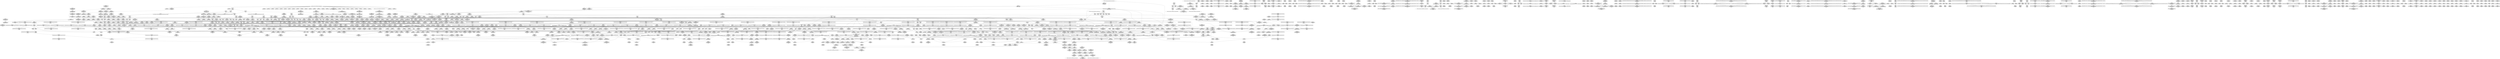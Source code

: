 digraph {
	CE0x5324b40 [shape=record,shape=Mrecord,label="{CE0x5324b40|__preempt_count_add:tmp2|*SummSink*}"]
	"CONST[source:0(mediator),value:0(static)][purpose:{operation}][SnkIdx:7]"
	CE0x54459b0 [shape=record,shape=Mrecord,label="{CE0x54459b0|__preempt_count_sub:tmp7|./arch/x86/include/asm/preempt.h,78}"]
	CE0x534cbc0 [shape=record,shape=Mrecord,label="{CE0x534cbc0|i64*_getelementptr_inbounds_(_11_x_i64_,_11_x_i64_*___llvm_gcov_ctr125,_i64_0,_i64_6)|*Constant*|*SummSource*}"]
	CE0x53a1750 [shape=record,shape=Mrecord,label="{CE0x53a1750|rcu_read_lock:land.lhs.true2|*SummSource*}"]
	CE0x54201c0 [shape=record,shape=Mrecord,label="{CE0x54201c0|i64*_getelementptr_inbounds_(_4_x_i64_,_4_x_i64_*___llvm_gcov_ctr134,_i64_0,_i64_3)|*Constant*}"]
	CE0x52f12c0 [shape=record,shape=Mrecord,label="{CE0x52f12c0|selinux_ptrace_access_check:child|Function::selinux_ptrace_access_check&Arg::child::|*SummSink*}"]
	CE0x53663b0 [shape=record,shape=Mrecord,label="{CE0x53663b0|get_current:tmp4|./arch/x86/include/asm/current.h,14|*SummSource*}"]
	CE0x539ed40 [shape=record,shape=Mrecord,label="{CE0x539ed40|rcu_read_lock:land.lhs.true|*SummSink*}"]
	CE0x5392cb0 [shape=record,shape=Mrecord,label="{CE0x5392cb0|__rcu_read_lock:bb|*SummSource*}"]
	CE0x5350bf0 [shape=record,shape=Mrecord,label="{CE0x5350bf0|current_sid:tmp16|security/selinux/hooks.c,218|*SummSource*}"]
	CE0x539a090 [shape=record,shape=Mrecord,label="{CE0x539a090|i8*_getelementptr_inbounds_(_25_x_i8_,_25_x_i8_*_.str45,_i32_0,_i32_0)|*Constant*}"]
	CE0x52f4050 [shape=record,shape=Mrecord,label="{CE0x52f4050|selinux_ptrace_access_check:and|security/selinux/hooks.c,1945}"]
	CE0x530e970 [shape=record,shape=Mrecord,label="{CE0x530e970|i64_5|*Constant*}"]
	CE0x53c6460 [shape=record,shape=Mrecord,label="{CE0x53c6460|rcu_read_lock:tmp6|include/linux/rcupdate.h,882|*SummSink*}"]
	CE0x534e6e0 [shape=record,shape=Mrecord,label="{CE0x534e6e0|i64*_getelementptr_inbounds_(_2_x_i64_,_2_x_i64_*___llvm_gcov_ctr136,_i64_0,_i64_0)|*Constant*|*SummSource*}"]
	CE0x5456f00 [shape=record,shape=Mrecord,label="{CE0x5456f00|__preempt_count_sub:tmp|*SummSink*}"]
	CE0x5327c90 [shape=record,shape=Mrecord,label="{CE0x5327c90|_ret_i32_%tmp6,_!dbg_!27716|security/selinux/hooks.c,197|*SummSource*}"]
	CE0x537d150 [shape=record,shape=Mrecord,label="{CE0x537d150|rcu_read_unlock:tmp20|include/linux/rcupdate.h,933|*SummSource*}"]
	CE0x530f200 [shape=record,shape=Mrecord,label="{CE0x530f200|selinux_ptrace_access_check:tmp2|security/selinux/hooks.c,1942|*SummSource*}"]
	CE0x53c87b0 [shape=record,shape=Mrecord,label="{CE0x53c87b0|rcu_read_lock:tmp|*SummSource*}"]
	CE0x53b32a0 [shape=record,shape=Mrecord,label="{CE0x53b32a0|GLOBAL:__llvm_gcov_ctr132|Global_var:__llvm_gcov_ctr132}"]
	CE0x5456aa0 [shape=record,shape=Mrecord,label="{CE0x5456aa0|i64_1|*Constant*}"]
	CE0x53618b0 [shape=record,shape=Mrecord,label="{CE0x53618b0|0:_i32,_4:_i32,_8:_i32,_12:_i32,_:_CMRE_4,8_|*MultipleSource*|security/selinux/hooks.c,218|security/selinux/hooks.c,218|security/selinux/hooks.c,220}"]
	CE0x5364b30 [shape=record,shape=Mrecord,label="{CE0x5364b30|task_sid:tmp11|security/selinux/hooks.c,208}"]
	CE0x5322800 [shape=record,shape=Mrecord,label="{CE0x5322800|current_sid:tmp9|security/selinux/hooks.c,218|*SummSink*}"]
	CE0x5371ee0 [shape=record,shape=Mrecord,label="{CE0x5371ee0|cred_sid:tmp|*SummSource*}"]
	CE0x5344d30 [shape=record,shape=Mrecord,label="{CE0x5344d30|i64*_getelementptr_inbounds_(_11_x_i64_,_11_x_i64_*___llvm_gcov_ctr125,_i64_0,_i64_0)|*Constant*|*SummSource*}"]
	CE0x53828b0 [shape=record,shape=Mrecord,label="{CE0x53828b0|current_sid:tmp13|security/selinux/hooks.c,218}"]
	CE0x53ee3c0 [shape=record,shape=Mrecord,label="{CE0x53ee3c0|rcu_lock_acquire:tmp4|include/linux/rcupdate.h,418|*SummSink*}"]
	CE0x5344c10 [shape=record,shape=Mrecord,label="{CE0x5344c10|i64*_getelementptr_inbounds_(_13_x_i64_,_13_x_i64_*___llvm_gcov_ctr126,_i64_0,_i64_0)|*Constant*|*SummSink*}"]
	CE0x53223f0 [shape=record,shape=Mrecord,label="{CE0x53223f0|current_has_perm:tmp2|*SummSink*}"]
	CE0x5394bf0 [shape=record,shape=Mrecord,label="{CE0x5394bf0|i64_3|*Constant*}"]
	CE0x5405fd0 [shape=record,shape=Mrecord,label="{CE0x5405fd0|__preempt_count_add:do.body}"]
	CE0x5420bb0 [shape=record,shape=Mrecord,label="{CE0x5420bb0|rcu_lock_release:tmp7|*SummSource*}"]
	CE0x53646e0 [shape=record,shape=Mrecord,label="{CE0x53646e0|get_current:bb|*SummSource*}"]
	CE0x536ffb0 [shape=record,shape=Mrecord,label="{CE0x536ffb0|rcu_lock_acquire:map|Function::rcu_lock_acquire&Arg::map::}"]
	CE0x5395dd0 [shape=record,shape=Mrecord,label="{CE0x5395dd0|i64*_getelementptr_inbounds_(_11_x_i64_,_11_x_i64_*___llvm_gcov_ctr127,_i64_0,_i64_0)|*Constant*}"]
	CE0x538da50 [shape=record,shape=Mrecord,label="{CE0x538da50|__rcu_read_lock:tmp4|include/linux/rcupdate.h,239|*SummSink*}"]
	CE0x540ec70 [shape=record,shape=Mrecord,label="{CE0x540ec70|i64*_getelementptr_inbounds_(_4_x_i64_,_4_x_i64_*___llvm_gcov_ctr130,_i64_0,_i64_1)|*Constant*|*SummSource*}"]
	CE0x53aedd0 [shape=record,shape=Mrecord,label="{CE0x53aedd0|i8*_getelementptr_inbounds_(_44_x_i8_,_44_x_i8_*_.str47,_i32_0,_i32_0)|*Constant*|*SummSink*}"]
	CE0x5408aa0 [shape=record,shape=Mrecord,label="{CE0x5408aa0|__preempt_count_sub:tmp3|*SummSink*}"]
	CE0x5327350 [shape=record,shape=Mrecord,label="{CE0x5327350|GLOBAL:cred_sid|*Constant*|*SummSink*}"]
	CE0x537dcb0 [shape=record,shape=Mrecord,label="{CE0x537dcb0|i64*_getelementptr_inbounds_(_11_x_i64_,_11_x_i64_*___llvm_gcov_ctr132,_i64_0,_i64_10)|*Constant*|*SummSource*}"]
	CE0x53ab120 [shape=record,shape=Mrecord,label="{CE0x53ab120|rcu_read_unlock:bb|*SummSource*}"]
	CE0x53f0df0 [shape=record,shape=Mrecord,label="{CE0x53f0df0|GLOBAL:__preempt_count_sub|*Constant*|*SummSource*}"]
	CE0x52e93b0 [shape=record,shape=Mrecord,label="{CE0x52e93b0|selinux_ptrace_access_check:if.then2|*SummSink*}"]
	CE0x5363b50 [shape=record,shape=Mrecord,label="{CE0x5363b50|task_sid:tobool1|security/selinux/hooks.c,208|*SummSink*}"]
	CE0x531e380 [shape=record,shape=Mrecord,label="{CE0x531e380|i64*_getelementptr_inbounds_(_11_x_i64_,_11_x_i64_*___llvm_gcov_ctr125,_i64_0,_i64_10)|*Constant*}"]
	CE0x5323a90 [shape=record,shape=Mrecord,label="{CE0x5323a90|task_sid:if.then}"]
	CE0x6e0c940 [shape=record,shape=Mrecord,label="{CE0x6e0c940|selinux_ptrace_access_check:tmp3|security/selinux/hooks.c,1942}"]
	CE0x53522e0 [shape=record,shape=Mrecord,label="{CE0x53522e0|GLOBAL:__preempt_count_sub|*Constant*}"]
	CE0x53b5bc0 [shape=record,shape=Mrecord,label="{CE0x53b5bc0|GLOBAL:rcu_read_unlock.__warned|Global_var:rcu_read_unlock.__warned}"]
	CE0x5371140 [shape=record,shape=Mrecord,label="{CE0x5371140|task_sid:tmp14|security/selinux/hooks.c,208|*SummSink*}"]
	CE0x5344180 [shape=record,shape=Mrecord,label="{CE0x5344180|_call_void_mcount()_#3|*SummSource*}"]
	CE0x53673f0 [shape=record,shape=Mrecord,label="{CE0x53673f0|task_sid:do.end|*SummSink*}"]
	CE0x5427250 [shape=record,shape=Mrecord,label="{CE0x5427250|_call_void_lock_release(%struct.lockdep_map*_%map,_i32_1,_i64_ptrtoint_(i8*_blockaddress(_rcu_lock_release,_%__here)_to_i64))_#10,_!dbg_!27716|include/linux/rcupdate.h,423|*SummSource*}"]
	CE0x53b5570 [shape=record,shape=Mrecord,label="{CE0x53b5570|task_sid:call3|security/selinux/hooks.c,208}"]
	CE0x53ede70 [shape=record,shape=Mrecord,label="{CE0x53ede70|__rcu_read_unlock:tmp|*SummSource*}"]
	CE0x5300ac0 [shape=record,shape=Mrecord,label="{CE0x5300ac0|avc_has_perm:entry|*SummSource*}"]
	CE0x5364cb0 [shape=record,shape=Mrecord,label="{CE0x5364cb0|task_sid:tmp10|security/selinux/hooks.c,208|*SummSource*}"]
	CE0x52f6fd0 [shape=record,shape=Mrecord,label="{CE0x52f6fd0|selinux_ptrace_access_check:tobool|security/selinux/hooks.c,1942|*SummSink*}"]
	CE0x52f3ad0 [shape=record,shape=Mrecord,label="{CE0x52f3ad0|selinux_ptrace_access_check:if.then2|*SummSource*}"]
	CE0x53980b0 [shape=record,shape=Mrecord,label="{CE0x53980b0|i64*_getelementptr_inbounds_(_11_x_i64_,_11_x_i64_*___llvm_gcov_ctr127,_i64_0,_i64_10)|*Constant*|*SummSource*}"]
	CE0x52fe6b0 [shape=record,shape=Mrecord,label="{CE0x52fe6b0|task_sid:tmp19|security/selinux/hooks.c,208|*SummSource*}"]
	CE0x5381430 [shape=record,shape=Mrecord,label="{CE0x5381430|current_sid:do.body}"]
	CE0x5362510 [shape=record,shape=Mrecord,label="{CE0x5362510|task_sid:do.body|*SummSource*}"]
	CE0x53a2ff0 [shape=record,shape=Mrecord,label="{CE0x53a2ff0|i64*_getelementptr_inbounds_(_13_x_i64_,_13_x_i64_*___llvm_gcov_ctr126,_i64_0,_i64_1)|*Constant*}"]
	CE0x5309ac0 [shape=record,shape=Mrecord,label="{CE0x5309ac0|current_sid:do.end|*SummSink*}"]
	CE0x5316e30 [shape=record,shape=Mrecord,label="{CE0x5316e30|task_sid:tmp9|security/selinux/hooks.c,208|*SummSource*}"]
	CE0x5332a10 [shape=record,shape=Mrecord,label="{CE0x5332a10|selinux_ptrace_access_check:tmp7|security/selinux/hooks.c,1943|*SummSource*}"]
	CE0x53ec2c0 [shape=record,shape=Mrecord,label="{CE0x53ec2c0|_call_void_rcu_read_lock()_#10,_!dbg_!27712|security/selinux/hooks.c,207}"]
	CE0x52fbe60 [shape=record,shape=Mrecord,label="{CE0x52fbe60|selinux_ptrace_access_check:tmp8|security/selinux/hooks.c,1945|*SummSource*}"]
	CE0x5304370 [shape=record,shape=Mrecord,label="{CE0x5304370|selinux_ptrace_access_check:tmp8|security/selinux/hooks.c,1945}"]
	CE0x5370300 [shape=record,shape=Mrecord,label="{CE0x5370300|task_sid:tobool4|security/selinux/hooks.c,208|*SummSink*}"]
	CE0x53c5750 [shape=record,shape=Mrecord,label="{CE0x53c5750|rcu_read_unlock:land.lhs.true|*SummSink*}"]
	CE0x536ace0 [shape=record,shape=Mrecord,label="{CE0x536ace0|task_sid:if.end|*SummSource*}"]
	CE0x530bb10 [shape=record,shape=Mrecord,label="{CE0x530bb10|selinux_ptrace_access_check:tmp17|security/selinux/hooks.c,1952}"]
	CE0x534ebf0 [shape=record,shape=Mrecord,label="{CE0x534ebf0|current_sid:tmp13|security/selinux/hooks.c,218|*SummSink*}"]
	CE0x53a0820 [shape=record,shape=Mrecord,label="{CE0x53a0820|current_sid:tmp16|security/selinux/hooks.c,218}"]
	CE0x5352fb0 [shape=record,shape=Mrecord,label="{CE0x5352fb0|i64*_getelementptr_inbounds_(_11_x_i64_,_11_x_i64_*___llvm_gcov_ctr132,_i64_0,_i64_8)|*Constant*}"]
	CE0x531cc00 [shape=record,shape=Mrecord,label="{CE0x531cc00|_call_void_rcu_lock_acquire(%struct.lockdep_map*_rcu_lock_map)_#10,_!dbg_!27711|include/linux/rcupdate.h,881}"]
	CE0x53f1d20 [shape=record,shape=Mrecord,label="{CE0x53f1d20|_call_void_asm_addl_$1,_%gs:$0_,_*m,ri,*m,_dirflag_,_fpsr_,_flags_(i32*___preempt_count,_i32_%val,_i32*___preempt_count)_#3,_!dbg_!27714,_!srcloc_!27717|./arch/x86/include/asm/preempt.h,72}"]
	CE0x53b26b0 [shape=record,shape=Mrecord,label="{CE0x53b26b0|__rcu_read_lock:tmp3|*SummSource*}"]
	CE0x6fa3a20 [shape=record,shape=Mrecord,label="{CE0x6fa3a20|GLOBAL:__llvm_gcov_ctr124|Global_var:__llvm_gcov_ctr124}"]
	CE0x53806e0 [shape=record,shape=Mrecord,label="{CE0x53806e0|GLOBAL:__rcu_read_unlock|*Constant*|*SummSource*}"]
	CE0x5387490 [shape=record,shape=Mrecord,label="{CE0x5387490|i64*_getelementptr_inbounds_(_4_x_i64_,_4_x_i64_*___llvm_gcov_ctr128,_i64_0,_i64_2)|*Constant*|*SummSink*}"]
	CE0x5394570 [shape=record,shape=Mrecord,label="{CE0x5394570|__rcu_read_unlock:tmp5|include/linux/rcupdate.h,244|*SummSink*}"]
	CE0x541e730 [shape=record,shape=Mrecord,label="{CE0x541e730|__rcu_read_unlock:tmp2|*SummSource*}"]
	CE0x5456950 [shape=record,shape=Mrecord,label="{CE0x5456950|__preempt_count_add:do.body|*SummSink*}"]
	CE0x5345a40 [shape=record,shape=Mrecord,label="{CE0x5345a40|current_sid:tobool1|security/selinux/hooks.c,218|*SummSource*}"]
	CE0x5367380 [shape=record,shape=Mrecord,label="{CE0x5367380|task_sid:do.end|*SummSource*}"]
	CE0x5300e90 [shape=record,shape=Mrecord,label="{CE0x5300e90|avc_has_perm:ssid|Function::avc_has_perm&Arg::ssid::}"]
	CE0x53edc90 [shape=record,shape=Mrecord,label="{CE0x53edc90|__rcu_read_unlock:tmp}"]
	CE0x5360a50 [shape=record,shape=Mrecord,label="{CE0x5360a50|task_sid:tmp26|security/selinux/hooks.c,208}"]
	CE0x534a730 [shape=record,shape=Mrecord,label="{CE0x534a730|task_sid:tmp7|security/selinux/hooks.c,208|*SummSink*}"]
	CE0x53306f0 [shape=record,shape=Mrecord,label="{CE0x53306f0|selinux_ptrace_access_check:tmp6|security/selinux/hooks.c,1943|*SummSource*}"]
	CE0x5318a60 [shape=record,shape=Mrecord,label="{CE0x5318a60|i16_6|*Constant*|*SummSink*}"]
	CE0x535d070 [shape=record,shape=Mrecord,label="{CE0x535d070|__rcu_read_unlock:bb|*SummSink*}"]
	CE0x5403700 [shape=record,shape=Mrecord,label="{CE0x5403700|rcu_lock_release:tmp5|include/linux/rcupdate.h,423}"]
	CE0x5396b70 [shape=record,shape=Mrecord,label="{CE0x5396b70|rcu_read_lock:tmp18|include/linux/rcupdate.h,882|*SummSource*}"]
	CE0x53573c0 [shape=record,shape=Mrecord,label="{CE0x53573c0|i32_22|*Constant*|*SummSource*}"]
	CE0x5312ba0 [shape=record,shape=Mrecord,label="{CE0x5312ba0|selinux_ptrace_access_check:tmp13|security/selinux/hooks.c,1946|*SummSource*}"]
	CE0x536aa60 [shape=record,shape=Mrecord,label="{CE0x536aa60|task_sid:land.lhs.true2|*SummSource*}"]
	CE0x5354a50 [shape=record,shape=Mrecord,label="{CE0x5354a50|i64*_getelementptr_inbounds_(_11_x_i64_,_11_x_i64_*___llvm_gcov_ctr127,_i64_0,_i64_8)|*Constant*|*SummSink*}"]
	CE0x5375670 [shape=record,shape=Mrecord,label="{CE0x5375670|i64*_getelementptr_inbounds_(_11_x_i64_,_11_x_i64_*___llvm_gcov_ctr132,_i64_0,_i64_0)|*Constant*|*SummSink*}"]
	CE0x53ea520 [shape=record,shape=Mrecord,label="{CE0x53ea520|current_sid:tmp12|security/selinux/hooks.c,218}"]
	CE0x536eda0 [shape=record,shape=Mrecord,label="{CE0x536eda0|rcu_read_lock:tmp12|include/linux/rcupdate.h,882|*SummSource*}"]
	CE0x53164c0 [shape=record,shape=Mrecord,label="{CE0x53164c0|i32_1|*Constant*|*SummSink*}"]
	CE0x53a23b0 [shape=record,shape=Mrecord,label="{CE0x53a23b0|_ret_void,_!dbg_!27719|./arch/x86/include/asm/preempt.h,73}"]
	CE0x53b87e0 [shape=record,shape=Mrecord,label="{CE0x53b87e0|i64*_getelementptr_inbounds_(_11_x_i64_,_11_x_i64_*___llvm_gcov_ctr127,_i64_0,_i64_1)|*Constant*|*SummSource*}"]
	CE0x535d100 [shape=record,shape=Mrecord,label="{CE0x535d100|i64*_getelementptr_inbounds_(_4_x_i64_,_4_x_i64_*___llvm_gcov_ctr134,_i64_0,_i64_0)|*Constant*}"]
	CE0x53bfb30 [shape=record,shape=Mrecord,label="{CE0x53bfb30|_call_void_mcount()_#3}"]
	CE0x53a2490 [shape=record,shape=Mrecord,label="{CE0x53a2490|__preempt_count_add:val|Function::__preempt_count_add&Arg::val::}"]
	CE0x5345bc0 [shape=record,shape=Mrecord,label="{CE0x5345bc0|current_sid:tobool1|security/selinux/hooks.c,218|*SummSink*}"]
	CE0x53236e0 [shape=record,shape=Mrecord,label="{CE0x53236e0|i8_1|*Constant*|*SummSource*}"]
	CE0x5328160 [shape=record,shape=Mrecord,label="{CE0x5328160|i64*_getelementptr_inbounds_(_11_x_i64_,_11_x_i64_*___llvm_gcov_ctr125,_i64_0,_i64_10)|*Constant*|*SummSink*}"]
	CE0x5315280 [shape=record,shape=Mrecord,label="{CE0x5315280|selinux_ptrace_access_check:tmp12|security/selinux/hooks.c,1946|*SummSource*}"]
	CE0x53ed060 [shape=record,shape=Mrecord,label="{CE0x53ed060|i64*_getelementptr_inbounds_(_13_x_i64_,_13_x_i64_*___llvm_gcov_ctr126,_i64_0,_i64_12)|*Constant*}"]
	CE0x531edf0 [shape=record,shape=Mrecord,label="{CE0x531edf0|current_sid:land.lhs.true|*SummSink*}"]
	CE0x530c590 [shape=record,shape=Mrecord,label="{CE0x530c590|i64*_getelementptr_inbounds_(_13_x_i64_,_13_x_i64_*___llvm_gcov_ctr126,_i64_0,_i64_12)|*Constant*|*SummSource*}"]
	CE0x5356470 [shape=record,shape=Mrecord,label="{CE0x5356470|_ret_%struct.task_struct*_%tmp4,_!dbg_!27714|./arch/x86/include/asm/current.h,14|*SummSink*}"]
	CE0x534e670 [shape=record,shape=Mrecord,label="{CE0x534e670|i64*_getelementptr_inbounds_(_2_x_i64_,_2_x_i64_*___llvm_gcov_ctr136,_i64_0,_i64_0)|*Constant*}"]
	CE0x541cc70 [shape=record,shape=Mrecord,label="{CE0x541cc70|__preempt_count_sub:bb}"]
	CE0x5408bb0 [shape=record,shape=Mrecord,label="{CE0x5408bb0|_call_void_mcount()_#3|*SummSource*}"]
	CE0x53c9b30 [shape=record,shape=Mrecord,label="{CE0x53c9b30|VOIDTB_TE:_CE_120,128_}"]
	CE0x53014a0 [shape=record,shape=Mrecord,label="{CE0x53014a0|current_sid:entry}"]
	CE0x5311720 [shape=record,shape=Mrecord,label="{CE0x5311720|GLOBAL:lockdep_rcu_suspicious|*Constant*|*SummSource*}"]
	CE0x5356010 [shape=record,shape=Mrecord,label="{CE0x5356010|get_current:entry|*SummSource*}"]
	CE0x531d250 [shape=record,shape=Mrecord,label="{CE0x531d250|rcu_read_lock:tmp|*SummSink*}"]
	CE0x53242a0 [shape=record,shape=Mrecord,label="{CE0x53242a0|i32_218|*Constant*|*SummSource*}"]
	CE0x5347000 [shape=record,shape=Mrecord,label="{CE0x5347000|%struct.task_struct*_(%struct.task_struct**)*_asm_movq_%gs:$_1:P_,$0_,_r,im,_dirflag_,_fpsr_,_flags_}"]
	CE0x5315d00 [shape=record,shape=Mrecord,label="{CE0x5315d00|selinux_ptrace_access_check:entry}"]
	CE0x52f8a70 [shape=record,shape=Mrecord,label="{CE0x52f8a70|task_sid:tmp1}"]
	"CONST[source:0(mediator),value:0(static)][purpose:{operation}][SnkIdx:3]"
	CE0x53a4dd0 [shape=record,shape=Mrecord,label="{CE0x53a4dd0|%struct.lockdep_map*_null|*Constant*}"]
	CE0x5390bf0 [shape=record,shape=Mrecord,label="{CE0x5390bf0|GLOBAL:rcu_read_unlock|*Constant*}"]
	CE0x541fb10 [shape=record,shape=Mrecord,label="{CE0x541fb10|i64*_getelementptr_inbounds_(_4_x_i64_,_4_x_i64_*___llvm_gcov_ctr130,_i64_0,_i64_1)|*Constant*}"]
	CE0x53f1170 [shape=record,shape=Mrecord,label="{CE0x53f1170|void_(i32*,_i32,_i32*)*_asm_addl_$1,_%gs:$0_,_*m,ri,*m,_dirflag_,_fpsr_,_flags_|*SummSink*}"]
	CE0x538c360 [shape=record,shape=Mrecord,label="{CE0x538c360|__rcu_read_lock:tmp6|include/linux/rcupdate.h,240}"]
	CE0x53b7a40 [shape=record,shape=Mrecord,label="{CE0x53b7a40|rcu_read_lock:tmp19|include/linux/rcupdate.h,882}"]
	CE0x52f9b70 [shape=record,shape=Mrecord,label="{CE0x52f9b70|selinux_ptrace_access_check:tobool1|security/selinux/hooks.c,1945|*SummSource*}"]
	CE0x5375800 [shape=record,shape=Mrecord,label="{CE0x5375800|rcu_read_unlock:tmp|*SummSource*}"]
	CE0x5422190 [shape=record,shape=Mrecord,label="{CE0x5422190|_call_void_mcount()_#3}"]
	CE0x534b4e0 [shape=record,shape=Mrecord,label="{CE0x534b4e0|current_sid:tmp11|security/selinux/hooks.c,218|*SummSink*}"]
	CE0x539cc40 [shape=record,shape=Mrecord,label="{CE0x539cc40|rcu_read_lock:tmp2}"]
	CE0x52f85f0 [shape=record,shape=Mrecord,label="{CE0x52f85f0|current_sid:tmp8|security/selinux/hooks.c,218}"]
	CE0x53f2520 [shape=record,shape=Mrecord,label="{CE0x53f2520|i64*_getelementptr_inbounds_(_4_x_i64_,_4_x_i64_*___llvm_gcov_ctr128,_i64_0,_i64_0)|*Constant*|*SummSource*}"]
	CE0x52fe0e0 [shape=record,shape=Mrecord,label="{CE0x52fe0e0|task_sid:tmp19|security/selinux/hooks.c,208}"]
	CE0x53ead00 [shape=record,shape=Mrecord,label="{CE0x53ead00|current_sid:security|security/selinux/hooks.c,218}"]
	CE0x5392290 [shape=record,shape=Mrecord,label="{CE0x5392290|rcu_lock_acquire:bb}"]
	CE0x530c260 [shape=record,shape=Mrecord,label="{CE0x530c260|task_sid:tmp27|security/selinux/hooks.c,208}"]
	CE0x5396740 [shape=record,shape=Mrecord,label="{CE0x5396740|_call_void_mcount()_#3|*SummSource*}"]
	CE0x53a6ad0 [shape=record,shape=Mrecord,label="{CE0x53a6ad0|task_sid:tobool1|security/selinux/hooks.c,208}"]
	CE0x53bdd80 [shape=record,shape=Mrecord,label="{CE0x53bdd80|i64*_getelementptr_inbounds_(_4_x_i64_,_4_x_i64_*___llvm_gcov_ctr128,_i64_0,_i64_2)|*Constant*|*SummSource*}"]
	CE0x538edd0 [shape=record,shape=Mrecord,label="{CE0x538edd0|i64*_getelementptr_inbounds_(_4_x_i64_,_4_x_i64_*___llvm_gcov_ctr133,_i64_0,_i64_2)|*Constant*|*SummSource*}"]
	CE0x5378c10 [shape=record,shape=Mrecord,label="{CE0x5378c10|_call_void_rcu_read_unlock()_#10,_!dbg_!27748|security/selinux/hooks.c,209|*SummSource*}"]
	CE0x53b7ab0 [shape=record,shape=Mrecord,label="{CE0x53b7ab0|rcu_read_lock:tmp19|include/linux/rcupdate.h,882|*SummSource*}"]
	CE0x53c3e20 [shape=record,shape=Mrecord,label="{CE0x53c3e20|_call_void_mcount()_#3|*SummSink*}"]
	CE0x5343d70 [shape=record,shape=Mrecord,label="{CE0x5343d70|i64*_getelementptr_inbounds_(_11_x_i64_,_11_x_i64_*___llvm_gcov_ctr125,_i64_0,_i64_8)|*Constant*}"]
	CE0x539e890 [shape=record,shape=Mrecord,label="{CE0x539e890|cred_sid:security|security/selinux/hooks.c,196|*SummSource*}"]
	CE0x530f2e0 [shape=record,shape=Mrecord,label="{CE0x530f2e0|selinux_ptrace_access_check:tmp2|security/selinux/hooks.c,1942|*SummSink*}"]
	CE0x53b1810 [shape=record,shape=Mrecord,label="{CE0x53b1810|rcu_read_unlock:if.then|*SummSink*}"]
	CE0x538ef50 [shape=record,shape=Mrecord,label="{CE0x538ef50|_call_void_lock_acquire(%struct.lockdep_map*_%map,_i32_0,_i32_0,_i32_2,_i32_0,_%struct.lockdep_map*_null,_i64_ptrtoint_(i8*_blockaddress(_rcu_lock_acquire,_%__here)_to_i64))_#10,_!dbg_!27716|include/linux/rcupdate.h,418|*SummSource*}"]
	CE0x5381690 [shape=record,shape=Mrecord,label="{CE0x5381690|current_sid:bb}"]
	CE0x52fca10 [shape=record,shape=Mrecord,label="{CE0x52fca10|_ret_i32_%call7,_!dbg_!27749|security/selinux/hooks.c,210}"]
	CE0x53239d0 [shape=record,shape=Mrecord,label="{CE0x53239d0|i8*_getelementptr_inbounds_(_25_x_i8_,_25_x_i8_*_.str3,_i32_0,_i32_0)|*Constant*}"]
	"CONST[source:2(external),value:2(dynamic)][purpose:{subject}][SrcIdx:5]"
	CE0x5382250 [shape=record,shape=Mrecord,label="{CE0x5382250|rcu_lock_release:tmp6}"]
	CE0x53b6e60 [shape=record,shape=Mrecord,label="{CE0x53b6e60|i8*_getelementptr_inbounds_(_42_x_i8_,_42_x_i8_*_.str46,_i32_0,_i32_0)|*Constant*|*SummSink*}"]
	CE0x53b1270 [shape=record,shape=Mrecord,label="{CE0x53b1270|rcu_read_unlock:tobool|include/linux/rcupdate.h,933|*SummSink*}"]
	CE0x53a43d0 [shape=record,shape=Mrecord,label="{CE0x53a43d0|rcu_read_unlock:tmp11|include/linux/rcupdate.h,933}"]
	CE0x5356930 [shape=record,shape=Mrecord,label="{CE0x5356930|current_sid:cred|security/selinux/hooks.c,218}"]
	CE0x5379f00 [shape=record,shape=Mrecord,label="{CE0x5379f00|current_has_perm:bb|*SummSink*}"]
	CE0x53a3db0 [shape=record,shape=Mrecord,label="{CE0x53a3db0|rcu_read_unlock:tobool1|include/linux/rcupdate.h,933|*SummSource*}"]
	CE0x5371550 [shape=record,shape=Mrecord,label="{CE0x5371550|%struct.task_struct*_(%struct.task_struct**)*_asm_movq_%gs:$_1:P_,$0_,_r,im,_dirflag_,_fpsr_,_flags_|*SummSink*}"]
	CE0x52f6840 [shape=record,shape=Mrecord,label="{CE0x52f6840|i64_1|*Constant*}"]
	CE0x53ea8f0 [shape=record,shape=Mrecord,label="{CE0x53ea8f0|i32_208|*Constant*}"]
	CE0x53afbe0 [shape=record,shape=Mrecord,label="{CE0x53afbe0|_call_void_lockdep_rcu_suspicious(i8*_getelementptr_inbounds_(_25_x_i8_,_25_x_i8_*_.str3,_i32_0,_i32_0),_i32_218,_i8*_getelementptr_inbounds_(_45_x_i8_,_45_x_i8_*_.str12,_i32_0,_i32_0))_#10,_!dbg_!27727|security/selinux/hooks.c,218}"]
	CE0x5350fc0 [shape=record,shape=Mrecord,label="{CE0x5350fc0|_ret_i32_%tmp24,_!dbg_!27742|security/selinux/hooks.c,220}"]
	CE0x530eeb0 [shape=record,shape=Mrecord,label="{CE0x530eeb0|selinux_ptrace_access_check:call3|security/selinux/hooks.c,1946|*SummSink*}"]
	CE0x53ba950 [shape=record,shape=Mrecord,label="{CE0x53ba950|0:_i8,_:_GCMR_rcu_read_lock.__warned_internal_global_i8_0,_section_.data.unlikely_,_align_1:_elem_0:default:}"]
	CE0x540edf0 [shape=record,shape=Mrecord,label="{CE0x540edf0|i64*_getelementptr_inbounds_(_4_x_i64_,_4_x_i64_*___llvm_gcov_ctr130,_i64_0,_i64_1)|*Constant*|*SummSink*}"]
	CE0x535d1d0 [shape=record,shape=Mrecord,label="{CE0x535d1d0|__preempt_count_add:tmp}"]
	CE0x5320d80 [shape=record,shape=Mrecord,label="{CE0x5320d80|avc_has_perm:tsid|Function::avc_has_perm&Arg::tsid::}"]
	CE0x53451b0 [shape=record,shape=Mrecord,label="{CE0x53451b0|GLOBAL:rcu_read_lock|*Constant*|*SummSink*}"]
	CE0x53f0a00 [shape=record,shape=Mrecord,label="{CE0x53f0a00|i64*_getelementptr_inbounds_(_4_x_i64_,_4_x_i64_*___llvm_gcov_ctr128,_i64_0,_i64_1)|*Constant*|*SummSource*}"]
	CE0x5381140 [shape=record,shape=Mrecord,label="{CE0x5381140|GLOBAL:rcu_lock_release|*Constant*}"]
	CE0x532e2d0 [shape=record,shape=Mrecord,label="{CE0x532e2d0|i64*_getelementptr_inbounds_(_9_x_i64_,_9_x_i64_*___llvm_gcov_ctr124,_i64_0,_i64_3)|*Constant*|*SummSource*}"]
	CE0x5427ee0 [shape=record,shape=Mrecord,label="{CE0x5427ee0|i64_ptrtoint_(i8*_blockaddress(_rcu_lock_release,_%__here)_to_i64)|*Constant*|*SummSource*}"]
	CE0x5322730 [shape=record,shape=Mrecord,label="{CE0x5322730|current_sid:tmp9|security/selinux/hooks.c,218|*SummSource*}"]
	CE0x53961b0 [shape=record,shape=Mrecord,label="{CE0x53961b0|rcu_read_lock:tmp6|include/linux/rcupdate.h,882}"]
	CE0x53b3130 [shape=record,shape=Mrecord,label="{CE0x53b3130|rcu_read_unlock:tmp5|include/linux/rcupdate.h,933}"]
	CE0x5392760 [shape=record,shape=Mrecord,label="{CE0x5392760|rcu_lock_release:tmp3|*SummSink*}"]
	CE0x52f7440 [shape=record,shape=Mrecord,label="{CE0x52f7440|i32_1|*Constant*|*SummSource*}"]
	CE0x5350000 [shape=record,shape=Mrecord,label="{CE0x5350000|current_has_perm:call1|security/selinux/hooks.c,1543|*SummSource*}"]
	CE0x5427380 [shape=record,shape=Mrecord,label="{CE0x5427380|_call_void_lock_release(%struct.lockdep_map*_%map,_i32_1,_i64_ptrtoint_(i8*_blockaddress(_rcu_lock_release,_%__here)_to_i64))_#10,_!dbg_!27716|include/linux/rcupdate.h,423|*SummSink*}"]
	CE0x53b2840 [shape=record,shape=Mrecord,label="{CE0x53b2840|cred_sid:sid|security/selinux/hooks.c,197}"]
	CE0x53455c0 [shape=record,shape=Mrecord,label="{CE0x53455c0|task_sid:task|Function::task_sid&Arg::task::}"]
	CE0x53edd00 [shape=record,shape=Mrecord,label="{CE0x53edd00|COLLAPSED:_GCMRE___llvm_gcov_ctr134_internal_global_4_x_i64_zeroinitializer:_elem_0:default:}"]
	CE0x52fcaf0 [shape=record,shape=Mrecord,label="{CE0x52fcaf0|_ret_i32_%call7,_!dbg_!27749|security/selinux/hooks.c,210|*SummSink*}"]
	CE0x53ec250 [shape=record,shape=Mrecord,label="{CE0x53ec250|GLOBAL:rcu_read_lock|*Constant*}"]
	CE0x53a8670 [shape=record,shape=Mrecord,label="{CE0x53a8670|current_sid:tmp21|security/selinux/hooks.c,218}"]
	CE0x541d7d0 [shape=record,shape=Mrecord,label="{CE0x541d7d0|__rcu_read_unlock:tmp3|*SummSink*}"]
	CE0x5349ff0 [shape=record,shape=Mrecord,label="{CE0x5349ff0|task_sid:tmp4|*LoadInst*|security/selinux/hooks.c,208}"]
	"CONST[source:0(mediator),value:2(dynamic)][purpose:{object}][SnkIdx:1]"
	CE0x5313c00 [shape=record,shape=Mrecord,label="{CE0x5313c00|task_sid:bb}"]
	CE0x53ed0d0 [shape=record,shape=Mrecord,label="{CE0x53ed0d0|task_sid:tmp27|security/selinux/hooks.c,208}"]
	CE0x54082e0 [shape=record,shape=Mrecord,label="{CE0x54082e0|_call_void_asm_sideeffect_,_memory_,_dirflag_,_fpsr_,_flags_()_#3,_!dbg_!27711,_!srcloc_!27714|include/linux/rcupdate.h,244|*SummSink*}"]
	CE0x536b120 [shape=record,shape=Mrecord,label="{CE0x536b120|task_sid:tmp18|security/selinux/hooks.c,208}"]
	CE0x5321980 [shape=record,shape=Mrecord,label="{CE0x5321980|i32_77|*Constant*|*SummSink*}"]
	CE0x539dbb0 [shape=record,shape=Mrecord,label="{CE0x539dbb0|rcu_read_lock:call3|include/linux/rcupdate.h,882|*SummSource*}"]
	CE0x53c9350 [shape=record,shape=Mrecord,label="{CE0x53c9350|VOIDTB_TE:_CE_52,56_}"]
	CE0x537a990 [shape=record,shape=Mrecord,label="{CE0x537a990|task_sid:tmp20|security/selinux/hooks.c,208|*SummSource*}"]
	CE0x54214c0 [shape=record,shape=Mrecord,label="{CE0x54214c0|__rcu_read_unlock:do.body|*SummSource*}"]
	CE0x53877d0 [shape=record,shape=Mrecord,label="{CE0x53877d0|i64_3|*Constant*}"]
	CE0x5397110 [shape=record,shape=Mrecord,label="{CE0x5397110|_call_void_lockdep_rcu_suspicious(i8*_getelementptr_inbounds_(_25_x_i8_,_25_x_i8_*_.str45,_i32_0,_i32_0),_i32_883,_i8*_getelementptr_inbounds_(_42_x_i8_,_42_x_i8_*_.str46,_i32_0,_i32_0))_#10,_!dbg_!27728|include/linux/rcupdate.h,882}"]
	CE0x52f10b0 [shape=record,shape=Mrecord,label="{CE0x52f10b0|selinux_ptrace_access_check:if.end|*SummSource*}"]
	CE0x53a1fb0 [shape=record,shape=Mrecord,label="{CE0x53a1fb0|rcu_read_unlock:tmp9|include/linux/rcupdate.h,933}"]
	CE0x537fc80 [shape=record,shape=Mrecord,label="{CE0x537fc80|_ret_void,_!dbg_!27717|include/linux/rcupdate.h,424}"]
	CE0x530d5e0 [shape=record,shape=Mrecord,label="{CE0x530d5e0|%struct.common_audit_data*_null|*Constant*}"]
	CE0x536ab00 [shape=record,shape=Mrecord,label="{CE0x536ab00|task_sid:land.lhs.true2|*SummSink*}"]
	CE0x53ec1e0 [shape=record,shape=Mrecord,label="{CE0x53ec1e0|_call_void_mcount()_#3}"]
	CE0x5390c60 [shape=record,shape=Mrecord,label="{CE0x5390c60|_call_void_rcu_read_unlock()_#10,_!dbg_!27748|security/selinux/hooks.c,209}"]
	CE0x53a8f10 [shape=record,shape=Mrecord,label="{CE0x53a8f10|i64*_getelementptr_inbounds_(_11_x_i64_,_11_x_i64_*___llvm_gcov_ctr125,_i64_0,_i64_9)|*Constant*}"]
	CE0x5318480 [shape=record,shape=Mrecord,label="{CE0x5318480|avc_has_perm:auditdata|Function::avc_has_perm&Arg::auditdata::|*SummSink*}"]
	CE0x52fe360 [shape=record,shape=Mrecord,label="{CE0x52fe360|task_sid:tmp18|security/selinux/hooks.c,208|*SummSink*}"]
	CE0x53b72e0 [shape=record,shape=Mrecord,label="{CE0x53b72e0|i64*_getelementptr_inbounds_(_11_x_i64_,_11_x_i64_*___llvm_gcov_ctr127,_i64_0,_i64_9)|*Constant*|*SummSource*}"]
	CE0x5353e40 [shape=record,shape=Mrecord,label="{CE0x5353e40|rcu_read_lock:tmp15|include/linux/rcupdate.h,882|*SummSink*}"]
	CE0x53871f0 [shape=record,shape=Mrecord,label="{CE0x53871f0|task_sid:land.lhs.true2}"]
	CE0x53ae7f0 [shape=record,shape=Mrecord,label="{CE0x53ae7f0|i32_934|*Constant*|*SummSink*}"]
	CE0x52f9180 [shape=record,shape=Mrecord,label="{CE0x52f9180|i64_1|*Constant*|*SummSink*}"]
	CE0x53791b0 [shape=record,shape=Mrecord,label="{CE0x53791b0|GLOBAL:rcu_read_unlock|*Constant*|*SummSink*}"]
	CE0x53981d0 [shape=record,shape=Mrecord,label="{CE0x53981d0|rcu_read_lock:tmp21|include/linux/rcupdate.h,884|*SummSink*}"]
	CE0x53a57b0 [shape=record,shape=Mrecord,label="{CE0x53a57b0|_call_void_lockdep_rcu_suspicious(i8*_getelementptr_inbounds_(_25_x_i8_,_25_x_i8_*_.str45,_i32_0,_i32_0),_i32_934,_i8*_getelementptr_inbounds_(_44_x_i8_,_44_x_i8_*_.str47,_i32_0,_i32_0))_#10,_!dbg_!27726|include/linux/rcupdate.h,933}"]
	"CONST[source:2(external),value:0(static)][purpose:{operation}][SrcIdx:1]"
	CE0x5403210 [shape=record,shape=Mrecord,label="{CE0x5403210|GLOBAL:__preempt_count|Global_var:__preempt_count|*SummSink*}"]
	CE0x536bcb0 [shape=record,shape=Mrecord,label="{CE0x536bcb0|i32_208|*Constant*|*SummSource*}"]
	CE0x543cee0 [shape=record,shape=Mrecord,label="{CE0x543cee0|__preempt_count_sub:tmp3|*SummSource*}"]
	CE0x53c7410 [shape=record,shape=Mrecord,label="{CE0x53c7410|i64_1|*Constant*}"]
	CE0x543b310 [shape=record,shape=Mrecord,label="{CE0x543b310|__preempt_count_sub:tmp}"]
	CE0x53283c0 [shape=record,shape=Mrecord,label="{CE0x53283c0|current_sid:tmp20|security/selinux/hooks.c,218|*SummSource*}"]
	CE0x541f8a0 [shape=record,shape=Mrecord,label="{CE0x541f8a0|rcu_lock_release:tmp4|include/linux/rcupdate.h,423|*SummSink*}"]
	CE0x53a7220 [shape=record,shape=Mrecord,label="{CE0x53a7220|rcu_read_unlock:call3|include/linux/rcupdate.h,933|*SummSource*}"]
	CE0x53575d0 [shape=record,shape=Mrecord,label="{CE0x53575d0|i32_22|*Constant*|*SummSink*}"]
	CE0x534ae50 [shape=record,shape=Mrecord,label="{CE0x534ae50|i64*_getelementptr_inbounds_(_11_x_i64_,_11_x_i64_*___llvm_gcov_ctr125,_i64_0,_i64_9)|*Constant*|*SummSource*}"]
	CE0x53b5d30 [shape=record,shape=Mrecord,label="{CE0x53b5d30|__rcu_read_lock:tmp1}"]
	CE0x5367120 [shape=record,shape=Mrecord,label="{CE0x5367120|current_has_perm:call2|security/selinux/hooks.c,1544|*SummSource*}"]
	CE0x5427fe0 [shape=record,shape=Mrecord,label="{CE0x5427fe0|rcu_lock_release:tmp}"]
	CE0x53bad00 [shape=record,shape=Mrecord,label="{CE0x53bad00|rcu_read_lock:if.then|*SummSource*}"]
	CE0x534f390 [shape=record,shape=Mrecord,label="{CE0x534f390|current_sid:tmp1|*SummSource*}"]
	CE0x5370e10 [shape=record,shape=Mrecord,label="{CE0x5370e10|cred_sid:tmp2|*SummSink*}"]
	CE0x5314030 [shape=record,shape=Mrecord,label="{CE0x5314030|current_sid:tmp6|security/selinux/hooks.c,218|*SummSink*}"]
	CE0x53238a0 [shape=record,shape=Mrecord,label="{CE0x53238a0|i8_1|*Constant*|*SummSink*}"]
	CE0x5345550 [shape=record,shape=Mrecord,label="{CE0x5345550|task_sid:entry}"]
	CE0x531bf70 [shape=record,shape=Mrecord,label="{CE0x531bf70|selinux_ptrace_access_check:call4|security/selinux/hooks.c,1947|*SummSource*}"]
	CE0x541a230 [shape=record,shape=Mrecord,label="{CE0x541a230|__preempt_count_sub:tmp5|./arch/x86/include/asm/preempt.h,77|*SummSink*}"]
	CE0x531e720 [shape=record,shape=Mrecord,label="{CE0x531e720|selinux_ptrace_access_check:tmp17|security/selinux/hooks.c,1952|*SummSink*}"]
	CE0x539c920 [shape=record,shape=Mrecord,label="{CE0x539c920|i64*_getelementptr_inbounds_(_11_x_i64_,_11_x_i64_*___llvm_gcov_ctr127,_i64_0,_i64_1)|*Constant*|*SummSink*}"]
	CE0x5376610 [shape=record,shape=Mrecord,label="{CE0x5376610|_call_void_rcu_lock_acquire(%struct.lockdep_map*_rcu_lock_map)_#10,_!dbg_!27711|include/linux/rcupdate.h,881|*SummSink*}"]
	CE0x53a9280 [shape=record,shape=Mrecord,label="{CE0x53a9280|rcu_read_unlock:tmp17|include/linux/rcupdate.h,933}"]
	CE0x53467b0 [shape=record,shape=Mrecord,label="{CE0x53467b0|GLOBAL:__llvm_gcov_ctr126|Global_var:__llvm_gcov_ctr126|*SummSink*}"]
	CE0x53268c0 [shape=record,shape=Mrecord,label="{CE0x53268c0|task_sid:tmp27|security/selinux/hooks.c,208|*SummSink*}"]
	CE0x53a1050 [shape=record,shape=Mrecord,label="{CE0x53a1050|rcu_read_lock:tmp8|include/linux/rcupdate.h,882}"]
	CE0x52f1ab0 [shape=record,shape=Mrecord,label="{CE0x52f1ab0|selinux_ptrace_access_check:entry|*SummSource*}"]
	CE0x53696d0 [shape=record,shape=Mrecord,label="{CE0x53696d0|task_sid:tmp16|security/selinux/hooks.c,208}"]
	CE0x538d130 [shape=record,shape=Mrecord,label="{CE0x538d130|rcu_lock_acquire:tmp3|*SummSink*}"]
	CE0x5355420 [shape=record,shape=Mrecord,label="{CE0x5355420|__rcu_read_lock:entry}"]
	CE0x534a240 [shape=record,shape=Mrecord,label="{CE0x534a240|i64*_getelementptr_inbounds_(_11_x_i64_,_11_x_i64_*___llvm_gcov_ctr125,_i64_0,_i64_0)|*Constant*}"]
	CE0x53c4500 [shape=record,shape=Mrecord,label="{CE0x53c4500|task_sid:tmp25|security/selinux/hooks.c,208}"]
	CE0x5371960 [shape=record,shape=Mrecord,label="{CE0x5371960|task_sid:call3|security/selinux/hooks.c,208|*SummSink*}"]
	CE0x53b7c90 [shape=record,shape=Mrecord,label="{CE0x53b7c90|rcu_read_lock:tmp20|include/linux/rcupdate.h,882}"]
	CE0x530ae00 [shape=record,shape=Mrecord,label="{CE0x530ae00|selinux_ptrace_access_check:retval.0|*SummSink*}"]
	CE0x534c220 [shape=record,shape=Mrecord,label="{CE0x534c220|i64*_getelementptr_inbounds_(_2_x_i64_,_2_x_i64_*___llvm_gcov_ctr98,_i64_0,_i64_0)|*Constant*|*SummSink*}"]
	CE0x5301cf0 [shape=record,shape=Mrecord,label="{CE0x5301cf0|selinux_ptrace_access_check:tmp4|security/selinux/hooks.c,1942|*SummSink*}"]
	CE0x5357250 [shape=record,shape=Mrecord,label="{CE0x5357250|current_sid:tmp21|security/selinux/hooks.c,218|*SummSink*}"]
	CE0x5360350 [shape=record,shape=Mrecord,label="{CE0x5360350|i64*_getelementptr_inbounds_(_13_x_i64_,_13_x_i64_*___llvm_gcov_ctr126,_i64_0,_i64_11)|*Constant*}"]
	CE0x52f47b0 [shape=record,shape=Mrecord,label="{CE0x52f47b0|selinux_ptrace_access_check:call|security/selinux/hooks.c,1941|*SummSink*}"]
	CE0x5314160 [shape=record,shape=Mrecord,label="{CE0x5314160|current_sid:tmp7|security/selinux/hooks.c,218}"]
	CE0x5355f60 [shape=record,shape=Mrecord,label="{CE0x5355f60|get_current:entry}"]
	CE0x5408270 [shape=record,shape=Mrecord,label="{CE0x5408270|_call_void_asm_sideeffect_,_memory_,_dirflag_,_fpsr_,_flags_()_#3,_!dbg_!27711,_!srcloc_!27714|include/linux/rcupdate.h,244|*SummSource*}"]
	CE0x537d860 [shape=record,shape=Mrecord,label="{CE0x537d860|i64*_getelementptr_inbounds_(_11_x_i64_,_11_x_i64_*___llvm_gcov_ctr132,_i64_0,_i64_10)|*Constant*}"]
	CE0x5343420 [shape=record,shape=Mrecord,label="{CE0x5343420|task_sid:tmp2}"]
	CE0x537e600 [shape=record,shape=Mrecord,label="{CE0x537e600|rcu_read_unlock:tmp22|include/linux/rcupdate.h,935|*SummSink*}"]
	CE0x538f1e0 [shape=record,shape=Mrecord,label="{CE0x538f1e0|i32_0|*Constant*}"]
	CE0x52fcd00 [shape=record,shape=Mrecord,label="{CE0x52fcd00|i32_(i32,_i32,_i16,_i32,_%struct.common_audit_data*)*_bitcast_(i32_(i32,_i32,_i16,_i32,_%struct.common_audit_data.495*)*_avc_has_perm_to_i32_(i32,_i32,_i16,_i32,_%struct.common_audit_data*)*)|*Constant*|*SummSource*}"]
	CE0x5314740 [shape=record,shape=Mrecord,label="{CE0x5314740|i64*_getelementptr_inbounds_(_9_x_i64_,_9_x_i64_*___llvm_gcov_ctr124,_i64_0,_i64_7)|*Constant*|*SummSource*}"]
	CE0x5365e70 [shape=record,shape=Mrecord,label="{CE0x5365e70|_call_void_rcu_read_lock()_#10,_!dbg_!27712|security/selinux/hooks.c,207|*SummSource*}"]
	CE0x53c8740 [shape=record,shape=Mrecord,label="{CE0x53c8740|COLLAPSED:_GCMRE___llvm_gcov_ctr127_internal_global_11_x_i64_zeroinitializer:_elem_0:default:}"]
	CE0x53c7340 [shape=record,shape=Mrecord,label="{CE0x53c7340|current_sid:if.then}"]
	CE0x5408630 [shape=record,shape=Mrecord,label="{CE0x5408630|__rcu_read_lock:tmp3|*SummSink*}"]
	CE0x530de90 [shape=record,shape=Mrecord,label="{CE0x530de90|GLOBAL:task_sid|*Constant*|*SummSource*}"]
	CE0x5301730 [shape=record,shape=Mrecord,label="{CE0x5301730|_ret_i32_%tmp24,_!dbg_!27742|security/selinux/hooks.c,220|*SummSink*}"]
	CE0x53ac960 [shape=record,shape=Mrecord,label="{CE0x53ac960|task_sid:tmp4|*LoadInst*|security/selinux/hooks.c,208}"]
	CE0x5343b10 [shape=record,shape=Mrecord,label="{CE0x5343b10|i32_77|*Constant*}"]
	CE0x53633e0 [shape=record,shape=Mrecord,label="{CE0x53633e0|rcu_read_lock:tobool1|include/linux/rcupdate.h,882|*SummSource*}"]
	CE0x5403d50 [shape=record,shape=Mrecord,label="{CE0x5403d50|rcu_lock_release:tmp1|*SummSource*}"]
	CE0x5349910 [shape=record,shape=Mrecord,label="{CE0x5349910|i1_true|*Constant*|*SummSource*}"]
	CE0x5348e10 [shape=record,shape=Mrecord,label="{CE0x5348e10|GLOBAL:lockdep_rcu_suspicious|*Constant*|*SummSink*}"]
	CE0x52f7e20 [shape=record,shape=Mrecord,label="{CE0x52f7e20|current_sid:tmp11|security/selinux/hooks.c,218}"]
	CE0x5353fb0 [shape=record,shape=Mrecord,label="{CE0x5353fb0|rcu_read_lock:tmp16|include/linux/rcupdate.h,882}"]
	CE0x53f0ae0 [shape=record,shape=Mrecord,label="{CE0x53f0ae0|i64*_getelementptr_inbounds_(_4_x_i64_,_4_x_i64_*___llvm_gcov_ctr128,_i64_0,_i64_1)|*Constant*|*SummSink*}"]
	CE0x53b0ef0 [shape=record,shape=Mrecord,label="{CE0x53b0ef0|current_sid:tmp20|security/selinux/hooks.c,218}"]
	CE0x534fab0 [shape=record,shape=Mrecord,label="{CE0x534fab0|current_sid:tmp14|security/selinux/hooks.c,218}"]
	CE0x534e140 [shape=record,shape=Mrecord,label="{CE0x534e140|i64*_getelementptr_inbounds_(_11_x_i64_,_11_x_i64_*___llvm_gcov_ctr125,_i64_0,_i64_1)|*Constant*}"]
	CE0x5409640 [shape=record,shape=Mrecord,label="{CE0x5409640|__preempt_count_add:tmp6|./arch/x86/include/asm/preempt.h,73|*SummSink*}"]
	CE0x5343730 [shape=record,shape=Mrecord,label="{CE0x5343730|i64_3|*Constant*|*SummSink*}"]
	CE0x53b5300 [shape=record,shape=Mrecord,label="{CE0x53b5300|rcu_read_unlock:tmp15|include/linux/rcupdate.h,933}"]
	CE0x540e0d0 [shape=record,shape=Mrecord,label="{CE0x540e0d0|rcu_lock_acquire:tmp1|*SummSink*}"]
	CE0x537cd40 [shape=record,shape=Mrecord,label="{CE0x537cd40|rcu_read_unlock:tmp19|include/linux/rcupdate.h,933|*SummSink*}"]
	CE0x531ea40 [shape=record,shape=Mrecord,label="{CE0x531ea40|_ret_i32_%retval.0,_!dbg_!27731|security/selinux/hooks.c,1952}"]
	CE0x52fe720 [shape=record,shape=Mrecord,label="{CE0x52fe720|task_sid:tmp19|security/selinux/hooks.c,208|*SummSink*}"]
	CE0x53be950 [shape=record,shape=Mrecord,label="{CE0x53be950|rcu_read_lock:tmp10|include/linux/rcupdate.h,882}"]
	CE0x540d3a0 [shape=record,shape=Mrecord,label="{CE0x540d3a0|i64_ptrtoint_(i8*_blockaddress(_rcu_lock_acquire,_%__here)_to_i64)|*Constant*|*SummSource*}"]
	CE0x53a1b40 [shape=record,shape=Mrecord,label="{CE0x53a1b40|_call_void_asm_sideeffect_,_memory_,_dirflag_,_fpsr_,_flags_()_#3,_!dbg_!27714,_!srcloc_!27715|include/linux/rcupdate.h,239}"]
	CE0x53b82f0 [shape=record,shape=Mrecord,label="{CE0x53b82f0|i64*_getelementptr_inbounds_(_11_x_i64_,_11_x_i64_*___llvm_gcov_ctr132,_i64_0,_i64_1)|*Constant*|*SummSource*}"]
	CE0x536c1b0 [shape=record,shape=Mrecord,label="{CE0x536c1b0|i16_2|*Constant*|*SummSink*}"]
	CE0x5320580 [shape=record,shape=Mrecord,label="{CE0x5320580|GLOBAL:rcu_read_lock|*Constant*}"]
	CE0x5363940 [shape=record,shape=Mrecord,label="{CE0x5363940|rcu_read_lock:land.lhs.true}"]
	CE0x536f350 [shape=record,shape=Mrecord,label="{CE0x536f350|task_sid:tmp13|security/selinux/hooks.c,208|*SummSink*}"]
	CE0x53c8fe0 [shape=record,shape=Mrecord,label="{CE0x53c8fe0|VOIDTB_TE:_CE_32,36_}"]
	CE0x5384670 [shape=record,shape=Mrecord,label="{CE0x5384670|i64*_getelementptr_inbounds_(_4_x_i64_,_4_x_i64_*___llvm_gcov_ctr133,_i64_0,_i64_1)|*Constant*|*SummSink*}"]
	CE0x53b4ae0 [shape=record,shape=Mrecord,label="{CE0x53b4ae0|i8*_getelementptr_inbounds_(_45_x_i8_,_45_x_i8_*_.str12,_i32_0,_i32_0)|*Constant*}"]
	CE0x53a87a0 [shape=record,shape=Mrecord,label="{CE0x53a87a0|__preempt_count_add:val|Function::__preempt_count_add&Arg::val::|*SummSource*}"]
	CE0x539ee90 [shape=record,shape=Mrecord,label="{CE0x539ee90|rcu_read_lock:tobool1|include/linux/rcupdate.h,882}"]
	CE0x5328fc0 [shape=record,shape=Mrecord,label="{CE0x5328fc0|selinux_ptrace_access_check:call7|security/selinux/hooks.c,1951}"]
	CE0x5349b70 [shape=record,shape=Mrecord,label="{CE0x5349b70|i64*_getelementptr_inbounds_(_11_x_i64_,_11_x_i64_*___llvm_gcov_ctr125,_i64_0,_i64_8)|*Constant*|*SummSink*}"]
	CE0x53a4b50 [shape=record,shape=Mrecord,label="{CE0x53a4b50|rcu_read_unlock:if.end|*SummSink*}"]
	CE0x52f4100 [shape=record,shape=Mrecord,label="{CE0x52f4100|_ret_i32_%tmp24,_!dbg_!27742|security/selinux/hooks.c,220}"]
	CE0x5317310 [shape=record,shape=Mrecord,label="{CE0x5317310|current_sid:tmp8|security/selinux/hooks.c,218|*SummSource*}"]
	CE0x538f600 [shape=record,shape=Mrecord,label="{CE0x538f600|task_sid:call7|security/selinux/hooks.c,208}"]
	CE0x53b3950 [shape=record,shape=Mrecord,label="{CE0x53b3950|rcu_read_unlock:tmp13|include/linux/rcupdate.h,933}"]
	CE0x53ecab0 [shape=record,shape=Mrecord,label="{CE0x53ecab0|_call_void_asm_addl_$1,_%gs:$0_,_*m,ri,*m,_dirflag_,_fpsr_,_flags_(i32*___preempt_count,_i32_%sub,_i32*___preempt_count)_#3,_!dbg_!27717,_!srcloc_!27718|./arch/x86/include/asm/preempt.h,77|*SummSource*}"]
	CE0x536cca0 [shape=record,shape=Mrecord,label="{CE0x536cca0|get_current:tmp4|./arch/x86/include/asm/current.h,14|*SummSink*}"]
	CE0x52f3c30 [shape=record,shape=Mrecord,label="{CE0x52f3c30|selinux_ptrace_access_check:call|security/selinux/hooks.c,1941|*SummSource*}"]
	CE0x52f15e0 [shape=record,shape=Mrecord,label="{CE0x52f15e0|i64*_getelementptr_inbounds_(_9_x_i64_,_9_x_i64_*___llvm_gcov_ctr124,_i64_0,_i64_0)|*Constant*|*SummSink*}"]
	CE0x5322380 [shape=record,shape=Mrecord,label="{CE0x5322380|current_has_perm:tmp2|*SummSource*}"]
	CE0x53c86d0 [shape=record,shape=Mrecord,label="{CE0x53c86d0|rcu_read_lock:tmp}"]
	CE0x536b810 [shape=record,shape=Mrecord,label="{CE0x536b810|_call_void_lockdep_rcu_suspicious(i8*_getelementptr_inbounds_(_25_x_i8_,_25_x_i8_*_.str3,_i32_0,_i32_0),_i32_208,_i8*_getelementptr_inbounds_(_41_x_i8_,_41_x_i8_*_.str44,_i32_0,_i32_0))_#10,_!dbg_!27732|security/selinux/hooks.c,208|*SummSink*}"]
	CE0x5386790 [shape=record,shape=Mrecord,label="{CE0x5386790|current_sid:tmp5|security/selinux/hooks.c,218}"]
	CE0x52f11d0 [shape=record,shape=Mrecord,label="{CE0x52f11d0|selinux_ptrace_access_check:if.end|*SummSink*}"]
	CE0x534cd60 [shape=record,shape=Mrecord,label="{CE0x534cd60|task_sid:tmp6|security/selinux/hooks.c,208|*SummSink*}"]
	CE0x53bb280 [shape=record,shape=Mrecord,label="{CE0x53bb280|cred_sid:tmp}"]
	CE0x54285b0 [shape=record,shape=Mrecord,label="{CE0x54285b0|_call_void_asm_addl_$1,_%gs:$0_,_*m,ri,*m,_dirflag_,_fpsr_,_flags_(i32*___preempt_count,_i32_%sub,_i32*___preempt_count)_#3,_!dbg_!27717,_!srcloc_!27718|./arch/x86/include/asm/preempt.h,77}"]
	CE0x5390a60 [shape=record,shape=Mrecord,label="{CE0x5390a60|__preempt_count_sub:tmp6|./arch/x86/include/asm/preempt.h,78|*SummSource*}"]
	CE0x5457010 [shape=record,shape=Mrecord,label="{CE0x5457010|i64*_getelementptr_inbounds_(_4_x_i64_,_4_x_i64_*___llvm_gcov_ctr129,_i64_0,_i64_0)|*Constant*|*SummSink*}"]
	CE0x5349a40 [shape=record,shape=Mrecord,label="{CE0x5349a40|i1_true|*Constant*|*SummSink*}"]
	CE0x53812c0 [shape=record,shape=Mrecord,label="{CE0x53812c0|_ret_void,_!dbg_!27717|include/linux/rcupdate.h,245|*SummSink*}"]
	CE0x53eb450 [shape=record,shape=Mrecord,label="{CE0x53eb450|__preempt_count_add:entry|*SummSource*}"]
	CE0x543e0b0 [shape=record,shape=Mrecord,label="{CE0x543e0b0|__preempt_count_add:tmp3|*SummSource*}"]
	CE0x542f8f0 [shape=record,shape=Mrecord,label="{CE0x542f8f0|__preempt_count_add:do.end|*SummSource*}"]
	CE0x5317480 [shape=record,shape=Mrecord,label="{CE0x5317480|current_sid:tobool1|security/selinux/hooks.c,218}"]
	CE0x5329c10 [shape=record,shape=Mrecord,label="{CE0x5329c10|current_has_perm:tsk|Function::current_has_perm&Arg::tsk::}"]
	CE0x5362690 [shape=record,shape=Mrecord,label="{CE0x5362690|task_sid:do.body|*SummSink*}"]
	CE0x539d1c0 [shape=record,shape=Mrecord,label="{CE0x539d1c0|i32_0|*Constant*}"]
	CE0x52fb3c0 [shape=record,shape=Mrecord,label="{CE0x52fb3c0|_call_void_mcount()_#3}"]
	CE0x534c850 [shape=record,shape=Mrecord,label="{CE0x534c850|current_sid:tmp12|security/selinux/hooks.c,218|*SummSink*}"]
	CE0x530d2b0 [shape=record,shape=Mrecord,label="{CE0x530d2b0|avc_has_perm:tclass|Function::avc_has_perm&Arg::tclass::|*SummSink*}"]
	CE0x54400d0 [shape=record,shape=Mrecord,label="{CE0x54400d0|i64*_getelementptr_inbounds_(_4_x_i64_,_4_x_i64_*___llvm_gcov_ctr134,_i64_0,_i64_1)|*Constant*}"]
	CE0x537ea40 [shape=record,shape=Mrecord,label="{CE0x537ea40|_call_void_rcu_lock_release(%struct.lockdep_map*_rcu_lock_map)_#10,_!dbg_!27733|include/linux/rcupdate.h,935|*SummSource*}"]
	CE0x5427ba0 [shape=record,shape=Mrecord,label="{CE0x5427ba0|GLOBAL:lock_release|*Constant*|*SummSink*}"]
	CE0x5369f90 [shape=record,shape=Mrecord,label="{CE0x5369f90|task_sid:tmp16|security/selinux/hooks.c,208|*SummSink*}"]
	CE0x53938f0 [shape=record,shape=Mrecord,label="{CE0x53938f0|i8*_undef|*Constant*|*SummSink*}"]
	CE0x5326db0 [shape=record,shape=Mrecord,label="{CE0x5326db0|task_sid:call7|security/selinux/hooks.c,208|*SummSource*}"]
	CE0x53a8300 [shape=record,shape=Mrecord,label="{CE0x53a8300|_call_void_lockdep_rcu_suspicious(i8*_getelementptr_inbounds_(_25_x_i8_,_25_x_i8_*_.str3,_i32_0,_i32_0),_i32_208,_i8*_getelementptr_inbounds_(_41_x_i8_,_41_x_i8_*_.str44,_i32_0,_i32_0))_#10,_!dbg_!27732|security/selinux/hooks.c,208}"]
	CE0x53bee60 [shape=record,shape=Mrecord,label="{CE0x53bee60|COLLAPSED:_GCMRE___llvm_gcov_ctr128_internal_global_4_x_i64_zeroinitializer:_elem_0:default:}"]
	CE0x5374680 [shape=record,shape=Mrecord,label="{CE0x5374680|rcu_read_unlock:tmp4|include/linux/rcupdate.h,933}"]
	CE0x5375f70 [shape=record,shape=Mrecord,label="{CE0x5375f70|i64*_getelementptr_inbounds_(_11_x_i64_,_11_x_i64_*___llvm_gcov_ctr132,_i64_0,_i64_0)|*Constant*|*SummSource*}"]
	CE0x53c9090 [shape=record,shape=Mrecord,label="{CE0x53c9090|VOIDTB_TE:_CE_36,40_}"]
	CE0x53ee2e0 [shape=record,shape=Mrecord,label="{CE0x53ee2e0|rcu_lock_acquire:tmp4|include/linux/rcupdate.h,418}"]
	CE0x5329830 [shape=record,shape=Mrecord,label="{CE0x5329830|GLOBAL:current_has_perm|*Constant*|*SummSource*}"]
	CE0x53c6ad0 [shape=record,shape=Mrecord,label="{CE0x53c6ad0|rcu_read_unlock:tmp8|include/linux/rcupdate.h,933}"]
	CE0x530bcf0 [shape=record,shape=Mrecord,label="{CE0x530bcf0|task_sid:tmp25|security/selinux/hooks.c,208|*SummSink*}"]
	CE0x53b2080 [shape=record,shape=Mrecord,label="{CE0x53b2080|cred_sid:tmp6|security/selinux/hooks.c,197|*SummSink*}"]
	CE0x5350790 [shape=record,shape=Mrecord,label="{CE0x5350790|rcu_read_lock:call|include/linux/rcupdate.h,882}"]
	CE0x5445200 [shape=record,shape=Mrecord,label="{CE0x5445200|__preempt_count_sub:tmp2}"]
	CE0x53640d0 [shape=record,shape=Mrecord,label="{CE0x53640d0|avc_has_perm:auditdata|Function::avc_has_perm&Arg::auditdata::}"]
	CE0x5367710 [shape=record,shape=Mrecord,label="{CE0x5367710|task_sid:tmp11|security/selinux/hooks.c,208|*SummSink*}"]
	CE0x5309b80 [shape=record,shape=Mrecord,label="{CE0x5309b80|current_sid:do.body}"]
	CE0x53273c0 [shape=record,shape=Mrecord,label="{CE0x53273c0|cred_sid:entry}"]
	CE0x5310960 [shape=record,shape=Mrecord,label="{CE0x5310960|avc_has_perm:tsid|Function::avc_has_perm&Arg::tsid::}"]
	CE0x53a63f0 [shape=record,shape=Mrecord,label="{CE0x53a63f0|i32_218|*Constant*}"]
	CE0x54309d0 [shape=record,shape=Mrecord,label="{CE0x54309d0|i64*_getelementptr_inbounds_(_4_x_i64_,_4_x_i64_*___llvm_gcov_ctr135,_i64_0,_i64_3)|*Constant*|*SummSink*}"]
	CE0x534f050 [shape=record,shape=Mrecord,label="{CE0x534f050|task_sid:tobool|security/selinux/hooks.c,208|*SummSink*}"]
	CE0x5448cf0 [shape=record,shape=Mrecord,label="{CE0x5448cf0|__preempt_count_add:tmp1|*SummSink*}"]
	CE0x5345cf0 [shape=record,shape=Mrecord,label="{CE0x5345cf0|task_sid:tmp}"]
	CE0x5376300 [shape=record,shape=Mrecord,label="{CE0x5376300|i64*_getelementptr_inbounds_(_13_x_i64_,_13_x_i64_*___llvm_gcov_ctr126,_i64_0,_i64_9)|*Constant*|*SummSink*}"]
	CE0x53c5350 [shape=record,shape=Mrecord,label="{CE0x53c5350|_call_void_mcount()_#3}"]
	CE0x53ab420 [shape=record,shape=Mrecord,label="{CE0x53ab420|rcu_read_unlock:if.then}"]
	CE0x541d660 [shape=record,shape=Mrecord,label="{CE0x541d660|__rcu_read_unlock:tmp3}"]
	CE0x53880c0 [shape=record,shape=Mrecord,label="{CE0x53880c0|rcu_lock_release:tmp2}"]
	"CONST[source:0(mediator),value:2(dynamic)][purpose:{subject}][SnkIdx:4]"
	CE0x5383050 [shape=record,shape=Mrecord,label="{CE0x5383050|current_sid:tmp1}"]
	CE0x5354e40 [shape=record,shape=Mrecord,label="{CE0x5354e40|rcu_read_lock:tmp17|include/linux/rcupdate.h,882|*SummSource*}"]
	CE0x541f830 [shape=record,shape=Mrecord,label="{CE0x541f830|rcu_lock_release:tmp4|include/linux/rcupdate.h,423|*SummSource*}"]
	CE0x53a5510 [shape=record,shape=Mrecord,label="{CE0x53a5510|rcu_read_unlock:tmp18|include/linux/rcupdate.h,933|*SummSource*}"]
	CE0x5372d70 [shape=record,shape=Mrecord,label="{CE0x5372d70|rcu_read_lock:tmp4|include/linux/rcupdate.h,882}"]
	CE0x534a940 [shape=record,shape=Mrecord,label="{CE0x534a940|i8*_getelementptr_inbounds_(_45_x_i8_,_45_x_i8_*_.str12,_i32_0,_i32_0)|*Constant*|*SummSource*}"]
	CE0x5370d30 [shape=record,shape=Mrecord,label="{CE0x5370d30|cred_sid:tmp2}"]
	CE0x53ee350 [shape=record,shape=Mrecord,label="{CE0x53ee350|rcu_lock_acquire:tmp4|include/linux/rcupdate.h,418|*SummSource*}"]
	CE0x540de80 [shape=record,shape=Mrecord,label="{CE0x540de80|i64*_getelementptr_inbounds_(_4_x_i64_,_4_x_i64_*___llvm_gcov_ctr134,_i64_0,_i64_2)|*Constant*|*SummSink*}"]
	CE0x53865b0 [shape=record,shape=Mrecord,label="{CE0x53865b0|__preempt_count_add:tmp5|./arch/x86/include/asm/preempt.h,72|*SummSink*}"]
	CE0x534d600 [shape=record,shape=Mrecord,label="{CE0x534d600|current_has_perm:tmp}"]
	CE0x5302080 [shape=record,shape=Mrecord,label="{CE0x5302080|i64*_getelementptr_inbounds_(_9_x_i64_,_9_x_i64_*___llvm_gcov_ctr124,_i64_0,_i64_0)|*Constant*|*SummSource*}"]
	CE0x5313a40 [shape=record,shape=Mrecord,label="{CE0x5313a40|task_sid:do.body5|*SummSource*}"]
	CE0x538d240 [shape=record,shape=Mrecord,label="{CE0x538d240|_call_void_mcount()_#3}"]
	CE0x5353370 [shape=record,shape=Mrecord,label="{CE0x5353370|rcu_read_lock:tmp13|include/linux/rcupdate.h,882|*SummSource*}"]
	CE0x5312390 [shape=record,shape=Mrecord,label="{CE0x5312390|i64_0|*Constant*|*SummSource*}"]
	CE0x52fc070 [shape=record,shape=Mrecord,label="{CE0x52fc070|selinux_ptrace_access_check:tmp9|security/selinux/hooks.c,1945|*SummSource*}"]
	CE0x534e3b0 [shape=record,shape=Mrecord,label="{CE0x534e3b0|current_sid:tmp1|*SummSink*}"]
	CE0x53627c0 [shape=record,shape=Mrecord,label="{CE0x53627c0|task_sid:do.end6}"]
	CE0x53c8cf0 [shape=record,shape=Mrecord,label="{CE0x53c8cf0|VOIDTB_TE:_CE_8,16_}"]
	CE0x52ff0d0 [shape=record,shape=Mrecord,label="{CE0x52ff0d0|%struct.common_audit_data*_null|*Constant*|*SummSource*}"]
	CE0x52fb040 [shape=record,shape=Mrecord,label="{CE0x52fb040|selinux_ptrace_access_check:child|Function::selinux_ptrace_access_check&Arg::child::}"]
	CE0x530d320 [shape=record,shape=Mrecord,label="{CE0x530d320|i32_2|*Constant*}"]
	CE0x53b1ea0 [shape=record,shape=Mrecord,label="{CE0x53b1ea0|cred_sid:tmp6|security/selinux/hooks.c,197|*SummSource*}"]
	CE0x5456b10 [shape=record,shape=Mrecord,label="{CE0x5456b10|__preempt_count_sub:tmp1}"]
	CE0x532a170 [shape=record,shape=Mrecord,label="{CE0x532a170|i32_128|*Constant*|*SummSink*}"]
	CE0x5308c70 [shape=record,shape=Mrecord,label="{CE0x5308c70|i1_true|*Constant*}"]
	CE0x540d140 [shape=record,shape=Mrecord,label="{CE0x540d140|%struct.lockdep_map*_null|*Constant*|*SummSink*}"]
	CE0x53bb1e0 [shape=record,shape=Mrecord,label="{CE0x53bb1e0|i64*_getelementptr_inbounds_(_2_x_i64_,_2_x_i64_*___llvm_gcov_ctr131,_i64_0,_i64_0)|*Constant*|*SummSink*}"]
	CE0x5323bc0 [shape=record,shape=Mrecord,label="{CE0x5323bc0|task_sid:if.then|*SummSource*}"]
	CE0x5369370 [shape=record,shape=Mrecord,label="{CE0x5369370|task_sid:tmp14|security/selinux/hooks.c,208|*SummSource*}"]
	CE0x531dd80 [shape=record,shape=Mrecord,label="{CE0x531dd80|current_sid:tmp18|security/selinux/hooks.c,218|*SummSource*}"]
	CE0x53b36b0 [shape=record,shape=Mrecord,label="{CE0x53b36b0|i64*_getelementptr_inbounds_(_11_x_i64_,_11_x_i64_*___llvm_gcov_ctr125,_i64_0,_i64_6)|*Constant*}"]
	CE0x537b930 [shape=record,shape=Mrecord,label="{CE0x537b930|task_sid:tmp22|security/selinux/hooks.c,208|*SummSink*}"]
	CE0x5397290 [shape=record,shape=Mrecord,label="{CE0x5397290|_call_void_lockdep_rcu_suspicious(i8*_getelementptr_inbounds_(_25_x_i8_,_25_x_i8_*_.str45,_i32_0,_i32_0),_i32_883,_i8*_getelementptr_inbounds_(_42_x_i8_,_42_x_i8_*_.str46,_i32_0,_i32_0))_#10,_!dbg_!27728|include/linux/rcupdate.h,882|*SummSource*}"]
	CE0x5388cd0 [shape=record,shape=Mrecord,label="{CE0x5388cd0|i64*_getelementptr_inbounds_(_4_x_i64_,_4_x_i64_*___llvm_gcov_ctr130,_i64_0,_i64_3)|*Constant*|*SummSink*}"]
	CE0x53485e0 [shape=record,shape=Mrecord,label="{CE0x53485e0|current_sid:bb|*SummSource*}"]
	CE0x5304420 [shape=record,shape=Mrecord,label="{CE0x5304420|i64_2|*Constant*|*SummSink*}"]
	CE0x5347e50 [shape=record,shape=Mrecord,label="{CE0x5347e50|_call_void_mcount()_#3}"]
	CE0x531e030 [shape=record,shape=Mrecord,label="{CE0x531e030|current_sid:tmp19|security/selinux/hooks.c,218}"]
	CE0x53b4170 [shape=record,shape=Mrecord,label="{CE0x53b4170|task_sid:tmp23|security/selinux/hooks.c,208}"]
	CE0x534f220 [shape=record,shape=Mrecord,label="{CE0x534f220|current_sid:tmp|*SummSink*}"]
	CE0x54283f0 [shape=record,shape=Mrecord,label="{CE0x54283f0|__preempt_count_sub:sub|./arch/x86/include/asm/preempt.h,77|*SummSource*}"]
	CE0x54300b0 [shape=record,shape=Mrecord,label="{CE0x54300b0|i64*_getelementptr_inbounds_(_4_x_i64_,_4_x_i64_*___llvm_gcov_ctr134,_i64_0,_i64_3)|*Constant*|*SummSink*}"]
	CE0x538fbb0 [shape=record,shape=Mrecord,label="{CE0x538fbb0|GLOBAL:task_sid.__warned|Global_var:task_sid.__warned}"]
	CE0x530ea50 [shape=record,shape=Mrecord,label="{CE0x530ea50|i64_5|*Constant*|*SummSink*}"]
	CE0x52fb300 [shape=record,shape=Mrecord,label="{CE0x52fb300|task_sid:tmp3|*SummSink*}"]
	CE0x53448e0 [shape=record,shape=Mrecord,label="{CE0x53448e0|task_sid:bb|*SummSink*}"]
	CE0x53ab1e0 [shape=record,shape=Mrecord,label="{CE0x53ab1e0|rcu_read_unlock:bb|*SummSink*}"]
	CE0x5422620 [shape=record,shape=Mrecord,label="{CE0x5422620|__preempt_count_add:tmp|*SummSink*}"]
	CE0x538b540 [shape=record,shape=Mrecord,label="{CE0x538b540|rcu_lock_acquire:indirectgoto}"]
	CE0x5347ef0 [shape=record,shape=Mrecord,label="{CE0x5347ef0|_call_void_mcount()_#3|*SummSource*}"]
	CE0x53c8f30 [shape=record,shape=Mrecord,label="{CE0x53c8f30|VOIDTB_TE:_CE_28,32_}"]
	CE0x53a4260 [shape=record,shape=Mrecord,label="{CE0x53a4260|rcu_read_unlock:tmp10|include/linux/rcupdate.h,933|*SummSink*}"]
	CE0x53af1b0 [shape=record,shape=Mrecord,label="{CE0x53af1b0|i64*_getelementptr_inbounds_(_11_x_i64_,_11_x_i64_*___llvm_gcov_ctr132,_i64_0,_i64_9)|*Constant*}"]
	CE0x534eee0 [shape=record,shape=Mrecord,label="{CE0x534eee0|task_sid:tobool|security/selinux/hooks.c,208|*SummSource*}"]
	CE0x537dfc0 [shape=record,shape=Mrecord,label="{CE0x537dfc0|rcu_read_unlock:tmp22|include/linux/rcupdate.h,935}"]
	CE0x530e3c0 [shape=record,shape=Mrecord,label="{CE0x530e3c0|current_sid:tmp2|*SummSource*}"]
	CE0x54223c0 [shape=record,shape=Mrecord,label="{CE0x54223c0|_call_void_mcount()_#3|*SummSource*}"]
	CE0x53a4f30 [shape=record,shape=Mrecord,label="{CE0x53a4f30|i64*_getelementptr_inbounds_(_4_x_i64_,_4_x_i64_*___llvm_gcov_ctr130,_i64_0,_i64_3)|*Constant*}"]
	CE0x53437a0 [shape=record,shape=Mrecord,label="{CE0x53437a0|current_sid:tmp4|security/selinux/hooks.c,218}"]
	CE0x53c7280 [shape=record,shape=Mrecord,label="{CE0x53c7280|i64*_getelementptr_inbounds_(_11_x_i64_,_11_x_i64_*___llvm_gcov_ctr125,_i64_0,_i64_0)|*Constant*}"]
	CE0x5327a60 [shape=record,shape=Mrecord,label="{CE0x5327a60|_ret_i32_%tmp6,_!dbg_!27716|security/selinux/hooks.c,197}"]
	CE0x5395420 [shape=record,shape=Mrecord,label="{CE0x5395420|rcu_read_lock:tmp4|include/linux/rcupdate.h,882|*SummSink*}"]
	CE0x53b0ff0 [shape=record,shape=Mrecord,label="{CE0x53b0ff0|rcu_read_unlock:tobool|include/linux/rcupdate.h,933|*SummSource*}"]
	CE0x541f7c0 [shape=record,shape=Mrecord,label="{CE0x541f7c0|rcu_lock_release:tmp4|include/linux/rcupdate.h,423}"]
	CE0x537f870 [shape=record,shape=Mrecord,label="{CE0x537f870|rcu_lock_release:map|Function::rcu_lock_release&Arg::map::|*SummSource*}"]
	CE0x53c51c0 [shape=record,shape=Mrecord,label="{CE0x53c51c0|rcu_read_unlock:tmp3|*SummSource*}"]
	CE0x536a380 [shape=record,shape=Mrecord,label="{CE0x536a380|task_sid:tmp17|security/selinux/hooks.c,208|*SummSink*}"]
	CE0x530c700 [shape=record,shape=Mrecord,label="{CE0x530c700|task_sid:tmp26|security/selinux/hooks.c,208|*SummSource*}"]
	CE0x535fc90 [shape=record,shape=Mrecord,label="{CE0x535fc90|rcu_lock_release:__here|*SummSink*}"]
	CE0x5318040 [shape=record,shape=Mrecord,label="{CE0x5318040|%struct.common_audit_data*_null|*Constant*|*SummSink*}"]
	CE0x52fad60 [shape=record,shape=Mrecord,label="{CE0x52fad60|VOIDTB_TE:_CE_144,152_}"]
	CE0x534b0d0 [shape=record,shape=Mrecord,label="{CE0x534b0d0|current_has_perm:tmp3}"]
	CE0x53b3050 [shape=record,shape=Mrecord,label="{CE0x53b3050|rcu_read_unlock:land.lhs.true|*SummSource*}"]
	CE0x5355ca0 [shape=record,shape=Mrecord,label="{CE0x5355ca0|GLOBAL:get_current|*Constant*|*SummSource*}"]
	CE0x5311900 [shape=record,shape=Mrecord,label="{CE0x5311900|i32_0|*Constant*|*SummSink*}"]
	CE0x52f8b50 [shape=record,shape=Mrecord,label="{CE0x52f8b50|task_sid:tmp1|*SummSink*}"]
	CE0x542f2d0 [shape=record,shape=Mrecord,label="{CE0x542f2d0|__rcu_read_unlock:tmp7|include/linux/rcupdate.h,245|*SummSink*}"]
	CE0x53233c0 [shape=record,shape=Mrecord,label="{CE0x53233c0|i64*_getelementptr_inbounds_(_2_x_i64_,_2_x_i64_*___llvm_gcov_ctr136,_i64_0,_i64_1)|*Constant*|*SummSink*}"]
	CE0x5321b00 [shape=record,shape=Mrecord,label="{CE0x5321b00|task_sid:real_cred|security/selinux/hooks.c,208|*SummSink*}"]
	CE0x5374a90 [shape=record,shape=Mrecord,label="{CE0x5374a90|__rcu_read_lock:tmp7|include/linux/rcupdate.h,240}"]
	CE0x5368e70 [shape=record,shape=Mrecord,label="{CE0x5368e70|rcu_read_lock:call|include/linux/rcupdate.h,882|*SummSource*}"]
	CE0x5405170 [shape=record,shape=Mrecord,label="{CE0x5405170|__rcu_read_unlock:do.end}"]
	CE0x530b660 [shape=record,shape=Mrecord,label="{CE0x530b660|selinux_ptrace_access_check:tmp16|security/selinux/hooks.c,1952|*SummSink*}"]
	CE0x53aa900 [shape=record,shape=Mrecord,label="{CE0x53aa900|rcu_read_unlock:tmp|*SummSink*}"]
	CE0x541c6a0 [shape=record,shape=Mrecord,label="{CE0x541c6a0|i64*_getelementptr_inbounds_(_4_x_i64_,_4_x_i64_*___llvm_gcov_ctr129,_i64_0,_i64_1)|*Constant*|*SummSink*}"]
	CE0x534d670 [shape=record,shape=Mrecord,label="{CE0x534d670|COLLAPSED:_GCMRE___llvm_gcov_ctr136_internal_global_2_x_i64_zeroinitializer:_elem_0:default:}"]
	CE0x534c110 [shape=record,shape=Mrecord,label="{CE0x534c110|i64*_getelementptr_inbounds_(_2_x_i64_,_2_x_i64_*___llvm_gcov_ctr98,_i64_0,_i64_1)|*Constant*|*SummSink*}"]
	CE0x53a7350 [shape=record,shape=Mrecord,label="{CE0x53a7350|rcu_read_unlock:call3|include/linux/rcupdate.h,933|*SummSink*}"]
	CE0x52f7850 [shape=record,shape=Mrecord,label="{CE0x52f7850|selinux_ptrace_access_check:tobool1|security/selinux/hooks.c,1945|*SummSink*}"]
	CE0x534bdc0 [shape=record,shape=Mrecord,label="{CE0x534bdc0|current_sid:land.lhs.true2}"]
	CE0x53bf070 [shape=record,shape=Mrecord,label="{CE0x53bf070|get_current:tmp|*SummSink*}"]
	CE0x53776c0 [shape=record,shape=Mrecord,label="{CE0x53776c0|rcu_read_lock:bb|*SummSink*}"]
	CE0x5389450 [shape=record,shape=Mrecord,label="{CE0x5389450|rcu_lock_acquire:tmp7|*SummSink*}"]
	CE0x5386a90 [shape=record,shape=Mrecord,label="{CE0x5386a90|current_sid:tmp6|security/selinux/hooks.c,218}"]
	CE0x535d460 [shape=record,shape=Mrecord,label="{CE0x535d460|i64*_getelementptr_inbounds_(_4_x_i64_,_4_x_i64_*___llvm_gcov_ctr134,_i64_0,_i64_0)|*Constant*|*SummSource*}"]
	CE0x53b68f0 [shape=record,shape=Mrecord,label="{CE0x53b68f0|i64_4|*Constant*}"]
	"CONST[source:0(mediator),value:2(dynamic)][purpose:{object}][SnkIdx:5]"
	CE0x5356810 [shape=record,shape=Mrecord,label="{CE0x5356810|i32_78|*Constant*|*SummSource*}"]
	CE0x53555b0 [shape=record,shape=Mrecord,label="{CE0x53555b0|GLOBAL:__rcu_read_lock|*Constant*|*SummSink*}"]
	CE0x52f5c90 [shape=record,shape=Mrecord,label="{CE0x52f5c90|selinux_ptrace_access_check:and|security/selinux/hooks.c,1945|*SummSource*}"]
	CE0x536f2e0 [shape=record,shape=Mrecord,label="{CE0x536f2e0|task_sid:tmp13|security/selinux/hooks.c,208|*SummSource*}"]
	CE0x5365a50 [shape=record,shape=Mrecord,label="{CE0x5365a50|i64*_getelementptr_inbounds_(_2_x_i64_,_2_x_i64_*___llvm_gcov_ctr98,_i64_0,_i64_0)|*Constant*|*SummSource*}"]
	CE0x53039c0 [shape=record,shape=Mrecord,label="{CE0x53039c0|GLOBAL:current_sid|*Constant*|*SummSink*}"]
	CE0x5397400 [shape=record,shape=Mrecord,label="{CE0x5397400|i8*_getelementptr_inbounds_(_25_x_i8_,_25_x_i8_*_.str45,_i32_0,_i32_0)|*Constant*|*SummSink*}"]
	CE0x5428b50 [shape=record,shape=Mrecord,label="{CE0x5428b50|rcu_lock_release:__here}"]
	CE0x53235d0 [shape=record,shape=Mrecord,label="{CE0x53235d0|i8_1|*Constant*}"]
	CE0x5309530 [shape=record,shape=Mrecord,label="{CE0x5309530|current_sid:tobool|security/selinux/hooks.c,218}"]
	CE0x534bd00 [shape=record,shape=Mrecord,label="{CE0x534bd00|current_sid:do.body|*SummSink*}"]
	CE0x5420c20 [shape=record,shape=Mrecord,label="{CE0x5420c20|rcu_lock_release:tmp7|*SummSink*}"]
	CE0x539c300 [shape=record,shape=Mrecord,label="{CE0x539c300|GLOBAL:rcu_lock_acquire|*Constant*|*SummSink*}"]
	CE0x531c0f0 [shape=record,shape=Mrecord,label="{CE0x531c0f0|selinux_ptrace_access_check:call4|security/selinux/hooks.c,1947|*SummSink*}"]
	CE0x53c4390 [shape=record,shape=Mrecord,label="{CE0x53c4390|task_sid:tmp24|security/selinux/hooks.c,208}"]
	CE0x537d280 [shape=record,shape=Mrecord,label="{CE0x537d280|rcu_read_unlock:tmp20|include/linux/rcupdate.h,933|*SummSink*}"]
	CE0x5388390 [shape=record,shape=Mrecord,label="{CE0x5388390|rcu_lock_release:tmp3}"]
	CE0x531f560 [shape=record,shape=Mrecord,label="{CE0x531f560|i8*_getelementptr_inbounds_(_41_x_i8_,_41_x_i8_*_.str44,_i32_0,_i32_0)|*Constant*}"]
	CE0x5324a60 [shape=record,shape=Mrecord,label="{CE0x5324a60|__preempt_count_add:tmp2}"]
	CE0x53ec3c0 [shape=record,shape=Mrecord,label="{CE0x53ec3c0|task_sid:do.end}"]
	CE0x53289c0 [shape=record,shape=Mrecord,label="{CE0x53289c0|current_sid:call4|security/selinux/hooks.c,218}"]
	CE0x53729a0 [shape=record,shape=Mrecord,label="{CE0x53729a0|task_sid:if.end|*SummSink*}"]
	CE0x5348b20 [shape=record,shape=Mrecord,label="{CE0x5348b20|current_sid:do.end|*SummSource*}"]
	CE0x536d530 [shape=record,shape=Mrecord,label="{CE0x536d530|GLOBAL:__rcu_read_lock|*Constant*}"]
	CE0x537d3f0 [shape=record,shape=Mrecord,label="{CE0x537d3f0|rcu_read_unlock:tmp21|include/linux/rcupdate.h,935}"]
	CE0x539a800 [shape=record,shape=Mrecord,label="{CE0x539a800|i32_883|*Constant*}"]
	CE0x5343810 [shape=record,shape=Mrecord,label="{CE0x5343810|current_sid:tmp4|security/selinux/hooks.c,218|*SummSource*}"]
	CE0x54084a0 [shape=record,shape=Mrecord,label="{CE0x54084a0|rcu_lock_acquire:tmp}"]
	CE0x53bd300 [shape=record,shape=Mrecord,label="{CE0x53bd300|GLOBAL:rcu_lock_acquire|*Constant*}"]
	CE0x5394960 [shape=record,shape=Mrecord,label="{CE0x5394960|rcu_read_lock:tobool|include/linux/rcupdate.h,882|*SummSource*}"]
	CE0x5304e60 [shape=record,shape=Mrecord,label="{CE0x5304e60|task_sid:tmp9|security/selinux/hooks.c,208}"]
	CE0x5448a60 [shape=record,shape=Mrecord,label="{CE0x5448a60|__preempt_count_sub:tmp4|./arch/x86/include/asm/preempt.h,77}"]
	CE0x5357ee0 [shape=record,shape=Mrecord,label="{CE0x5357ee0|current_sid:tmp22|security/selinux/hooks.c,218|*SummSource*}"]
	CE0x5311d50 [shape=record,shape=Mrecord,label="{CE0x5311d50|i64*_getelementptr_inbounds_(_9_x_i64_,_9_x_i64_*___llvm_gcov_ctr124,_i64_0,_i64_6)|*Constant*|*SummSink*}"]
	CE0x53bf4d0 [shape=record,shape=Mrecord,label="{CE0x53bf4d0|GLOBAL:rcu_lock_acquire|*Constant*|*SummSource*}"]
	CE0x530f270 [shape=record,shape=Mrecord,label="{CE0x530f270|i64_0|*Constant*}"]
	CE0x5382500 [shape=record,shape=Mrecord,label="{CE0x5382500|rcu_lock_release:tmp6|*SummSource*}"]
	CE0x5439a20 [shape=record,shape=Mrecord,label="{CE0x5439a20|__preempt_count_sub:tmp1|*SummSink*}"]
	CE0x5371250 [shape=record,shape=Mrecord,label="{CE0x5371250|i64_7|*Constant*}"]
	CE0x53844f0 [shape=record,shape=Mrecord,label="{CE0x53844f0|i64*_getelementptr_inbounds_(_4_x_i64_,_4_x_i64_*___llvm_gcov_ctr133,_i64_0,_i64_1)|*Constant*}"]
	CE0x53c71f0 [shape=record,shape=Mrecord,label="{CE0x53c71f0|task_sid:do.end6}"]
	CE0x5364e20 [shape=record,shape=Mrecord,label="{CE0x5364e20|cred_sid:tmp5|security/selinux/hooks.c,196}"]
	CE0x53157b0 [shape=record,shape=Mrecord,label="{CE0x53157b0|task_sid:entry|*SummSink*}"]
	CE0x52e8d80 [shape=record,shape=Mrecord,label="{CE0x52e8d80|selinux_ptrace_access_check:tmp1|*SummSource*}"]
	CE0x536a310 [shape=record,shape=Mrecord,label="{CE0x536a310|task_sid:tmp17|security/selinux/hooks.c,208|*SummSource*}"]
	CE0x5327990 [shape=record,shape=Mrecord,label="{CE0x5327990|cred_sid:cred|Function::cred_sid&Arg::cred::|*SummSink*}"]
	CE0x5320420 [shape=record,shape=Mrecord,label="{CE0x5320420|_call_void_mcount()_#3|*SummSource*}"]
	CE0x543ce10 [shape=record,shape=Mrecord,label="{CE0x543ce10|__preempt_count_sub:tmp3}"]
	CE0x5388130 [shape=record,shape=Mrecord,label="{CE0x5388130|rcu_lock_release:tmp2|*SummSource*}"]
	CE0x5445b70 [shape=record,shape=Mrecord,label="{CE0x5445b70|__preempt_count_sub:tmp7|./arch/x86/include/asm/preempt.h,78|*SummSource*}"]
	CE0x53567a0 [shape=record,shape=Mrecord,label="{CE0x53567a0|i32_78|*Constant*|*SummSink*}"]
	CE0x539ec80 [shape=record,shape=Mrecord,label="{CE0x539ec80|rcu_read_lock:if.then|*SummSink*}"]
	CE0x53c5f10 [shape=record,shape=Mrecord,label="{CE0x53c5f10|rcu_read_unlock:tmp2}"]
	CE0x5377a00 [shape=record,shape=Mrecord,label="{CE0x5377a00|rcu_read_lock:if.end|*SummSource*}"]
	CE0x5358c70 [shape=record,shape=Mrecord,label="{CE0x5358c70|task_sid:tmp6|security/selinux/hooks.c,208}"]
	CE0x5386860 [shape=record,shape=Mrecord,label="{CE0x5386860|GLOBAL:__llvm_gcov_ctr125|Global_var:__llvm_gcov_ctr125}"]
	CE0x535ec90 [shape=record,shape=Mrecord,label="{CE0x535ec90|__preempt_count_sub:do.body|*SummSink*}"]
	CE0x5371a30 [shape=record,shape=Mrecord,label="{CE0x5371a30|task_sid:tobool4|security/selinux/hooks.c,208|*SummSource*}"]
	CE0x5392a90 [shape=record,shape=Mrecord,label="{CE0x5392a90|_call_void_mcount()_#3|*SummSink*}"]
	CE0x5367c70 [shape=record,shape=Mrecord,label="{CE0x5367c70|_ret_void,_!dbg_!27717|include/linux/rcupdate.h,240|*SummSink*}"]
	CE0x5320ef0 [shape=record,shape=Mrecord,label="{CE0x5320ef0|i16_2|*Constant*}"]
	CE0x53c92a0 [shape=record,shape=Mrecord,label="{CE0x53c92a0|VOIDTB_TE:_CE_48,52_}"]
	CE0x5375790 [shape=record,shape=Mrecord,label="{CE0x5375790|COLLAPSED:_GCMRE___llvm_gcov_ctr132_internal_global_11_x_i64_zeroinitializer:_elem_0:default:}"]
	CE0x536da60 [shape=record,shape=Mrecord,label="{CE0x536da60|task_sid:tmp12|security/selinux/hooks.c,208|*SummSource*}"]
	CE0x5322d40 [shape=record,shape=Mrecord,label="{CE0x5322d40|_call_void_mcount()_#3|*SummSink*}"]
	"CONST[source:0(mediator),value:2(dynamic)][purpose:{object}][SnkIdx:2]"
	CE0x53abba0 [shape=record,shape=Mrecord,label="{CE0x53abba0|task_sid:tmp8|security/selinux/hooks.c,208}"]
	CE0x53b1cc0 [shape=record,shape=Mrecord,label="{CE0x53b1cc0|cred_sid:tmp6|security/selinux/hooks.c,197}"]
	CE0x5344510 [shape=record,shape=Mrecord,label="{CE0x5344510|current_sid:tmp4|security/selinux/hooks.c,218|*SummSink*}"]
	CE0x53815b0 [shape=record,shape=Mrecord,label="{CE0x53815b0|current_sid:land.lhs.true2}"]
	CE0x5386d50 [shape=record,shape=Mrecord,label="{CE0x5386d50|i64*_getelementptr_inbounds_(_13_x_i64_,_13_x_i64_*___llvm_gcov_ctr126,_i64_0,_i64_9)|*Constant*}"]
	"CONST[source:0(mediator),value:0(static)][purpose:{operation}][SrcIdx:4]"
	CE0x53142b0 [shape=record,shape=Mrecord,label="{CE0x53142b0|GLOBAL:task_sid.__warned|Global_var:task_sid.__warned|*SummSource*}"]
	CE0x541ca50 [shape=record,shape=Mrecord,label="{CE0x541ca50|__rcu_read_unlock:tmp4|include/linux/rcupdate.h,244|*SummSink*}"]
	CE0x5376740 [shape=record,shape=Mrecord,label="{CE0x5376740|rcu_lock_acquire:entry}"]
	CE0x52f7cf0 [shape=record,shape=Mrecord,label="{CE0x52f7cf0|current_has_perm:call|security/selinux/hooks.c,1542|*SummSource*}"]
	CE0x53b6d30 [shape=record,shape=Mrecord,label="{CE0x53b6d30|i8*_getelementptr_inbounds_(_42_x_i8_,_42_x_i8_*_.str46,_i32_0,_i32_0)|*Constant*}"]
	CE0x540e5a0 [shape=record,shape=Mrecord,label="{CE0x540e5a0|rcu_lock_acquire:tmp5|include/linux/rcupdate.h,418|*SummSink*}"]
	CE0x5322e30 [shape=record,shape=Mrecord,label="{CE0x5322e30|current_sid:call|security/selinux/hooks.c,218}"]
	CE0x53ebcb0 [shape=record,shape=Mrecord,label="{CE0x53ebcb0|__preempt_count_add:entry}"]
	CE0x536f830 [shape=record,shape=Mrecord,label="{CE0x536f830|i64*_getelementptr_inbounds_(_2_x_i64_,_2_x_i64_*___llvm_gcov_ctr131,_i64_0,_i64_1)|*Constant*}"]
	CE0x5313d20 [shape=record,shape=Mrecord,label="{CE0x5313d20|task_sid:bb|*SummSource*}"]
	CE0x53c5a00 [shape=record,shape=Mrecord,label="{CE0x53c5a00|current_sid:tmp14|security/selinux/hooks.c,218}"]
	CE0x52f6f20 [shape=record,shape=Mrecord,label="{CE0x52f6f20|_call_void_mcount()_#3|*SummSink*}"]
	CE0x5367480 [shape=record,shape=Mrecord,label="{CE0x5367480|task_sid:land.lhs.true2}"]
	CE0x531dbe0 [shape=record,shape=Mrecord,label="{CE0x531dbe0|current_sid:tmp18|security/selinux/hooks.c,218}"]
	CE0x53ca050 [shape=record,shape=Mrecord,label="{CE0x53ca050|selinux_ptrace_access_check:mode|Function::selinux_ptrace_access_check&Arg::mode::|*SummSource*}"]
	CE0x5316300 [shape=record,shape=Mrecord,label="{CE0x5316300|i32_1|*Constant*}"]
	CE0x5328c50 [shape=record,shape=Mrecord,label="{CE0x5328c50|current_sid:call4|security/selinux/hooks.c,218|*SummSource*}"]
	CE0x5327620 [shape=record,shape=Mrecord,label="{CE0x5327620|cred_sid:entry|*SummSink*}"]
	CE0x53f15b0 [shape=record,shape=Mrecord,label="{CE0x53f15b0|i64_1|*Constant*}"]
	CE0x5370cc0 [shape=record,shape=Mrecord,label="{CE0x5370cc0|task_sid:call3|security/selinux/hooks.c,208|*SummSource*}"]
	CE0x540a180 [shape=record,shape=Mrecord,label="{CE0x540a180|__preempt_count_add:tmp7|./arch/x86/include/asm/preempt.h,73|*SummSink*}"]
	CE0x532f570 [shape=record,shape=Mrecord,label="{CE0x532f570|selinux_ptrace_access_check:tmp6|security/selinux/hooks.c,1943|*SummSink*}"]
	CE0x5366a00 [shape=record,shape=Mrecord,label="{CE0x5366a00|current_has_perm:call2|security/selinux/hooks.c,1544}"]
	CE0x5394b80 [shape=record,shape=Mrecord,label="{CE0x5394b80|i64_2|*Constant*}"]
	CE0x536fbc0 [shape=record,shape=Mrecord,label="{CE0x536fbc0|i64*_getelementptr_inbounds_(_13_x_i64_,_13_x_i64_*___llvm_gcov_ctr126,_i64_0,_i64_1)|*Constant*|*SummSource*}"]
	CE0x5357930 [shape=record,shape=Mrecord,label="{CE0x5357930|current_sid:security|security/selinux/hooks.c,218}"]
	CE0x5392a20 [shape=record,shape=Mrecord,label="{CE0x5392a20|_call_void_mcount()_#3|*SummSource*}"]
	CE0x54303b0 [shape=record,shape=Mrecord,label="{CE0x54303b0|__rcu_read_unlock:tmp6|include/linux/rcupdate.h,245|*SummSource*}"]
	CE0x5350e90 [shape=record,shape=Mrecord,label="{CE0x5350e90|current_sid:entry}"]
	CE0x538b380 [shape=record,shape=Mrecord,label="{CE0x538b380|GLOBAL:lock_acquire|*Constant*}"]
	CE0x531c080 [shape=record,shape=Mrecord,label="{CE0x531c080|GLOBAL:task_sid|*Constant*}"]
	CE0x5320350 [shape=record,shape=Mrecord,label="{CE0x5320350|i64*_getelementptr_inbounds_(_13_x_i64_,_13_x_i64_*___llvm_gcov_ctr126,_i64_0,_i64_9)|*Constant*}"]
	CE0x53714a0 [shape=record,shape=Mrecord,label="{CE0x53714a0|task_sid:tmp14|security/selinux/hooks.c,208}"]
	CE0x5422f30 [shape=record,shape=Mrecord,label="{CE0x5422f30|__rcu_read_lock:do.body|*SummSource*}"]
	CE0x53b9ef0 [shape=record,shape=Mrecord,label="{CE0x53b9ef0|cred_sid:tmp5|security/selinux/hooks.c,196|*SummSink*}"]
	CE0x541de90 [shape=record,shape=Mrecord,label="{CE0x541de90|_ret_void,_!dbg_!27720|./arch/x86/include/asm/preempt.h,78}"]
	CE0x53c8dd0 [shape=record,shape=Mrecord,label="{CE0x53c8dd0|VOIDTB_TE:_CE_20,24_}"]
	CE0x5348460 [shape=record,shape=Mrecord,label="{CE0x5348460|current_sid:land.lhs.true2|*SummSink*}"]
	CE0x5374bc0 [shape=record,shape=Mrecord,label="{CE0x5374bc0|__rcu_read_lock:tmp7|include/linux/rcupdate.h,240|*SummSource*}"]
	CE0x52fca80 [shape=record,shape=Mrecord,label="{CE0x52fca80|_ret_i32_%call7,_!dbg_!27749|security/selinux/hooks.c,210|*SummSource*}"]
	CE0x539e670 [shape=record,shape=Mrecord,label="{CE0x539e670|i64*_getelementptr_inbounds_(_11_x_i64_,_11_x_i64_*___llvm_gcov_ctr127,_i64_0,_i64_1)|*Constant*}"]
	CE0x536de00 [shape=record,shape=Mrecord,label="{CE0x536de00|cred_sid:tmp|*SummSink*}"]
	CE0x5369ca0 [shape=record,shape=Mrecord,label="{CE0x5369ca0|get_current:tmp|*SummSource*}"]
	CE0x53a9a40 [shape=record,shape=Mrecord,label="{CE0x53a9a40|rcu_lock_release:bb|*SummSink*}"]
	CE0x531ffc0 [shape=record,shape=Mrecord,label="{CE0x531ffc0|i8*_getelementptr_inbounds_(_41_x_i8_,_41_x_i8_*_.str44,_i32_0,_i32_0)|*Constant*|*SummSink*}"]
	CE0x53175f0 [shape=record,shape=Mrecord,label="{CE0x53175f0|rcu_read_lock:do.body|*SummSink*}"]
	CE0x53b28d0 [shape=record,shape=Mrecord,label="{CE0x53b28d0|cred_sid:sid|security/selinux/hooks.c,197|*SummSink*}"]
	CE0x539a9f0 [shape=record,shape=Mrecord,label="{CE0x539a9f0|i32_883|*Constant*|*SummSink*}"]
	CE0x53524e0 [shape=record,shape=Mrecord,label="{CE0x53524e0|_call_void_mcount()_#3}"]
	CE0x52fc0e0 [shape=record,shape=Mrecord,label="{CE0x52fc0e0|selinux_ptrace_access_check:tmp9|security/selinux/hooks.c,1945|*SummSink*}"]
	CE0x532a800 [shape=record,shape=Mrecord,label="{CE0x532a800|i64*_getelementptr_inbounds_(_9_x_i64_,_9_x_i64_*___llvm_gcov_ctr124,_i64_0,_i64_8)|*Constant*}"]
	CE0x53ebeb0 [shape=record,shape=Mrecord,label="{CE0x53ebeb0|__preempt_count_add:entry|*SummSink*}"]
	CE0x5352170 [shape=record,shape=Mrecord,label="{CE0x5352170|_call_void___preempt_count_sub(i32_1)_#10,_!dbg_!27715|include/linux/rcupdate.h,244|*SummSink*}"]
	CE0x53af3e0 [shape=record,shape=Mrecord,label="{CE0x53af3e0|_call_void_asm_sideeffect_,_memory_,_dirflag_,_fpsr_,_flags_()_#3,_!dbg_!27714,_!srcloc_!27715|include/linux/rcupdate.h,239|*SummSink*}"]
	CE0x53c9e30 [shape=record,shape=Mrecord,label="{CE0x53c9e30|VOIDTB_TE:_CE_168,176_}"]
	CE0x539a870 [shape=record,shape=Mrecord,label="{CE0x539a870|i32_883|*Constant*|*SummSource*}"]
	CE0x543b510 [shape=record,shape=Mrecord,label="{CE0x543b510|__preempt_count_sub:tmp4|./arch/x86/include/asm/preempt.h,77|*SummSink*}"]
	CE0x5385430 [shape=record,shape=Mrecord,label="{CE0x5385430|_call_void_mcount()_#3|*SummSource*}"]
	CE0x53af220 [shape=record,shape=Mrecord,label="{CE0x53af220|i64*_getelementptr_inbounds_(_11_x_i64_,_11_x_i64_*___llvm_gcov_ctr132,_i64_0,_i64_9)|*Constant*|*SummSource*}"]
	CE0x535d9a0 [shape=record,shape=Mrecord,label="{CE0x535d9a0|__preempt_count_add:do.body|*SummSource*}"]
	CE0x53c9a50 [shape=record,shape=Mrecord,label="{CE0x53c9a50|VOIDTB_TE:_CE_112,120_}"]
	CE0x534b140 [shape=record,shape=Mrecord,label="{CE0x534b140|current_has_perm:tmp3|*SummSink*}"]
	CE0x5310570 [shape=record,shape=Mrecord,label="{CE0x5310570|GLOBAL:cap_ptrace_access_check|*Constant*}"]
	CE0x5347640 [shape=record,shape=Mrecord,label="{CE0x5347640|_call_void_lockdep_rcu_suspicious(i8*_getelementptr_inbounds_(_25_x_i8_,_25_x_i8_*_.str3,_i32_0,_i32_0),_i32_218,_i8*_getelementptr_inbounds_(_45_x_i8_,_45_x_i8_*_.str12,_i32_0,_i32_0))_#10,_!dbg_!27727|security/selinux/hooks.c,218|*SummSink*}"]
	CE0x5328240 [shape=record,shape=Mrecord,label="{CE0x5328240|current_sid:tmp20|security/selinux/hooks.c,218}"]
	CE0x5403b00 [shape=record,shape=Mrecord,label="{CE0x5403b00|void_(i32*,_i32,_i32*)*_asm_addl_$1,_%gs:$0_,_*m,ri,*m,_dirflag_,_fpsr_,_flags_}"]
	CE0x5387d70 [shape=record,shape=Mrecord,label="{CE0x5387d70|rcu_lock_acquire:tmp2}"]
	CE0x536ef20 [shape=record,shape=Mrecord,label="{CE0x536ef20|rcu_read_lock:tmp12|include/linux/rcupdate.h,882|*SummSink*}"]
	CE0x5356eb0 [shape=record,shape=Mrecord,label="{CE0x5356eb0|current_sid:tmp21|security/selinux/hooks.c,218}"]
	CE0x536e710 [shape=record,shape=Mrecord,label="{CE0x536e710|task_sid:if.then}"]
	CE0x5346470 [shape=record,shape=Mrecord,label="{CE0x5346470|current_sid:tmp10|security/selinux/hooks.c,218|*SummSink*}"]
	CE0x53525c0 [shape=record,shape=Mrecord,label="{CE0x53525c0|i32_0|*Constant*}"]
	CE0x53b3db0 [shape=record,shape=Mrecord,label="{CE0x53b3db0|rcu_read_unlock:tmp13|include/linux/rcupdate.h,933|*SummSource*}"]
	CE0x52fb290 [shape=record,shape=Mrecord,label="{CE0x52fb290|task_sid:tmp3|*SummSource*}"]
	CE0x5422810 [shape=record,shape=Mrecord,label="{CE0x5422810|__rcu_read_unlock:do.end|*SummSink*}"]
	CE0x537fd70 [shape=record,shape=Mrecord,label="{CE0x537fd70|_ret_void,_!dbg_!27717|include/linux/rcupdate.h,424|*SummSource*}"]
	CE0x539f350 [shape=record,shape=Mrecord,label="{CE0x539f350|i64*_getelementptr_inbounds_(_4_x_i64_,_4_x_i64_*___llvm_gcov_ctr128,_i64_0,_i64_3)|*Constant*|*SummSink*}"]
	CE0x539fa30 [shape=record,shape=Mrecord,label="{CE0x539fa30|_call_void_mcount()_#3|*SummSink*}"]
	CE0x5456cb0 [shape=record,shape=Mrecord,label="{CE0x5456cb0|__preempt_count_sub:tmp|*SummSource*}"]
	CE0x53614b0 [shape=record,shape=Mrecord,label="{CE0x53614b0|current_sid:sid|security/selinux/hooks.c,220|*SummSink*}"]
	CE0x53b4100 [shape=record,shape=Mrecord,label="{CE0x53b4100|i64*_getelementptr_inbounds_(_13_x_i64_,_13_x_i64_*___llvm_gcov_ctr126,_i64_0,_i64_10)|*Constant*}"]
	CE0x536a8e0 [shape=record,shape=Mrecord,label="{CE0x536a8e0|i64*_getelementptr_inbounds_(_2_x_i64_,_2_x_i64_*___llvm_gcov_ctr131,_i64_0,_i64_1)|*Constant*|*SummSink*}"]
	CE0x5408720 [shape=record,shape=Mrecord,label="{CE0x5408720|_call_void_mcount()_#3}"]
	CE0x53f0d80 [shape=record,shape=Mrecord,label="{CE0x53f0d80|GLOBAL:__preempt_count_sub|*Constant*|*SummSink*}"]
	CE0x53a5240 [shape=record,shape=Mrecord,label="{CE0x53a5240|%struct.lockdep_map*_null|*Constant*|*SummSource*}"]
	CE0x5379310 [shape=record,shape=Mrecord,label="{CE0x5379310|rcu_read_unlock:entry|*SummSource*}"]
	CE0x52fba60 [shape=record,shape=Mrecord,label="{CE0x52fba60|current_sid:call|security/selinux/hooks.c,218|*SummSink*}"]
	CE0x52f5500 [shape=record,shape=Mrecord,label="{CE0x52f5500|selinux_ptrace_access_check:if.end6|*SummSink*}"]
	CE0x53ab780 [shape=record,shape=Mrecord,label="{CE0x53ab780|rcu_read_unlock:tmp12|include/linux/rcupdate.h,933|*SummSink*}"]
	CE0x5300090 [shape=record,shape=Mrecord,label="{CE0x5300090|selinux_ptrace_access_check:tmp14|security/selinux/hooks.c,1951|*SummSource*}"]
	CE0x53914d0 [shape=record,shape=Mrecord,label="{CE0x53914d0|GLOBAL:__llvm_gcov_ctr126|Global_var:__llvm_gcov_ctr126}"]
	CE0x53a74b0 [shape=record,shape=Mrecord,label="{CE0x53a74b0|rcu_read_unlock:land.lhs.true}"]
	CE0x534dd60 [shape=record,shape=Mrecord,label="{CE0x534dd60|task_sid:tmp4|*LoadInst*|security/selinux/hooks.c,208|*SummSink*}"]
	CE0x53a0570 [shape=record,shape=Mrecord,label="{CE0x53a0570|rcu_read_lock:tobool|include/linux/rcupdate.h,882|*SummSink*}"]
	CE0x534eb10 [shape=record,shape=Mrecord,label="{CE0x534eb10|current_sid:tmp13|security/selinux/hooks.c,218}"]
	CE0x5332b70 [shape=record,shape=Mrecord,label="{CE0x5332b70|selinux_ptrace_access_check:tmp7|security/selinux/hooks.c,1943|*SummSink*}"]
	CE0x537aee0 [shape=record,shape=Mrecord,label="{CE0x537aee0|task_sid:tmp21|security/selinux/hooks.c,208|*SummSource*}"]
	CE0x534f2b0 [shape=record,shape=Mrecord,label="{CE0x534f2b0|i64_1|*Constant*}"]
	CE0x5453fd0 [shape=record,shape=Mrecord,label="{CE0x5453fd0|__preempt_count_sub:bb|*SummSink*}"]
	CE0x539ae70 [shape=record,shape=Mrecord,label="{CE0x539ae70|rcu_read_unlock:tmp3}"]
	CE0x536b050 [shape=record,shape=Mrecord,label="{CE0x536b050|i64*_getelementptr_inbounds_(_13_x_i64_,_13_x_i64_*___llvm_gcov_ctr126,_i64_0,_i64_8)|*Constant*|*SummSink*}"]
	CE0x53c6290 [shape=record,shape=Mrecord,label="{CE0x53c6290|rcu_read_unlock:do.body|*SummSink*}"]
	CE0x54404d0 [shape=record,shape=Mrecord,label="{CE0x54404d0|__preempt_count_add:tmp5|./arch/x86/include/asm/preempt.h,72}"]
	CE0x52fa1f0 [shape=record,shape=Mrecord,label="{CE0x52fa1f0|selinux_ptrace_access_check:tmp15|security/selinux/hooks.c,1951|*SummSink*}"]
	CE0x5428dc0 [shape=record,shape=Mrecord,label="{CE0x5428dc0|rcu_lock_release:tmp|*SummSource*}"]
	CE0x53aed20 [shape=record,shape=Mrecord,label="{CE0x53aed20|i8*_getelementptr_inbounds_(_44_x_i8_,_44_x_i8_*_.str47,_i32_0,_i32_0)|*Constant*|*SummSource*}"]
	CE0x537ab80 [shape=record,shape=Mrecord,label="{CE0x537ab80|task_sid:tmp20|security/selinux/hooks.c,208|*SummSink*}"]
	CE0x5372a40 [shape=record,shape=Mrecord,label="{CE0x5372a40|task_sid:land.lhs.true}"]
	CE0x53a0400 [shape=record,shape=Mrecord,label="{CE0x53a0400|rcu_read_lock:tobool|include/linux/rcupdate.h,882}"]
	CE0x5365250 [shape=record,shape=Mrecord,label="{CE0x5365250|_call_void___rcu_read_lock()_#10,_!dbg_!27710|include/linux/rcupdate.h,879|*SummSource*}"]
	CE0x53c5ff0 [shape=record,shape=Mrecord,label="{CE0x53c5ff0|rcu_read_unlock:tmp2|*SummSink*}"]
	CE0x540cfa0 [shape=record,shape=Mrecord,label="{CE0x540cfa0|__rcu_read_unlock:tmp1|*SummSink*}"]
	CE0x5409b30 [shape=record,shape=Mrecord,label="{CE0x5409b30|__preempt_count_sub:tmp6|./arch/x86/include/asm/preempt.h,78}"]
	CE0x53a0ee0 [shape=record,shape=Mrecord,label="{CE0x53a0ee0|GLOBAL:rcu_read_lock.__warned|Global_var:rcu_read_lock.__warned|*SummSink*}"]
	CE0x5367590 [shape=record,shape=Mrecord,label="{CE0x5367590|task_sid:tmp10|security/selinux/hooks.c,208|*SummSink*}"]
	CE0x53893e0 [shape=record,shape=Mrecord,label="{CE0x53893e0|rcu_lock_acquire:tmp7|*SummSource*}"]
	CE0x534c960 [shape=record,shape=Mrecord,label="{CE0x534c960|i64*_getelementptr_inbounds_(_11_x_i64_,_11_x_i64_*___llvm_gcov_ctr125,_i64_0,_i64_6)|*Constant*}"]
	CE0x534d6e0 [shape=record,shape=Mrecord,label="{CE0x534d6e0|current_has_perm:tmp|*SummSource*}"]
	CE0x53108a0 [shape=record,shape=Mrecord,label="{CE0x53108a0|avc_has_perm:ssid|Function::avc_has_perm&Arg::ssid::|*SummSink*}"]
	CE0x534fd20 [shape=record,shape=Mrecord,label="{CE0x534fd20|current_has_perm:call1|security/selinux/hooks.c,1543}"]
	CE0x52f69a0 [shape=record,shape=Mrecord,label="{CE0x52f69a0|selinux_ptrace_access_check:return|*SummSink*}"]
	CE0x5408510 [shape=record,shape=Mrecord,label="{CE0x5408510|rcu_lock_acquire:tmp|*SummSource*}"]
	CE0x52fac20 [shape=record,shape=Mrecord,label="{CE0x52fac20|VOIDTB_TE:_CE_128,136_}"]
	CE0x53be660 [shape=record,shape=Mrecord,label="{CE0x53be660|i64_4|*Constant*}"]
	CE0x53ae320 [shape=record,shape=Mrecord,label="{CE0x53ae320|i32_934|*Constant*}"]
	CE0x5324700 [shape=record,shape=Mrecord,label="{CE0x5324700|get_current:tmp1}"]
	CE0x532a4c0 [shape=record,shape=Mrecord,label="{CE0x532a4c0|current_has_perm:perms|Function::current_has_perm&Arg::perms::|*SummSource*}"]
	CE0x537ddd0 [shape=record,shape=Mrecord,label="{CE0x537ddd0|rcu_read_unlock:tmp21|include/linux/rcupdate.h,935|*SummSink*}"]
	CE0x5329fa0 [shape=record,shape=Mrecord,label="{CE0x5329fa0|i32_128|*Constant*}"]
	CE0x53a7b70 [shape=record,shape=Mrecord,label="{CE0x53a7b70|rcu_read_unlock:tmp6|include/linux/rcupdate.h,933|*SummSink*}"]
	CE0x53baba0 [shape=record,shape=Mrecord,label="{CE0x53baba0|rcu_read_lock:tmp8|include/linux/rcupdate.h,882|*SummSource*}"]
	CE0x534fcb0 [shape=record,shape=Mrecord,label="{CE0x534fcb0|current_sid:tmp14|security/selinux/hooks.c,218|*SummSource*}"]
	CE0x534afe0 [shape=record,shape=Mrecord,label="{CE0x534afe0|current_sid:tmp17|security/selinux/hooks.c,218}"]
	CE0x5377e90 [shape=record,shape=Mrecord,label="{CE0x5377e90|GLOBAL:current_task|Global_var:current_task}"]
	CE0x53209b0 [shape=record,shape=Mrecord,label="{CE0x53209b0|current_sid:tmp5|security/selinux/hooks.c,218|*SummSink*}"]
	CE0x53ca160 [shape=record,shape=Mrecord,label="{CE0x53ca160|selinux_ptrace_access_check:mode|Function::selinux_ptrace_access_check&Arg::mode::|*SummSink*}"]
	CE0x535fd50 [shape=record,shape=Mrecord,label="{CE0x535fd50|i64*_getelementptr_inbounds_(_4_x_i64_,_4_x_i64_*___llvm_gcov_ctr133,_i64_0,_i64_0)|*Constant*}"]
	CE0x5384e60 [shape=record,shape=Mrecord,label="{CE0x5384e60|task_sid:tmp22|security/selinux/hooks.c,208}"]
	CE0x534b5f0 [shape=record,shape=Mrecord,label="{CE0x534b5f0|current_sid:tmp12|security/selinux/hooks.c,218}"]
	CE0x53569a0 [shape=record,shape=Mrecord,label="{CE0x53569a0|COLLAPSED:_GCMRE_current_task_external_global_%struct.task_struct*:_elem_0::|security/selinux/hooks.c,218}"]
	CE0x5365330 [shape=record,shape=Mrecord,label="{CE0x5365330|_call_void___rcu_read_lock()_#10,_!dbg_!27710|include/linux/rcupdate.h,879|*SummSink*}"]
	CE0x5354760 [shape=record,shape=Mrecord,label="{CE0x5354760|i64*_getelementptr_inbounds_(_11_x_i64_,_11_x_i64_*___llvm_gcov_ctr127,_i64_0,_i64_8)|*Constant*|*SummSource*}"]
	CE0x5407da0 [shape=record,shape=Mrecord,label="{CE0x5407da0|i64*_getelementptr_inbounds_(_4_x_i64_,_4_x_i64_*___llvm_gcov_ctr128,_i64_0,_i64_1)|*Constant*}"]
	CE0x52f8a00 [shape=record,shape=Mrecord,label="{CE0x52f8a00|task_sid:tmp|*SummSink*}"]
	CE0x535d350 [shape=record,shape=Mrecord,label="{CE0x535d350|COLLAPSED:_GCMRE___llvm_gcov_ctr129_internal_global_4_x_i64_zeroinitializer:_elem_0:default:}"]
	CE0x5346b80 [shape=record,shape=Mrecord,label="{CE0x5346b80|current_has_perm:tmp1|*SummSink*}"]
	CE0x52fa090 [shape=record,shape=Mrecord,label="{CE0x52fa090|selinux_ptrace_access_check:tmp15|security/selinux/hooks.c,1951|*SummSource*}"]
	CE0x53eb280 [shape=record,shape=Mrecord,label="{CE0x53eb280|GLOBAL:__preempt_count_add|*Constant*|*SummSink*}"]
	CE0x53887d0 [shape=record,shape=Mrecord,label="{CE0x53887d0|i64*_getelementptr_inbounds_(_13_x_i64_,_13_x_i64_*___llvm_gcov_ctr126,_i64_0,_i64_0)|*Constant*}"]
	CE0x5313980 [shape=record,shape=Mrecord,label="{CE0x5313980|current_sid:tmp5|security/selinux/hooks.c,218|*SummSource*}"]
	CE0x530b5f0 [shape=record,shape=Mrecord,label="{CE0x530b5f0|selinux_ptrace_access_check:tmp16|security/selinux/hooks.c,1952|*SummSource*}"]
	CE0x5371e70 [shape=record,shape=Mrecord,label="{CE0x5371e70|COLLAPSED:_GCMRE___llvm_gcov_ctr131_internal_global_2_x_i64_zeroinitializer:_elem_0:default:}"]
	CE0x5367b60 [shape=record,shape=Mrecord,label="{CE0x5367b60|_ret_void,_!dbg_!27717|include/linux/rcupdate.h,240|*SummSource*}"]
	CE0x53307d0 [shape=record,shape=Mrecord,label="{CE0x53307d0|selinux_ptrace_access_check:tmp7|security/selinux/hooks.c,1943}"]
	CE0x534b760 [shape=record,shape=Mrecord,label="{CE0x534b760|current_sid:tmp12|security/selinux/hooks.c,218|*SummSource*}"]
	CE0x5366660 [shape=record,shape=Mrecord,label="{CE0x5366660|task_sid:do.end6|*SummSink*}"]
	CE0x540d260 [shape=record,shape=Mrecord,label="{CE0x540d260|i64_ptrtoint_(i8*_blockaddress(_rcu_lock_acquire,_%__here)_to_i64)|*Constant*}"]
	CE0x52e9460 [shape=record,shape=Mrecord,label="{CE0x52e9460|i64_2|*Constant*}"]
	CE0x53447d0 [shape=record,shape=Mrecord,label="{CE0x53447d0|GLOBAL:__llvm_gcov_ctr125|Global_var:__llvm_gcov_ctr125}"]
	CE0x5393f30 [shape=record,shape=Mrecord,label="{CE0x5393f30|i64_6|*Constant*}"]
	CE0x5317ac0 [shape=record,shape=Mrecord,label="{CE0x5317ac0|selinux_ptrace_access_check:tmp10|security/selinux/hooks.c,1945|*SummSource*}"]
	CE0x540f2b0 [shape=record,shape=Mrecord,label="{CE0x540f2b0|__rcu_read_unlock:tmp4|include/linux/rcupdate.h,244}"]
	CE0x536c0a0 [shape=record,shape=Mrecord,label="{CE0x536c0a0|_call_void_lockdep_rcu_suspicious(i8*_getelementptr_inbounds_(_25_x_i8_,_25_x_i8_*_.str3,_i32_0,_i32_0),_i32_208,_i8*_getelementptr_inbounds_(_41_x_i8_,_41_x_i8_*_.str44,_i32_0,_i32_0))_#10,_!dbg_!27732|security/selinux/hooks.c,208}"]
	CE0x5344ab0 [shape=record,shape=Mrecord,label="{CE0x5344ab0|i64*_getelementptr_inbounds_(_13_x_i64_,_13_x_i64_*___llvm_gcov_ctr126,_i64_0,_i64_0)|*Constant*|*SummSource*}"]
	CE0x53a28a0 [shape=record,shape=Mrecord,label="{CE0x53a28a0|rcu_read_unlock:land.lhs.true2|*SummSource*}"]
	CE0x537dd60 [shape=record,shape=Mrecord,label="{CE0x537dd60|i64*_getelementptr_inbounds_(_11_x_i64_,_11_x_i64_*___llvm_gcov_ctr132,_i64_0,_i64_10)|*Constant*|*SummSink*}"]
	CE0x52fbb20 [shape=record,shape=Mrecord,label="{CE0x52fbb20|i32_0|*Constant*}"]
	CE0x5374800 [shape=record,shape=Mrecord,label="{CE0x5374800|rcu_read_unlock:tobool|include/linux/rcupdate.h,933}"]
	CE0x54574c0 [shape=record,shape=Mrecord,label="{CE0x54574c0|__preempt_count_sub:sub|./arch/x86/include/asm/preempt.h,77}"]
	CE0x5421150 [shape=record,shape=Mrecord,label="{CE0x5421150|__rcu_read_unlock:do.body|*SummSink*}"]
	CE0x531f2d0 [shape=record,shape=Mrecord,label="{CE0x531f2d0|current_sid:if.then|*SummSink*}"]
	CE0x537f5a0 [shape=record,shape=Mrecord,label="{CE0x537f5a0|rcu_lock_release:entry|*SummSink*}"]
	CE0x5307cf0 [shape=record,shape=Mrecord,label="{CE0x5307cf0|i64_4|*Constant*}"]
	CE0x53220a0 [shape=record,shape=Mrecord,label="{CE0x53220a0|i64_3|*Constant*}"]
	CE0x53258d0 [shape=record,shape=Mrecord,label="{CE0x53258d0|_call_void_mcount()_#3|*SummSink*}"]
	CE0x5430960 [shape=record,shape=Mrecord,label="{CE0x5430960|GLOBAL:__preempt_count|Global_var:__preempt_count}"]
	CE0x5380020 [shape=record,shape=Mrecord,label="{CE0x5380020|_call_void___rcu_read_unlock()_#10,_!dbg_!27734|include/linux/rcupdate.h,937}"]
	CE0x5421cd0 [shape=record,shape=Mrecord,label="{CE0x5421cd0|i64_1|*Constant*}"]
	CE0x538aa70 [shape=record,shape=Mrecord,label="{CE0x538aa70|current_sid:tobool|security/selinux/hooks.c,218}"]
	CE0x537ad80 [shape=record,shape=Mrecord,label="{CE0x537ad80|task_sid:tmp22|security/selinux/hooks.c,208}"]
	CE0x5372ee0 [shape=record,shape=Mrecord,label="{CE0x5372ee0|i64_0|*Constant*}"]
	CE0x542efc0 [shape=record,shape=Mrecord,label="{CE0x542efc0|__preempt_count_add:bb}"]
	"CONST[source:1(input),value:2(dynamic)][purpose:{operation}][SrcIdx:3]"
	CE0x538f030 [shape=record,shape=Mrecord,label="{CE0x538f030|_call_void_lock_acquire(%struct.lockdep_map*_%map,_i32_0,_i32_0,_i32_2,_i32_0,_%struct.lockdep_map*_null,_i64_ptrtoint_(i8*_blockaddress(_rcu_lock_acquire,_%__here)_to_i64))_#10,_!dbg_!27716|include/linux/rcupdate.h,418|*SummSink*}"]
	CE0x536e400 [shape=record,shape=Mrecord,label="{CE0x536e400|task_sid:tmp3}"]
	CE0x52f9950 [shape=record,shape=Mrecord,label="{CE0x52f9950|get_current:tmp3|*SummSink*}"]
	CE0x53023e0 [shape=record,shape=Mrecord,label="{CE0x53023e0|i64*_getelementptr_inbounds_(_2_x_i64_,_2_x_i64_*___llvm_gcov_ctr98,_i64_0,_i64_1)|*Constant*}"]
	CE0x5383f80 [shape=record,shape=Mrecord,label="{CE0x5383f80|current_sid:tobool1|security/selinux/hooks.c,218}"]
	CE0x5312400 [shape=record,shape=Mrecord,label="{CE0x5312400|i64_0|*Constant*|*SummSink*}"]
	CE0x53ac010 [shape=record,shape=Mrecord,label="{CE0x53ac010|rcu_read_unlock:tmp12|include/linux/rcupdate.h,933}"]
	CE0x5346b10 [shape=record,shape=Mrecord,label="{CE0x5346b10|current_has_perm:tmp1|*SummSource*}"]
	CE0x53b23a0 [shape=record,shape=Mrecord,label="{CE0x53b23a0|get_current:tmp1|*SummSink*}"]
	CE0x52fb8f0 [shape=record,shape=Mrecord,label="{CE0x52fb8f0|selinux_ptrace_access_check:call3|security/selinux/hooks.c,1946}"]
	CE0x530e2c0 [shape=record,shape=Mrecord,label="{CE0x530e2c0|task_sid:entry}"]
	CE0x5376ea0 [shape=record,shape=Mrecord,label="{CE0x5376ea0|rcu_read_lock:tmp2|*SummSink*}"]
	CE0x5389e70 [shape=record,shape=Mrecord,label="{CE0x5389e70|__rcu_read_lock:tmp}"]
	CE0x543e1b0 [shape=record,shape=Mrecord,label="{CE0x543e1b0|__preempt_count_add:tmp3|*SummSink*}"]
	CE0x53032f0 [shape=record,shape=Mrecord,label="{CE0x53032f0|selinux_ptrace_access_check:call5|security/selinux/hooks.c,1948}"]
	CE0x534a9b0 [shape=record,shape=Mrecord,label="{CE0x534a9b0|i8*_getelementptr_inbounds_(_45_x_i8_,_45_x_i8_*_.str12,_i32_0,_i32_0)|*Constant*|*SummSink*}"]
	CE0x537a500 [shape=record,shape=Mrecord,label="{CE0x537a500|rcu_read_lock:land.lhs.true2}"]
	CE0x53990f0 [shape=record,shape=Mrecord,label="{CE0x53990f0|i64*_getelementptr_inbounds_(_2_x_i64_,_2_x_i64_*___llvm_gcov_ctr131,_i64_0,_i64_0)|*Constant*}"]
	CE0x53950a0 [shape=record,shape=Mrecord,label="{CE0x53950a0|cred_sid:tmp4|*LoadInst*|security/selinux/hooks.c,196|*SummSink*}"]
	CE0x5346960 [shape=record,shape=Mrecord,label="{CE0x5346960|current_sid:do.end}"]
	CE0x53a6060 [shape=record,shape=Mrecord,label="{CE0x53a6060|rcu_read_unlock:tmp1|*SummSink*}"]
	CE0x53ed980 [shape=record,shape=Mrecord,label="{CE0x53ed980|task_sid:tmp13|security/selinux/hooks.c,208}"]
	CE0x542f5e0 [shape=record,shape=Mrecord,label="{CE0x542f5e0|__preempt_count_add:bb|*SummSource*}"]
	CE0x53a6730 [shape=record,shape=Mrecord,label="{CE0x53a6730|rcu_read_unlock:tmp6|include/linux/rcupdate.h,933|*SummSource*}"]
	CE0x531ca30 [shape=record,shape=Mrecord,label="{CE0x531ca30|__rcu_read_lock:entry|*SummSink*}"]
	CE0x530ce60 [shape=record,shape=Mrecord,label="{CE0x530ce60|current_sid:tmp7|security/selinux/hooks.c,218|*SummSink*}"]
	CE0x54099d0 [shape=record,shape=Mrecord,label="{CE0x54099d0|i64*_getelementptr_inbounds_(_4_x_i64_,_4_x_i64_*___llvm_gcov_ctr135,_i64_0,_i64_3)|*Constant*|*SummSource*}"]
	CE0x5376980 [shape=record,shape=Mrecord,label="{CE0x5376980|_call_void_rcu_lock_acquire(%struct.lockdep_map*_rcu_lock_map)_#10,_!dbg_!27711|include/linux/rcupdate.h,881|*SummSource*}"]
	CE0x536abd0 [shape=record,shape=Mrecord,label="{CE0x536abd0|task_sid:if.end}"]
	CE0x5390540 [shape=record,shape=Mrecord,label="{CE0x5390540|rcu_lock_acquire:tmp5|include/linux/rcupdate.h,418}"]
	CE0x5420340 [shape=record,shape=Mrecord,label="{CE0x5420340|i64*_getelementptr_inbounds_(_4_x_i64_,_4_x_i64_*___llvm_gcov_ctr134,_i64_0,_i64_3)|*Constant*|*SummSource*}"]
	CE0x53489e0 [shape=record,shape=Mrecord,label="{CE0x53489e0|task_sid:tobool|security/selinux/hooks.c,208}"]
	CE0x537c580 [shape=record,shape=Mrecord,label="{CE0x537c580|i64*_getelementptr_inbounds_(_11_x_i64_,_11_x_i64_*___llvm_gcov_ctr132,_i64_0,_i64_9)|*Constant*|*SummSink*}"]
	CE0x5365f80 [shape=record,shape=Mrecord,label="{CE0x5365f80|_call_void_rcu_read_lock()_#10,_!dbg_!27712|security/selinux/hooks.c,207|*SummSink*}"]
	CE0x5326e20 [shape=record,shape=Mrecord,label="{CE0x5326e20|task_sid:call7|security/selinux/hooks.c,208|*SummSink*}"]
	CE0x538eee0 [shape=record,shape=Mrecord,label="{CE0x538eee0|_call_void_lock_acquire(%struct.lockdep_map*_%map,_i32_0,_i32_0,_i32_2,_i32_0,_%struct.lockdep_map*_null,_i64_ptrtoint_(i8*_blockaddress(_rcu_lock_acquire,_%__here)_to_i64))_#10,_!dbg_!27716|include/linux/rcupdate.h,418}"]
	CE0x541d230 [shape=record,shape=Mrecord,label="{CE0x541d230|i64*_getelementptr_inbounds_(_4_x_i64_,_4_x_i64_*___llvm_gcov_ctr134,_i64_0,_i64_0)|*Constant*|*SummSink*}"]
	CE0x5399e40 [shape=record,shape=Mrecord,label="{CE0x5399e40|GLOBAL:lockdep_rcu_suspicious|*Constant*}"]
	CE0x5405200 [shape=record,shape=Mrecord,label="{CE0x5405200|__preempt_count_sub:tmp2|*SummSink*}"]
	CE0x537a5c0 [shape=record,shape=Mrecord,label="{CE0x537a5c0|rcu_read_lock:do.body}"]
	CE0x536bbe0 [shape=record,shape=Mrecord,label="{CE0x536bbe0|i32_208|*Constant*}"]
	CE0x5379020 [shape=record,shape=Mrecord,label="{CE0x5379020|rcu_read_unlock:entry}"]
	CE0x53b46e0 [shape=record,shape=Mrecord,label="{CE0x53b46e0|rcu_read_unlock:tmp5|include/linux/rcupdate.h,933|*SummSink*}"]
	CE0x5383e60 [shape=record,shape=Mrecord,label="{CE0x5383e60|task_sid:tmp19|security/selinux/hooks.c,208}"]
	CE0x5305810 [shape=record,shape=Mrecord,label="{CE0x5305810|selinux_ptrace_access_check:tobool|security/selinux/hooks.c,1942}"]
	CE0x5383330 [shape=record,shape=Mrecord,label="{CE0x5383330|current_sid:tmp2}"]
	CE0x52ff060 [shape=record,shape=Mrecord,label="{CE0x52ff060|avc_has_perm:requested|Function::avc_has_perm&Arg::requested::|*SummSink*}"]
	CE0x53712c0 [shape=record,shape=Mrecord,label="{CE0x53712c0|i64_7|*Constant*|*SummSource*}"]
	CE0x5391690 [shape=record,shape=Mrecord,label="{CE0x5391690|task_sid:tmp7|security/selinux/hooks.c,208}"]
	CE0x532d0c0 [shape=record,shape=Mrecord,label="{CE0x532d0c0|selinux_ptrace_access_check:tmp5|security/selinux/hooks.c,1942|*SummSink*}"]
	CE0x542b450 [shape=record,shape=Mrecord,label="{CE0x542b450|__preempt_count_add:tmp4|./arch/x86/include/asm/preempt.h,72|*SummSink*}"]
	CE0x5321160 [shape=record,shape=Mrecord,label="{CE0x5321160|current_sid:if.then}"]
	CE0x536fea0 [shape=record,shape=Mrecord,label="{CE0x536fea0|GLOBAL:rcu_lock_map|Global_var:rcu_lock_map|*SummSink*}"]
	CE0x53608d0 [shape=record,shape=Mrecord,label="{CE0x53608d0|task_sid:tmp24|security/selinux/hooks.c,208|*SummSink*}"]
	CE0x530f870 [shape=record,shape=Mrecord,label="{CE0x530f870|task_sid:do.body}"]
	CE0x530e430 [shape=record,shape=Mrecord,label="{CE0x530e430|current_sid:tmp2|*SummSink*}"]
	CE0x52e7c90 [shape=record,shape=Mrecord,label="{CE0x52e7c90|selinux_ptrace_access_check:tmp10|security/selinux/hooks.c,1945}"]
	CE0x5389550 [shape=record,shape=Mrecord,label="{CE0x5389550|i8*_undef|*Constant*}"]
	CE0x4921130 [shape=record,shape=Mrecord,label="{CE0x4921130|selinux_ptrace_access_check:tmp3|security/selinux/hooks.c,1942|*SummSink*}"]
	CE0x5300020 [shape=record,shape=Mrecord,label="{CE0x5300020|selinux_ptrace_access_check:tmp14|security/selinux/hooks.c,1951|*SummSink*}"]
	CE0x53bebd0 [shape=record,shape=Mrecord,label="{CE0x53bebd0|rcu_read_lock:tmp9|include/linux/rcupdate.h,882|*SummSink*}"]
	CE0x53a2ed0 [shape=record,shape=Mrecord,label="{CE0x53a2ed0|task_sid:tmp}"]
	CE0x534d480 [shape=record,shape=Mrecord,label="{CE0x534d480|i64*_getelementptr_inbounds_(_2_x_i64_,_2_x_i64_*___llvm_gcov_ctr136,_i64_0,_i64_0)|*Constant*|*SummSink*}"]
	CE0x541e940 [shape=record,shape=Mrecord,label="{CE0x541e940|__preempt_count_sub:tmp6|./arch/x86/include/asm/preempt.h,78|*SummSink*}"]
	CE0x53096b0 [shape=record,shape=Mrecord,label="{CE0x53096b0|task_sid:tmp9|security/selinux/hooks.c,208|*SummSink*}"]
	CE0x536cc30 [shape=record,shape=Mrecord,label="{CE0x536cc30|get_current:tmp4|./arch/x86/include/asm/current.h,14}"]
	CE0x5377b50 [shape=record,shape=Mrecord,label="{CE0x5377b50|rcu_read_lock:bb}"]
	CE0x5370440 [shape=record,shape=Mrecord,label="{CE0x5370440|i64_6|*Constant*|*SummSource*}"]
	CE0x5390140 [shape=record,shape=Mrecord,label="{CE0x5390140|_call_void___preempt_count_add(i32_1)_#10,_!dbg_!27711|include/linux/rcupdate.h,239}"]
	CE0x53f2150 [shape=record,shape=Mrecord,label="{CE0x53f2150|i64_7|*Constant*}"]
	CE0x537f330 [shape=record,shape=Mrecord,label="{CE0x537f330|GLOBAL:rcu_lock_release|*Constant*|*SummSource*}"]
	CE0x53291f0 [shape=record,shape=Mrecord,label="{CE0x53291f0|selinux_ptrace_access_check:call7|security/selinux/hooks.c,1951|*SummSink*}"]
	CE0x53137d0 [shape=record,shape=Mrecord,label="{CE0x53137d0|GLOBAL:__llvm_gcov_ctr125|Global_var:__llvm_gcov_ctr125|*SummSink*}"]
	CE0x53c8090 [shape=record,shape=Mrecord,label="{CE0x53c8090|GLOBAL:__llvm_gcov_ctr127|Global_var:__llvm_gcov_ctr127|*SummSink*}"]
	CE0x53a3ed0 [shape=record,shape=Mrecord,label="{CE0x53a3ed0|task_sid:tmp10|security/selinux/hooks.c,208}"]
	CE0x534d250 [shape=record,shape=Mrecord,label="{CE0x534d250|i64*_getelementptr_inbounds_(_11_x_i64_,_11_x_i64_*___llvm_gcov_ctr125,_i64_0,_i64_1)|*Constant*|*SummSink*}"]
	CE0x534ce70 [shape=record,shape=Mrecord,label="{CE0x534ce70|task_sid:tmp7|security/selinux/hooks.c,208}"]
	CE0x52facc0 [shape=record,shape=Mrecord,label="{CE0x52facc0|VOIDTB_TE:_CE_136,144_}"]
	CE0x5308b40 [shape=record,shape=Mrecord,label="{CE0x5308b40|current_sid:tmp14|security/selinux/hooks.c,218|*SummSink*}"]
	CE0x53a4c10 [shape=record,shape=Mrecord,label="{CE0x53a4c10|rcu_read_unlock:bb}"]
	CE0x5427d70 [shape=record,shape=Mrecord,label="{CE0x5427d70|i64_ptrtoint_(i8*_blockaddress(_rcu_lock_release,_%__here)_to_i64)|*Constant*}"]
	CE0x530b300 [shape=record,shape=Mrecord,label="{CE0x530b300|i64*_getelementptr_inbounds_(_9_x_i64_,_9_x_i64_*___llvm_gcov_ctr124,_i64_0,_i64_8)|*Constant*|*SummSink*}"]
	CE0x5456c20 [shape=record,shape=Mrecord,label="{CE0x5456c20|i64*_getelementptr_inbounds_(_4_x_i64_,_4_x_i64_*___llvm_gcov_ctr129,_i64_0,_i64_0)|*Constant*|*SummSource*}"]
	CE0x5347c40 [shape=record,shape=Mrecord,label="{CE0x5347c40|current_sid:tmp3|*SummSource*}"]
	CE0x532e260 [shape=record,shape=Mrecord,label="{CE0x532e260|i64*_getelementptr_inbounds_(_9_x_i64_,_9_x_i64_*___llvm_gcov_ctr124,_i64_0,_i64_3)|*Constant*|*SummSink*}"]
	CE0x53c75a0 [shape=record,shape=Mrecord,label="{CE0x53c75a0|current_sid:tmp}"]
	CE0x536c4b0 [shape=record,shape=Mrecord,label="{CE0x536c4b0|%struct.common_audit_data*_null|*Constant*}"]
	CE0x5382d30 [shape=record,shape=Mrecord,label="{CE0x5382d30|i64*_getelementptr_inbounds_(_4_x_i64_,_4_x_i64_*___llvm_gcov_ctr130,_i64_0,_i64_2)|*Constant*|*SummSink*}"]
	CE0x5422940 [shape=record,shape=Mrecord,label="{CE0x5422940|i64*_getelementptr_inbounds_(_4_x_i64_,_4_x_i64_*___llvm_gcov_ctr133,_i64_0,_i64_2)|*Constant*}"]
	CE0x53bf9c0 [shape=record,shape=Mrecord,label="{CE0x53bf9c0|cred_sid:tmp3|*SummSource*}"]
	CE0x53184f0 [shape=record,shape=Mrecord,label="{CE0x53184f0|_ret_i32_%retval.0,_!dbg_!27728|security/selinux/avc.c,775|*SummSource*}"]
	CE0x536a870 [shape=record,shape=Mrecord,label="{CE0x536a870|i64*_getelementptr_inbounds_(_2_x_i64_,_2_x_i64_*___llvm_gcov_ctr131,_i64_0,_i64_1)|*Constant*|*SummSource*}"]
	CE0x52f9e70 [shape=record,shape=Mrecord,label="{CE0x52f9e70|selinux_ptrace_access_check:tmp15|security/selinux/hooks.c,1951}"]
	CE0x5366e40 [shape=record,shape=Mrecord,label="{CE0x5366e40|task_sid:real_cred|security/selinux/hooks.c,208|*SummSource*}"]
	CE0x53f17b0 [shape=record,shape=Mrecord,label="{CE0x53f17b0|i64*_getelementptr_inbounds_(_4_x_i64_,_4_x_i64_*___llvm_gcov_ctr133,_i64_0,_i64_1)|*Constant*|*SummSource*}"]
	CE0x53b0320 [shape=record,shape=Mrecord,label="{CE0x53b0320|GLOBAL:__llvm_gcov_ctr132|Global_var:__llvm_gcov_ctr132|*SummSink*}"]
	CE0x53563d0 [shape=record,shape=Mrecord,label="{CE0x53563d0|_ret_%struct.task_struct*_%tmp4,_!dbg_!27714|./arch/x86/include/asm/current.h,14}"]
	CE0x5363c20 [shape=record,shape=Mrecord,label="{CE0x5363c20|task_sid:tmp10|security/selinux/hooks.c,208}"]
	CE0x5351a40 [shape=record,shape=Mrecord,label="{CE0x5351a40|_ret_void,_!dbg_!27717|include/linux/rcupdate.h,419|*SummSink*}"]
	CE0x5355dd0 [shape=record,shape=Mrecord,label="{CE0x5355dd0|GLOBAL:get_current|*Constant*|*SummSink*}"]
	CE0x536f420 [shape=record,shape=Mrecord,label="{CE0x536f420|task_sid:tobool4|security/selinux/hooks.c,208}"]
	CE0x53635e0 [shape=record,shape=Mrecord,label="{CE0x53635e0|i64_5|*Constant*}"]
	CE0x532a450 [shape=record,shape=Mrecord,label="{CE0x532a450|current_has_perm:perms|Function::current_has_perm&Arg::perms::}"]
	CE0x53afc50 [shape=record,shape=Mrecord,label="{CE0x53afc50|GLOBAL:lockdep_rcu_suspicious|*Constant*}"]
	CE0x53bdb20 [shape=record,shape=Mrecord,label="{CE0x53bdb20|rcu_read_lock:if.end}"]
	CE0x5361350 [shape=record,shape=Mrecord,label="{CE0x5361350|current_sid:sid|security/selinux/hooks.c,220}"]
	CE0x5365560 [shape=record,shape=Mrecord,label="{CE0x5365560|_call_void___rcu_read_lock()_#10,_!dbg_!27710|include/linux/rcupdate.h,879}"]
	CE0x53a2770 [shape=record,shape=Mrecord,label="{CE0x53a2770|rcu_read_unlock:land.lhs.true2}"]
	CE0x5358150 [shape=record,shape=Mrecord,label="{CE0x5358150|current_sid:tmp22|security/selinux/hooks.c,218|*SummSink*}"]
	CE0x541e7a0 [shape=record,shape=Mrecord,label="{CE0x541e7a0|__rcu_read_unlock:tmp2|*SummSink*}"]
	CE0x53b01b0 [shape=record,shape=Mrecord,label="{CE0x53b01b0|GLOBAL:__llvm_gcov_ctr132|Global_var:__llvm_gcov_ctr132|*SummSource*}"]
	CE0x53a6170 [shape=record,shape=Mrecord,label="{CE0x53a6170|i64*_getelementptr_inbounds_(_11_x_i64_,_11_x_i64_*___llvm_gcov_ctr132,_i64_0,_i64_1)|*Constant*}"]
	CE0x53195e0 [shape=record,shape=Mrecord,label="{CE0x53195e0|rcu_read_lock:tmp3|*SummSource*}"]
	CE0x5362270 [shape=record,shape=Mrecord,label="{CE0x5362270|current_sid:tmp24|security/selinux/hooks.c,220|*SummSource*}"]
	CE0x6e0c9b0 [shape=record,shape=Mrecord,label="{CE0x6e0c9b0|selinux_ptrace_access_check:tmp3|security/selinux/hooks.c,1942|*SummSource*}"]
	CE0x538d7a0 [shape=record,shape=Mrecord,label="{CE0x538d7a0|task_sid:tmp18|security/selinux/hooks.c,208}"]
	CE0x5385750 [shape=record,shape=Mrecord,label="{CE0x5385750|GLOBAL:current_sid.__warned|Global_var:current_sid.__warned}"]
	CE0x5322b80 [shape=record,shape=Mrecord,label="{CE0x5322b80|task_sid:tmp5|security/selinux/hooks.c,208|*SummSource*}"]
	CE0x531e4b0 [shape=record,shape=Mrecord,label="{CE0x531e4b0|current_sid:tmp19|security/selinux/hooks.c,218|*SummSource*}"]
	CE0x537bfa0 [shape=record,shape=Mrecord,label="{CE0x537bfa0|task_sid:tmp23|security/selinux/hooks.c,208|*SummSink*}"]
	CE0x534a7c0 [shape=record,shape=Mrecord,label="{CE0x534a7c0|task_sid:tmp8|security/selinux/hooks.c,208}"]
	CE0x538e880 [shape=record,shape=Mrecord,label="{CE0x538e880|GLOBAL:lock_acquire|*Constant*|*SummSink*}"]
	CE0x53b08d0 [shape=record,shape=Mrecord,label="{CE0x53b08d0|rcu_read_unlock:tobool1|include/linux/rcupdate.h,933|*SummSink*}"]
	CE0x52e9040 [shape=record,shape=Mrecord,label="{CE0x52e9040|selinux_ptrace_access_check:tmp|*SummSink*}"]
	CE0x537ccd0 [shape=record,shape=Mrecord,label="{CE0x537ccd0|rcu_read_unlock:tmp19|include/linux/rcupdate.h,933|*SummSource*}"]
	CE0x537ece0 [shape=record,shape=Mrecord,label="{CE0x537ece0|rcu_lock_release:entry}"]
	CE0x5376e30 [shape=record,shape=Mrecord,label="{CE0x5376e30|rcu_read_lock:tmp2|*SummSource*}"]
	CE0x5350540 [shape=record,shape=Mrecord,label="{CE0x5350540|rcu_lock_acquire:map|Function::rcu_lock_acquire&Arg::map::|*SummSource*}"]
	CE0x5396030 [shape=record,shape=Mrecord,label="{CE0x5396030|rcu_read_lock:tmp5|include/linux/rcupdate.h,882|*SummSource*}"]
	CE0x53046b0 [shape=record,shape=Mrecord,label="{CE0x53046b0|avc_has_perm:entry}"]
	CE0x52f8e80 [shape=record,shape=Mrecord,label="{CE0x52f8e80|GLOBAL:cap_ptrace_access_check|*Constant*|*SummSink*}"]
	CE0x52faae0 [shape=record,shape=Mrecord,label="{CE0x52faae0|i16_2|*Constant*|*SummSource*}"]
	CE0x53c9970 [shape=record,shape=Mrecord,label="{CE0x53c9970|VOIDTB_TE:_CE_104,112_}"]
	CE0x52e8f90 [shape=record,shape=Mrecord,label="{CE0x52e8f90|i64_2|*Constant*|*SummSource*}"]
	CE0x5443120 [shape=record,shape=Mrecord,label="{CE0x5443120|i64*_getelementptr_inbounds_(_4_x_i64_,_4_x_i64_*___llvm_gcov_ctr129,_i64_0,_i64_2)|*Constant*|*SummSink*}"]
	CE0x5374d50 [shape=record,shape=Mrecord,label="{CE0x5374d50|rcu_read_unlock:call|include/linux/rcupdate.h,933|*SummSink*}"]
	CE0x535dd80 [shape=record,shape=Mrecord,label="{CE0x535dd80|i64*_getelementptr_inbounds_(_4_x_i64_,_4_x_i64_*___llvm_gcov_ctr129,_i64_0,_i64_3)|*Constant*|*SummSource*}"]
	CE0x538a2e0 [shape=record,shape=Mrecord,label="{CE0x538a2e0|current_sid:sid|security/selinux/hooks.c,220}"]
	CE0x5303cd0 [shape=record,shape=Mrecord,label="{CE0x5303cd0|_ret_void,_!dbg_!27735|include/linux/rcupdate.h,884|*SummSource*}"]
	CE0x53a47b0 [shape=record,shape=Mrecord,label="{CE0x53a47b0|current_sid:call4|security/selinux/hooks.c,218}"]
	CE0x5360bf0 [shape=record,shape=Mrecord,label="{CE0x5360bf0|task_sid:tmp25|security/selinux/hooks.c,208|*SummSource*}"]
	CE0x53a7840 [shape=record,shape=Mrecord,label="{CE0x53a7840|current_sid:tmp17|security/selinux/hooks.c,218}"]
	CE0x52fb9c0 [shape=record,shape=Mrecord,label="{CE0x52fb9c0|current_sid:call|security/selinux/hooks.c,218|*SummSource*}"]
	CE0x5354eb0 [shape=record,shape=Mrecord,label="{CE0x5354eb0|rcu_read_lock:tmp17|include/linux/rcupdate.h,882|*SummSink*}"]
	CE0x5344240 [shape=record,shape=Mrecord,label="{CE0x5344240|_call_void_mcount()_#3|*SummSink*}"]
	CE0x531d960 [shape=record,shape=Mrecord,label="{CE0x531d960|current_sid:tmp17|security/selinux/hooks.c,218|*SummSource*}"]
	CE0x5380530 [shape=record,shape=Mrecord,label="{CE0x5380530|GLOBAL:__rcu_read_unlock|*Constant*|*SummSink*}"]
	CE0x5384380 [shape=record,shape=Mrecord,label="{CE0x5384380|__rcu_read_lock:tmp1|*SummSink*}"]
	CE0x5371370 [shape=record,shape=Mrecord,label="{CE0x5371370|i64_7|*Constant*|*SummSink*}"]
	CE0x5391f40 [shape=record,shape=Mrecord,label="{CE0x5391f40|__rcu_read_lock:tmp7|include/linux/rcupdate.h,240|*SummSink*}"]
	CE0x53918a0 [shape=record,shape=Mrecord,label="{CE0x53918a0|i64*_getelementptr_inbounds_(_4_x_i64_,_4_x_i64_*___llvm_gcov_ctr130,_i64_0,_i64_2)|*Constant*}"]
	CE0x536dad0 [shape=record,shape=Mrecord,label="{CE0x536dad0|task_sid:tmp12|security/selinux/hooks.c,208|*SummSink*}"]
	CE0x532d050 [shape=record,shape=Mrecord,label="{CE0x532d050|i64*_getelementptr_inbounds_(_9_x_i64_,_9_x_i64_*___llvm_gcov_ctr124,_i64_0,_i64_3)|*Constant*}"]
	CE0x5409ca0 [shape=record,shape=Mrecord,label="{CE0x5409ca0|__preempt_count_sub:do.end}"]
	CE0x540a0c0 [shape=record,shape=Mrecord,label="{CE0x540a0c0|__preempt_count_sub:do.body|*SummSource*}"]
	CE0x539cfb0 [shape=record,shape=Mrecord,label="{CE0x539cfb0|cred_sid:tmp4|*LoadInst*|security/selinux/hooks.c,196}"]
	CE0x5384900 [shape=record,shape=Mrecord,label="{CE0x5384900|COLLAPSED:_GCMRE___llvm_gcov_ctr130_internal_global_4_x_i64_zeroinitializer:_elem_0:default:}"]
	CE0x530d730 [shape=record,shape=Mrecord,label="{CE0x530d730|avc_has_perm:requested|Function::avc_has_perm&Arg::requested::|*SummSource*}"]
	CE0x5324100 [shape=record,shape=Mrecord,label="{CE0x5324100|i32_218|*Constant*}"]
	CE0x53518a0 [shape=record,shape=Mrecord,label="{CE0x53518a0|_ret_void,_!dbg_!27717|include/linux/rcupdate.h,419|*SummSource*}"]
	CE0x5326ef0 [shape=record,shape=Mrecord,label="{CE0x5326ef0|GLOBAL:cred_sid|*Constant*|*SummSource*}"]
	CE0x541dd80 [shape=record,shape=Mrecord,label="{CE0x541dd80|__preempt_count_sub:entry|*SummSink*}"]
	CE0x536c5c0 [shape=record,shape=Mrecord,label="{CE0x536c5c0|task_sid:tmp15|security/selinux/hooks.c,208|*SummSource*}"]
	CE0x53bef70 [shape=record,shape=Mrecord,label="{CE0x53bef70|get_current:tmp}"]
	CE0x5391d40 [shape=record,shape=Mrecord,label="{CE0x5391d40|__rcu_read_lock:bb}"]
	CE0x5303360 [shape=record,shape=Mrecord,label="{CE0x5303360|i32_(i32,_i32,_i16,_i32,_%struct.common_audit_data*)*_bitcast_(i32_(i32,_i32,_i16,_i32,_%struct.common_audit_data.495*)*_avc_has_perm_to_i32_(i32,_i32,_i16,_i32,_%struct.common_audit_data*)*)|*Constant*}"]
	CE0x538a0c0 [shape=record,shape=Mrecord,label="{CE0x538a0c0|current_sid:tmp22|security/selinux/hooks.c,218}"]
	CE0x53910f0 [shape=record,shape=Mrecord,label="{CE0x53910f0|__rcu_read_lock:tmp5|include/linux/rcupdate.h,239|*SummSource*}"]
	CE0x53a5480 [shape=record,shape=Mrecord,label="{CE0x53a5480|task_sid:do.body}"]
	CE0x530e140 [shape=record,shape=Mrecord,label="{CE0x530e140|GLOBAL:task_sid|*Constant*|*SummSink*}"]
	CE0x53881a0 [shape=record,shape=Mrecord,label="{CE0x53881a0|rcu_lock_release:tmp2|*SummSink*}"]
	CE0x53eaec0 [shape=record,shape=Mrecord,label="{CE0x53eaec0|i32_22|*Constant*}"]
	CE0x5385500 [shape=record,shape=Mrecord,label="{CE0x5385500|_call_void_mcount()_#3|*SummSink*}"]
	CE0x539d0e0 [shape=record,shape=Mrecord,label="{CE0x539d0e0|rcu_read_lock:call|include/linux/rcupdate.h,882|*SummSink*}"]
	CE0x54209d0 [shape=record,shape=Mrecord,label="{CE0x54209d0|rcu_lock_release:tmp7}"]
	CE0x538c440 [shape=record,shape=Mrecord,label="{CE0x538c440|__rcu_read_lock:tmp6|include/linux/rcupdate.h,240|*SummSink*}"]
	CE0x5403880 [shape=record,shape=Mrecord,label="{CE0x5403880|rcu_lock_release:tmp5|include/linux/rcupdate.h,423|*SummSource*}"]
	CE0x53509d0 [shape=record,shape=Mrecord,label="{CE0x53509d0|current_sid:tmp16|security/selinux/hooks.c,218}"]
	CE0x53a9980 [shape=record,shape=Mrecord,label="{CE0x53a9980|rcu_lock_release:bb|*SummSource*}"]
	CE0x53b47f0 [shape=record,shape=Mrecord,label="{CE0x53b47f0|rcu_read_unlock:tmp6|include/linux/rcupdate.h,933}"]
	CE0x542d140 [shape=record,shape=Mrecord,label="{CE0x542d140|__preempt_count_add:tmp7|./arch/x86/include/asm/preempt.h,73|*SummSource*}"]
	CE0x53ab650 [shape=record,shape=Mrecord,label="{CE0x53ab650|rcu_read_unlock:tmp12|include/linux/rcupdate.h,933|*SummSource*}"]
	CE0x52f5450 [shape=record,shape=Mrecord,label="{CE0x52f5450|i64_4|*Constant*|*SummSink*}"]
	CE0x542bc60 [shape=record,shape=Mrecord,label="{CE0x542bc60|__preempt_count_add:tmp1|*SummSource*}"]
	CE0x53a7ce0 [shape=record,shape=Mrecord,label="{CE0x53a7ce0|rcu_read_unlock:tmp7|include/linux/rcupdate.h,933}"]
	CE0x53606f0 [shape=record,shape=Mrecord,label="{CE0x53606f0|i64*_getelementptr_inbounds_(_13_x_i64_,_13_x_i64_*___llvm_gcov_ctr126,_i64_0,_i64_11)|*Constant*|*SummSource*}"]
	CE0x53abea0 [shape=record,shape=Mrecord,label="{CE0x53abea0|rcu_read_unlock:tmp11|include/linux/rcupdate.h,933|*SummSink*}"]
	CE0x5315aa0 [shape=record,shape=Mrecord,label="{CE0x5315aa0|task_sid:task|Function::task_sid&Arg::task::|*SummSource*}"]
	CE0x543a370 [shape=record,shape=Mrecord,label="{CE0x543a370|__preempt_count_sub:tmp7|./arch/x86/include/asm/preempt.h,78|*SummSink*}"]
	CE0x538b7b0 [shape=record,shape=Mrecord,label="{CE0x538b7b0|current_sid:tmp9|security/selinux/hooks.c,218}"]
	CE0x5388f80 [shape=record,shape=Mrecord,label="{CE0x5388f80|rcu_lock_acquire:tmp6|*SummSink*}"]
	CE0x530c8f0 [shape=record,shape=Mrecord,label="{CE0x530c8f0|task_sid:call7|security/selinux/hooks.c,208}"]
	CE0x53672b0 [shape=record,shape=Mrecord,label="{CE0x53672b0|avc_has_perm:entry}"]
	CE0x53777d0 [shape=record,shape=Mrecord,label="{CE0x53777d0|rcu_read_lock:do.end}"]
	CE0x53b5060 [shape=record,shape=Mrecord,label="{CE0x53b5060|rcu_read_unlock:tmp14|include/linux/rcupdate.h,933|*SummSource*}"]
	CE0x5329dd0 [shape=record,shape=Mrecord,label="{CE0x5329dd0|current_has_perm:tsk|Function::current_has_perm&Arg::tsk::|*SummSource*}"]
	CE0x53978c0 [shape=record,shape=Mrecord,label="{CE0x53978c0|rcu_read_lock:tmp21|include/linux/rcupdate.h,884}"]
	CE0x5388590 [shape=record,shape=Mrecord,label="{CE0x5388590|rcu_lock_acquire:tmp|*SummSink*}"]
	CE0x53822c0 [shape=record,shape=Mrecord,label="{CE0x53822c0|i64*_getelementptr_inbounds_(_4_x_i64_,_4_x_i64_*___llvm_gcov_ctr133,_i64_0,_i64_3)|*Constant*|*SummSink*}"]
	CE0x538dfa0 [shape=record,shape=Mrecord,label="{CE0x538dfa0|task_sid:tmp3}"]
	CE0x5327920 [shape=record,shape=Mrecord,label="{CE0x5327920|cred_sid:cred|Function::cred_sid&Arg::cred::|*SummSource*}"]
	CE0x5325200 [shape=record,shape=Mrecord,label="{CE0x5325200|i64*_getelementptr_inbounds_(_4_x_i64_,_4_x_i64_*___llvm_gcov_ctr135,_i64_0,_i64_1)|*Constant*|*SummSink*}"]
	CE0x537b8c0 [shape=record,shape=Mrecord,label="{CE0x537b8c0|task_sid:tmp22|security/selinux/hooks.c,208|*SummSource*}"]
	CE0x5321770 [shape=record,shape=Mrecord,label="{CE0x5321770|i64_4|*Constant*}"]
	CE0x538d540 [shape=record,shape=Mrecord,label="{CE0x538d540|i64*_getelementptr_inbounds_(_13_x_i64_,_13_x_i64_*___llvm_gcov_ctr126,_i64_0,_i64_8)|*Constant*}"]
	CE0x53f01d0 [shape=record,shape=Mrecord,label="{CE0x53f01d0|rcu_lock_acquire:bb|*SummSink*}"]
	CE0x53101c0 [shape=record,shape=Mrecord,label="{CE0x53101c0|i64*_getelementptr_inbounds_(_4_x_i64_,_4_x_i64_*___llvm_gcov_ctr130,_i64_0,_i64_0)|*Constant*|*SummSource*}"]
	CE0x537b750 [shape=record,shape=Mrecord,label="{CE0x537b750|i64*_getelementptr_inbounds_(_13_x_i64_,_13_x_i64_*___llvm_gcov_ctr126,_i64_0,_i64_10)|*Constant*|*SummSource*}"]
	CE0x537f610 [shape=record,shape=Mrecord,label="{CE0x537f610|rcu_lock_release:map|Function::rcu_lock_release&Arg::map::}"]
	CE0x53808b0 [shape=record,shape=Mrecord,label="{CE0x53808b0|__rcu_read_unlock:entry|*SummSource*}"]
	CE0x53449f0 [shape=record,shape=Mrecord,label="{CE0x53449f0|i64*_getelementptr_inbounds_(_13_x_i64_,_13_x_i64_*___llvm_gcov_ctr126,_i64_0,_i64_0)|*Constant*}"]
	CE0x53b2530 [shape=record,shape=Mrecord,label="{CE0x53b2530|__rcu_read_lock:tmp3}"]
	CE0x539e460 [shape=record,shape=Mrecord,label="{CE0x539e460|rcu_read_lock:tmp1|*SummSource*}"]
	CE0x540fc10 [shape=record,shape=Mrecord,label="{CE0x540fc10|rcu_lock_acquire:__here|*SummSource*}"]
	CE0x5320840 [shape=record,shape=Mrecord,label="{CE0x5320840|current_sid:tmp6|security/selinux/hooks.c,218}"]
	CE0x5316a30 [shape=record,shape=Mrecord,label="{CE0x5316a30|selinux_ptrace_access_check:tmp11|security/selinux/hooks.c,1945|*SummSink*}"]
	CE0x5430f60 [shape=record,shape=Mrecord,label="{CE0x5430f60|__preempt_count_sub:tmp1|*SummSource*}"]
	CE0x534d070 [shape=record,shape=Mrecord,label="{CE0x534d070|i64*_getelementptr_inbounds_(_11_x_i64_,_11_x_i64_*___llvm_gcov_ctr125,_i64_0,_i64_1)|*Constant*|*SummSource*}"]
	CE0x53475d0 [shape=record,shape=Mrecord,label="{CE0x53475d0|_call_void_lockdep_rcu_suspicious(i8*_getelementptr_inbounds_(_25_x_i8_,_25_x_i8_*_.str3,_i32_0,_i32_0),_i32_218,_i8*_getelementptr_inbounds_(_45_x_i8_,_45_x_i8_*_.str12,_i32_0,_i32_0))_#10,_!dbg_!27727|security/selinux/hooks.c,218|*SummSource*}"]
	CE0x53b18e0 [shape=record,shape=Mrecord,label="{CE0x53b18e0|rcu_read_unlock:if.end}"]
	CE0x5375de0 [shape=record,shape=Mrecord,label="{CE0x5375de0|i64*_getelementptr_inbounds_(_11_x_i64_,_11_x_i64_*___llvm_gcov_ctr132,_i64_0,_i64_0)|*Constant*}"]
	CE0x5356130 [shape=record,shape=Mrecord,label="{CE0x5356130|get_current:entry|*SummSink*}"]
	CE0x5384250 [shape=record,shape=Mrecord,label="{CE0x5384250|i64_5|*Constant*}"]
	CE0x53a9c50 [shape=record,shape=Mrecord,label="{CE0x53a9c50|rcu_lock_release:tmp5|include/linux/rcupdate.h,423|*SummSink*}"]
	CE0x53c91f0 [shape=record,shape=Mrecord,label="{CE0x53c91f0|VOIDTB_TE:_CE_44,48_}"]
	CE0x543b4a0 [shape=record,shape=Mrecord,label="{CE0x543b4a0|__preempt_count_sub:tmp4|./arch/x86/include/asm/preempt.h,77|*SummSource*}"]
	CE0x54083e0 [shape=record,shape=Mrecord,label="{CE0x54083e0|i64*_getelementptr_inbounds_(_4_x_i64_,_4_x_i64_*___llvm_gcov_ctr130,_i64_0,_i64_0)|*Constant*|*SummSink*}"]
	CE0x530c690 [shape=record,shape=Mrecord,label="{CE0x530c690|i64*_getelementptr_inbounds_(_13_x_i64_,_13_x_i64_*___llvm_gcov_ctr126,_i64_0,_i64_12)|*Constant*|*SummSink*}"]
	CE0x53b2e20 [shape=record,shape=Mrecord,label="{CE0x53b2e20|rcu_read_unlock:do.end|*SummSource*}"]
	CE0x5393a40 [shape=record,shape=Mrecord,label="{CE0x5393a40|rcu_lock_release:indirectgoto|*SummSource*}"]
	CE0x53befe0 [shape=record,shape=Mrecord,label="{CE0x53befe0|COLLAPSED:_GCMRE___llvm_gcov_ctr98_internal_global_2_x_i64_zeroinitializer:_elem_0:default:}"]
	CE0x5394830 [shape=record,shape=Mrecord,label="{CE0x5394830|i32_77|*Constant*}"]
	CE0x53f19c0 [shape=record,shape=Mrecord,label="{CE0x53f19c0|rcu_lock_release:tmp1|*SummSink*}"]
	CE0x5324ad0 [shape=record,shape=Mrecord,label="{CE0x5324ad0|__preempt_count_add:tmp2|*SummSource*}"]
	CE0x53f05c0 [shape=record,shape=Mrecord,label="{CE0x53f05c0|task_sid:tmp1}"]
	CE0x540a6d0 [shape=record,shape=Mrecord,label="{CE0x540a6d0|i64*_getelementptr_inbounds_(_4_x_i64_,_4_x_i64_*___llvm_gcov_ctr129,_i64_0,_i64_1)|*Constant*|*SummSource*}"]
	CE0x53a1cc0 [shape=record,shape=Mrecord,label="{CE0x53a1cc0|_call_void_asm_sideeffect_,_memory_,_dirflag_,_fpsr_,_flags_()_#3,_!dbg_!27714,_!srcloc_!27715|include/linux/rcupdate.h,239|*SummSource*}"]
	CE0x53834b0 [shape=record,shape=Mrecord,label="{CE0x53834b0|current_sid:tmp3}"]
	CE0x53462f0 [shape=record,shape=Mrecord,label="{CE0x53462f0|current_sid:tmp10|security/selinux/hooks.c,218|*SummSource*}"]
	CE0x5300c20 [shape=record,shape=Mrecord,label="{CE0x5300c20|avc_has_perm:entry|*SummSink*}"]
	CE0x5394280 [shape=record,shape=Mrecord,label="{CE0x5394280|__rcu_read_unlock:tmp5|include/linux/rcupdate.h,244}"]
	CE0x5362360 [shape=record,shape=Mrecord,label="{CE0x5362360|current_sid:tmp24|security/selinux/hooks.c,220|*SummSink*}"]
	CE0x53b12e0 [shape=record,shape=Mrecord,label="{CE0x53b12e0|rcu_read_unlock:tmp4|include/linux/rcupdate.h,933|*SummSource*}"]
	CE0x5319680 [shape=record,shape=Mrecord,label="{CE0x5319680|rcu_read_lock:tmp3|*SummSink*}"]
	CE0x540a050 [shape=record,shape=Mrecord,label="{CE0x540a050|__preempt_count_sub:do.end|*SummSink*}"]
	CE0x53ea680 [shape=record,shape=Mrecord,label="{CE0x53ea680|current_sid:tmp10|security/selinux/hooks.c,218}"]
	CE0x5428900 [shape=record,shape=Mrecord,label="{CE0x5428900|i64_1|*Constant*}"]
	CE0x534bee0 [shape=record,shape=Mrecord,label="{CE0x534bee0|current_sid:land.lhs.true2|*SummSource*}"]
	CE0x5322520 [shape=record,shape=Mrecord,label="{CE0x5322520|current_sid:tmp9|security/selinux/hooks.c,218}"]
	CE0x5368090 [shape=record,shape=Mrecord,label="{CE0x5368090|i64_6|*Constant*|*SummSink*}"]
	CE0x52fb5b0 [shape=record,shape=Mrecord,label="{CE0x52fb5b0|selinux_ptrace_access_check:tmp13|security/selinux/hooks.c,1946|*SummSink*}"]
	CE0x53742a0 [shape=record,shape=Mrecord,label="{CE0x53742a0|i1_true|*Constant*}"]
	CE0x539b8c0 [shape=record,shape=Mrecord,label="{CE0x539b8c0|i64*_getelementptr_inbounds_(_11_x_i64_,_11_x_i64_*___llvm_gcov_ctr127,_i64_0,_i64_0)|*Constant*|*SummSource*}"]
	CE0x536c440 [shape=record,shape=Mrecord,label="{CE0x536c440|avc_has_perm:tclass|Function::avc_has_perm&Arg::tclass::}"]
	CE0x5370370 [shape=record,shape=Mrecord,label="{CE0x5370370|i64_6|*Constant*}"]
	CE0x53c49c0 [shape=record,shape=Mrecord,label="{CE0x53c49c0|i64*_getelementptr_inbounds_(_11_x_i64_,_11_x_i64_*___llvm_gcov_ctr132,_i64_0,_i64_8)|*Constant*|*SummSource*}"]
	CE0x53b0490 [shape=record,shape=Mrecord,label="{CE0x53b0490|task_sid:tmp16|security/selinux/hooks.c,208}"]
	CE0x52e9670 [shape=record,shape=Mrecord,label="{CE0x52e9670|_ret_i32_%tmp24,_!dbg_!27742|security/selinux/hooks.c,220|*SummSource*}"]
	CE0x530fbe0 [shape=record,shape=Mrecord,label="{CE0x530fbe0|GLOBAL:lock_acquire|*Constant*|*SummSource*}"]
	CE0x530f630 [shape=record,shape=Mrecord,label="{CE0x530f630|task_sid:do.end}"]
	CE0x5356b70 [shape=record,shape=Mrecord,label="{CE0x5356b70|current_sid:cred|security/selinux/hooks.c,218|*SummSink*}"]
	CE0x53abd70 [shape=record,shape=Mrecord,label="{CE0x53abd70|rcu_read_unlock:tmp11|include/linux/rcupdate.h,933|*SummSource*}"]
	CE0x53c5f80 [shape=record,shape=Mrecord,label="{CE0x53c5f80|rcu_read_unlock:tmp2|*SummSource*}"]
	CE0x536f990 [shape=record,shape=Mrecord,label="{CE0x536f990|i64*_getelementptr_inbounds_(_13_x_i64_,_13_x_i64_*___llvm_gcov_ctr126,_i64_0,_i64_1)|*Constant*}"]
	CE0x537f930 [shape=record,shape=Mrecord,label="{CE0x537f930|rcu_lock_release:map|Function::rcu_lock_release&Arg::map::|*SummSink*}"]
	CE0x540dd00 [shape=record,shape=Mrecord,label="{CE0x540dd00|i64*_getelementptr_inbounds_(_4_x_i64_,_4_x_i64_*___llvm_gcov_ctr134,_i64_0,_i64_2)|*Constant*|*SummSource*}"]
	CE0x53a89f0 [shape=record,shape=Mrecord,label="{CE0x53a89f0|_ret_void,_!dbg_!27719|./arch/x86/include/asm/preempt.h,73|*SummSink*}"]
	CE0x5363470 [shape=record,shape=Mrecord,label="{CE0x5363470|rcu_read_lock:tobool1|include/linux/rcupdate.h,882|*SummSink*}"]
	CE0x52fdef0 [shape=record,shape=Mrecord,label="{CE0x52fdef0|selinux_ptrace_access_check:if.then|*SummSink*}"]
	CE0x542f650 [shape=record,shape=Mrecord,label="{CE0x542f650|__preempt_count_add:bb|*SummSink*}"]
	CE0x5375440 [shape=record,shape=Mrecord,label="{CE0x5375440|task_sid:tmp17|security/selinux/hooks.c,208}"]
	CE0x53beed0 [shape=record,shape=Mrecord,label="{CE0x53beed0|__rcu_read_lock:tmp|*SummSource*}"]
	CE0x52f4700 [shape=record,shape=Mrecord,label="{CE0x52f4700|selinux_ptrace_access_check:tmp2|security/selinux/hooks.c,1942}"]
	CE0x530fc50 [shape=record,shape=Mrecord,label="{CE0x530fc50|i32_2|*Constant*}"]
	CE0x53c6780 [shape=record,shape=Mrecord,label="{CE0x53c6780|rcu_read_lock:tmp7|include/linux/rcupdate.h,882|*SummSource*}"]
	CE0x5315870 [shape=record,shape=Mrecord,label="{CE0x5315870|task_sid:task|Function::task_sid&Arg::task::}"]
	CE0x53a3860 [shape=record,shape=Mrecord,label="{CE0x53a3860|task_sid:tmp20|security/selinux/hooks.c,208}"]
	CE0x53952c0 [shape=record,shape=Mrecord,label="{CE0x53952c0|get_current:tmp2|*SummSource*}"]
	CE0x5389200 [shape=record,shape=Mrecord,label="{CE0x5389200|rcu_lock_acquire:tmp7}"]
	CE0x53a5bc0 [shape=record,shape=Mrecord,label="{CE0x53a5bc0|_call_void_lockdep_rcu_suspicious(i8*_getelementptr_inbounds_(_25_x_i8_,_25_x_i8_*_.str45,_i32_0,_i32_0),_i32_934,_i8*_getelementptr_inbounds_(_44_x_i8_,_44_x_i8_*_.str47,_i32_0,_i32_0))_#10,_!dbg_!27726|include/linux/rcupdate.h,933|*SummSink*}"]
	CE0x536c700 [shape=record,shape=Mrecord,label="{CE0x536c700|task_sid:tmp17|security/selinux/hooks.c,208}"]
	CE0x53c4c60 [shape=record,shape=Mrecord,label="{CE0x53c4c60|i64*_getelementptr_inbounds_(_11_x_i64_,_11_x_i64_*___llvm_gcov_ctr132,_i64_0,_i64_8)|*Constant*|*SummSink*}"]
	CE0x538cfe0 [shape=record,shape=Mrecord,label="{CE0x538cfe0|task_sid:tmp26|security/selinux/hooks.c,208}"]
	CE0x541e110 [shape=record,shape=Mrecord,label="{CE0x541e110|__preempt_count_sub:val|Function::__preempt_count_sub&Arg::val::|*SummSource*}"]
	CE0x530cf90 [shape=record,shape=Mrecord,label="{CE0x530cf90|GLOBAL:current_sid.__warned|Global_var:current_sid.__warned}"]
	CE0x53b8660 [shape=record,shape=Mrecord,label="{CE0x53b8660|rcu_read_lock:tmp1|*SummSink*}"]
	CE0x5365620 [shape=record,shape=Mrecord,label="{CE0x5365620|task_sid:tmp12|security/selinux/hooks.c,208}"]
	CE0x52fe550 [shape=record,shape=Mrecord,label="{CE0x52fe550|_call_void_lockdep_rcu_suspicious(i8*_getelementptr_inbounds_(_25_x_i8_,_25_x_i8_*_.str3,_i32_0,_i32_0),_i32_208,_i8*_getelementptr_inbounds_(_41_x_i8_,_41_x_i8_*_.str44,_i32_0,_i32_0))_#10,_!dbg_!27732|security/selinux/hooks.c,208|*SummSource*}"]
	CE0x53b7470 [shape=record,shape=Mrecord,label="{CE0x53b7470|i64*_getelementptr_inbounds_(_11_x_i64_,_11_x_i64_*___llvm_gcov_ctr127,_i64_0,_i64_9)|*Constant*|*SummSink*}"]
	CE0x52f7aa0 [shape=record,shape=Mrecord,label="{CE0x52f7aa0|GLOBAL:current_sid|*Constant*}"]
	CE0x54282b0 [shape=record,shape=Mrecord,label="{CE0x54282b0|i64*_getelementptr_inbounds_(_4_x_i64_,_4_x_i64_*___llvm_gcov_ctr133,_i64_0,_i64_0)|*Constant*|*SummSource*}"]
	CE0x5321910 [shape=record,shape=Mrecord,label="{CE0x5321910|i32_77|*Constant*|*SummSource*}"]
	CE0x53177a0 [shape=record,shape=Mrecord,label="{CE0x53177a0|rcu_read_lock:if.then}"]
	CE0x5309e10 [shape=record,shape=Mrecord,label="{CE0x5309e10|current_sid:if.end}"]
	CE0x54095d0 [shape=record,shape=Mrecord,label="{CE0x54095d0|__preempt_count_add:tmp6|./arch/x86/include/asm/preempt.h,73|*SummSource*}"]
	CE0x534eb80 [shape=record,shape=Mrecord,label="{CE0x534eb80|current_sid:tmp13|security/selinux/hooks.c,218|*SummSource*}"]
	CE0x52fffb0 [shape=record,shape=Mrecord,label="{CE0x52fffb0|selinux_ptrace_access_check:tmp14|security/selinux/hooks.c,1951}"]
	CE0x5344390 [shape=record,shape=Mrecord,label="{CE0x5344390|current_has_perm:call|security/selinux/hooks.c,1542}"]
	CE0x53b5a50 [shape=record,shape=Mrecord,label="{CE0x53b5a50|rcu_read_unlock:tmp7|include/linux/rcupdate.h,933|*SummSink*}"]
	CE0x5389b00 [shape=record,shape=Mrecord,label="{CE0x5389b00|__rcu_read_unlock:tmp1}"]
	CE0x53960a0 [shape=record,shape=Mrecord,label="{CE0x53960a0|rcu_read_lock:tmp5|include/linux/rcupdate.h,882|*SummSink*}"]
	CE0x534b290 [shape=record,shape=Mrecord,label="{CE0x534b290|_call_void_mcount()_#3}"]
	CE0x536e900 [shape=record,shape=Mrecord,label="{CE0x536e900|rcu_read_lock:tmp11|include/linux/rcupdate.h,882|*SummSource*}"]
	CE0x538ebc0 [shape=record,shape=Mrecord,label="{CE0x538ebc0|i64*_getelementptr_inbounds_(_4_x_i64_,_4_x_i64_*___llvm_gcov_ctr133,_i64_0,_i64_2)|*Constant*|*SummSink*}"]
	CE0x530e8e0 [shape=record,shape=Mrecord,label="{CE0x530e8e0|get_current:tmp3}"]
	CE0x53b7ff0 [shape=record,shape=Mrecord,label="{CE0x53b7ff0|rcu_read_lock:tmp20|include/linux/rcupdate.h,882|*SummSink*}"]
	CE0x534c2f0 [shape=record,shape=Mrecord,label="{CE0x534c2f0|i64*_getelementptr_inbounds_(_4_x_i64_,_4_x_i64_*___llvm_gcov_ctr128,_i64_0,_i64_0)|*Constant*|*SummSink*}"]
	CE0x5395ec0 [shape=record,shape=Mrecord,label="{CE0x5395ec0|rcu_read_lock:land.lhs.true|*SummSource*}"]
	CE0x53305f0 [shape=record,shape=Mrecord,label="{CE0x53305f0|selinux_ptrace_access_check:tmp6|security/selinux/hooks.c,1943}"]
	CE0x530e620 [shape=record,shape=Mrecord,label="{CE0x530e620|current_sid:tmp3}"]
	CE0x540b150 [shape=record,shape=Mrecord,label="{CE0x540b150|i64*_getelementptr_inbounds_(_4_x_i64_,_4_x_i64_*___llvm_gcov_ctr134,_i64_0,_i64_1)|*Constant*|*SummSource*}"]
	CE0x530cd00 [shape=record,shape=Mrecord,label="{CE0x530cd00|current_sid:tmp7|security/selinux/hooks.c,218|*SummSource*}"]
	CE0x53016c0 [shape=record,shape=Mrecord,label="{CE0x53016c0|current_sid:entry|*SummSink*}"]
	CE0x541ff70 [shape=record,shape=Mrecord,label="{CE0x541ff70|_ret_void,_!dbg_!27720|./arch/x86/include/asm/preempt.h,78|*SummSource*}"]
	CE0x5322310 [shape=record,shape=Mrecord,label="{CE0x5322310|current_has_perm:tmp2}"]
	CE0x537a920 [shape=record,shape=Mrecord,label="{CE0x537a920|task_sid:tmp21|security/selinux/hooks.c,208}"]
	CE0x53527a0 [shape=record,shape=Mrecord,label="{CE0x53527a0|i64_7|*Constant*}"]
	CE0x5396320 [shape=record,shape=Mrecord,label="{CE0x5396320|rcu_read_lock:tmp6|include/linux/rcupdate.h,882|*SummSource*}"]
	CE0x542b3e0 [shape=record,shape=Mrecord,label="{CE0x542b3e0|__preempt_count_add:tmp4|./arch/x86/include/asm/preempt.h,72|*SummSource*}"]
	CE0x540d970 [shape=record,shape=Mrecord,label="{CE0x540d970|rcu_lock_acquire:__here|*SummSink*}"]
	CE0x53b90c0 [shape=record,shape=Mrecord,label="{CE0x53b90c0|rcu_read_lock:tmp10|include/linux/rcupdate.h,882|*SummSource*}"]
	CE0x541e420 [shape=record,shape=Mrecord,label="{CE0x541e420|GLOBAL:__preempt_count|Global_var:__preempt_count|*SummSource*}"]
	CE0x53a5a90 [shape=record,shape=Mrecord,label="{CE0x53a5a90|_call_void_lockdep_rcu_suspicious(i8*_getelementptr_inbounds_(_25_x_i8_,_25_x_i8_*_.str45,_i32_0,_i32_0),_i32_934,_i8*_getelementptr_inbounds_(_44_x_i8_,_44_x_i8_*_.str47,_i32_0,_i32_0))_#10,_!dbg_!27726|include/linux/rcupdate.h,933|*SummSource*}"]
	CE0x5377650 [shape=record,shape=Mrecord,label="{CE0x5377650|rcu_read_lock:bb|*SummSource*}"]
	CE0x5428170 [shape=record,shape=Mrecord,label="{CE0x5428170|i64*_getelementptr_inbounds_(_4_x_i64_,_4_x_i64_*___llvm_gcov_ctr133,_i64_0,_i64_0)|*Constant*|*SummSink*}"]
	CE0x5311970 [shape=record,shape=Mrecord,label="{CE0x5311970|i32_0|*Constant*|*SummSource*}"]
	CE0x53033d0 [shape=record,shape=Mrecord,label="{CE0x53033d0|selinux_ptrace_access_check:call5|security/selinux/hooks.c,1948|*SummSource*}"]
	CE0x53b91f0 [shape=record,shape=Mrecord,label="{CE0x53b91f0|rcu_read_lock:tmp10|include/linux/rcupdate.h,882|*SummSink*}"]
	CE0x53aa870 [shape=record,shape=Mrecord,label="{CE0x53aa870|current_sid:land.lhs.true}"]
	CE0x5318790 [shape=record,shape=Mrecord,label="{CE0x5318790|i16_6|*Constant*}"]
	CE0x5430340 [shape=record,shape=Mrecord,label="{CE0x5430340|__rcu_read_unlock:tmp6|include/linux/rcupdate.h,245}"]
	CE0x537a270 [shape=record,shape=Mrecord,label="{CE0x537a270|cred_sid:security|security/selinux/hooks.c,196}"]
	CE0x5343620 [shape=record,shape=Mrecord,label="{CE0x5343620|i64_0|*Constant*}"]
	CE0x5312fa0 [shape=record,shape=Mrecord,label="{CE0x5312fa0|selinux_ptrace_access_check:tmp11|security/selinux/hooks.c,1945|*SummSource*}"]
	CE0x52f6bb0 [shape=record,shape=Mrecord,label="{CE0x52f6bb0|i64_4|*Constant*|*SummSource*}"]
	CE0x534df20 [shape=record,shape=Mrecord,label="{CE0x534df20|task_sid:call|security/selinux/hooks.c,208}"]
	CE0x537a1d0 [shape=record,shape=Mrecord,label="{CE0x537a1d0|i32_22|*Constant*}"]
	CE0x540f5c0 [shape=record,shape=Mrecord,label="{CE0x540f5c0|rcu_lock_release:tmp3|*SummSource*}"]
	CE0x530c1f0 [shape=record,shape=Mrecord,label="{CE0x530c1f0|i64*_getelementptr_inbounds_(_13_x_i64_,_13_x_i64_*___llvm_gcov_ctr126,_i64_0,_i64_12)|*Constant*}"]
	CE0x52f4310 [shape=record,shape=Mrecord,label="{CE0x52f4310|selinux_ptrace_access_check:return}"]
	CE0x5409fe0 [shape=record,shape=Mrecord,label="{CE0x5409fe0|__preempt_count_sub:do.end|*SummSource*}"]
	CE0x537e160 [shape=record,shape=Mrecord,label="{CE0x537e160|rcu_read_unlock:tmp22|include/linux/rcupdate.h,935|*SummSource*}"]
	CE0x532a2e0 [shape=record,shape=Mrecord,label="{CE0x532a2e0|current_has_perm:perms|Function::current_has_perm&Arg::perms::|*SummSink*}"]
	CE0x530ace0 [shape=record,shape=Mrecord,label="{CE0x530ace0|selinux_ptrace_access_check:retval.0|*SummSource*}"]
	CE0x53a1390 [shape=record,shape=Mrecord,label="{CE0x53a1390|_call_void_mcount()_#3|*SummSource*}"]
	CE0x5420d20 [shape=record,shape=Mrecord,label="{CE0x5420d20|i8*_undef|*Constant*}"]
	CE0x535fe90 [shape=record,shape=Mrecord,label="{CE0x535fe90|rcu_lock_release:__here|*SummSource*}"]
	CE0x5304bd0 [shape=record,shape=Mrecord,label="{CE0x5304bd0|task_sid:tmp8|security/selinux/hooks.c,208|*SummSource*}"]
	CE0x53b7b20 [shape=record,shape=Mrecord,label="{CE0x53b7b20|rcu_read_lock:tmp19|include/linux/rcupdate.h,882|*SummSink*}"]
	CE0x5323cb0 [shape=record,shape=Mrecord,label="{CE0x5323cb0|task_sid:if.then|*SummSink*}"]
	CE0x5327df0 [shape=record,shape=Mrecord,label="{CE0x5327df0|_ret_i32_%tmp6,_!dbg_!27716|security/selinux/hooks.c,197|*SummSink*}"]
	CE0x53b5190 [shape=record,shape=Mrecord,label="{CE0x53b5190|rcu_read_unlock:tmp14|include/linux/rcupdate.h,933|*SummSink*}"]
	CE0x530e9e0 [shape=record,shape=Mrecord,label="{CE0x530e9e0|i64_5|*Constant*|*SummSource*}"]
	CE0x5352550 [shape=record,shape=Mrecord,label="{CE0x5352550|current_sid:call|security/selinux/hooks.c,218}"]
	CE0x542f780 [shape=record,shape=Mrecord,label="{CE0x542f780|__preempt_count_add:do.end}"]
	CE0x53901b0 [shape=record,shape=Mrecord,label="{CE0x53901b0|_call_void___preempt_count_add(i32_1)_#10,_!dbg_!27711|include/linux/rcupdate.h,239|*SummSource*}"]
	CE0x5375720 [shape=record,shape=Mrecord,label="{CE0x5375720|rcu_read_unlock:tmp}"]
	CE0x5352a60 [shape=record,shape=Mrecord,label="{CE0x5352a60|rcu_read_unlock:tmp15|include/linux/rcupdate.h,933|*SummSink*}"]
	CE0x53b4d30 [shape=record,shape=Mrecord,label="{CE0x53b4d30|rcu_read_unlock:tmp14|include/linux/rcupdate.h,933}"]
	CE0x5356730 [shape=record,shape=Mrecord,label="{CE0x5356730|i32_78|*Constant*}"]
	CE0x543b380 [shape=record,shape=Mrecord,label="{CE0x543b380|COLLAPSED:_GCMRE___llvm_gcov_ctr135_internal_global_4_x_i64_zeroinitializer:_elem_0:default:}"]
	CE0x53c5230 [shape=record,shape=Mrecord,label="{CE0x53c5230|rcu_read_unlock:tmp3|*SummSink*}"]
	CE0x52fe150 [shape=record,shape=Mrecord,label="{CE0x52fe150|task_sid:tmp18|security/selinux/hooks.c,208|*SummSource*}"]
	CE0x5315210 [shape=record,shape=Mrecord,label="{CE0x5315210|selinux_ptrace_access_check:tmp12|security/selinux/hooks.c,1946|*SummSink*}"]
	CE0x537af50 [shape=record,shape=Mrecord,label="{CE0x537af50|task_sid:tmp21|security/selinux/hooks.c,208|*SummSink*}"]
	CE0x53813c0 [shape=record,shape=Mrecord,label="{CE0x53813c0|current_sid:do.end}"]
	CE0x531df00 [shape=record,shape=Mrecord,label="{CE0x531df00|current_sid:tmp18|security/selinux/hooks.c,218|*SummSink*}"]
	CE0x5310100 [shape=record,shape=Mrecord,label="{CE0x5310100|i64*_getelementptr_inbounds_(_4_x_i64_,_4_x_i64_*___llvm_gcov_ctr130,_i64_0,_i64_0)|*Constant*}"]
	CE0x534ccf0 [shape=record,shape=Mrecord,label="{CE0x534ccf0|task_sid:tmp6|security/selinux/hooks.c,208|*SummSource*}"]
	CE0x5308fe0 [shape=record,shape=Mrecord,label="{CE0x5308fe0|_call_void_rcu_read_lock()_#10,_!dbg_!27712|security/selinux/hooks.c,207}"]
	CE0x53439b0 [shape=record,shape=Mrecord,label="{CE0x53439b0|rcu_read_lock:entry|*SummSink*}"]
	CE0x53280b0 [shape=record,shape=Mrecord,label="{CE0x53280b0|i64*_getelementptr_inbounds_(_11_x_i64_,_11_x_i64_*___llvm_gcov_ctr125,_i64_0,_i64_10)|*Constant*|*SummSource*}"]
	CE0x5346f20 [shape=record,shape=Mrecord,label="{CE0x5346f20|GLOBAL:current_task|Global_var:current_task|*SummSink*}"]
	CE0x53a3060 [shape=record,shape=Mrecord,label="{CE0x53a3060|task_sid:tmp2}"]
	CE0x5421000 [shape=record,shape=Mrecord,label="{CE0x5421000|__rcu_read_unlock:do.body}"]
	CE0x53430c0 [shape=record,shape=Mrecord,label="{CE0x53430c0|i64*_getelementptr_inbounds_(_13_x_i64_,_13_x_i64_*___llvm_gcov_ctr126,_i64_0,_i64_1)|*Constant*|*SummSink*}"]
	CE0x5382fa0 [shape=record,shape=Mrecord,label="{CE0x5382fa0|i64*_getelementptr_inbounds_(_4_x_i64_,_4_x_i64_*___llvm_gcov_ctr130,_i64_0,_i64_2)|*Constant*|*SummSource*}"]
	CE0x53538d0 [shape=record,shape=Mrecord,label="{CE0x53538d0|rcu_read_lock:tmp14|include/linux/rcupdate.h,882|*SummSink*}"]
	CE0x536e0f0 [shape=record,shape=Mrecord,label="{CE0x536e0f0|task_sid:tmp2|*SummSink*}"]
	CE0x5360860 [shape=record,shape=Mrecord,label="{CE0x5360860|task_sid:tmp24|security/selinux/hooks.c,208|*SummSource*}"]
	CE0x53579a0 [shape=record,shape=Mrecord,label="{CE0x53579a0|current_sid:security|security/selinux/hooks.c,218|*SummSource*}"]
	CE0x52f9b00 [shape=record,shape=Mrecord,label="{CE0x52f9b00|selinux_ptrace_access_check:tobool1|security/selinux/hooks.c,1945}"]
	CE0x536f670 [shape=record,shape=Mrecord,label="{CE0x536f670|cred_sid:tmp1|*SummSink*}"]
	CE0x53af590 [shape=record,shape=Mrecord,label="{CE0x53af590|i64*_getelementptr_inbounds_(_4_x_i64_,_4_x_i64_*___llvm_gcov_ctr128,_i64_0,_i64_3)|*Constant*}"]
	CE0x5369260 [shape=record,shape=Mrecord,label="{CE0x5369260|task_sid:tmp15|security/selinux/hooks.c,208}"]
	CE0x5317150 [shape=record,shape=Mrecord,label="{CE0x5317150|0:_i8,_:_GCMR_current_sid.__warned_internal_global_i8_0,_section_.data.unlikely_,_align_1:_elem_0:default:}"]
	CE0x5313eb0 [shape=record,shape=Mrecord,label="{CE0x5313eb0|current_sid:tmp6|security/selinux/hooks.c,218|*SummSource*}"]
	CE0x532a640 [shape=record,shape=Mrecord,label="{CE0x532a640|_ret_i32_%call2,_!dbg_!27718|security/selinux/hooks.c,1544|*SummSource*}"]
	CE0x52fc2c0 [shape=record,shape=Mrecord,label="{CE0x52fc2c0|selinux_ptrace_access_check:if.then|*SummSource*}"]
	CE0x5353440 [shape=record,shape=Mrecord,label="{CE0x5353440|rcu_read_lock:tmp13|include/linux/rcupdate.h,882|*SummSink*}"]
	CE0x5394210 [shape=record,shape=Mrecord,label="{CE0x5394210|_call_void_asm_sideeffect_,_memory_,_dirflag_,_fpsr_,_flags_()_#3,_!dbg_!27711,_!srcloc_!27714|include/linux/rcupdate.h,244}"]
	CE0x53a0a60 [shape=record,shape=Mrecord,label="{CE0x53a0a60|GLOBAL:rcu_read_lock.__warned|Global_var:rcu_read_lock.__warned}"]
	CE0x539ea70 [shape=record,shape=Mrecord,label="{CE0x539ea70|cred_sid:security|security/selinux/hooks.c,196|*SummSink*}"]
	CE0x530f030 [shape=record,shape=Mrecord,label="{CE0x530f030|GLOBAL:current_sid|*Constant*}"]
	CE0x53f16e0 [shape=record,shape=Mrecord,label="{CE0x53f16e0|__rcu_read_lock:do.end|*SummSink*}"]
	CE0x5345290 [shape=record,shape=Mrecord,label="{CE0x5345290|rcu_read_lock:entry|*SummSource*}"]
	CE0x538d9e0 [shape=record,shape=Mrecord,label="{CE0x538d9e0|__rcu_read_lock:tmp4|include/linux/rcupdate.h,239|*SummSource*}"]
	CE0x5322990 [shape=record,shape=Mrecord,label="{CE0x5322990|task_sid:tmp5|security/selinux/hooks.c,208}"]
	CE0x53ee010 [shape=record,shape=Mrecord,label="{CE0x53ee010|i64*_getelementptr_inbounds_(_4_x_i64_,_4_x_i64_*___llvm_gcov_ctr128,_i64_0,_i64_0)|*Constant*}"]
	CE0x531fad0 [shape=record,shape=Mrecord,label="{CE0x531fad0|i32_208|*Constant*|*SummSink*}"]
	CE0x5352f40 [shape=record,shape=Mrecord,label="{CE0x5352f40|rcu_read_unlock:tmp16|include/linux/rcupdate.h,933|*SummSink*}"]
	CE0x52f6790 [shape=record,shape=Mrecord,label="{CE0x52f6790|selinux_ptrace_access_check:tobool|security/selinux/hooks.c,1942|*SummSource*}"]
	CE0x537fa40 [shape=record,shape=Mrecord,label="{CE0x537fa40|GLOBAL:__rcu_read_unlock|*Constant*}"]
	CE0x537bab0 [shape=record,shape=Mrecord,label="{CE0x537bab0|task_sid:tmp24|security/selinux/hooks.c,208}"]
	CE0x5428970 [shape=record,shape=Mrecord,label="{CE0x5428970|rcu_lock_release:tmp1}"]
	CE0x539bbc0 [shape=record,shape=Mrecord,label="{CE0x539bbc0|i64*_getelementptr_inbounds_(_2_x_i64_,_2_x_i64_*___llvm_gcov_ctr98,_i64_0,_i64_0)|*Constant*}"]
	CE0x5397cf0 [shape=record,shape=Mrecord,label="{CE0x5397cf0|i64*_getelementptr_inbounds_(_11_x_i64_,_11_x_i64_*___llvm_gcov_ctr127,_i64_0,_i64_10)|*Constant*}"]
	CE0x53bb080 [shape=record,shape=Mrecord,label="{CE0x53bb080|i64*_getelementptr_inbounds_(_2_x_i64_,_2_x_i64_*___llvm_gcov_ctr131,_i64_0,_i64_0)|*Constant*|*SummSource*}"]
	CE0x5325a40 [shape=record,shape=Mrecord,label="{CE0x5325a40|i64*_getelementptr_inbounds_(_4_x_i64_,_4_x_i64_*___llvm_gcov_ctr135,_i64_0,_i64_2)|*Constant*}"]
	CE0x53af800 [shape=record,shape=Mrecord,label="{CE0x53af800|rcu_read_unlock:tmp9|include/linux/rcupdate.h,933|*SummSink*}"]
	CE0x5344f50 [shape=record,shape=Mrecord,label="{CE0x5344f50|current_sid:tmp|*SummSource*}"]
	CE0x542fab0 [shape=record,shape=Mrecord,label="{CE0x542fab0|_call_void_mcount()_#3|*SummSink*}"]
	CE0x5313b40 [shape=record,shape=Mrecord,label="{CE0x5313b40|task_sid:do.body5|*SummSink*}"]
	CE0x53af790 [shape=record,shape=Mrecord,label="{CE0x53af790|rcu_read_unlock:tmp9|include/linux/rcupdate.h,933|*SummSource*}"]
	CE0x5348870 [shape=record,shape=Mrecord,label="{CE0x5348870|task_sid:call|security/selinux/hooks.c,208|*SummSink*}"]
	CE0x536e510 [shape=record,shape=Mrecord,label="{CE0x536e510|task_sid:bb}"]
	CE0x53c97b0 [shape=record,shape=Mrecord,label="{CE0x53c97b0|VOIDTB_TE:_CE_88,89_}"]
	CE0x5329ba0 [shape=record,shape=Mrecord,label="{CE0x5329ba0|current_has_perm:entry|*SummSink*}"]
	CE0x53801c0 [shape=record,shape=Mrecord,label="{CE0x53801c0|_call_void___rcu_read_unlock()_#10,_!dbg_!27734|include/linux/rcupdate.h,937|*SummSink*}"]
	CE0x530b1b0 [shape=record,shape=Mrecord,label="{CE0x530b1b0|i64*_getelementptr_inbounds_(_9_x_i64_,_9_x_i64_*___llvm_gcov_ctr124,_i64_0,_i64_8)|*Constant*|*SummSource*}"]
	CE0x53a5ea0 [shape=record,shape=Mrecord,label="{CE0x53a5ea0|rcu_read_unlock:tmp1|*SummSource*}"]
	CE0x5439810 [shape=record,shape=Mrecord,label="{CE0x5439810|i64*_getelementptr_inbounds_(_4_x_i64_,_4_x_i64_*___llvm_gcov_ctr135,_i64_0,_i64_0)|*Constant*}"]
	CE0x536e080 [shape=record,shape=Mrecord,label="{CE0x536e080|task_sid:tmp2|*SummSource*}"]
	CE0x5318bd0 [shape=record,shape=Mrecord,label="{CE0x5318bd0|avc_has_perm:tclass|Function::avc_has_perm&Arg::tclass::}"]
	CE0x5301870 [shape=record,shape=Mrecord,label="{CE0x5301870|selinux_ptrace_access_check:if.end}"]
	CE0x53710a0 [shape=record,shape=Mrecord,label="{CE0x53710a0|cred_sid:tmp3}"]
	CE0x537f0d0 [shape=record,shape=Mrecord,label="{CE0x537f0d0|GLOBAL:rcu_lock_release|*Constant*|*SummSink*}"]
	CE0x53c9c10 [shape=record,shape=Mrecord,label="{CE0x53c9c10|VOIDTB_TE:_CE_152,160_}"]
	CE0x5317cb0 [shape=record,shape=Mrecord,label="{CE0x5317cb0|selinux_ptrace_access_check:tmp11|security/selinux/hooks.c,1945}"]
	CE0x54271e0 [shape=record,shape=Mrecord,label="{CE0x54271e0|_call_void_lock_release(%struct.lockdep_map*_%map,_i32_1,_i64_ptrtoint_(i8*_blockaddress(_rcu_lock_release,_%__here)_to_i64))_#10,_!dbg_!27716|include/linux/rcupdate.h,423}"]
	CE0x538c690 [shape=record,shape=Mrecord,label="{CE0x538c690|i64*_getelementptr_inbounds_(_11_x_i64_,_11_x_i64_*___llvm_gcov_ctr125,_i64_0,_i64_1)|*Constant*}"]
	CE0x53870e0 [shape=record,shape=Mrecord,label="{CE0x53870e0|task_sid:if.end}"]
	CE0x52faf30 [shape=record,shape=Mrecord,label="{CE0x52faf30|selinux_ptrace_access_check:tmp5|security/selinux/hooks.c,1942}"]
	CE0x52f6d10 [shape=record,shape=Mrecord,label="{CE0x52f6d10|selinux_ptrace_access_check:return|*SummSource*}"]
	CE0x53751c0 [shape=record,shape=Mrecord,label="{CE0x53751c0|task_sid:tmp14|security/selinux/hooks.c,208}"]
	CE0x52fa6a0 [shape=record,shape=Mrecord,label="{CE0x52fa6a0|VOIDTB_TE:_CE_0,4_}"]
	CE0x5398e00 [shape=record,shape=Mrecord,label="{CE0x5398e00|cred_sid:bb|*SummSource*}"]
	CE0x53c9d20 [shape=record,shape=Mrecord,label="{CE0x53c9d20|VOIDTB_TE:_CE_160,168_}"]
	CE0x5323ea0 [shape=record,shape=Mrecord,label="{CE0x5323ea0|i8*_getelementptr_inbounds_(_25_x_i8_,_25_x_i8_*_.str3,_i32_0,_i32_0)|*Constant*|*SummSink*}"]
	CE0x540f320 [shape=record,shape=Mrecord,label="{CE0x540f320|__rcu_read_unlock:tmp4|include/linux/rcupdate.h,244|*SummSource*}"]
	CE0x53bf670 [shape=record,shape=Mrecord,label="{CE0x53bf670|rcu_lock_acquire:entry|*SummSource*}"]
	CE0x53ea750 [shape=record,shape=Mrecord,label="{CE0x53ea750|current_sid:tmp11|security/selinux/hooks.c,218}"]
	CE0x53ab2f0 [shape=record,shape=Mrecord,label="{CE0x53ab2f0|rcu_read_unlock:do.body}"]
	CE0x5363a40 [shape=record,shape=Mrecord,label="{CE0x5363a40|task_sid:tobool1|security/selinux/hooks.c,208|*SummSource*}"]
	CE0x539dea0 [shape=record,shape=Mrecord,label="{CE0x539dea0|i64_6|*Constant*}"]
	CE0x5300600 [shape=record,shape=Mrecord,label="{CE0x5300600|selinux_ptrace_access_check:child|Function::selinux_ptrace_access_check&Arg::child::|*SummSource*}"]
	CE0x5422ec0 [shape=record,shape=Mrecord,label="{CE0x5422ec0|__rcu_read_unlock:tmp|*SummSink*}"]
	CE0x53b6010 [shape=record,shape=Mrecord,label="{CE0x53b6010|__rcu_read_unlock:tmp2}"]
	CE0x541d710 [shape=record,shape=Mrecord,label="{CE0x541d710|__rcu_read_unlock:tmp3|*SummSource*}"]
	CE0x53676a0 [shape=record,shape=Mrecord,label="{CE0x53676a0|task_sid:tmp11|security/selinux/hooks.c,208|*SummSource*}"]
	CE0x5404060 [shape=record,shape=Mrecord,label="{CE0x5404060|rcu_lock_release:tmp|*SummSink*}"]
	CE0x5379dd0 [shape=record,shape=Mrecord,label="{CE0x5379dd0|current_has_perm:bb|*SummSource*}"]
	CE0x53a48d0 [shape=record,shape=Mrecord,label="{CE0x53a48d0|i32_78|*Constant*}"]
	CE0x537fee0 [shape=record,shape=Mrecord,label="{CE0x537fee0|_ret_void,_!dbg_!27717|include/linux/rcupdate.h,424|*SummSink*}"]
	CE0x52f8e10 [shape=record,shape=Mrecord,label="{CE0x52f8e10|GLOBAL:cap_ptrace_access_check|*Constant*|*SummSource*}"]
	CE0x5366fb0 [shape=record,shape=Mrecord,label="{CE0x5366fb0|current_has_perm:call2|security/selinux/hooks.c,1544|*SummSink*}"]
	CE0x5362b00 [shape=record,shape=Mrecord,label="{CE0x5362b00|GLOBAL:rcu_read_lock|*Constant*|*SummSource*}"]
	CE0x53c6900 [shape=record,shape=Mrecord,label="{CE0x53c6900|rcu_read_lock:tmp7|include/linux/rcupdate.h,882|*SummSink*}"]
	CE0x5388f10 [shape=record,shape=Mrecord,label="{CE0x5388f10|rcu_lock_acquire:tmp6|*SummSource*}"]
	CE0x53064e0 [shape=record,shape=Mrecord,label="{CE0x53064e0|_call_void_mcount()_#3}"]
	CE0x5377190 [shape=record,shape=Mrecord,label="{CE0x5377190|rcu_read_lock:tmp3}"]
	CE0x53c4490 [shape=record,shape=Mrecord,label="{CE0x53c4490|i64*_getelementptr_inbounds_(_13_x_i64_,_13_x_i64_*___llvm_gcov_ctr126,_i64_0,_i64_11)|*Constant*}"]
	CE0x53b03c0 [shape=record,shape=Mrecord,label="{CE0x53b03c0|task_sid:tmp15|security/selinux/hooks.c,208}"]
	CE0x52f1420 [shape=record,shape=Mrecord,label="{CE0x52f1420|selinux_ptrace_access_check:if.then}"]
	CE0x53677e0 [shape=record,shape=Mrecord,label="{CE0x53677e0|task_sid:tmp13|security/selinux/hooks.c,208}"]
	CE0x53b7e70 [shape=record,shape=Mrecord,label="{CE0x53b7e70|rcu_read_lock:tmp20|include/linux/rcupdate.h,882|*SummSource*}"]
	CE0x530d390 [shape=record,shape=Mrecord,label="{CE0x530d390|i32_2|*Constant*|*SummSource*}"]
	CE0x541d3c0 [shape=record,shape=Mrecord,label="{CE0x541d3c0|i64*_getelementptr_inbounds_(_4_x_i64_,_4_x_i64_*___llvm_gcov_ctr134,_i64_0,_i64_1)|*Constant*|*SummSink*}"]
	CE0x53afaa0 [shape=record,shape=Mrecord,label="{CE0x53afaa0|rcu_read_unlock:tmp10|include/linux/rcupdate.h,933|*SummSource*}"]
	CE0x5345740 [shape=record,shape=Mrecord,label="{CE0x5345740|_ret_i32_%call7,_!dbg_!27749|security/selinux/hooks.c,210}"]
	CE0x5312320 [shape=record,shape=Mrecord,label="{CE0x5312320|GLOBAL:__llvm_gcov_ctr124|Global_var:__llvm_gcov_ctr124|*SummSource*}"]
	CE0x53c8d60 [shape=record,shape=Mrecord,label="{CE0x53c8d60|VOIDTB_TE:_CE_16,20_}"]
	CE0x53a8980 [shape=record,shape=Mrecord,label="{CE0x53a8980|_ret_void,_!dbg_!27719|./arch/x86/include/asm/preempt.h,73|*SummSource*}"]
	CE0x5327f20 [shape=record,shape=Mrecord,label="{CE0x5327f20|_call_void_rcu_read_unlock()_#10,_!dbg_!27748|security/selinux/hooks.c,209|*SummSink*}"]
	CE0x5344ee0 [shape=record,shape=Mrecord,label="{CE0x5344ee0|COLLAPSED:_GCMRE___llvm_gcov_ctr125_internal_global_11_x_i64_zeroinitializer:_elem_0:default:}"]
	CE0x53857c0 [shape=record,shape=Mrecord,label="{CE0x53857c0|current_sid:tmp7|security/selinux/hooks.c,218}"]
	CE0x52e79b0 [shape=record,shape=Mrecord,label="{CE0x52e79b0|GLOBAL:current_sid.__warned|Global_var:current_sid.__warned|*SummSink*}"]
	CE0x5351e60 [shape=record,shape=Mrecord,label="{CE0x5351e60|i8_1|*Constant*}"]
	CE0x5379140 [shape=record,shape=Mrecord,label="{CE0x5379140|GLOBAL:rcu_read_unlock|*Constant*|*SummSource*}"]
	CE0x5395c00 [shape=record,shape=Mrecord,label="{CE0x5395c00|rcu_read_lock:do.end|*SummSource*}"]
	CE0x53584f0 [shape=record,shape=Mrecord,label="{CE0x53584f0|current_sid:tmp23|security/selinux/hooks.c,218|*SummSink*}"]
	CE0x5346de0 [shape=record,shape=Mrecord,label="{CE0x5346de0|i64*_getelementptr_inbounds_(_2_x_i64_,_2_x_i64_*___llvm_gcov_ctr136,_i64_0,_i64_1)|*Constant*}"]
	CE0x5358b40 [shape=record,shape=Mrecord,label="{CE0x5358b40|task_sid:tmp5|security/selinux/hooks.c,208|*SummSink*}"]
	CE0x5350d70 [shape=record,shape=Mrecord,label="{CE0x5350d70|current_sid:tmp16|security/selinux/hooks.c,218|*SummSink*}"]
	CE0x5430530 [shape=record,shape=Mrecord,label="{CE0x5430530|__rcu_read_unlock:tmp6|include/linux/rcupdate.h,245|*SummSink*}"]
	CE0x53b5820 [shape=record,shape=Mrecord,label="{CE0x53b5820|task_sid:tobool4|security/selinux/hooks.c,208}"]
	CE0x5397e60 [shape=record,shape=Mrecord,label="{CE0x5397e60|rcu_read_lock:tmp21|include/linux/rcupdate.h,884|*SummSource*}"]
	CE0x5390f70 [shape=record,shape=Mrecord,label="{CE0x5390f70|__rcu_read_lock:tmp5|include/linux/rcupdate.h,239}"]
	CE0x5314900 [shape=record,shape=Mrecord,label="{CE0x5314900|i64*_getelementptr_inbounds_(_9_x_i64_,_9_x_i64_*___llvm_gcov_ctr124,_i64_0,_i64_7)|*Constant*}"]
	CE0x5315740 [shape=record,shape=Mrecord,label="{CE0x5315740|task_sid:entry|*SummSource*}"]
	CE0x5317b30 [shape=record,shape=Mrecord,label="{CE0x5317b30|selinux_ptrace_access_check:tmp10|security/selinux/hooks.c,1945|*SummSink*}"]
	CE0x540e060 [shape=record,shape=Mrecord,label="{CE0x540e060|rcu_lock_acquire:tmp1|*SummSource*}"]
	CE0x53c9510 [shape=record,shape=Mrecord,label="{CE0x53c9510|VOIDTB_TE:_CE_64,72_}"]
	CE0x53a92f0 [shape=record,shape=Mrecord,label="{CE0x53a92f0|rcu_read_unlock:tmp17|include/linux/rcupdate.h,933|*SummSource*}"]
	CE0x531eab0 [shape=record,shape=Mrecord,label="{CE0x531eab0|_ret_i32_%retval.0,_!dbg_!27731|security/selinux/hooks.c,1952|*SummSource*}"]
	CE0x5377fb0 [shape=record,shape=Mrecord,label="{CE0x5377fb0|GLOBAL:current_task|Global_var:current_task|*SummSource*}"]
	CE0x5397730 [shape=record,shape=Mrecord,label="{CE0x5397730|_call_void_lockdep_rcu_suspicious(i8*_getelementptr_inbounds_(_25_x_i8_,_25_x_i8_*_.str45,_i32_0,_i32_0),_i32_883,_i8*_getelementptr_inbounds_(_42_x_i8_,_42_x_i8_*_.str46,_i32_0,_i32_0))_#10,_!dbg_!27728|include/linux/rcupdate.h,882|*SummSink*}"]
	CE0x53bfa30 [shape=record,shape=Mrecord,label="{CE0x53bfa30|cred_sid:tmp3|*SummSink*}"]
	CE0x53501d0 [shape=record,shape=Mrecord,label="{CE0x53501d0|current_sid:tmp15|security/selinux/hooks.c,218}"]
	CE0x54274f0 [shape=record,shape=Mrecord,label="{CE0x54274f0|i32_1|*Constant*}"]
	CE0x5328560 [shape=record,shape=Mrecord,label="{CE0x5328560|current_sid:tmp20|security/selinux/hooks.c,218|*SummSink*}"]
	CE0x5380ea0 [shape=record,shape=Mrecord,label="{CE0x5380ea0|_ret_void,_!dbg_!27717|include/linux/rcupdate.h,245|*SummSource*}"]
	CE0x5350240 [shape=record,shape=Mrecord,label="{CE0x5350240|current_sid:tmp15|security/selinux/hooks.c,218|*SummSource*}"]
	CE0x532a6b0 [shape=record,shape=Mrecord,label="{CE0x532a6b0|_ret_i32_%call2,_!dbg_!27718|security/selinux/hooks.c,1544|*SummSink*}"]
	CE0x53466e0 [shape=record,shape=Mrecord,label="{CE0x53466e0|GLOBAL:__llvm_gcov_ctr126|Global_var:__llvm_gcov_ctr126|*SummSource*}"]
	CE0x535ddf0 [shape=record,shape=Mrecord,label="{CE0x535ddf0|i64*_getelementptr_inbounds_(_4_x_i64_,_4_x_i64_*___llvm_gcov_ctr129,_i64_0,_i64_3)|*Constant*}"]
	CE0x53c8bf0 [shape=record,shape=Mrecord,label="{CE0x53c8bf0|VOIDTB_TE:_CE_4,8_}"]
	CE0x52f3d90 [shape=record,shape=Mrecord,label="{CE0x52f3d90|i64_1|*Constant*|*SummSource*}"]
	CE0x5382130 [shape=record,shape=Mrecord,label="{CE0x5382130|i64*_getelementptr_inbounds_(_4_x_i64_,_4_x_i64_*___llvm_gcov_ctr133,_i64_0,_i64_3)|*Constant*|*SummSource*}"]
	CE0x531c9c0 [shape=record,shape=Mrecord,label="{CE0x531c9c0|__rcu_read_lock:entry|*SummSource*}"]
	CE0x5389a30 [shape=record,shape=Mrecord,label="{CE0x5389a30|rcu_lock_release:indirectgoto}"]
	CE0x53eb7d0 [shape=record,shape=Mrecord,label="{CE0x53eb7d0|current_sid:tmp4|security/selinux/hooks.c,218}"]
	CE0x5302f30 [shape=record,shape=Mrecord,label="{CE0x5302f30|i8*_getelementptr_inbounds_(_45_x_i8_,_45_x_i8_*_.str12,_i32_0,_i32_0)|*Constant*}"]
	CE0x53136a0 [shape=record,shape=Mrecord,label="{CE0x53136a0|GLOBAL:__llvm_gcov_ctr125|Global_var:__llvm_gcov_ctr125|*SummSource*}"]
	CE0x5319790 [shape=record,shape=Mrecord,label="{CE0x5319790|_call_void_mcount()_#3}"]
	CE0x540d500 [shape=record,shape=Mrecord,label="{CE0x540d500|i64_ptrtoint_(i8*_blockaddress(_rcu_lock_acquire,_%__here)_to_i64)|*Constant*|*SummSink*}"]
	CE0x538fb40 [shape=record,shape=Mrecord,label="{CE0x538fb40|task_sid:tmp9|security/selinux/hooks.c,208}"]
	CE0x541e220 [shape=record,shape=Mrecord,label="{CE0x541e220|__preempt_count_sub:val|Function::__preempt_count_sub&Arg::val::|*SummSink*}"]
	CE0x5353750 [shape=record,shape=Mrecord,label="{CE0x5353750|rcu_read_lock:tmp14|include/linux/rcupdate.h,882|*SummSource*}"]
	CE0x53ca270 [shape=record,shape=Mrecord,label="{CE0x53ca270|i32_0|*Constant*}"]
	CE0x540e450 [shape=record,shape=Mrecord,label="{CE0x540e450|rcu_lock_acquire:tmp5|include/linux/rcupdate.h,418|*SummSource*}"]
	CE0x5349270 [shape=record,shape=Mrecord,label="{CE0x5349270|current_sid:land.lhs.true|*SummSource*}"]
	CE0x5388c60 [shape=record,shape=Mrecord,label="{CE0x5388c60|rcu_lock_acquire:tmp6}"]
	CE0x5329370 [shape=record,shape=Mrecord,label="{CE0x5329370|GLOBAL:current_has_perm|*Constant*}"]
	CE0x53aa430 [shape=record,shape=Mrecord,label="{CE0x53aa430|i64*_getelementptr_inbounds_(_4_x_i64_,_4_x_i64_*___llvm_gcov_ctr129,_i64_0,_i64_3)|*Constant*|*SummSink*}"]
	CE0x5303de0 [shape=record,shape=Mrecord,label="{CE0x5303de0|_ret_void,_!dbg_!27735|include/linux/rcupdate.h,884|*SummSink*}"]
	"CONST[source:0(mediator),value:2(dynamic)][purpose:{subject}][SnkIdx:0]"
	CE0x52f8ae0 [shape=record,shape=Mrecord,label="{CE0x52f8ae0|task_sid:tmp1|*SummSource*}"]
	CE0x5345dd0 [shape=record,shape=Mrecord,label="{CE0x5345dd0|task_sid:tmp|*SummSource*}"]
	CE0x52e85e0 [shape=record,shape=Mrecord,label="{CE0x52e85e0|selinux_ptrace_access_check:and|security/selinux/hooks.c,1945|*SummSink*}"]
	CE0x5345220 [shape=record,shape=Mrecord,label="{CE0x5345220|rcu_read_lock:entry}"]
	CE0x5324430 [shape=record,shape=Mrecord,label="{CE0x5324430|i32_218|*Constant*|*SummSink*}"]
	CE0x53aa7d0 [shape=record,shape=Mrecord,label="{CE0x53aa7d0|rcu_lock_release:indirectgoto|*SummSink*}"]
	CE0x5311790 [shape=record,shape=Mrecord,label="{CE0x5311790|i8*_getelementptr_inbounds_(_25_x_i8_,_25_x_i8_*_.str3,_i32_0,_i32_0)|*Constant*|*SummSource*}"]
	CE0x53f1040 [shape=record,shape=Mrecord,label="{CE0x53f1040|void_(i32*,_i32,_i32*)*_asm_addl_$1,_%gs:$0_,_*m,ri,*m,_dirflag_,_fpsr_,_flags_|*SummSource*}"]
	CE0x5304530 [shape=record,shape=Mrecord,label="{CE0x5304530|i32_(i32,_i32,_i16,_i32,_%struct.common_audit_data*)*_bitcast_(i32_(i32,_i32,_i16,_i32,_%struct.common_audit_data.495*)*_avc_has_perm_to_i32_(i32,_i32,_i16,_i32,_%struct.common_audit_data*)*)|*Constant*|*SummSink*}"]
	CE0x53c9f40 [shape=record,shape=Mrecord,label="{CE0x53c9f40|selinux_ptrace_access_check:mode|Function::selinux_ptrace_access_check&Arg::mode::}"]
	CE0x5385690 [shape=record,shape=Mrecord,label="{CE0x5385690|__rcu_read_lock:do.body}"]
	CE0x52fbf90 [shape=record,shape=Mrecord,label="{CE0x52fbf90|selinux_ptrace_access_check:tmp8|security/selinux/hooks.c,1945|*SummSink*}"]
	CE0x64c9010 [shape=record,shape=Mrecord,label="{CE0x64c9010|selinux_ptrace_access_check:tmp}"]
	CE0x52f5660 [shape=record,shape=Mrecord,label="{CE0x52f5660|selinux_ptrace_access_check:tmp1|*SummSink*}"]
	CE0x5352930 [shape=record,shape=Mrecord,label="{CE0x5352930|rcu_read_unlock:tmp15|include/linux/rcupdate.h,933|*SummSource*}"]
	CE0x53af930 [shape=record,shape=Mrecord,label="{CE0x53af930|rcu_read_unlock:tmp10|include/linux/rcupdate.h,933}"]
	CE0x5301280 [shape=record,shape=Mrecord,label="{CE0x5301280|get_current:tmp1|*SummSource*}"]
	CE0x5353cc0 [shape=record,shape=Mrecord,label="{CE0x5353cc0|rcu_read_lock:tmp15|include/linux/rcupdate.h,882|*SummSource*}"]
	CE0x53a3d20 [shape=record,shape=Mrecord,label="{CE0x53a3d20|rcu_read_unlock:tobool1|include/linux/rcupdate.h,933}"]
	CE0x539c730 [shape=record,shape=Mrecord,label="{CE0x539c730|rcu_read_unlock:tmp8|include/linux/rcupdate.h,933|*SummSource*}"]
	CE0x5427910 [shape=record,shape=Mrecord,label="{CE0x5427910|GLOBAL:lock_release|*Constant*|*SummSource*}"]
	CE0x5321dd0 [shape=record,shape=Mrecord,label="{CE0x5321dd0|current_sid:tobool|security/selinux/hooks.c,218|*SummSource*}"]
	CE0x53a1910 [shape=record,shape=Mrecord,label="{CE0x53a1910|get_current:tmp3|*SummSource*}"]
	CE0x52f6420 [shape=record,shape=Mrecord,label="{CE0x52f6420|COLLAPSED:_GCMRE___llvm_gcov_ctr124_internal_global_9_x_i64_zeroinitializer:_elem_0:default:}"]
	"CONST[source:0(mediator),value:2(dynamic)][purpose:{object}][SnkIdx:6]"
	CE0x531ff10 [shape=record,shape=Mrecord,label="{CE0x531ff10|i8*_getelementptr_inbounds_(_41_x_i8_,_41_x_i8_*_.str44,_i32_0,_i32_0)|*Constant*|*SummSource*}"]
	CE0x53ebfc0 [shape=record,shape=Mrecord,label="{CE0x53ebfc0|i32_1|*Constant*}"]
	CE0x5352bd0 [shape=record,shape=Mrecord,label="{CE0x5352bd0|rcu_read_unlock:tmp16|include/linux/rcupdate.h,933}"]
	CE0x5321d00 [shape=record,shape=Mrecord,label="{CE0x5321d00|current_sid:tobool|security/selinux/hooks.c,218|*SummSink*}"]
	CE0x53b60d0 [shape=record,shape=Mrecord,label="{CE0x53b60d0|__rcu_read_lock:do.end}"]
	CE0x53b9360 [shape=record,shape=Mrecord,label="{CE0x53b9360|rcu_read_lock:tmp11|include/linux/rcupdate.h,882}"]
	CE0x53983c0 [shape=record,shape=Mrecord,label="{CE0x53983c0|rcu_read_lock:tmp22|include/linux/rcupdate.h,884}"]
	CE0x54031a0 [shape=record,shape=Mrecord,label="{CE0x54031a0|GLOBAL:__preempt_count|Global_var:__preempt_count}"]
	CE0x539ba40 [shape=record,shape=Mrecord,label="{CE0x539ba40|i64*_getelementptr_inbounds_(_11_x_i64_,_11_x_i64_*___llvm_gcov_ctr127,_i64_0,_i64_0)|*Constant*|*SummSink*}"]
	CE0x52f5be0 [shape=record,shape=Mrecord,label="{CE0x52f5be0|selinux_ptrace_access_check:if.end6|*SummSource*}"]
	CE0x5387de0 [shape=record,shape=Mrecord,label="{CE0x5387de0|rcu_lock_acquire:tmp2|*SummSource*}"]
	CE0x5357a10 [shape=record,shape=Mrecord,label="{CE0x5357a10|current_sid:security|security/selinux/hooks.c,218|*SummSink*}"]
	CE0x53b1350 [shape=record,shape=Mrecord,label="{CE0x53b1350|rcu_read_unlock:tmp4|include/linux/rcupdate.h,933|*SummSink*}"]
	CE0x5329670 [shape=record,shape=Mrecord,label="{CE0x5329670|GLOBAL:current_has_perm|*Constant*|*SummSink*}"]
	CE0x5318cd0 [shape=record,shape=Mrecord,label="{CE0x5318cd0|avc_has_perm:tclass|Function::avc_has_perm&Arg::tclass::|*SummSource*}"]
	CE0x5311b60 [shape=record,shape=Mrecord,label="{CE0x5311b60|i64*_getelementptr_inbounds_(_9_x_i64_,_9_x_i64_*___llvm_gcov_ctr124,_i64_0,_i64_6)|*Constant*|*SummSource*}"]
	CE0x5322640 [shape=record,shape=Mrecord,label="{CE0x5322640|current_sid:tmp10|security/selinux/hooks.c,218}"]
	CE0x5322030 [shape=record,shape=Mrecord,label="{CE0x5322030|i64_2|*Constant*}"]
	CE0x5358050 [shape=record,shape=Mrecord,label="{CE0x5358050|current_sid:tmp23|security/selinux/hooks.c,218}"]
	CE0x5391310 [shape=record,shape=Mrecord,label="{CE0x5391310|task_sid:tmp6|security/selinux/hooks.c,208}"]
	CE0x53607f0 [shape=record,shape=Mrecord,label="{CE0x53607f0|i64*_getelementptr_inbounds_(_13_x_i64_,_13_x_i64_*___llvm_gcov_ctr126,_i64_0,_i64_11)|*Constant*|*SummSink*}"]
	CE0x5343540 [shape=record,shape=Mrecord,label="{CE0x5343540|i64_3|*Constant*|*SummSource*}"]
	CE0x5344dd0 [shape=record,shape=Mrecord,label="{CE0x5344dd0|i64*_getelementptr_inbounds_(_11_x_i64_,_11_x_i64_*___llvm_gcov_ctr125,_i64_0,_i64_0)|*Constant*|*SummSink*}"]
	CE0x5346570 [shape=record,shape=Mrecord,label="{CE0x5346570|GLOBAL:__llvm_gcov_ctr126|Global_var:__llvm_gcov_ctr126}"]
	CE0x52f1b80 [shape=record,shape=Mrecord,label="{CE0x52f1b80|selinux_ptrace_access_check:entry|*SummSink*}"]
	CE0x542fbe0 [shape=record,shape=Mrecord,label="{CE0x542fbe0|i64*_getelementptr_inbounds_(_4_x_i64_,_4_x_i64_*___llvm_gcov_ctr129,_i64_0,_i64_2)|*Constant*}"]
	CE0x530fed0 [shape=record,shape=Mrecord,label="{CE0x530fed0|_call_void___preempt_count_sub(i32_1)_#10,_!dbg_!27715|include/linux/rcupdate.h,244|*SummSource*}"]
	CE0x5314380 [shape=record,shape=Mrecord,label="{CE0x5314380|GLOBAL:task_sid.__warned|Global_var:task_sid.__warned|*SummSink*}"]
	CE0x53b7270 [shape=record,shape=Mrecord,label="{CE0x53b7270|i64*_getelementptr_inbounds_(_11_x_i64_,_11_x_i64_*___llvm_gcov_ctr127,_i64_0,_i64_9)|*Constant*}"]
	CE0x5348710 [shape=record,shape=Mrecord,label="{CE0x5348710|task_sid:call|security/selinux/hooks.c,208|*SummSource*}"]
	CE0x52f8080 [shape=record,shape=Mrecord,label="{CE0x52f8080|current_sid:tmp11|security/selinux/hooks.c,218|*SummSource*}"]
	CE0x541cf60 [shape=record,shape=Mrecord,label="{CE0x541cf60|__preempt_count_sub:bb|*SummSource*}"]
	CE0x5351760 [shape=record,shape=Mrecord,label="{CE0x5351760|_ret_void,_!dbg_!27717|include/linux/rcupdate.h,419}"]
	CE0x53edf80 [shape=record,shape=Mrecord,label="{CE0x53edf80|__rcu_read_lock:do.body|*SummSink*}"]
	CE0x5398a50 [shape=record,shape=Mrecord,label="{CE0x5398a50|rcu_read_lock:tmp22|include/linux/rcupdate.h,884|*SummSink*}"]
	CE0x52e7830 [shape=record,shape=Mrecord,label="{CE0x52e7830|GLOBAL:current_sid.__warned|Global_var:current_sid.__warned|*SummSource*}"]
	CE0x53818e0 [shape=record,shape=Mrecord,label="{CE0x53818e0|i64*_getelementptr_inbounds_(_4_x_i64_,_4_x_i64_*___llvm_gcov_ctr133,_i64_0,_i64_3)|*Constant*}"]
	CE0x5325800 [shape=record,shape=Mrecord,label="{CE0x5325800|_call_void_mcount()_#3}"]
	CE0x5357030 [shape=record,shape=Mrecord,label="{CE0x5357030|current_sid:tmp21|security/selinux/hooks.c,218|*SummSource*}"]
	CE0x5396cf0 [shape=record,shape=Mrecord,label="{CE0x5396cf0|rcu_read_lock:tmp18|include/linux/rcupdate.h,882|*SummSink*}"]
	CE0x541d970 [shape=record,shape=Mrecord,label="{CE0x541d970|i64*_getelementptr_inbounds_(_4_x_i64_,_4_x_i64_*___llvm_gcov_ctr135,_i64_0,_i64_3)|*Constant*}"]
	CE0x53b84b0 [shape=record,shape=Mrecord,label="{CE0x53b84b0|i64*_getelementptr_inbounds_(_11_x_i64_,_11_x_i64_*___llvm_gcov_ctr132,_i64_0,_i64_1)|*Constant*|*SummSink*}"]
	CE0x5366d90 [shape=record,shape=Mrecord,label="{CE0x5366d90|task_sid:real_cred|security/selinux/hooks.c,208}"]
	CE0x5310bf0 [shape=record,shape=Mrecord,label="{CE0x5310bf0|avc_has_perm:tsid|Function::avc_has_perm&Arg::tsid::|*SummSink*}"]
	CE0x53a00f0 [shape=record,shape=Mrecord,label="{CE0x53a00f0|128:_i8*,_:_CRE_128,136_|*MultipleSource*|Function::cred_sid&Arg::cred::|*LoadInst*|security/selinux/hooks.c,208|security/selinux/hooks.c,196}"]
	CE0x5364750 [shape=record,shape=Mrecord,label="{CE0x5364750|get_current:bb}"]
	CE0x53a4860 [shape=record,shape=Mrecord,label="{CE0x53a4860|GLOBAL:get_current|*Constant*}"]
	CE0x541f5b0 [shape=record,shape=Mrecord,label="{CE0x541f5b0|__rcu_read_lock:do.end|*SummSource*}"]
	CE0x53ed610 [shape=record,shape=Mrecord,label="{CE0x53ed610|GLOBAL:__preempt_count_add|*Constant*}"]
	CE0x53577c0 [shape=record,shape=Mrecord,label="{CE0x53577c0|COLLAPSED:_CMRE:_elem_0::|security/selinux/hooks.c,218}"]
	CE0x536f590 [shape=record,shape=Mrecord,label="{CE0x536f590|cred_sid:tmp1}"]
	CE0x53c9890 [shape=record,shape=Mrecord,label="{CE0x53c9890|VOIDTB_TE:_CE_96,104_}"]
	CE0x534cfe0 [shape=record,shape=Mrecord,label="{CE0x534cfe0|task_sid:tmp7|security/selinux/hooks.c,208|*SummSource*}"]
	CE0x53a4940 [shape=record,shape=Mrecord,label="{CE0x53a4940|current_sid:cred|security/selinux/hooks.c,218}"]
	CE0x53ec500 [shape=record,shape=Mrecord,label="{CE0x53ec500|task_sid:land.lhs.true}"]
	CE0x5386210 [shape=record,shape=Mrecord,label="{CE0x5386210|current_sid:tmp24|security/selinux/hooks.c,220}"]
	CE0x5385f70 [shape=record,shape=Mrecord,label="{CE0x5385f70|i32_1|*Constant*}"]
	CE0x53151a0 [shape=record,shape=Mrecord,label="{CE0x53151a0|selinux_ptrace_access_check:tmp12|security/selinux/hooks.c,1946}"]
	CE0x53a19a0 [shape=record,shape=Mrecord,label="{CE0x53a19a0|_call_void_mcount()_#3}"]
	CE0x53aecb0 [shape=record,shape=Mrecord,label="{CE0x53aecb0|i8*_getelementptr_inbounds_(_44_x_i8_,_44_x_i8_*_.str47,_i32_0,_i32_0)|*Constant*}"]
	CE0x536c370 [shape=record,shape=Mrecord,label="{CE0x536c370|_ret_i32_%retval.0,_!dbg_!27728|security/selinux/avc.c,775}"]
	CE0x5353130 [shape=record,shape=Mrecord,label="{CE0x5353130|rcu_read_lock:tmp13|include/linux/rcupdate.h,882}"]
	CE0x53110e0 [shape=record,shape=Mrecord,label="{CE0x53110e0|current_sid:land.lhs.true}"]
	"CONST[source:1(input),value:2(dynamic)][purpose:{object}][SrcIdx:2]"
	CE0x5327490 [shape=record,shape=Mrecord,label="{CE0x5327490|cred_sid:entry|*SummSource*}"]
	CE0x537a8b0 [shape=record,shape=Mrecord,label="{CE0x537a8b0|task_sid:tmp20|security/selinux/hooks.c,208}"]
	CE0x5392d20 [shape=record,shape=Mrecord,label="{CE0x5392d20|__rcu_read_lock:bb|*SummSink*}"]
	CE0x53f1fd0 [shape=record,shape=Mrecord,label="{CE0x53f1fd0|rcu_lock_acquire:indirectgoto|*SummSource*}"]
	CE0x5321010 [shape=record,shape=Mrecord,label="{CE0x5321010|current_sid:if.end|*SummSource*}"]
	CE0x5323250 [shape=record,shape=Mrecord,label="{CE0x5323250|i64*_getelementptr_inbounds_(_2_x_i64_,_2_x_i64_*___llvm_gcov_ctr136,_i64_0,_i64_1)|*Constant*|*SummSource*}"]
	CE0x54226c0 [shape=record,shape=Mrecord,label="{CE0x54226c0|__rcu_read_unlock:bb|*SummSource*}"]
	CE0x542d7d0 [shape=record,shape=Mrecord,label="{CE0x542d7d0|i64*_getelementptr_inbounds_(_4_x_i64_,_4_x_i64_*___llvm_gcov_ctr135,_i64_0,_i64_0)|*Constant*|*SummSource*}"]
	CE0x5344e70 [shape=record,shape=Mrecord,label="{CE0x5344e70|current_sid:tmp}"]
	CE0x5313910 [shape=record,shape=Mrecord,label="{CE0x5313910|current_sid:tmp5|security/selinux/hooks.c,218}"]
	CE0x530c770 [shape=record,shape=Mrecord,label="{CE0x530c770|task_sid:tmp26|security/selinux/hooks.c,208|*SummSink*}"]
	CE0x530b580 [shape=record,shape=Mrecord,label="{CE0x530b580|selinux_ptrace_access_check:tmp16|security/selinux/hooks.c,1952}"]
	CE0x5406f80 [shape=record,shape=Mrecord,label="{CE0x5406f80|__preempt_count_sub:do.body}"]
	CE0x5398d90 [shape=record,shape=Mrecord,label="{CE0x5398d90|cred_sid:bb}"]
	CE0x53ba010 [shape=record,shape=Mrecord,label="{CE0x53ba010|i32_1|*Constant*}"]
	CE0x5347560 [shape=record,shape=Mrecord,label="{CE0x5347560|_call_void_lockdep_rcu_suspicious(i8*_getelementptr_inbounds_(_25_x_i8_,_25_x_i8_*_.str3,_i32_0,_i32_0),_i32_218,_i8*_getelementptr_inbounds_(_45_x_i8_,_45_x_i8_*_.str12,_i32_0,_i32_0))_#10,_!dbg_!27727|security/selinux/hooks.c,218}"]
	CE0x535f8c0 [shape=record,shape=Mrecord,label="{CE0x535f8c0|__rcu_read_unlock:do.end|*SummSource*}"]
	CE0x5365ac0 [shape=record,shape=Mrecord,label="{CE0x5365ac0|get_current:bb|*SummSink*}"]
	CE0x537b850 [shape=record,shape=Mrecord,label="{CE0x537b850|i64*_getelementptr_inbounds_(_13_x_i64_,_13_x_i64_*___llvm_gcov_ctr126,_i64_0,_i64_10)|*Constant*|*SummSink*}"]
	CE0x538c9c0 [shape=record,shape=Mrecord,label="{CE0x538c9c0|i64*_getelementptr_inbounds_(_4_x_i64_,_4_x_i64_*___llvm_gcov_ctr128,_i64_0,_i64_3)|*Constant*|*SummSource*}"]
	CE0x539c570 [shape=record,shape=Mrecord,label="{CE0x539c570|0:_i8,_:_GCMR_rcu_read_unlock.__warned_internal_global_i8_0,_section_.data.unlikely_,_align_1:_elem_0:default:}"]
	CE0x53789f0 [shape=record,shape=Mrecord,label="{CE0x53789f0|GLOBAL:rcu_read_unlock|*Constant*}"]
	CE0x5304040 [shape=record,shape=Mrecord,label="{CE0x5304040|selinux_ptrace_access_check:call4|security/selinux/hooks.c,1947}"]
	CE0x5380ac0 [shape=record,shape=Mrecord,label="{CE0x5380ac0|current_sid:if.end}"]
	CE0x53b0e80 [shape=record,shape=Mrecord,label="{CE0x53b0e80|i64*_getelementptr_inbounds_(_11_x_i64_,_11_x_i64_*___llvm_gcov_ctr125,_i64_0,_i64_10)|*Constant*}"]
	CE0x5345d60 [shape=record,shape=Mrecord,label="{CE0x5345d60|COLLAPSED:_GCMRE___llvm_gcov_ctr126_internal_global_13_x_i64_zeroinitializer:_elem_0:default:}"]
	CE0x5354160 [shape=record,shape=Mrecord,label="{CE0x5354160|rcu_read_lock:tmp16|include/linux/rcupdate.h,882|*SummSource*}"]
	CE0x537eb70 [shape=record,shape=Mrecord,label="{CE0x537eb70|_call_void_rcu_lock_release(%struct.lockdep_map*_rcu_lock_map)_#10,_!dbg_!27733|include/linux/rcupdate.h,935|*SummSink*}"]
	CE0x5315a30 [shape=record,shape=Mrecord,label="{CE0x5315a30|task_sid:task|Function::task_sid&Arg::task::|*SummSink*}"]
	CE0x5362180 [shape=record,shape=Mrecord,label="{CE0x5362180|current_sid:tmp24|security/selinux/hooks.c,220}"]
	CE0x53186d0 [shape=record,shape=Mrecord,label="{CE0x53186d0|_ret_i32_%retval.0,_!dbg_!27728|security/selinux/avc.c,775|*SummSink*}"]
	CE0x5320490 [shape=record,shape=Mrecord,label="{CE0x5320490|_call_void_mcount()_#3|*SummSink*}"]
	CE0x5378b30 [shape=record,shape=Mrecord,label="{CE0x5378b30|_call_void_rcu_read_unlock()_#10,_!dbg_!27748|security/selinux/hooks.c,209}"]
	CE0x53b6df0 [shape=record,shape=Mrecord,label="{CE0x53b6df0|i8*_getelementptr_inbounds_(_42_x_i8_,_42_x_i8_*_.str46,_i32_0,_i32_0)|*Constant*|*SummSource*}"]
	CE0x5377a70 [shape=record,shape=Mrecord,label="{CE0x5377a70|rcu_read_lock:if.end|*SummSink*}"]
	CE0x53f0f30 [shape=record,shape=Mrecord,label="{CE0x53f0f30|__preempt_count_sub:entry}"]
	CE0x534f320 [shape=record,shape=Mrecord,label="{CE0x534f320|current_sid:tmp1}"]
	CE0x540f630 [shape=record,shape=Mrecord,label="{CE0x540f630|_call_void_mcount()_#3}"]
	CE0x54453b0 [shape=record,shape=Mrecord,label="{CE0x54453b0|i64*_getelementptr_inbounds_(_4_x_i64_,_4_x_i64_*___llvm_gcov_ctr129,_i64_0,_i64_2)|*Constant*|*SummSource*}"]
	CE0x534c030 [shape=record,shape=Mrecord,label="{CE0x534c030|i64*_getelementptr_inbounds_(_2_x_i64_,_2_x_i64_*___llvm_gcov_ctr98,_i64_0,_i64_1)|*Constant*|*SummSource*}"]
	CE0x52ffe40 [shape=record,shape=Mrecord,label="{CE0x52ffe40|i64*_getelementptr_inbounds_(_9_x_i64_,_9_x_i64_*___llvm_gcov_ctr124,_i64_0,_i64_7)|*Constant*|*SummSink*}"]
	CE0x52fa630 [shape=record,shape=Mrecord,label="{CE0x52fa630|2472:_%struct.cred*,_:_CRE:_elem_0:default:}"]
	CE0x5354dd0 [shape=record,shape=Mrecord,label="{CE0x5354dd0|rcu_read_lock:tmp17|include/linux/rcupdate.h,882}"]
	CE0x535fa40 [shape=record,shape=Mrecord,label="{CE0x535fa40|_call_void_mcount()_#3|*SummSource*}"]
	CE0x536d490 [shape=record,shape=Mrecord,label="{CE0x536d490|_call_void_mcount()_#3|*SummSource*}"]
	CE0x53b3ee0 [shape=record,shape=Mrecord,label="{CE0x53b3ee0|rcu_read_unlock:tmp13|include/linux/rcupdate.h,933|*SummSink*}"]
	CE0x5358370 [shape=record,shape=Mrecord,label="{CE0x5358370|current_sid:tmp23|security/selinux/hooks.c,218|*SummSource*}"]
	CE0x54567e0 [shape=record,shape=Mrecord,label="{CE0x54567e0|i64*_getelementptr_inbounds_(_4_x_i64_,_4_x_i64_*___llvm_gcov_ctr135,_i64_0,_i64_1)|*Constant*|*SummSource*}"]
	CE0x53a5640 [shape=record,shape=Mrecord,label="{CE0x53a5640|rcu_read_unlock:tmp18|include/linux/rcupdate.h,933|*SummSink*}"]
	CE0x52fafa0 [shape=record,shape=Mrecord,label="{CE0x52fafa0|selinux_ptrace_access_check:tmp4|security/selinux/hooks.c,1942|*SummSource*}"]
	CE0x542cf80 [shape=record,shape=Mrecord,label="{CE0x542cf80|__preempt_count_add:tmp7|./arch/x86/include/asm/preempt.h,73}"]
	CE0x5456bb0 [shape=record,shape=Mrecord,label="{CE0x5456bb0|i64*_getelementptr_inbounds_(_4_x_i64_,_4_x_i64_*___llvm_gcov_ctr129,_i64_0,_i64_0)|*Constant*}"]
	CE0x5385a10 [shape=record,shape=Mrecord,label="{CE0x5385a10|current_sid:tmp8|security/selinux/hooks.c,218}"]
	CE0x52fc000 [shape=record,shape=Mrecord,label="{CE0x52fc000|selinux_ptrace_access_check:tmp9|security/selinux/hooks.c,1945}"]
	CE0x531ec70 [shape=record,shape=Mrecord,label="{CE0x531ec70|_ret_i32_%retval.0,_!dbg_!27731|security/selinux/hooks.c,1952|*SummSink*}"]
	CE0x5320c00 [shape=record,shape=Mrecord,label="{CE0x5320c00|avc_has_perm:ssid|Function::avc_has_perm&Arg::ssid::}"]
	CE0x53b5da0 [shape=record,shape=Mrecord,label="{CE0x53b5da0|__rcu_read_lock:tmp1|*SummSource*}"]
	CE0x5328f00 [shape=record,shape=Mrecord,label="{CE0x5328f00|GLOBAL:get_current|*Constant*}"]
	CE0x5373080 [shape=record,shape=Mrecord,label="{CE0x5373080|rcu_read_lock:tmp4|include/linux/rcupdate.h,882|*SummSource*}"]
	CE0x53c65d0 [shape=record,shape=Mrecord,label="{CE0x53c65d0|rcu_read_lock:tmp7|include/linux/rcupdate.h,882}"]
	CE0x53bf740 [shape=record,shape=Mrecord,label="{CE0x53bf740|rcu_lock_acquire:entry|*SummSink*}"]
	CE0x5329e90 [shape=record,shape=Mrecord,label="{CE0x5329e90|current_has_perm:tsk|Function::current_has_perm&Arg::tsk::|*SummSink*}"]
	CE0x53bf7b0 [shape=record,shape=Mrecord,label="{CE0x53bf7b0|GLOBAL:rcu_lock_map|Global_var:rcu_lock_map}"]
	CE0x535d3c0 [shape=record,shape=Mrecord,label="{CE0x535d3c0|__preempt_count_add:tmp|*SummSource*}"]
	CE0x5387e50 [shape=record,shape=Mrecord,label="{CE0x5387e50|rcu_lock_acquire:tmp2|*SummSink*}"]
	CE0x53efdc0 [shape=record,shape=Mrecord,label="{CE0x53efdc0|rcu_lock_acquire:tmp3|*SummSource*}"]
	CE0x5346aa0 [shape=record,shape=Mrecord,label="{CE0x5346aa0|current_has_perm:tmp1}"]
	CE0x5349710 [shape=record,shape=Mrecord,label="{CE0x5349710|current_has_perm:tmp3|*SummSource*}"]
	CE0x5307540 [shape=record,shape=Mrecord,label="{CE0x5307540|selinux_ptrace_access_check:tmp5|security/selinux/hooks.c,1942|*SummSource*}"]
	CE0x53b0e10 [shape=record,shape=Mrecord,label="{CE0x53b0e10|current_sid:tmp19|security/selinux/hooks.c,218}"]
	CE0x542dc50 [shape=record,shape=Mrecord,label="{CE0x542dc50|i64*_getelementptr_inbounds_(_4_x_i64_,_4_x_i64_*___llvm_gcov_ctr135,_i64_0,_i64_0)|*Constant*|*SummSink*}"]
	CE0x5316dc0 [shape=record,shape=Mrecord,label="{CE0x5316dc0|0:_i8,_:_GCMR_task_sid.__warned_internal_global_i8_0,_section_.data.unlikely_,_align_1:_elem_0:default:}"]
	CE0x52f64d0 [shape=record,shape=Mrecord,label="{CE0x52f64d0|_call_void_mcount()_#3|*SummSource*}"]
	CE0x53037d0 [shape=record,shape=Mrecord,label="{CE0x53037d0|GLOBAL:current_sid|*Constant*|*SummSource*}"]
	CE0x5421d40 [shape=record,shape=Mrecord,label="{CE0x5421d40|__preempt_count_add:tmp1}"]
	CE0x5370da0 [shape=record,shape=Mrecord,label="{CE0x5370da0|cred_sid:tmp2|*SummSource*}"]
	CE0x5363190 [shape=record,shape=Mrecord,label="{CE0x5363190|rcu_read_lock:tmp8|include/linux/rcupdate.h,882|*SummSink*}"]
	CE0x53a9360 [shape=record,shape=Mrecord,label="{CE0x53a9360|rcu_read_unlock:tmp17|include/linux/rcupdate.h,933|*SummSink*}"]
	CE0x536a450 [shape=record,shape=Mrecord,label="{CE0x536a450|i64*_getelementptr_inbounds_(_13_x_i64_,_13_x_i64_*___llvm_gcov_ctr126,_i64_0,_i64_8)|*Constant*|*SummSource*}"]
	CE0x5376130 [shape=record,shape=Mrecord,label="{CE0x5376130|i64*_getelementptr_inbounds_(_13_x_i64_,_13_x_i64_*___llvm_gcov_ctr126,_i64_0,_i64_9)|*Constant*|*SummSource*}"]
	CE0x531f110 [shape=record,shape=Mrecord,label="{CE0x531f110|current_sid:if.then|*SummSource*}"]
	CE0x542cb00 [shape=record,shape=Mrecord,label="{CE0x542cb00|i64*_getelementptr_inbounds_(_4_x_i64_,_4_x_i64_*___llvm_gcov_ctr135,_i64_0,_i64_1)|*Constant*}"]
	CE0x5352e10 [shape=record,shape=Mrecord,label="{CE0x5352e10|rcu_read_unlock:tmp16|include/linux/rcupdate.h,933|*SummSource*}"]
	CE0x53542e0 [shape=record,shape=Mrecord,label="{CE0x53542e0|rcu_read_lock:tmp16|include/linux/rcupdate.h,882|*SummSink*}"]
	CE0x53f2840 [shape=record,shape=Mrecord,label="{CE0x53f2840|i64*_getelementptr_inbounds_(_4_x_i64_,_4_x_i64_*___llvm_gcov_ctr128,_i64_0,_i64_2)|*Constant*}"]
	CE0x53129b0 [shape=record,shape=Mrecord,label="{CE0x53129b0|selinux_ptrace_access_check:tmp13|security/selinux/hooks.c,1946}"]
	CE0x54306e0 [shape=record,shape=Mrecord,label="{CE0x54306e0|_call_void_asm_addl_$1,_%gs:$0_,_*m,ri,*m,_dirflag_,_fpsr_,_flags_(i32*___preempt_count,_i32_%sub,_i32*___preempt_count)_#3,_!dbg_!27717,_!srcloc_!27718|./arch/x86/include/asm/preempt.h,77|*SummSink*}"]
	CE0x5304d90 [shape=record,shape=Mrecord,label="{CE0x5304d90|task_sid:tmp8|security/selinux/hooks.c,208|*SummSink*}"]
	CE0x536ea80 [shape=record,shape=Mrecord,label="{CE0x536ea80|rcu_read_lock:tmp11|include/linux/rcupdate.h,882|*SummSink*}"]
	CE0x53a4a80 [shape=record,shape=Mrecord,label="{CE0x53a4a80|rcu_read_unlock:if.end|*SummSource*}"]
	CE0x53169c0 [shape=record,shape=Mrecord,label="{CE0x53169c0|i64*_getelementptr_inbounds_(_9_x_i64_,_9_x_i64_*___llvm_gcov_ctr124,_i64_0,_i64_6)|*Constant*}"]
	CE0x53c3f70 [shape=record,shape=Mrecord,label="{CE0x53c3f70|rcu_read_unlock:call|include/linux/rcupdate.h,933}"]
	CE0x53a2960 [shape=record,shape=Mrecord,label="{CE0x53a2960|rcu_read_unlock:land.lhs.true2|*SummSink*}"]
	CE0x5382570 [shape=record,shape=Mrecord,label="{CE0x5382570|rcu_lock_release:tmp6|*SummSink*}"]
	CE0x542f030 [shape=record,shape=Mrecord,label="{CE0x542f030|__rcu_read_unlock:tmp7|include/linux/rcupdate.h,245}"]
	CE0x53eb680 [shape=record,shape=Mrecord,label="{CE0x53eb680|i64_2|*Constant*}"]
	CE0x5318930 [shape=record,shape=Mrecord,label="{CE0x5318930|i16_6|*Constant*|*SummSource*}"]
	CE0x536d030 [shape=record,shape=Mrecord,label="{CE0x536d030|__rcu_read_lock:tmp2|*SummSink*}"]
	CE0x53a3ae0 [shape=record,shape=Mrecord,label="{CE0x53a3ae0|rcu_read_unlock:tmp8|include/linux/rcupdate.h,933|*SummSink*}"]
	CE0x5389b70 [shape=record,shape=Mrecord,label="{CE0x5389b70|__rcu_read_unlock:tmp1|*SummSource*}"]
	CE0x5409560 [shape=record,shape=Mrecord,label="{CE0x5409560|__preempt_count_add:tmp6|./arch/x86/include/asm/preempt.h,73}"]
	CE0x53281d0 [shape=record,shape=Mrecord,label="{CE0x53281d0|current_sid:tmp19|security/selinux/hooks.c,218|*SummSink*}"]
	CE0x53c95f0 [shape=record,shape=Mrecord,label="{CE0x53c95f0|VOIDTB_TE:_CE_72,80_}"]
	CE0x536f600 [shape=record,shape=Mrecord,label="{CE0x536f600|cred_sid:tmp1|*SummSource*}"]
	CE0x5388b60 [shape=record,shape=Mrecord,label="{CE0x5388b60|i64*_getelementptr_inbounds_(_4_x_i64_,_4_x_i64_*___llvm_gcov_ctr130,_i64_0,_i64_3)|*Constant*|*SummSource*}"]
	CE0x531d5a0 [shape=record,shape=Mrecord,label="{CE0x531d5a0|i64*_getelementptr_inbounds_(_11_x_i64_,_11_x_i64_*___llvm_gcov_ctr125,_i64_0,_i64_9)|*Constant*|*SummSink*}"]
	CE0x537cf30 [shape=record,shape=Mrecord,label="{CE0x537cf30|rcu_read_unlock:tmp20|include/linux/rcupdate.h,933}"]
	CE0x536ebf0 [shape=record,shape=Mrecord,label="{CE0x536ebf0|rcu_read_lock:tmp12|include/linux/rcupdate.h,882}"]
	CE0x53ed470 [shape=record,shape=Mrecord,label="{CE0x53ed470|_call_void___preempt_count_add(i32_1)_#10,_!dbg_!27711|include/linux/rcupdate.h,239|*SummSink*}"]
	CE0x53b9e30 [shape=record,shape=Mrecord,label="{CE0x53b9e30|cred_sid:tmp5|security/selinux/hooks.c,196|*SummSource*}"]
	CE0x5355140 [shape=record,shape=Mrecord,label="{CE0x5355140|rcu_read_lock:tmp18|include/linux/rcupdate.h,882}"]
	CE0x53510a0 [shape=record,shape=Mrecord,label="{CE0x53510a0|GLOBAL:task_sid|*Constant*}"]
	CE0x5380750 [shape=record,shape=Mrecord,label="{CE0x5380750|__rcu_read_unlock:entry}"]
	CE0x52e9300 [shape=record,shape=Mrecord,label="{CE0x52e9300|selinux_ptrace_access_check:tmp|*SummSource*}"]
	CE0x52f6580 [shape=record,shape=Mrecord,label="{CE0x52f6580|selinux_ptrace_access_check:tmp1}"]
	CE0x5428e30 [shape=record,shape=Mrecord,label="{CE0x5428e30|COLLAPSED:_GCMRE___llvm_gcov_ctr133_internal_global_4_x_i64_zeroinitializer:_elem_0:default:}"]
	CE0x5379690 [shape=record,shape=Mrecord,label="{CE0x5379690|_ret_void,_!dbg_!27735|include/linux/rcupdate.h,938}"]
	CE0x53aa970 [shape=record,shape=Mrecord,label="{CE0x53aa970|rcu_read_unlock:tmp1}"]
	CE0x53eb2f0 [shape=record,shape=Mrecord,label="{CE0x53eb2f0|GLOBAL:__preempt_count_add|*Constant*|*SummSource*}"]
	CE0x53245a0 [shape=record,shape=Mrecord,label="{CE0x53245a0|selinux_ptrace_access_check:bb|*SummSource*}"]
	CE0x530fd60 [shape=record,shape=Mrecord,label="{CE0x530fd60|_call_void___preempt_count_sub(i32_1)_#10,_!dbg_!27715|include/linux/rcupdate.h,244}"]
	CE0x537d9d0 [shape=record,shape=Mrecord,label="{CE0x537d9d0|rcu_read_unlock:tmp21|include/linux/rcupdate.h,935|*SummSource*}"]
	CE0x5326990 [shape=record,shape=Mrecord,label="{CE0x5326990|GLOBAL:cred_sid|*Constant*}"]
	CE0x537cc60 [shape=record,shape=Mrecord,label="{CE0x537cc60|rcu_read_unlock:tmp19|include/linux/rcupdate.h,933}"]
	CE0x5395330 [shape=record,shape=Mrecord,label="{CE0x5395330|get_current:tmp2|*SummSink*}"]
	CE0x5318330 [shape=record,shape=Mrecord,label="{CE0x5318330|avc_has_perm:auditdata|Function::avc_has_perm&Arg::auditdata::}"]
	CE0x53b2fe0 [shape=record,shape=Mrecord,label="{CE0x53b2fe0|rcu_read_unlock:do.end|*SummSink*}"]
	CE0x540af20 [shape=record,shape=Mrecord,label="{CE0x540af20|_call_void_mcount()_#3}"]
	CE0x53603c0 [shape=record,shape=Mrecord,label="{CE0x53603c0|task_sid:tmp25|security/selinux/hooks.c,208}"]
	CE0x5355540 [shape=record,shape=Mrecord,label="{CE0x5355540|GLOBAL:__rcu_read_lock|*Constant*|*SummSource*}"]
	CE0x531e5a0 [shape=record,shape=Mrecord,label="{CE0x531e5a0|selinux_ptrace_access_check:tmp17|security/selinux/hooks.c,1952|*SummSource*}"]
	CE0x5327700 [shape=record,shape=Mrecord,label="{CE0x5327700|cred_sid:cred|Function::cred_sid&Arg::cred::}"]
	CE0x539a350 [shape=record,shape=Mrecord,label="{CE0x539a350|i8*_getelementptr_inbounds_(_25_x_i8_,_25_x_i8_*_.str45,_i32_0,_i32_0)|*Constant*|*SummSource*}"]
	CE0x541f180 [shape=record,shape=Mrecord,label="{CE0x541f180|i64*_getelementptr_inbounds_(_4_x_i64_,_4_x_i64_*___llvm_gcov_ctr134,_i64_0,_i64_2)|*Constant*}"]
	CE0x5329030 [shape=record,shape=Mrecord,label="{CE0x5329030|selinux_ptrace_access_check:call7|security/selinux/hooks.c,1951|*SummSource*}"]
	CE0x53458b0 [shape=record,shape=Mrecord,label="{CE0x53458b0|i32_(i32,_i32,_i16,_i32,_%struct.common_audit_data*)*_bitcast_(i32_(i32,_i32,_i16,_i32,_%struct.common_audit_data.495*)*_avc_has_perm_to_i32_(i32,_i32,_i16,_i32,_%struct.common_audit_data*)*)|*Constant*}"]
	CE0x539e380 [shape=record,shape=Mrecord,label="{CE0x539e380|i64_1|*Constant*}"]
	CE0x53f2040 [shape=record,shape=Mrecord,label="{CE0x53f2040|rcu_lock_acquire:indirectgoto|*SummSink*}"]
	CE0x5390b80 [shape=record,shape=Mrecord,label="{CE0x5390b80|GLOBAL:cred_sid|*Constant*}"]
	CE0x52f7080 [shape=record,shape=Mrecord,label="{CE0x52f7080|selinux_ptrace_access_check:bb|*SummSink*}"]
	CE0x5329b10 [shape=record,shape=Mrecord,label="{CE0x5329b10|current_has_perm:entry|*SummSource*}"]
	CE0x5348520 [shape=record,shape=Mrecord,label="{CE0x5348520|current_sid:bb}"]
	CE0x52ff810 [shape=record,shape=Mrecord,label="{CE0x52ff810|current_sid:if.end|*SummSink*}"]
	CE0x536b520 [shape=record,shape=Mrecord,label="{CE0x536b520|task_sid:do.end6|*SummSource*}"]
	CE0x5395700 [shape=record,shape=Mrecord,label="{CE0x5395700|rcu_read_lock:tmp5|include/linux/rcupdate.h,882}"]
	CE0x5343de0 [shape=record,shape=Mrecord,label="{CE0x5343de0|i64*_getelementptr_inbounds_(_11_x_i64_,_11_x_i64_*___llvm_gcov_ctr125,_i64_0,_i64_8)|*Constant*|*SummSource*}"]
	CE0x536c630 [shape=record,shape=Mrecord,label="{CE0x536c630|task_sid:tmp15|security/selinux/hooks.c,208|*SummSink*}"]
	CE0x53b2a30 [shape=record,shape=Mrecord,label="{CE0x53b2a30|cred_sid:sid|security/selinux/hooks.c,197|*SummSource*}"]
	CE0x5310ac0 [shape=record,shape=Mrecord,label="{CE0x5310ac0|avc_has_perm:tsid|Function::avc_has_perm&Arg::tsid::|*SummSource*}"]
	CE0x536cfc0 [shape=record,shape=Mrecord,label="{CE0x536cfc0|__rcu_read_lock:tmp2|*SummSource*}"]
	CE0x53c96d0 [shape=record,shape=Mrecord,label="{CE0x53c96d0|VOIDTB_TE:_CE_80,88_}"]
	CE0x53a95f0 [shape=record,shape=Mrecord,label="{CE0x53a95f0|rcu_read_unlock:tmp18|include/linux/rcupdate.h,933}"]
	CE0x536ca90 [shape=record,shape=Mrecord,label="{CE0x536ca90|task_sid:tmp16|security/selinux/hooks.c,208|*SummSource*}"]
	CE0x53c9140 [shape=record,shape=Mrecord,label="{CE0x53c9140|VOIDTB_TE:_CE_40,44_}"]
	CE0x52f7d60 [shape=record,shape=Mrecord,label="{CE0x52f7d60|current_has_perm:call|security/selinux/hooks.c,1542|*SummSink*}"]
	CE0x53471a0 [shape=record,shape=Mrecord,label="{CE0x53471a0|%struct.task_struct*_(%struct.task_struct**)*_asm_movq_%gs:$_1:P_,$0_,_r,im,_dirflag_,_fpsr_,_flags_|*SummSource*}"]
	CE0x5309ca0 [shape=record,shape=Mrecord,label="{CE0x5309ca0|current_sid:do.body|*SummSource*}"]
	CE0x5457450 [shape=record,shape=Mrecord,label="{CE0x5457450|i32_0|*Constant*}"]
	CE0x53f1d90 [shape=record,shape=Mrecord,label="{CE0x53f1d90|_call_void_asm_addl_$1,_%gs:$0_,_*m,ri,*m,_dirflag_,_fpsr_,_flags_(i32*___preempt_count,_i32_%val,_i32*___preempt_count)_#3,_!dbg_!27714,_!srcloc_!27717|./arch/x86/include/asm/preempt.h,72|*SummSource*}"]
	CE0x5353a40 [shape=record,shape=Mrecord,label="{CE0x5353a40|rcu_read_lock:tmp15|include/linux/rcupdate.h,882}"]
	CE0x53ea960 [shape=record,shape=Mrecord,label="{CE0x53ea960|i8*_getelementptr_inbounds_(_41_x_i8_,_41_x_i8_*_.str44,_i32_0,_i32_0)|*Constant*}"]
	CE0x530ca90 [shape=record,shape=Mrecord,label="{CE0x530ca90|task_sid:tmp27|security/selinux/hooks.c,208|*SummSource*}"]
	CE0x541ffe0 [shape=record,shape=Mrecord,label="{CE0x541ffe0|_ret_void,_!dbg_!27720|./arch/x86/include/asm/preempt.h,78|*SummSink*}"]
	CE0x537b420 [shape=record,shape=Mrecord,label="{CE0x537b420|task_sid:tmp23|security/selinux/hooks.c,208}"]
	CE0x53a1400 [shape=record,shape=Mrecord,label="{CE0x53a1400|_call_void_mcount()_#3|*SummSink*}"]
	CE0x537e9d0 [shape=record,shape=Mrecord,label="{CE0x537e9d0|_call_void_rcu_lock_release(%struct.lockdep_map*_rcu_lock_map)_#10,_!dbg_!27733|include/linux/rcupdate.h,935}"]
	CE0x53799b0 [shape=record,shape=Mrecord,label="{CE0x53799b0|_ret_void,_!dbg_!27735|include/linux/rcupdate.h,938|*SummSink*}"]
	CE0x5384ba0 [shape=record,shape=Mrecord,label="{CE0x5384ba0|task_sid:tmp21|security/selinux/hooks.c,208}"]
	CE0x531d9d0 [shape=record,shape=Mrecord,label="{CE0x531d9d0|current_sid:tmp17|security/selinux/hooks.c,218|*SummSink*}"]
	CE0x5328dd0 [shape=record,shape=Mrecord,label="{CE0x5328dd0|current_sid:call4|security/selinux/hooks.c,218|*SummSink*}"]
	CE0x5324690 [shape=record,shape=Mrecord,label="{CE0x5324690|i64_1|*Constant*}"]
	CE0x54224b0 [shape=record,shape=Mrecord,label="{CE0x54224b0|__rcu_read_unlock:bb}"]
	CE0x535f810 [shape=record,shape=Mrecord,label="{CE0x535f810|__preempt_count_add:do.end|*SummSink*}"]
	CE0x538bcb0 [shape=record,shape=Mrecord,label="{CE0x538bcb0|task_sid:tmp5|security/selinux/hooks.c,208}"]
	CE0x534bb90 [shape=record,shape=Mrecord,label="{CE0x534bb90|current_has_perm:tmp|*SummSink*}"]
	CE0x5380de0 [shape=record,shape=Mrecord,label="{CE0x5380de0|_ret_void,_!dbg_!27717|include/linux/rcupdate.h,245}"]
	CE0x5395cc0 [shape=record,shape=Mrecord,label="{CE0x5395cc0|rcu_read_lock:do.end|*SummSink*}"]
	CE0x541e000 [shape=record,shape=Mrecord,label="{CE0x541e000|__preempt_count_sub:val|Function::__preempt_count_sub&Arg::val::}"]
	CE0x53f0ec0 [shape=record,shape=Mrecord,label="{CE0x53f0ec0|__preempt_count_sub:entry|*SummSource*}"]
	CE0x539dd30 [shape=record,shape=Mrecord,label="{CE0x539dd30|rcu_read_lock:call3|include/linux/rcupdate.h,882|*SummSink*}"]
	CE0x5374310 [shape=record,shape=Mrecord,label="{CE0x5374310|current_sid:tmp15|security/selinux/hooks.c,218}"]
	CE0x53c81c0 [shape=record,shape=Mrecord,label="{CE0x53c81c0|GLOBAL:__llvm_gcov_ctr127|Global_var:__llvm_gcov_ctr127|*SummSource*}"]
	CE0x53f1540 [shape=record,shape=Mrecord,label="{CE0x53f1540|__rcu_read_lock:tmp|*SummSink*}"]
	CE0x53accb0 [shape=record,shape=Mrecord,label="{CE0x53accb0|task_sid:call|security/selinux/hooks.c,208}"]
	CE0x53c7080 [shape=record,shape=Mrecord,label="{CE0x53c7080|task_sid:real_cred|security/selinux/hooks.c,208}"]
	CE0x53ac9d0 [shape=record,shape=Mrecord,label="{CE0x53ac9d0|task_sid:tobool|security/selinux/hooks.c,208}"]
	CE0x53b1470 [shape=record,shape=Mrecord,label="{CE0x53b1470|task_sid:tmp12|security/selinux/hooks.c,208}"]
	CE0x53a6ee0 [shape=record,shape=Mrecord,label="{CE0x53a6ee0|rcu_read_unlock:call3|include/linux/rcupdate.h,933}"]
	CE0x534a060 [shape=record,shape=Mrecord,label="{CE0x534a060|task_sid:tmp4|*LoadInst*|security/selinux/hooks.c,208|*SummSource*}"]
	CE0x53750f0 [shape=record,shape=Mrecord,label="{CE0x53750f0|rcu_read_unlock:call|include/linux/rcupdate.h,933|*SummSource*}"]
	CE0x5442cf0 [shape=record,shape=Mrecord,label="{CE0x5442cf0|i64*_getelementptr_inbounds_(_4_x_i64_,_4_x_i64_*___llvm_gcov_ctr129,_i64_0,_i64_1)|*Constant*}"]
	CE0x5357160 [shape=record,shape=Mrecord,label="{CE0x5357160|i32_22|*Constant*}"]
	CE0x5403940 [shape=record,shape=Mrecord,label="{CE0x5403940|_call_void_asm_addl_$1,_%gs:$0_,_*m,ri,*m,_dirflag_,_fpsr_,_flags_(i32*___preempt_count,_i32_%val,_i32*___preempt_count)_#3,_!dbg_!27714,_!srcloc_!27717|./arch/x86/include/asm/preempt.h,72|*SummSink*}"]
	CE0x532a040 [shape=record,shape=Mrecord,label="{CE0x532a040|i32_128|*Constant*|*SummSource*}"]
	CE0x534ac80 [shape=record,shape=Mrecord,label="{CE0x534ac80|i64*_getelementptr_inbounds_(_11_x_i64_,_11_x_i64_*___llvm_gcov_ctr125,_i64_0,_i64_9)|*Constant*}"]
	CE0x53c5630 [shape=record,shape=Mrecord,label="{CE0x53c5630|rcu_read_unlock:if.then|*SummSource*}"]
	CE0x53798a0 [shape=record,shape=Mrecord,label="{CE0x53798a0|_ret_void,_!dbg_!27735|include/linux/rcupdate.h,938|*SummSource*}"]
	CE0x5379b60 [shape=record,shape=Mrecord,label="{CE0x5379b60|current_has_perm:bb}"]
	CE0x5445270 [shape=record,shape=Mrecord,label="{CE0x5445270|__preempt_count_sub:tmp2|*SummSource*}"]
	CE0x5357d60 [shape=record,shape=Mrecord,label="{CE0x5357d60|current_sid:tmp22|security/selinux/hooks.c,218}"]
	CE0x5393070 [shape=record,shape=Mrecord,label="{CE0x5393070|i8*_undef|*Constant*|*SummSource*}"]
	CE0x53299b0 [shape=record,shape=Mrecord,label="{CE0x53299b0|current_has_perm:entry}"]
	CE0x5363e40 [shape=record,shape=Mrecord,label="{CE0x5363e40|avc_has_perm:requested|Function::avc_has_perm&Arg::requested::}"]
	CE0x53c8e80 [shape=record,shape=Mrecord,label="{CE0x53c8e80|VOIDTB_TE:_CE_24,28_}"]
	CE0x53174f0 [shape=record,shape=Mrecord,label="{CE0x53174f0|current_sid:tmp8|security/selinux/hooks.c,218|*SummSink*}"]
	CE0x5318410 [shape=record,shape=Mrecord,label="{CE0x5318410|avc_has_perm:auditdata|Function::avc_has_perm&Arg::auditdata::|*SummSource*}"]
	CE0x53c3db0 [shape=record,shape=Mrecord,label="{CE0x53c3db0|_call_void_mcount()_#3|*SummSource*}"]
	CE0x5356aa0 [shape=record,shape=Mrecord,label="{CE0x5356aa0|current_sid:cred|security/selinux/hooks.c,218|*SummSource*}"]
	CE0x5396e60 [shape=record,shape=Mrecord,label="{CE0x5396e60|i8_1|*Constant*}"]
	CE0x5347d40 [shape=record,shape=Mrecord,label="{CE0x5347d40|current_sid:tmp3|*SummSink*}"]
	CE0x53a25a0 [shape=record,shape=Mrecord,label="{CE0x53a25a0|__preempt_count_add:val|Function::__preempt_count_add&Arg::val::|*SummSink*}"]
	CE0x536a020 [shape=record,shape=Mrecord,label="{CE0x536a020|i64*_getelementptr_inbounds_(_13_x_i64_,_13_x_i64_*___llvm_gcov_ctr126,_i64_0,_i64_8)|*Constant*}"]
	CE0x52e8e30 [shape=record,shape=Mrecord,label="{CE0x52e8e30|selinux_ptrace_access_check:if.then2}"]
	CE0x53114d0 [shape=record,shape=Mrecord,label="{CE0x53114d0|GLOBAL:lockdep_rcu_suspicious|*Constant*}"]
	CE0x53561c0 [shape=record,shape=Mrecord,label="{CE0x53561c0|_ret_%struct.task_struct*_%tmp4,_!dbg_!27714|./arch/x86/include/asm/current.h,14|*SummSource*}"]
	CE0x539e3f0 [shape=record,shape=Mrecord,label="{CE0x539e3f0|rcu_read_lock:tmp1}"]
	CE0x53967e0 [shape=record,shape=Mrecord,label="{CE0x53967e0|_call_void_mcount()_#3|*SummSink*}"]
	CE0x5354450 [shape=record,shape=Mrecord,label="{CE0x5354450|i64*_getelementptr_inbounds_(_11_x_i64_,_11_x_i64_*___llvm_gcov_ctr127,_i64_0,_i64_8)|*Constant*}"]
	CE0x5391720 [shape=record,shape=Mrecord,label="{CE0x5391720|_call_void_mcount()_#3|*SummSource*}"]
	CE0x5398560 [shape=record,shape=Mrecord,label="{CE0x5398560|rcu_read_lock:tmp22|include/linux/rcupdate.h,884|*SummSource*}"]
	CE0x540dff0 [shape=record,shape=Mrecord,label="{CE0x540dff0|rcu_lock_acquire:tmp1}"]
	CE0x542b370 [shape=record,shape=Mrecord,label="{CE0x542b370|__preempt_count_add:tmp4|./arch/x86/include/asm/preempt.h,72}"]
	CE0x53c9430 [shape=record,shape=Mrecord,label="{CE0x53c9430|VOIDTB_TE:_CE_56,64_}"]
	CE0x534ff00 [shape=record,shape=Mrecord,label="{CE0x534ff00|current_has_perm:call1|security/selinux/hooks.c,1543|*SummSink*}"]
	CE0x530d470 [shape=record,shape=Mrecord,label="{CE0x530d470|i32_2|*Constant*|*SummSink*}"]
	CE0x5372be0 [shape=record,shape=Mrecord,label="{CE0x5372be0|task_sid:land.lhs.true|*SummSink*}"]
	CE0x5316fe0 [shape=record,shape=Mrecord,label="{CE0x5316fe0|task_sid:tobool1|security/selinux/hooks.c,208}"]
	CE0x538d970 [shape=record,shape=Mrecord,label="{CE0x538d970|__rcu_read_lock:tmp4|include/linux/rcupdate.h,239}"]
	CE0x5301600 [shape=record,shape=Mrecord,label="{CE0x5301600|current_sid:entry|*SummSource*}"]
	CE0x53b5920 [shape=record,shape=Mrecord,label="{CE0x53b5920|rcu_read_unlock:tmp7|include/linux/rcupdate.h,933|*SummSource*}"]
	CE0x536d7f0 [shape=record,shape=Mrecord,label="{CE0x536d7f0|rcu_read_lock:do.body|*SummSource*}"]
	CE0x53ae570 [shape=record,shape=Mrecord,label="{CE0x53ae570|i32_934|*Constant*|*SummSource*}"]
	CE0x5324c30 [shape=record,shape=Mrecord,label="{CE0x5324c30|__preempt_count_add:tmp3}"]
	CE0x5398f80 [shape=record,shape=Mrecord,label="{CE0x5398f80|cred_sid:bb|*SummSink*}"]
	CE0x5395250 [shape=record,shape=Mrecord,label="{CE0x5395250|get_current:tmp2}"]
	CE0x532a3e0 [shape=record,shape=Mrecord,label="{CE0x532a3e0|_ret_i32_%call2,_!dbg_!27718|security/selinux/hooks.c,1544}"]
	CE0x53532a0 [shape=record,shape=Mrecord,label="{CE0x53532a0|rcu_read_lock:tmp14|include/linux/rcupdate.h,882}"]
	CE0x536cf50 [shape=record,shape=Mrecord,label="{CE0x536cf50|__rcu_read_lock:tmp2}"]
	CE0x5372b40 [shape=record,shape=Mrecord,label="{CE0x5372b40|task_sid:land.lhs.true|*SummSource*}"]
	CE0x5380920 [shape=record,shape=Mrecord,label="{CE0x5380920|__rcu_read_unlock:entry|*SummSink*}"]
	CE0x52f60b0 [shape=record,shape=Mrecord,label="{CE0x52f60b0|selinux_ptrace_access_check:if.end6}"]
	CE0x53be7e0 [shape=record,shape=Mrecord,label="{CE0x53be7e0|rcu_read_lock:tmp9|include/linux/rcupdate.h,882}"]
	CE0x537bc50 [shape=record,shape=Mrecord,label="{CE0x537bc50|task_sid:tmp23|security/selinux/hooks.c,208|*SummSource*}"]
	CE0x5391260 [shape=record,shape=Mrecord,label="{CE0x5391260|__rcu_read_lock:tmp5|include/linux/rcupdate.h,239|*SummSink*}"]
	CE0x53c7f20 [shape=record,shape=Mrecord,label="{CE0x53c7f20|GLOBAL:__llvm_gcov_ctr127|Global_var:__llvm_gcov_ctr127}"]
	CE0x52e8830 [shape=record,shape=Mrecord,label="{CE0x52e8830|selinux_ptrace_access_check:bb}"]
	CE0x5384ff0 [shape=record,shape=Mrecord,label="{CE0x5384ff0|current_sid:tmp23|security/selinux/hooks.c,218}"]
	CE0x52f3ef0 [shape=record,shape=Mrecord,label="{CE0x52f3ef0|avc_has_perm:requested|Function::avc_has_perm&Arg::requested::}"]
	CE0x5398160 [shape=record,shape=Mrecord,label="{CE0x5398160|i64*_getelementptr_inbounds_(_11_x_i64_,_11_x_i64_*___llvm_gcov_ctr127,_i64_0,_i64_10)|*Constant*|*SummSink*}"]
	CE0x53482c0 [shape=record,shape=Mrecord,label="{CE0x53482c0|GLOBAL:task_sid.__warned|Global_var:task_sid.__warned}"]
	CE0x54278a0 [shape=record,shape=Mrecord,label="{CE0x54278a0|GLOBAL:lock_release|*Constant*}"]
	CE0x5303c30 [shape=record,shape=Mrecord,label="{CE0x5303c30|_ret_void,_!dbg_!27735|include/linux/rcupdate.h,884}"]
	CE0x52faec0 [shape=record,shape=Mrecord,label="{CE0x52faec0|selinux_ptrace_access_check:tmp4|security/selinux/hooks.c,1942}"]
	CE0x5386410 [shape=record,shape=Mrecord,label="{CE0x5386410|__preempt_count_add:tmp5|./arch/x86/include/asm/preempt.h,72|*SummSource*}"]
	CE0x53034e0 [shape=record,shape=Mrecord,label="{CE0x53034e0|selinux_ptrace_access_check:call5|security/selinux/hooks.c,1948|*SummSink*}"]
	CE0x53b9950 [shape=record,shape=Mrecord,label="{CE0x53b9950|4:_i32,_:_CRE_4,8_|*MultipleSource*|security/selinux/hooks.c,196|security/selinux/hooks.c,197|*LoadInst*|security/selinux/hooks.c,196}"]
	CE0x530ed50 [shape=record,shape=Mrecord,label="{CE0x530ed50|selinux_ptrace_access_check:call3|security/selinux/hooks.c,1946|*SummSource*}"]
	CE0x538c3d0 [shape=record,shape=Mrecord,label="{CE0x538c3d0|__rcu_read_lock:tmp6|include/linux/rcupdate.h,240|*SummSource*}"]
	CE0x541a0b0 [shape=record,shape=Mrecord,label="{CE0x541a0b0|__preempt_count_sub:tmp5|./arch/x86/include/asm/preempt.h,77|*SummSource*}"]
	CE0x53502b0 [shape=record,shape=Mrecord,label="{CE0x53502b0|current_sid:tmp15|security/selinux/hooks.c,218|*SummSink*}"]
	CE0x53181a0 [shape=record,shape=Mrecord,label="{CE0x53181a0|_ret_i32_%retval.0,_!dbg_!27728|security/selinux/avc.c,775}"]
	CE0x53a09d0 [shape=record,shape=Mrecord,label="{CE0x53a09d0|i64*_getelementptr_inbounds_(_11_x_i64_,_11_x_i64_*___llvm_gcov_ctr125,_i64_0,_i64_8)|*Constant*}"]
	CE0x53efc40 [shape=record,shape=Mrecord,label="{CE0x53efc40|rcu_lock_acquire:tmp3}"]
	CE0x53c61c0 [shape=record,shape=Mrecord,label="{CE0x53c61c0|rcu_read_unlock:do.body|*SummSource*}"]
	CE0x532a980 [shape=record,shape=Mrecord,label="{CE0x532a980|selinux_ptrace_access_check:retval.0}"]
	CE0x5360fb0 [shape=record,shape=Mrecord,label="{CE0x5360fb0|i32_1|*Constant*}"]
	CE0x535fad0 [shape=record,shape=Mrecord,label="{CE0x535fad0|_call_void_mcount()_#3|*SummSink*}"]
	CE0x53615a0 [shape=record,shape=Mrecord,label="{CE0x53615a0|current_sid:sid|security/selinux/hooks.c,220|*SummSource*}"]
	CE0x53a98c0 [shape=record,shape=Mrecord,label="{CE0x53a98c0|rcu_lock_release:bb}"]
	CE0x5380090 [shape=record,shape=Mrecord,label="{CE0x5380090|_call_void___rcu_read_unlock()_#10,_!dbg_!27734|include/linux/rcupdate.h,937|*SummSource*}"]
	CE0x5430800 [shape=record,shape=Mrecord,label="{CE0x5430800|void_(i32*,_i32,_i32*)*_asm_addl_$1,_%gs:$0_,_*m,ri,*m,_dirflag_,_fpsr_,_flags_}"]
	CE0x5323d70 [shape=record,shape=Mrecord,label="{CE0x5323d70|task_sid:do.body5}"]
	CE0x537b3b0 [shape=record,shape=Mrecord,label="{CE0x537b3b0|i64*_getelementptr_inbounds_(_13_x_i64_,_13_x_i64_*___llvm_gcov_ctr126,_i64_0,_i64_10)|*Constant*}"]
	CE0x534dad0 [shape=record,shape=Mrecord,label="{CE0x534dad0|i64*_getelementptr_inbounds_(_11_x_i64_,_11_x_i64_*___llvm_gcov_ctr125,_i64_0,_i64_6)|*Constant*|*SummSink*}"]
	CE0x537f4d0 [shape=record,shape=Mrecord,label="{CE0x537f4d0|rcu_lock_release:entry|*SummSource*}"]
	CE0x53a8d20 [shape=record,shape=Mrecord,label="{CE0x53a8d20|i8*_getelementptr_inbounds_(_25_x_i8_,_25_x_i8_*_.str3,_i32_0,_i32_0)|*Constant*}"]
	CE0x534a130 [shape=record,shape=Mrecord,label="{CE0x534a130|current_sid:bb|*SummSink*}"]
	CE0x53b9b50 [shape=record,shape=Mrecord,label="{CE0x53b9b50|rcu_read_unlock:do.end}"]
	CE0x640c0e0 [shape=record,shape=Mrecord,label="{CE0x640c0e0|GLOBAL:__llvm_gcov_ctr124|Global_var:__llvm_gcov_ctr124|*SummSink*}"]
	CE0x536fde0 [shape=record,shape=Mrecord,label="{CE0x536fde0|GLOBAL:rcu_lock_map|Global_var:rcu_lock_map|*SummSource*}"]
	CE0x542f160 [shape=record,shape=Mrecord,label="{CE0x542f160|__rcu_read_unlock:tmp7|include/linux/rcupdate.h,245|*SummSource*}"]
	CE0x53506c0 [shape=record,shape=Mrecord,label="{CE0x53506c0|rcu_lock_acquire:map|Function::rcu_lock_acquire&Arg::map::|*SummSink*}"]
	CE0x53ba4e0 [shape=record,shape=Mrecord,label="{CE0x53ba4e0|GLOBAL:rcu_read_unlock.__warned|Global_var:rcu_read_unlock.__warned|*SummSink*}"]
	CE0x539d900 [shape=record,shape=Mrecord,label="{CE0x539d900|rcu_read_lock:call3|include/linux/rcupdate.h,882}"]
	CE0x53ba3b0 [shape=record,shape=Mrecord,label="{CE0x53ba3b0|GLOBAL:rcu_read_unlock.__warned|Global_var:rcu_read_unlock.__warned|*SummSource*}"]
	CE0x5387a30 [shape=record,shape=Mrecord,label="{CE0x5387a30|i64_0|*Constant*}"]
	CE0x53b1400 [shape=record,shape=Mrecord,label="{CE0x53b1400|task_sid:tmp11|security/selinux/hooks.c,208}"]
	CE0x53b2220 [shape=record,shape=Mrecord,label="{CE0x53b2220|rcu_read_lock:land.lhs.true2|*SummSink*}"]
	CE0x53679a0 [shape=record,shape=Mrecord,label="{CE0x53679a0|_ret_void,_!dbg_!27717|include/linux/rcupdate.h,240}"]
	CE0x53107a0 [shape=record,shape=Mrecord,label="{CE0x53107a0|avc_has_perm:ssid|Function::avc_has_perm&Arg::ssid::|*SummSource*}"]
	CE0x530e350 [shape=record,shape=Mrecord,label="{CE0x530e350|current_sid:tmp2}"]
	CE0x5394ea0 [shape=record,shape=Mrecord,label="{CE0x5394ea0|cred_sid:tmp4|*LoadInst*|security/selinux/hooks.c,196|*SummSource*}"]
	CE0x5453a40 [shape=record,shape=Mrecord,label="{CE0x5453a40|__preempt_count_sub:tmp5|./arch/x86/include/asm/preempt.h,77}"]
	CE0x5419db0 [shape=record,shape=Mrecord,label="{CE0x5419db0|i64*_getelementptr_inbounds_(_4_x_i64_,_4_x_i64_*___llvm_gcov_ctr135,_i64_0,_i64_2)|*Constant*|*SummSource*}"]
	CE0x5391790 [shape=record,shape=Mrecord,label="{CE0x5391790|_call_void_mcount()_#3|*SummSink*}"]
	CE0x53a0d60 [shape=record,shape=Mrecord,label="{CE0x53a0d60|GLOBAL:rcu_read_lock.__warned|Global_var:rcu_read_lock.__warned|*SummSource*}"]
	CE0x53f0340 [shape=record,shape=Mrecord,label="{CE0x53f0340|rcu_lock_acquire:__here}"]
	CE0x5381bf0 [shape=record,shape=Mrecord,label="{CE0x5381bf0|i64_ptrtoint_(i8*_blockaddress(_rcu_lock_release,_%__here)_to_i64)|*Constant*|*SummSink*}"]
	CE0x5419f00 [shape=record,shape=Mrecord,label="{CE0x5419f00|i64*_getelementptr_inbounds_(_4_x_i64_,_4_x_i64_*___llvm_gcov_ctr135,_i64_0,_i64_2)|*Constant*|*SummSink*}"]
	CE0x536db60 [shape=record,shape=Mrecord,label="{CE0x536db60|task_sid:call3|security/selinux/hooks.c,208}"]
	CE0x53022e0 [shape=record,shape=Mrecord,label="{CE0x53022e0|i64*_getelementptr_inbounds_(_9_x_i64_,_9_x_i64_*___llvm_gcov_ctr124,_i64_0,_i64_0)|*Constant*}"]
	CE0x53214e0 [shape=record,shape=Mrecord,label="{CE0x53214e0|i64_5|*Constant*}"]
	CE0x53ec940 [shape=record,shape=Mrecord,label="{CE0x53ec940|__preempt_count_sub:sub|./arch/x86/include/asm/preempt.h,77|*SummSink*}"]
	CE0x53a7a50 [shape=record,shape=Mrecord,label="{CE0x53a7a50|current_sid:tmp18|security/selinux/hooks.c,218}"]
	CE0x52e8c20 [shape=record,shape=Mrecord,label="{CE0x52e8c20|selinux_ptrace_access_check:call|security/selinux/hooks.c,1941}"]
	CE0x53bead0 [shape=record,shape=Mrecord,label="{CE0x53bead0|rcu_read_lock:tmp9|include/linux/rcupdate.h,882|*SummSource*}"]
	CE0x53f0700 [shape=record,shape=Mrecord,label="{CE0x53f0700|task_sid:do.body5}"]
	CE0x5379380 [shape=record,shape=Mrecord,label="{CE0x5379380|rcu_read_unlock:entry|*SummSink*}"]
	CE0x5394400 [shape=record,shape=Mrecord,label="{CE0x5394400|__rcu_read_unlock:tmp5|include/linux/rcupdate.h,244|*SummSource*}"]
	CE0x53f00f0 [shape=record,shape=Mrecord,label="{CE0x53f00f0|rcu_lock_acquire:bb|*SummSource*}"]
	CE0x53b4670 [shape=record,shape=Mrecord,label="{CE0x53b4670|rcu_read_unlock:tmp5|include/linux/rcupdate.h,933|*SummSource*}"]
	CE0x53b4d30 -> CE0x53b5300
	CE0x539e380 -> CE0x53a7ce0
	CE0x53307d0 -> CE0x52f6420
	CE0x5377e90 -> CE0x536cc30
	CE0x53a5240 -> CE0x53a4dd0
	CE0x5322030 -> CE0x5322990
	CE0x53a6730 -> CE0x53b47f0
	CE0x53b1cc0 -> CE0x5327a60
	CE0x5422f30 -> CE0x5385690
	CE0x5324a60 -> CE0x5324b40
	CE0x5344ee0 -> CE0x53828b0
	CE0x5384900 -> CE0x5387d70
	CE0x54201c0 -> CE0x5430340
	CE0x534f2b0 -> CE0x536c700
	"CONST[source:1(input),value:2(dynamic)][purpose:{object}][SrcIdx:2]" -> CE0x53c8cf0
	CE0x53114d0 -> CE0x5348e10
	CE0x52f6420 -> CE0x53151a0
	CE0x540f320 -> CE0x540f2b0
	CE0x5371250 -> CE0x5371370
	CE0x52f4100 -> CE0x5301730
	CE0x5427250 -> CE0x54271e0
	CE0x537a990 -> CE0x537a8b0
	CE0x53a28a0 -> CE0x53a2770
	CE0x531e5a0 -> CE0x530bb10
	CE0x5313d20 -> CE0x5313c00
	CE0x52f8080 -> CE0x53ea750
	CE0x535d9a0 -> CE0x5405fd0
	CE0x540e450 -> CE0x5390540
	CE0x52f10b0 -> CE0x5301870
	CE0x53914d0 -> CE0x53467b0
	CE0x53983c0 -> CE0x53c8740
	CE0x5358370 -> CE0x5384ff0
	CE0x5387a30 -> CE0x5391310
	CE0x532a800 -> CE0x530b300
	CE0x53c6780 -> CE0x53c65d0
	CE0x530eeb0 -> "CONST[source:0(mediator),value:2(dynamic)][purpose:{subject}][SnkIdx:0]"
	CE0x5352930 -> CE0x53b5300
	CE0x52faae0 -> CE0x5320ef0
	"CONST[source:0(mediator),value:0(static)][purpose:{operation}][SrcIdx:4]" -> CE0x532a4c0
	CE0x5398d90 -> CE0x5398f80
	CE0x52f8ae0 -> CE0x53f05c0
	CE0x530e970 -> CE0x5304370
	CE0x537d3f0 -> CE0x537ddd0
	CE0x539a800 -> CE0x539a9f0
	CE0x5421cd0 -> CE0x54404d0
	CE0x53a98c0 -> CE0x53a9a40
	CE0x5324690 -> CE0x52f9180
	CE0x53c8740 -> CE0x53c86d0
	CE0x5394b80 -> CE0x5374680
	CE0x539cfb0 -> CE0x53950a0
	CE0x5379140 -> CE0x5390bf0
	CE0x53c7f20 -> CE0x53be950
	CE0x5313c00 -> CE0x53448e0
	CE0x5366e40 -> CE0x53c7080
	CE0x537f610 -> CE0x537f930
	CE0x5390540 -> CE0x5384900
	CE0x5312390 -> CE0x530f270
	CE0x52f6840 -> CE0x52f4700
	CE0x53b0e10 -> CE0x53281d0
	CE0x52f6420 -> CE0x64c9010
	CE0x5328240 -> CE0x5344ee0
	CE0x5357930 -> CE0x5357a10
	CE0x5389550 -> CE0x53938f0
	CE0x531d960 -> CE0x53a7840
	CE0x5427fe0 -> CE0x5404060
	CE0x5375790 -> CE0x53a43d0
	CE0x5354e40 -> CE0x5354dd0
	CE0x53877d0 -> CE0x538bcb0
	CE0x53ea750 -> CE0x53ea520
	CE0x53b0490 -> CE0x5375440
	CE0x5316e30 -> CE0x5304e60
	CE0x536b120 -> CE0x52fe360
	CE0x53a8980 -> CE0x53a23b0
	CE0x5391720 -> CE0x538d240
	CE0x536c0a0 -> CE0x536b810
	CE0x53a0820 -> CE0x5344ee0
	CE0x532e2d0 -> CE0x532d050
	CE0x540a0c0 -> CE0x5406f80
	CE0x52e9670 -> CE0x5350fc0
	CE0x536bbe0 -> CE0x531fad0
	CE0x53b5920 -> CE0x53a7ce0
	CE0x537d9d0 -> CE0x537d3f0
	CE0x5396740 -> CE0x53a19a0
	CE0x537b8c0 -> CE0x5384e60
	CE0x52fbb20 -> CE0x53489e0
	CE0x530e350 -> CE0x530e620
	CE0x5312390 -> CE0x5387a30
	CE0x53b5570 -> CE0x53b5820
	CE0x53c7080 -> CE0x5321b00
	CE0x539dbb0 -> CE0x539d900
	CE0x530f270 -> CE0x6e0c940
	CE0x53710a0 -> CE0x53bfa30
	CE0x5304040 -> CE0x531c0f0
	CE0x53c7410 -> CE0x53ed980
	CE0x53efc40 -> CE0x5384900
	CE0x5344e70 -> CE0x534f220
	CE0x53b2a30 -> CE0x53b2840
	CE0x53214e0 -> CE0x530ea50
	CE0x53129b0 -> CE0x52f6420
	CE0x537b420 -> CE0x5345d60
	CE0x5409b30 -> CE0x541e940
	CE0x53a0d60 -> CE0x53a0a60
	CE0x5314900 -> CE0x52fffb0
	CE0x5381430 -> CE0x534bd00
	CE0x541d970 -> CE0x5409b30
	CE0x5356810 -> CE0x5356730
	CE0x53679a0 -> CE0x5365560
	CE0x53c61c0 -> CE0x53ab2f0
	CE0x530e9e0 -> CE0x53214e0
	CE0x5351e60 -> CE0x5316dc0
	CE0x53c8740 -> CE0x5354dd0
	CE0x534e670 -> CE0x534d600
	CE0x541e420 -> CE0x54031a0
	CE0x5313910 -> CE0x5320840
	CE0x5345d60 -> CE0x538cfe0
	CE0x5345cf0 -> CE0x52f8a00
	CE0x5311790 -> CE0x53a8d20
	CE0x5372ee0 -> CE0x53b3130
	CE0x5383e60 -> CE0x5345d60
	CE0x5375790 -> CE0x53c5f10
	CE0x53bdd80 -> CE0x53f2840
	CE0x5395ec0 -> CE0x5363940
	CE0x542d140 -> CE0x542cf80
	CE0x534ae50 -> CE0x534ac80
	CE0x5318410 -> CE0x5318330
	CE0x536c4b0 -> CE0x53640d0
	CE0x52fe6b0 -> CE0x5383e60
	CE0x53914d0 -> CE0x53b03c0
	CE0x5422190 -> CE0x542fab0
	CE0x5352550 -> CE0x52fba60
	"CONST[source:1(input),value:2(dynamic)][purpose:{object}][SrcIdx:2]" -> CE0x53c96d0
	CE0x5362270 -> CE0x5362180
	CE0x53447d0 -> CE0x53137d0
	CE0x5394ea0 -> CE0x539cfb0
	CE0x53ea680 -> CE0x5346470
	CE0x53033d0 -> CE0x53032f0
	CE0x543b380 -> CE0x5409b30
	CE0x53633e0 -> CE0x539ee90
	CE0x53efc40 -> CE0x538d130
	CE0x53be7e0 -> CE0x53be950
	CE0x53c7f20 -> CE0x53c8090
	CE0x534f2b0 -> CE0x534a7c0
	CE0x53ab120 -> CE0x53a4c10
	CE0x53a87a0 -> CE0x53a2490
	CE0x52f4050 -> CE0x52f9b00
	CE0x531e030 -> CE0x5328240
	CE0x53952c0 -> CE0x5395250
	CE0x5420bb0 -> CE0x54209d0
	CE0x5343620 -> CE0x5364b30
	CE0x538d240 -> CE0x5391790
	CE0x52e9300 -> CE0x64c9010
	CE0x5375800 -> CE0x5375720
	CE0x5372d70 -> CE0x5395700
	CE0x53751c0 -> CE0x53b03c0
	CE0x53c3f70 -> CE0x5374d50
	CE0x54214c0 -> CE0x5421000
	CE0x530e9e0 -> CE0x5384250
	CE0x53f15b0 -> CE0x53efc40
	CE0x53525c0 -> CE0x53a4940
	CE0x534f2b0 -> CE0x53677e0
	CE0x53107a0 -> CE0x5320c00
	CE0x540f2b0 -> CE0x5394280
	CE0x53ee350 -> CE0x53ee2e0
	CE0x5364e20 -> CE0x53b9ef0
	CE0x5386d50 -> CE0x5376300
	CE0x53525c0 -> CE0x53ac9d0
	CE0x53af590 -> CE0x538c360
	CE0x5344ee0 -> CE0x534eb10
	CE0x53a7ce0 -> CE0x53b5a50
	CE0x53ac9d0 -> CE0x534f050
	CE0x53b5820 -> CE0x53751c0
	CE0x64c9010 -> CE0x52e9040
	CE0x53af930 -> CE0x53a4260
	CE0x538b7b0 -> CE0x5322800
	CE0x53ede70 -> CE0x53edc90
	CE0x538dfa0 -> CE0x5345d60
	CE0x5324690 -> CE0x5324700
	CE0x538a0c0 -> CE0x5384ff0
	CE0x53bf7b0 -> CE0x536fea0
	CE0x52f9b00 -> CE0x5304370
	CE0x5374680 -> CE0x53b3130
	CE0x540fc10 -> CE0x53f0340
	CE0x539e380 -> CE0x536ebf0
	CE0x53a57b0 -> CE0x53a5bc0
	CE0x541f180 -> CE0x540de80
	CE0x53aed20 -> CE0x53aecb0
	CE0x52fe150 -> CE0x538d7a0
	CE0x53577c0 -> CE0x5357d60
	CE0x5375f70 -> CE0x5375de0
	CE0x5372ee0 -> CE0x5395700
	CE0x53f2840 -> CE0x5387490
	CE0x52f3d90 -> CE0x5421cd0
	CE0x5384e60 -> CE0x53b4170
	CE0x53023e0 -> CE0x5395250
	CE0x534f2b0 -> CE0x534fab0
	CE0x5369260 -> CE0x53696d0
	CE0x5346570 -> CE0x5358c70
	CE0x53ba950 -> CE0x53a1050
	CE0x534fcb0 -> CE0x534fab0
	CE0x52fbb20 -> CE0x5356930
	CE0x5327a60 -> CE0x530c8f0
	CE0x52f3d90 -> CE0x52f6840
	CE0x53aa970 -> CE0x53a6060
	CE0x5322990 -> CE0x5358c70
	CE0x5367480 -> CE0x536ab00
	CE0x5343540 -> CE0x5394bf0
	CE0x5344d30 -> CE0x534a240
	CE0x530c700 -> CE0x5360a50
	CE0x53813c0 -> CE0x5309ac0
	CE0x53151a0 -> CE0x53129b0
	CE0x53676a0 -> CE0x53b1400
	CE0x5344ab0 -> CE0x53887d0
	CE0x5389e70 -> CE0x53b5d30
	CE0x52fc2c0 -> CE0x52f1420
	CE0x5376130 -> CE0x5320350
	CE0x538c3d0 -> CE0x538c360
	"CONST[source:1(input),value:2(dynamic)][purpose:{object}][SrcIdx:2]" -> CE0x53c9350
	CE0x5350bf0 -> CE0x53a0820
	CE0x5387d70 -> CE0x53efc40
	CE0x5344f50 -> CE0x5344e70
	CE0x5357d60 -> CE0x5358150
	CE0x53b4d30 -> CE0x53b5190
	CE0x536f990 -> CE0x5343420
	CE0x5320ef0 -> CE0x536c1b0
	CE0x52e8f90 -> CE0x53eb680
	CE0x52f60b0 -> CE0x52f5500
	CE0x536cf50 -> CE0x53b2530
	CE0x52fca80 -> CE0x52fca10
	CE0x5385a10 -> CE0x5383f80
	CE0x5356930 -> CE0x5356eb0
	CE0x530ace0 -> CE0x532a980
	CE0x52f6580 -> CE0x52f5660
	CE0x538b540 -> CE0x53f2040
	CE0x54095d0 -> CE0x5409560
	CE0x53037d0 -> CE0x52f7aa0
	CE0x54099d0 -> CE0x541d970
	CE0x5386790 -> CE0x5386a90
	CE0x53563d0 -> CE0x53a47b0
	CE0x538cfe0 -> CE0x530c770
	CE0x53c7410 -> CE0x53f05c0
	CE0x53bdb20 -> CE0x5377a70
	CE0x53032f0 -> CE0x53034e0
	CE0x537fc80 -> CE0x537e9d0
	CE0x53509d0 -> CE0x5350d70
	CE0x54031a0 -> CE0x5403210
	CE0x52f7440 -> CE0x53ba010
	CE0x5346b10 -> CE0x5346aa0
	CE0x5301600 -> CE0x5350e90
	CE0x52faec0 -> CE0x5301cf0
	CE0x5350240 -> CE0x53501d0
	CE0x53c5f80 -> CE0x53c5f10
	CE0x5386210 -> CE0x5350fc0
	CE0x5375790 -> CE0x53a9280
	CE0x52e8f90 -> CE0x5322030
	CE0x53ed0d0 -> CE0x5345d60
	CE0x534f2b0 -> CE0x534b5f0
	CE0x53573c0 -> CE0x5357160
	CE0x539a350 -> CE0x539a090
	CE0x54404d0 -> CE0x535d350
	CE0x539e380 -> CE0x53c65d0
	CE0x53eb680 -> CE0x53eb7d0
	CE0x5344ee0 -> CE0x53c75a0
	CE0x53f2150 -> CE0x53751c0
	CE0x5365e70 -> CE0x5308fe0
	CE0x543ce10 -> CE0x5408aa0
	CE0x5386860 -> CE0x53ea680
	CE0x536ca90 -> CE0x53696d0
	CE0x53518a0 -> CE0x5351760
	CE0x5345550 -> CE0x53157b0
	CE0x53a2ff0 -> CE0x53430c0
	"CONST[source:1(input),value:2(dynamic)][purpose:{object}][SrcIdx:2]" -> CE0x53c92a0
	CE0x5407da0 -> CE0x53f0ae0
	CE0x5344ee0 -> CE0x53ea750
	CE0x5300ac0 -> CE0x53046b0
	CE0x52f3d90 -> CE0x5456aa0
	CE0x52e7c90 -> CE0x5317cb0
	CE0x53710a0 -> CE0x5371e70
	CE0x5310570 -> CE0x52f8e80
	CE0x53482c0 -> CE0x5314380
	CE0x5311970 -> CE0x539d1c0
	CE0x5379690 -> CE0x5378b30
	CE0x5310ac0 -> CE0x5310960
	CE0x5304e60 -> CE0x53096b0
	CE0x53b5060 -> CE0x53b4d30
	CE0x5320d80 -> CE0x5310bf0
	CE0x53f05c0 -> CE0x5345d60
	CE0x52f6bb0 -> CE0x5321770
	CE0x540f2b0 -> CE0x541ca50
	CE0x5321910 -> CE0x5394830
	CE0x5396b70 -> CE0x5355140
	CE0x5343810 -> CE0x53437a0
	CE0x542bc60 -> CE0x5421d40
	CE0x53169c0 -> CE0x5311d50
	CE0x542b3e0 -> CE0x542b370
	CE0x5397e60 -> CE0x53978c0
	CE0x53b68f0 -> CE0x52f5450
	CE0x53a1910 -> CE0x530e8e0
	CE0x53c7410 -> CE0x53abba0
	CE0x53eb450 -> CE0x53ebcb0
	CE0x539e380 -> CE0x539e3f0
	CE0x5322380 -> CE0x5322310
	CE0x5350fc0 -> CE0x5344390
	CE0x530f270 -> CE0x52fc000
	"CONST[source:1(input),value:2(dynamic)][purpose:{object}][SrcIdx:2]" -> CE0x53c9140
	CE0x534f320 -> CE0x534e3b0
	CE0x5320350 -> CE0x537a8b0
	CE0x5344ee0 -> CE0x5383330
	CE0x539dea0 -> CE0x5368090
	CE0x5322730 -> CE0x5322520
	CE0x5377e90 -> CE0x53569a0
	CE0x534f2b0 -> CE0x537a920
	CE0x537a8b0 -> CE0x537a920
	CE0x53a8f10 -> CE0x531d5a0
	CE0x541fb10 -> CE0x540edf0
	CE0x53532a0 -> CE0x53538d0
	CE0x53a6170 -> CE0x53c5f10
	CE0x5317310 -> CE0x5385a10
	CE0x5311970 -> CE0x53525c0
	CE0x5390c60 -> CE0x5327f20
	CE0x535ddf0 -> CE0x53aa430
	CE0x5347560 -> CE0x5347640
	CE0x5317480 -> CE0x5322520
	CE0x5428900 -> CE0x5389b00
	CE0x541ff70 -> CE0x541de90
	CE0x530d730 -> CE0x5363e40
	CE0x5370d30 -> CE0x53710a0
	CE0x534eb10 -> CE0x534ebf0
	CE0x53b7c90 -> CE0x53b7ff0
	CE0x5365250 -> CE0x5365560
	CE0x534bee0 -> CE0x53815b0
	CE0x5356eb0 -> CE0x5357250
	CE0x5345d60 -> CE0x53b0490
	CE0x5389b00 -> CE0x53edd00
	CE0x5303c30 -> CE0x5308fe0
	CE0x53ea8f0 -> CE0x531fad0
	CE0x536bcb0 -> CE0x53ea8f0
	CE0x5345d60 -> CE0x5391690
	CE0x539e380 -> CE0x53aa970
	CE0x6fa3a20 -> CE0x6e0c940
	CE0x5407da0 -> CE0x536cf50
	CE0x5310ac0 -> CE0x5320d80
	CE0x5351e60 -> CE0x5317150
	CE0x5314740 -> CE0x5314900
	CE0x534df20 -> CE0x5348870
	CE0x537dfc0 -> CE0x537e600
	CE0x5324a60 -> CE0x5324c30
	CE0x538aa70 -> CE0x53eb7d0
	CE0x5315870 -> CE0x5315a30
	CE0x53ec250 -> CE0x53451b0
	CE0x5456aa0 -> CE0x5456b10
	CE0x5343b10 -> CE0x5366d90
	CE0x6e0c9b0 -> CE0x6e0c940
	CE0x5355140 -> CE0x53c8740
	CE0x543e0b0 -> CE0x5324c30
	CE0x53525c0 -> CE0x53ead00
	"CONST[source:1(input),value:2(dynamic)][purpose:{object}][SrcIdx:2]" -> CE0x53c91f0
	CE0x538fb40 -> CE0x53096b0
	CE0x5304e60 -> CE0x5316fe0
	CE0x53a2770 -> CE0x53a2960
	CE0x53a6ee0 -> CE0x53a7350
	CE0x53b0e80 -> CE0x5328160
	CE0x5365620 -> CE0x536dad0
	CE0x5399e40 -> CE0x5348e10
	CE0x5384e60 -> CE0x537b930
	CE0x52fbb20 -> CE0x5309530
	CE0x53b6010 -> CE0x541e7a0
	CE0x5323bc0 -> CE0x5323a90
	CE0x5389200 -> CE0x5384900
	CE0x5456aa0 -> CE0x543ce10
	CE0x5350000 -> CE0x534fd20
	CE0x539e380 -> CE0x5353fb0
	CE0x535f8c0 -> CE0x5405170
	CE0x530de90 -> CE0x531c080
	CE0x53a5510 -> CE0x53a95f0
	CE0x53618b0 -> CE0x5362180
	CE0x53af220 -> CE0x53af1b0
	CE0x5365560 -> CE0x5365330
	CE0x5375de0 -> CE0x5375720
	CE0x5353130 -> CE0x53532a0
	CE0x5445b70 -> CE0x54459b0
	CE0x5345cf0 -> CE0x52f8a70
	CE0x53220a0 -> CE0x5343730
	CE0x5357ee0 -> CE0x5357d60
	CE0x53a9980 -> CE0x53a98c0
	CE0x53471a0 -> CE0x5347000
	CE0x5321910 -> CE0x5343b10
	CE0x534bdc0 -> CE0x5348460
	CE0x53b7ab0 -> CE0x53b7a40
	CE0x53bfb30 -> CE0x53a1400
	CE0x536b520 -> CE0x53c71f0
	CE0x5384ba0 -> CE0x5345d60
	CE0x53f1040 -> CE0x5403b00
	CE0x536e080 -> CE0x53a3060
	CE0x534b0d0 -> CE0x534b140
	CE0x53f1d90 -> CE0x53f1d20
	CE0x5322520 -> CE0x5322800
	CE0x530c260 -> CE0x5345d60
	CE0x52fb8f0 -> CE0x5300e90
	CE0x5328f00 -> CE0x5355dd0
	CE0x5384250 -> CE0x538b7b0
	CE0x537a920 -> CE0x5345d60
	CE0x536eda0 -> CE0x536ebf0
	CE0x531dbe0 -> CE0x5344ee0
	CE0x5369ca0 -> CE0x53bef70
	CE0x53635e0 -> CE0x53a1fb0
	CE0x5301600 -> CE0x53014a0
	CE0x5326db0 -> CE0x538f600
	CE0x5311970 -> CE0x52fbb20
	CE0x536d490 -> CE0x5319790
	CE0x5394400 -> CE0x5394280
	CE0x53525c0 -> CE0x538a2e0
	CE0x53714a0 -> CE0x5369260
	CE0x530f200 -> CE0x52f4700
	CE0x536da60 -> CE0x53b1470
	CE0x53280b0 -> CE0x53b0e80
	CE0x53579a0 -> CE0x5357930
	CE0x5367120 -> CE0x5366a00
	CE0x537e9d0 -> CE0x537eb70
	CE0x53983c0 -> CE0x5398a50
	CE0x5389b70 -> CE0x5389b00
	CE0x5317cb0 -> CE0x52f6420
	CE0x53be950 -> CE0x53b9360
	CE0x53c81c0 -> CE0x53c7f20
	CE0x54459b0 -> CE0x543b380
	CE0x538f600 -> CE0x5326e20
	CE0x53b6d30 -> CE0x53b6e60
	CE0x53437a0 -> CE0x5313910
	CE0x5428900 -> CE0x54209d0
	CE0x5343620 -> CE0x5358c70
	CE0x5419db0 -> CE0x5325a40
	CE0x536cc30 -> CE0x53563d0
	CE0x53ea680 -> CE0x53ea750
	CE0x53046b0 -> CE0x5300c20
	CE0x5355140 -> CE0x5396cf0
	CE0x54283f0 -> CE0x54574c0
	CE0x53646e0 -> CE0x5364750
	CE0x5405fd0 -> CE0x5456950
	CE0x5356730 -> CE0x5356930
	CE0x5387de0 -> CE0x5387d70
	CE0x5383050 -> CE0x5344ee0
	CE0x53527a0 -> CE0x5353130
	CE0x53b5300 -> CE0x5352bd0
	CE0x5321dd0 -> CE0x5309530
	CE0x53b32a0 -> CE0x53b4d30
	CE0x5445270 -> CE0x5445200
	CE0x5347c40 -> CE0x530e620
	CE0x53235d0 -> CE0x5316dc0
	CE0x530d390 -> CE0x530fc50
	CE0x5343de0 -> CE0x5343d70
	CE0x52fe6b0 -> CE0x52fe0e0
	CE0x532d050 -> CE0x532e260
	CE0x5313910 -> CE0x53209b0
	CE0x5395700 -> CE0x53960a0
	CE0x5302f30 -> CE0x534a9b0
	CE0x541e000 -> CE0x541e220
	CE0x53befe0 -> CE0x53bef70
	CE0x5374310 -> CE0x53502b0
	CE0x5302080 -> CE0x53022e0
	CE0x5327a60 -> CE0x538f600
	CE0x53b18e0 -> CE0x53a4b50
	CE0x53579a0 -> CE0x53ead00
	CE0x542cb00 -> CE0x5445200
	CE0x5350fc0 -> CE0x5301730
	CE0x5409fe0 -> CE0x5409ca0
	CE0x5347ef0 -> CE0x5347e50
	CE0x534b760 -> CE0x534b5f0
	CE0x5370d30 -> CE0x5370e10
	CE0x5343420 -> CE0x536e400
	CE0x52e8f90 -> CE0x52e9460
	CE0x52f3d90 -> CE0x539e380
	CE0x53b7270 -> CE0x53b7470
	CE0x5396030 -> CE0x5395700
	CE0x534f320 -> CE0x5344ee0
	CE0x52fb040 -> CE0x52f12c0
	CE0x530c590 -> CE0x530c1f0
	CE0x53b26b0 -> CE0x53b2530
	CE0x53bf9c0 -> CE0x53710a0
	CE0x53563d0 -> CE0x53289c0
	CE0x53a00f0 -> CE0x539cfb0
	CE0x53818e0 -> CE0x5382250
	CE0x53f2520 -> CE0x53ee010
	CE0x539c570 -> CE0x53c6ad0
	CE0x53c49c0 -> CE0x5352fb0
	CE0x5393070 -> CE0x5389550
	CE0x53569a0 -> CE0x538a0c0
	CE0x5385430 -> CE0x5408720
	CE0x5322030 -> CE0x53437a0
	CE0x5354450 -> CE0x5354dd0
	CE0x538fb40 -> CE0x53a6ad0
	CE0x5345740 -> CE0x534fd20
	CE0x5374310 -> CE0x53a0820
	CE0x5322b80 -> CE0x538bcb0
	CE0x53b9360 -> CE0x536ebf0
	CE0x5457450 -> CE0x5311900
	CE0x5356aa0 -> CE0x5356930
	CE0x5304370 -> CE0x52fc000
	CE0x5317150 -> CE0x52f85f0
	CE0x538c690 -> CE0x534d250
	CE0x53c4390 -> CE0x53608d0
	CE0x53a4f30 -> CE0x5388c60
	CE0x5388f10 -> CE0x5388c60
	CE0x530e9e0 -> CE0x53635e0
	CE0x52f64d0 -> CE0x53064e0
	CE0x52f8a70 -> CE0x5345d60
	CE0x5347ef0 -> CE0x53524e0
	CE0x5379310 -> CE0x5379020
	CE0x53289c0 -> CE0x5356930
	CE0x53b5d30 -> CE0x53bee60
	CE0x53b12e0 -> CE0x5374680
	CE0x53305f0 -> CE0x53307d0
	CE0x534fcb0 -> CE0x53c5a00
	CE0x5309530 -> CE0x5321d00
	CE0x5364cb0 -> CE0x53a3ed0
	CE0x5351760 -> CE0x531cc00
	CE0x52faf30 -> CE0x52f6420
	CE0x5384250 -> CE0x530ea50
	CE0x5377a00 -> CE0x53bdb20
	CE0x53c4490 -> CE0x53607f0
	CE0x54404d0 -> CE0x53865b0
	CE0x531c0f0 -> "CONST[source:0(mediator),value:2(dynamic)][purpose:{object}][SnkIdx:1]"
	CE0x53b5d30 -> CE0x5384380
	CE0x531f110 -> CE0x53c7340
	CE0x539e670 -> CE0x539cc40
	CE0x530f870 -> CE0x5362690
	CE0x53be950 -> CE0x53b91f0
	CE0x53c7410 -> CE0x53b4170
	CE0x54303b0 -> CE0x5430340
	CE0x542f5e0 -> CE0x542efc0
	CE0x5318a60 -> "CONST[source:0(mediator),value:2(dynamic)][purpose:{object}][SnkIdx:2]"
	CE0x537ad80 -> CE0x537b420
	CE0x5408270 -> CE0x5394210
	CE0x5357030 -> CE0x53a8670
	CE0x53ea520 -> CE0x534c850
	CE0x536ebf0 -> CE0x536ef20
	CE0x530b580 -> CE0x530b660
	CE0x5316dc0 -> CE0x538fb40
	CE0x5357930 -> CE0x5357d60
	CE0x530ca90 -> CE0x53ed0d0
	CE0x53a4940 -> CE0x5356b70
	CE0x53af1b0 -> CE0x537c580
	CE0x5311970 -> CE0x538f1e0
	CE0x538d9e0 -> CE0x538d970
	CE0x5456c20 -> CE0x5456bb0
	CE0x5327a60 -> CE0x5327df0
	CE0x5355f60 -> CE0x5356130
	CE0x53525c0 -> CE0x5311900
	CE0x53524e0 -> CE0x5322d40
	CE0x5372d70 -> CE0x5395420
	CE0x5363c20 -> CE0x5364b30
	CE0x52f6bb0 -> CE0x5307cf0
	CE0x53f05c0 -> CE0x52f8b50
	CE0x5311b60 -> CE0x53169c0
	CE0x539cc40 -> CE0x5377190
	CE0x535d350 -> CE0x5409560
	CE0x53640d0 -> CE0x5318480
	CE0x53ba010 -> CE0x53b2840
	CE0x5315aa0 -> CE0x53455c0
	CE0x5376980 -> CE0x531cc00
	CE0x53bef70 -> CE0x53bf070
	CE0x53b32a0 -> CE0x53af930
	CE0x5322310 -> CE0x534b0d0
	CE0x52f6420 -> CE0x52e7c90
	CE0x53ee010 -> CE0x5389e70
	CE0x52fb040 -> CE0x5329c10
	CE0x5317cb0 -> CE0x5316a30
	CE0x53b5da0 -> CE0x53b5d30
	CE0x53b90c0 -> CE0x53be950
	CE0x542d7d0 -> CE0x5439810
	CE0x52f3d90 -> CE0x5324690
	CE0x53235d0 -> CE0x5317150
	CE0x5395dd0 -> CE0x53c86d0
	CE0x537dcb0 -> CE0x537d860
	CE0x53110e0 -> CE0x531edf0
	CE0x53eb680 -> CE0x5304420
	CE0x54201c0 -> CE0x54300b0
	CE0x5345d60 -> CE0x534ce70
	CE0x53c8740 -> CE0x53961b0
	CE0x53177a0 -> CE0x539ec80
	CE0x536db60 -> CE0x5371960
	CE0x534ac80 -> CE0x534afe0
	CE0x53b7e70 -> CE0x53b7c90
	CE0x5318cd0 -> CE0x536c440
	CE0x530c1f0 -> CE0x5360a50
	CE0x5345dd0 -> CE0x53a2ed0
	CE0x53c5630 -> CE0x53ab420
	CE0x5313980 -> CE0x5386790
	CE0x534c960 -> CE0x534eb10
	CE0x53f15b0 -> CE0x5390f70
	CE0x53edd00 -> CE0x5430340
	CE0x52f6840 -> CE0x530bb10
	CE0x52f3d90 -> CE0x53f15b0
	CE0x53220a0 -> CE0x5322990
	CE0x5350e90 -> CE0x53016c0
	CE0x5428900 -> CE0x5428970
	CE0x541a0b0 -> CE0x5453a40
	CE0x53299b0 -> CE0x5329ba0
	CE0x5360a50 -> CE0x530c260
	CE0x5343620 -> CE0x5322640
	CE0x5356eb0 -> CE0x5357930
	CE0x5349270 -> CE0x53110e0
	CE0x53a5a90 -> CE0x53a57b0
	CE0x53901b0 -> CE0x5390140
	CE0x5371a30 -> CE0x536f420
	CE0x5316e30 -> CE0x538fb40
	CE0x5329c10 -> CE0x53455c0
	CE0x53f0a00 -> CE0x5407da0
	CE0x5375440 -> CE0x536a380
	CE0x53c7340 -> CE0x531f2d0
	CE0x53f0f30 -> CE0x541dd80
	CE0x5328c50 -> CE0x53a47b0
	CE0x5378c10 -> CE0x5378b30
	CE0x536a310 -> CE0x536c700
	CE0x5371250 -> CE0x53714a0
	CE0x53b03c0 -> CE0x53b0490
	CE0x5380de0 -> CE0x5380020
	CE0x53eb2f0 -> CE0x53ed610
	CE0x5388b60 -> CE0x53a4f30
	CE0x538fbb0 -> CE0x5314380
	CE0x531f560 -> CE0x531ffc0
	CE0x53c8740 -> CE0x53b7a40
	CE0x52e8d80 -> CE0x52f6580
	CE0x534a240 -> CE0x5344e70
	CE0x534b5f0 -> CE0x5344ee0
	CE0x53edc90 -> CE0x5422ec0
	CE0x5409b30 -> CE0x54459b0
	CE0x5352bd0 -> CE0x5352f40
	CE0x536a020 -> CE0x536b120
	CE0x5313a40 -> CE0x53f0700
	CE0x53b87e0 -> CE0x539e670
	CE0x5316300 -> CE0x53164c0
	CE0x531dbe0 -> CE0x531df00
	CE0x53101c0 -> CE0x5310100
	CE0x5370370 -> CE0x53714a0
	CE0x5348520 -> CE0x534a130
	CE0x53a3860 -> CE0x5384ba0
	CE0x541e000 -> CE0x54574c0
	CE0x5345d60 -> CE0x5343420
	CE0x52f3ad0 -> CE0x52e8e30
	CE0x543b4a0 -> CE0x5448a60
	CE0x535d100 -> CE0x53edc90
	CE0x5394b80 -> CE0x5304420
	CE0x52ff0d0 -> CE0x530d5e0
	CE0x5344ee0 -> CE0x53a7840
	CE0x53b01b0 -> CE0x53b32a0
	CE0x53064e0 -> CE0x52f6f20
	CE0x531d960 -> CE0x534afe0
	CE0x54084a0 -> CE0x5388590
	CE0x5382500 -> CE0x5382250
	CE0x53c7f20 -> CE0x53532a0
	CE0x5395c00 -> CE0x53777d0
	CE0x5385750 -> CE0x52e79b0
	CE0x53742a0 -> CE0x5349a40
	CE0x536a310 -> CE0x5375440
	CE0x53c51c0 -> CE0x539ae70
	CE0x53bf7b0 -> CE0x537f610
	CE0x538d540 -> CE0x538d7a0
	CE0x5318330 -> CE0x5318480
	CE0x5377190 -> CE0x5319680
	CE0x53bee60 -> CE0x538d970
	"CONST[source:1(input),value:2(dynamic)][purpose:{object}][SrcIdx:2]" -> CE0x53c8f30
	CE0x531e380 -> CE0x5328160
	CE0x53ec500 -> CE0x5372be0
	CE0x542b370 -> CE0x54404d0
	CE0x5422940 -> CE0x541f7c0
	CE0x5445200 -> CE0x5405200
	CE0x534e140 -> CE0x534d250
	CE0x539cfb0 -> CE0x5364e20
	CE0x53b7c90 -> CE0x53c8740
	CE0x536f590 -> CE0x5371e70
	CE0x53ca270 -> CE0x52f9b00
	CE0x52f6420 -> CE0x52faec0
	CE0x53a8670 -> CE0x53ead00
	"CONST[source:1(input),value:2(dynamic)][purpose:{object}][SrcIdx:2]" -> CE0x53c8d60
	CE0x53b4170 -> CE0x537bfa0
	CE0x534f390 -> CE0x534f320
	CE0x5430960 -> CE0x5403210
	CE0x5325800 -> CE0x53258d0
	CE0x5345d60 -> CE0x537a8b0
	CE0x54274f0 -> CE0x53164c0
	CE0x53bb280 -> CE0x536f590
	CE0x540b150 -> CE0x54400d0
	CE0x5343d70 -> CE0x53501d0
	CE0x52f7440 -> CE0x54274f0
	CE0x5394210 -> CE0x54082e0
	CE0x5355ca0 -> CE0x5328f00
	CE0x53245a0 -> CE0x52e8830
	CE0x5311720 -> CE0x53afc50
	CE0x53ba010 -> CE0x53164c0
	CE0x535d100 -> CE0x541d230
	CE0x53befe0 -> CE0x5395250
	CE0x53bef70 -> CE0x5324700
	CE0x531dd80 -> CE0x531dbe0
	CE0x5370cc0 -> CE0x53b5570
	CE0x537f870 -> CE0x537f610
	CE0x539bbc0 -> CE0x534c220
	CE0x53b3db0 -> CE0x53b3950
	CE0x53a3060 -> CE0x538dfa0
	CE0x5428970 -> CE0x5428e30
	CE0x5313d20 -> CE0x536e510
	CE0x5350bf0 -> CE0x53509d0
	CE0x5344ee0 -> CE0x5386a90
	CE0x541f180 -> CE0x540f2b0
	CE0x5427fe0 -> CE0x5428970
	CE0x52e8c20 -> CE0x52f47b0
	CE0x53573c0 -> CE0x53eaec0
	CE0x5360350 -> CE0x53607f0
	CE0x53023e0 -> CE0x534c110
	CE0x5343420 -> CE0x536e0f0
	CE0x52f6420 -> CE0x52fffb0
	CE0x53b4ae0 -> CE0x534a9b0
	CE0x53a19a0 -> CE0x53967e0
	CE0x53b1470 -> CE0x53ed980
	CE0x53214e0 -> CE0x5363c20
	CE0x53a0820 -> CE0x5350d70
	CE0x53a8300 -> CE0x536b810
	CE0x5445200 -> CE0x543ce10
	CE0x531e380 -> CE0x531e030
	CE0x534ac80 -> CE0x531d5a0
	CE0x53525c0 -> CE0x538aa70
	CE0x5375790 -> CE0x537d3f0
	CE0x5386860 -> CE0x5386790
	CE0x53a3d20 -> CE0x53b08d0
	CE0x530e9e0 -> CE0x530e970
	CE0x52fb040 -> CE0x52e8c20
	CE0x5379020 -> CE0x5379380
	CE0x5375720 -> CE0x53aa970
	CE0x53c7410 -> CE0x53c5a00
	CE0x53a7840 -> CE0x53a7a50
	CE0x53af790 -> CE0x53a1fb0
	CE0x530e3c0 -> CE0x5383330
	CE0x5375de0 -> CE0x5375670
	CE0x5321dd0 -> CE0x538aa70
	CE0x538d540 -> CE0x536b050
	CE0x530d390 -> CE0x530d320
	CE0x536a870 -> CE0x536f830
	CE0x5384ff0 -> CE0x538a2e0
	CE0x52f8ae0 -> CE0x52f8a70
	CE0x53f15b0 -> CE0x52f9180
	CE0x53b5bc0 -> CE0x53ba4e0
	CE0x542cf80 -> CE0x540a180
	CE0x5387a30 -> CE0x53b03c0
	CE0x5322640 -> CE0x52f7e20
	CE0x53beed0 -> CE0x5389e70
	CE0x53f15b0 -> CE0x53b5d30
	CE0x5428e30 -> CE0x541f7c0
	CE0x5326ef0 -> CE0x5326990
	CE0x535dd80 -> CE0x535ddf0
	CE0x5346aa0 -> CE0x534d670
	CE0x53c7410 -> CE0x5383e60
	CE0x536cf50 -> CE0x536d030
	CE0x540d260 -> CE0x540d500
	CE0x53857c0 -> CE0x5344ee0
	CE0x53569a0 -> CE0x53a8670
	CE0x530f630 -> CE0x53673f0
	CE0x53bf670 -> CE0x5376740
	CE0x5430f60 -> CE0x5456b10
	CE0x54223c0 -> CE0x5422190
	CE0x53b2840 -> CE0x53b28d0
	CE0x5304bd0 -> CE0x53abba0
	CE0x535d460 -> CE0x535d100
	CE0x5315d00 -> CE0x52f1b80
	CE0x5362180 -> CE0x52f4100
	"CONST[source:1(input),value:2(dynamic)][purpose:{object}][SrcIdx:2]" -> CE0x53c95f0
	CE0x5391310 -> CE0x534cd60
	CE0x53b0490 -> CE0x5369f90
	CE0x5364b30 -> CE0x5365620
	CE0x5326ef0 -> CE0x5390b80
	CE0x537f4d0 -> CE0x537ece0
	CE0x5430800 -> CE0x53f1170
	CE0x5344ab0 -> CE0x53449f0
	CE0x53ae570 -> CE0x53ae320
	CE0x5383f80 -> CE0x538b7b0
	CE0x53b32a0 -> CE0x53b0320
	CE0x542fbe0 -> CE0x542b370
	CE0x5346de0 -> CE0x53233c0
	CE0x5321770 -> CE0x5363c20
	CE0x6fa3a20 -> CE0x640c0e0
	CE0x535fd50 -> CE0x5428170
	CE0x5383f80 -> CE0x5345bc0
	CE0x53c6ad0 -> CE0x53a3ae0
	CE0x53482c0 -> CE0x5304e60
	CE0x5374bc0 -> CE0x5374a90
	CE0x53918a0 -> CE0x53ee2e0
	CE0x53b0ff0 -> CE0x5374800
	CE0x538c360 -> CE0x538c440
	CE0x5311970 -> CE0x5457450
	CE0x53b9360 -> CE0x536ea80
	CE0x53eb680 -> CE0x538bcb0
	CE0x5317310 -> CE0x52f85f0
	CE0x53afaa0 -> CE0x53af930
	CE0x539e380 -> CE0x53ac010
	CE0x5322730 -> CE0x538b7b0
	CE0x5383330 -> CE0x53834b0
	CE0x5378c10 -> CE0x5390c60
	CE0x5362510 -> CE0x53a5480
	CE0x5361350 -> CE0x53614b0
	CE0x53b47f0 -> CE0x53a7ce0
	CE0x5311720 -> CE0x5399e40
	CE0x5313a40 -> CE0x5323d70
	CE0x53c7280 -> CE0x53c75a0
	CE0x53606f0 -> CE0x53c4490
	CE0x53449f0 -> CE0x5344c10
	CE0x534eee0 -> CE0x53489e0
	CE0x5326990 -> CE0x5327350
	CE0x53b9b50 -> CE0x53b2fe0
	CE0x52fbb20 -> CE0x5311900
	CE0x53ebcb0 -> CE0x53ebeb0
	CE0x542cf80 -> CE0x535d350
	CE0x52f4700 -> CE0x6e0c940
	CE0x537ece0 -> CE0x537f5a0
	CE0x53844f0 -> CE0x53880c0
	CE0x5391310 -> CE0x5391690
	CE0x5345740 -> CE0x52fcaf0
	CE0x5456aa0 -> CE0x54459b0
	CE0x52f85f0 -> CE0x53174f0
	CE0x5325a40 -> CE0x5448a60
	CE0x52faec0 -> CE0x52faf30
	CE0x5360bf0 -> CE0x53603c0
	CE0x53ed060 -> CE0x530c690
	CE0x538dfa0 -> CE0x52fb300
	CE0x53aa870 -> CE0x531edf0
	CE0x53a09d0 -> CE0x5374310
	CE0x5360bf0 -> CE0x53c4500
	CE0x5353cc0 -> CE0x5353a40
	CE0x53c7280 -> CE0x5344dd0
	CE0x5310100 -> CE0x54084a0
	CE0x532a040 -> CE0x5329fa0
	CE0x5375720 -> CE0x53aa900
	CE0x52f9b00 -> CE0x52f7850
	CE0x539d1c0 -> CE0x5311900
	CE0x53a3ed0 -> CE0x53b1400
	CE0x53ee010 -> CE0x534c2f0
	CE0x5371ee0 -> CE0x53bb280
	CE0x53501d0 -> CE0x53502b0
	CE0x532a980 -> CE0x531ea40
	CE0x53a95f0 -> CE0x5375790
	CE0x5357ee0 -> CE0x538a0c0
	CE0x53be660 -> CE0x52f5450
	CE0x5300e90 -> CE0x53108a0
	CE0x53273c0 -> CE0x5327620
	CE0x534f2b0 -> CE0x52f9180
	CE0x5348710 -> CE0x53accb0
	CE0x5304040 -> CE0x5310960
	CE0x52e9670 -> CE0x52f4100
	CE0x54574c0 -> CE0x53ec940
	CE0x5366a00 -> CE0x532a3e0
	CE0x5373080 -> CE0x5372d70
	CE0x5318790 -> CE0x5318a60
	CE0x536c1b0 -> "CONST[source:0(mediator),value:2(dynamic)][purpose:{object}][SnkIdx:6]"
	CE0x52fa630 -> CE0x52e8c20
	CE0x53a0400 -> CE0x5372d70
	CE0x5379b60 -> CE0x5379f00
	CE0x53887d0 -> CE0x5344c10
	CE0x5372ee0 -> CE0x53be950
	CE0x53b68f0 -> CE0x538b7b0
	CE0x5403880 -> CE0x5403700
	CE0x53be660 -> CE0x53be7e0
	CE0x5428e30 -> CE0x5382250
	CE0x534f2b0 -> CE0x531dbe0
	CE0x53c5a00 -> CE0x5344ee0
	CE0x541e420 -> CE0x5430960
	CE0x5366d90 -> CE0x5321b00
	CE0x5378b30 -> CE0x5327f20
	CE0x53151a0 -> CE0x5315210
	CE0x53a3860 -> CE0x537ab80
	CE0x534ce70 -> CE0x534a730
	CE0x5353130 -> CE0x5353440
	CE0x52f4050 -> CE0x52e85e0
	CE0x53a0a60 -> CE0x53a0ee0
	CE0x53489e0 -> CE0x534f050
	CE0x53142b0 -> CE0x538fbb0
	CE0x52f9e70 -> CE0x52fa1f0
	CE0x52f4100 -> CE0x52fb8f0
	CE0x5352550 -> CE0x538aa70
	CE0x5345d60 -> CE0x53a3060
	CE0x530c8f0 -> CE0x52fca10
	CE0x537b420 -> CE0x537bfa0
	"CONST[source:1(input),value:2(dynamic)][purpose:{object}][SrcIdx:2]" -> CE0x53c9b30
	CE0x536d530 -> CE0x53555b0
	CE0x54282b0 -> CE0x535fd50
	CE0x541fb10 -> CE0x5387d70
	CE0x5377b50 -> CE0x53776c0
	CE0x53834b0 -> CE0x5344ee0
	CE0x5307cf0 -> CE0x52f5450
	CE0x5345d60 -> CE0x5360a50
	CE0x537ccd0 -> CE0x537cc60
	CE0x5313eb0 -> CE0x5320840
	CE0x5384900 -> CE0x54084a0
	CE0x536a020 -> CE0x536b050
	CE0x541d710 -> CE0x541d660
	CE0x53f15b0 -> CE0x5390540
	CE0x53baba0 -> CE0x53a1050
	CE0x5386a90 -> CE0x53857c0
	CE0x5421cd0 -> CE0x5421d40
	CE0x5354dd0 -> CE0x5355140
	CE0x53c75a0 -> CE0x5383050
	CE0x5392a20 -> CE0x540f630
	CE0x542b370 -> CE0x542b450
	CE0x5320420 -> CE0x52fb3c0
	CE0x534fd20 -> CE0x534ff00
	CE0x534f2b0 -> CE0x53509d0
	CE0x530c260 -> CE0x53268c0
	CE0x530f030 -> CE0x53039c0
	CE0x5347e50 -> CE0x5322d40
	CE0x542cb00 -> CE0x5325200
	CE0x53672b0 -> CE0x5300c20
	CE0x53c8740 -> CE0x53b9360
	CE0x53510a0 -> CE0x530e140
	CE0x53c9f40 -> CE0x52e8c20
	CE0x542efc0 -> CE0x542f650
	CE0x54400d0 -> CE0x53b6010
	CE0x53a1fb0 -> CE0x53af930
	CE0x5320580 -> CE0x53451b0
	CE0x530b580 -> CE0x530bb10
	CE0x53bee60 -> CE0x5389e70
	"CONST[source:1(input),value:2(dynamic)][purpose:{object}][SrcIdx:2]" -> CE0x53c9890
	CE0x534f2b0 -> CE0x53603c0
	CE0x53ac010 -> CE0x5375790
	CE0x53887d0 -> CE0x53a2ed0
	CE0x5303360 -> CE0x5304530
	CE0x530d5e0 -> CE0x5318040
	CE0x5309530 -> CE0x53437a0
	CE0x530b1b0 -> CE0x532a800
	CE0x5367380 -> CE0x53ec3c0
	CE0x5345d60 -> CE0x536b120
	CE0x52f3d90 -> CE0x53c7410
	CE0x5318cd0 -> CE0x5318bd0
	CE0x52e7830 -> CE0x530cf90
	CE0x536aa60 -> CE0x53871f0
	CE0x536cc30 -> CE0x536cca0
	CE0x539e3f0 -> CE0x53b8660
	CE0x53c5a00 -> CE0x5308b40
	CE0x539cc40 -> CE0x5376ea0
	CE0x53447d0 -> CE0x5322640
	CE0x5315280 -> CE0x53151a0
	"CONST[source:1(input),value:2(dynamic)][purpose:{object}][SrcIdx:2]" -> CE0x52fac20
	CE0x5307cf0 -> CE0x5304370
	CE0x5421d40 -> CE0x5448cf0
	CE0x534a240 -> CE0x5344dd0
	CE0x53a23b0 -> CE0x5390140
	CE0x53a6170 -> CE0x53b84b0
	CE0x530e620 -> CE0x5347d40
	CE0x530bb10 -> CE0x52f6420
	CE0x53509d0 -> CE0x5344ee0
	CE0x535d350 -> CE0x542b370
	CE0x52f6580 -> CE0x52f6420
	CE0x53be660 -> CE0x53a1fb0
	CE0x534e140 -> CE0x530e350
	CE0x5403700 -> CE0x5428e30
	CE0x5363940 -> CE0x539ed40
	CE0x536d7f0 -> CE0x537a5c0
	CE0x52f7cf0 -> CE0x5344390
	CE0x53a63f0 -> CE0x5324430
	CE0x53283c0 -> CE0x53b0ef0
	CE0x5388c60 -> CE0x5388f80
	CE0x5377e90 -> CE0x5346f20
	CE0x5394bf0 -> CE0x5374680
	CE0x5356810 -> CE0x53a48d0
	CE0x52fb290 -> CE0x536e400
	CE0x532a640 -> CE0x532a3e0
	CE0x5357160 -> CE0x53575d0
	CE0x538a2e0 -> CE0x5386210
	CE0x5395250 -> CE0x530e8e0
	CE0x5375790 -> CE0x53b5300
	CE0x53b5570 -> CE0x5371960
	CE0x5370440 -> CE0x539dea0
	CE0x530d470 -> "CONST[source:0(mediator),value:0(static)][purpose:{operation}][SnkIdx:3]"
	CE0x53c7410 -> CE0x53a7a50
	CE0x53475d0 -> CE0x5347560
	CE0x534a060 -> CE0x53ac960
	CE0x5396e60 -> CE0x53ba950
	CE0x53b47f0 -> CE0x53a7b70
	CE0x538bcb0 -> CE0x5358b40
	CE0x539d900 -> CE0x539dd30
	CE0x5344ee0 -> CE0x5344e70
	CE0x536a450 -> CE0x536a020
	CE0x530e8e0 -> CE0x52f9950
	CE0x53818e0 -> CE0x53822c0
	CE0x5344f50 -> CE0x53c75a0
	CE0x54274f0 -> CE0x541e000
	CE0x53aa970 -> CE0x5375790
	CE0x5384250 -> CE0x53a3ed0
	CE0x53462f0 -> CE0x53ea680
	CE0x5453a40 -> CE0x541a230
	CE0x539e380 -> CE0x539ae70
	CE0x53a9280 -> CE0x53a9360
	CE0x5329dd0 -> CE0x5329c10
	CE0x53280b0 -> CE0x531e380
	CE0x53a4940 -> CE0x53a8670
	CE0x5385f70 -> CE0x538a2e0
	CE0x5345d60 -> CE0x5345cf0
	CE0x536f420 -> CE0x53714a0
	CE0x53a4c10 -> CE0x53ab1e0
	CE0x541d660 -> CE0x541d7d0
	CE0x537fd70 -> CE0x537fc80
	CE0x534f2b0 -> CE0x536e400
	CE0x5324100 -> CE0x5324430
	CE0x53ab420 -> CE0x53b1810
	CE0x52fbb20 -> CE0x5366d90
	CE0x53edd00 -> CE0x53b6010
	CE0x5321770 -> CE0x52f5450
	CE0x52f4700 -> CE0x530f2e0
	CE0x5314900 -> CE0x52ffe40
	CE0x53b2840 -> CE0x53b1cc0
	CE0x5428e30 -> CE0x5427fe0
	CE0x53edd00 -> CE0x53edc90
	CE0x5383330 -> CE0x530e430
	CE0x5345d60 -> CE0x537bab0
	CE0x54084a0 -> CE0x540dff0
	CE0x539ee90 -> CE0x5363470
	CE0x52fcd00 -> CE0x5303360
	CE0x5310960 -> CE0x5310bf0
	CE0x5313980 -> CE0x5313910
	CE0x53870e0 -> CE0x53729a0
	CE0x531e4b0 -> CE0x531e030
	CE0x5327700 -> CE0x5327990
	CE0x53c6ad0 -> CE0x53a3d20
	CE0x5300090 -> CE0x52fffb0
	CE0x5394960 -> CE0x53a0400
	CE0x5310100 -> CE0x54083e0
	CE0x534cbc0 -> CE0x534c960
	CE0x52f6790 -> CE0x5305810
	CE0x53618b0 -> CE0x5386210
	CE0x5390a60 -> CE0x5409b30
	CE0x537b3b0 -> CE0x537ad80
	CE0x531dd80 -> CE0x53a7a50
	CE0x5391690 -> CE0x534a730
	CE0x534f2b0 -> CE0x530c260
	CE0x53283c0 -> CE0x5328240
	CE0x535fa40 -> CE0x540af20
	"CONST[source:1(input),value:2(dynamic)][purpose:{object}][SrcIdx:2]" -> CE0x52fad60
	CE0x530b5f0 -> CE0x530b580
	CE0x53ec2c0 -> CE0x5365f80
	CE0x53a8670 -> CE0x5357250
	CE0x53525c0 -> CE0x53c7080
	"CONST[source:2(external),value:0(static)][purpose:{operation}][SrcIdx:1]" -> CE0x5316300
	CE0x53bf4d0 -> CE0x53bd300
	CE0x53a47b0 -> CE0x53a4940
	CE0x5343540 -> CE0x53220a0
	CE0x53289c0 -> CE0x5328dd0
	CE0x5356010 -> CE0x5355f60
	CE0x52f6840 -> CE0x5317cb0
	CE0x5394bf0 -> CE0x5372d70
	CE0x5344d30 -> CE0x53c7280
	CE0x6e0c940 -> CE0x52faec0
	CE0x52f8a70 -> CE0x52f8b50
	CE0x539b8c0 -> CE0x5395dd0
	CE0x534c960 -> CE0x534dad0
	CE0x531c080 -> CE0x530e140
	CE0x5428dc0 -> CE0x5427fe0
	CE0x5385690 -> CE0x53edf80
	CE0x534e670 -> CE0x534d480
	CE0x538eee0 -> CE0x538f030
	CE0x5375790 -> CE0x53b47f0
	CE0x53ac010 -> CE0x53ab780
	CE0x53750f0 -> CE0x53c3f70
	CE0x536fde0 -> CE0x53bf7b0
	CE0x53475d0 -> CE0x53afbe0
	CE0x5389b00 -> CE0x540cfa0
	CE0x5370cc0 -> CE0x536db60
	CE0x53798a0 -> CE0x5379690
	CE0x53ac960 -> CE0x534dd60
	CE0x53b0ef0 -> CE0x5328560
	CE0x534fab0 -> CE0x5344ee0
	CE0x5403d50 -> CE0x5428970
	CE0x5349710 -> CE0x534b0d0
	CE0x5389200 -> CE0x5389450
	CE0x53ee2e0 -> CE0x5390540
	CE0x52f6840 -> CE0x52f9180
	CE0x5380de0 -> CE0x53812c0
	CE0x53914d0 -> CE0x53b1400
	CE0x53561c0 -> CE0x53563d0
	CE0x5457450 -> CE0x54574c0
	CE0x53c7410 -> CE0x52f9180
	CE0x532a980 -> CE0x530ae00
	"CONST[source:1(input),value:2(dynamic)][purpose:{object}][SrcIdx:2]" -> CE0x53c8bf0
	CE0x52fa630 -> CE0x53ac960
	CE0x537ea40 -> CE0x537e9d0
	CE0x543b380 -> CE0x5445200
	CE0x539e380 -> CE0x5355140
	CE0x5321010 -> CE0x5380ac0
	CE0x53c7410 -> CE0x53a0820
	CE0x5397290 -> CE0x5397110
	CE0x5305810 -> CE0x52f4700
	CE0x53978c0 -> CE0x53981d0
	CE0x537d860 -> CE0x537d3f0
	CE0x5375790 -> CE0x537cc60
	CE0x5456b10 -> CE0x543b380
	CE0x5369370 -> CE0x53751c0
	CE0x536da60 -> CE0x5365620
	CE0x531c9c0 -> CE0x5355420
	CE0x53b4100 -> CE0x5384e60
	CE0x5343540 -> CE0x53877d0
	CE0x53447d0 -> CE0x5313910
	CE0x53485e0 -> CE0x5348520
	CE0x52fb290 -> CE0x538dfa0
	CE0x537b8c0 -> CE0x537ad80
	CE0x541f5b0 -> CE0x53b60d0
	CE0x5360860 -> CE0x53c4390
	CE0x52f6d10 -> CE0x52f4310
	CE0x5362180 -> CE0x5362360
	CE0x5356730 -> CE0x53567a0
	CE0x536f420 -> CE0x5370300
	CE0x5367380 -> CE0x530f630
	CE0x52fb3c0 -> CE0x5320490
	CE0x5343620 -> CE0x5312400
	CE0x53c9f40 -> CE0x53ca160
	CE0x5303cd0 -> CE0x5303c30
	CE0x52f6840 -> CE0x53307d0
	CE0x530c8f0 -> CE0x5326e20
	CE0x5374a90 -> CE0x5391f40
	CE0x52f7440 -> CE0x5316300
	CE0x543b380 -> CE0x5448a60
	CE0x53893e0 -> CE0x5389200
	CE0x52e9460 -> CE0x5304420
	CE0x536c440 -> CE0x530d2b0
	CE0x53c86d0 -> CE0x539e3f0
	CE0x5456aa0 -> CE0x52f9180
	CE0x5428900 -> CE0x541d660
	CE0x541e110 -> CE0x541e000
	CE0x54209d0 -> CE0x5428e30
	CE0x52e8e30 -> CE0x52e93b0
	CE0x538a2e0 -> CE0x53614b0
	CE0x53c7410 -> CE0x538dfa0
	CE0x543b310 -> CE0x5456f00
	CE0x539e380 -> CE0x53b7c90
	CE0x542f160 -> CE0x542f030
	CE0x537cf30 -> CE0x5375790
	CE0x534eb10 -> CE0x534fab0
	CE0x5353fb0 -> CE0x53c8740
	CE0x541de90 -> CE0x541ffe0
	CE0x53305f0 -> CE0x532f570
	CE0x536c700 -> CE0x5345d60
	CE0x5327700 -> CE0x537a270
	CE0x5366a00 -> CE0x5366fb0
	CE0x5322990 -> CE0x5358b40
	CE0x5370370 -> CE0x5368090
	"CONST[source:1(input),value:2(dynamic)][purpose:{object}][SrcIdx:2]" -> CE0x52fa630
	CE0x5409560 -> CE0x542cf80
	CE0x53a6ad0 -> CE0x5363b50
	CE0x537a5c0 -> CE0x53175f0
	CE0x5439810 -> CE0x543b310
	CE0x538d970 -> CE0x538da50
	"CONST[source:2(external),value:0(static)][purpose:{operation}][SrcIdx:1]" -> CE0x52f6840
	CE0x53a09d0 -> CE0x5349b70
	"CONST[source:1(input),value:2(dynamic)][purpose:{object}][SrcIdx:2]" -> CE0x53c9e30
	CE0x5382250 -> CE0x5382570
	CE0x53a6ee0 -> CE0x53b3950
	CE0x5403700 -> CE0x53a9c50
	CE0x53a43d0 -> CE0x53ac010
	"CONST[source:1(input),value:2(dynamic)][purpose:{operation}][SrcIdx:3]" -> CE0x53ca050
	CE0x5353a40 -> CE0x5353e40
	CE0x53236e0 -> CE0x5396e60
	CE0x5390140 -> CE0x53ed470
	CE0x534afe0 -> CE0x531d9d0
	CE0x53032f0 -> CE0x532a980
	CE0x53b36b0 -> CE0x53828b0
	"CONST[source:2(external),value:2(dynamic)][purpose:{subject}][SrcIdx:5]" -> CE0x5377fb0
	CE0x52fafa0 -> CE0x52faec0
	CE0x531ff10 -> CE0x531f560
	CE0x5355540 -> CE0x536d530
	CE0x53ebfc0 -> CE0x53164c0
	CE0x52f3d90 -> CE0x5428900
	CE0x53aecb0 -> CE0x53aedd0
	CE0x5383050 -> CE0x534e3b0
	CE0x53b3950 -> CE0x53b3ee0
	CE0x5370440 -> CE0x5370370
	CE0x5393a40 -> CE0x5389a30
	CE0x5372ee0 -> CE0x53b4d30
	CE0x5387a30 -> CE0x53b1400
	CE0x53014a0 -> CE0x53016c0
	CE0x536c5c0 -> CE0x53b03c0
	CE0x53978c0 -> CE0x53983c0
	CE0x536f600 -> CE0x536f590
	CE0x536e710 -> CE0x5323cb0
	CE0x53ed060 -> CE0x538cfe0
	CE0x52f7d60 -> "CONST[source:0(mediator),value:2(dynamic)][purpose:{subject}][SnkIdx:4]"
	CE0x539e380 -> CE0x53a95f0
	CE0x53914d0 -> CE0x5391310
	CE0x5386410 -> CE0x54404d0
	CE0x53c8740 -> CE0x53978c0
	CE0x53242a0 -> CE0x5324100
	CE0x53ca270 -> CE0x5311900
	CE0x534a940 -> CE0x53b4ae0
	CE0x5304370 -> CE0x52fbf90
	CE0x52fca80 -> CE0x5345740
	CE0x5397cf0 -> CE0x5398160
	CE0x5430340 -> CE0x542f030
	CE0x5317150 -> CE0x5385a10
	CE0x539c730 -> CE0x53c6ad0
	CE0x5420340 -> CE0x54201c0
	CE0x53569a0 -> CE0x536cc30
	CE0x530e350 -> CE0x530e430
	CE0x5453a40 -> CE0x543b380
	CE0x531f110 -> CE0x5321160
	CE0x53af590 -> CE0x539f350
	CE0x530d320 -> CE0x530d470
	CE0x53f15b0 -> CE0x5374a90
	CE0x5430340 -> CE0x5430530
	CE0x53569a0 -> CE0x53569a0
	CE0x5421d40 -> CE0x535d350
	CE0x5442cf0 -> CE0x541c6a0
	CE0x531eab0 -> CE0x531ea40
	CE0x540a6d0 -> CE0x5442cf0
	CE0x5397cf0 -> CE0x53978c0
	CE0x54271e0 -> CE0x5427380
	CE0x53eb7d0 -> CE0x5386790
	CE0x53abba0 -> CE0x5345d60
	CE0x5406f80 -> CE0x535ec90
	CE0x52f7440 -> CE0x53ebfc0
	CE0x5390bf0 -> CE0x53791b0
	CE0x5327490 -> CE0x53273c0
	CE0x52f8e10 -> CE0x5310570
	CE0x5322b80 -> CE0x5322990
	CE0x535d3c0 -> CE0x535d1d0
	CE0x5344ee0 -> CE0x531e030
	CE0x53880c0 -> CE0x53881a0
	CE0x52e9460 -> CE0x52f4700
	"CONST[source:1(input),value:2(dynamic)][purpose:{object}][SrcIdx:2]" -> CE0x53c9970
	CE0x52e8830 -> CE0x52f7080
	CE0x541f830 -> CE0x541f7c0
	CE0x5343620 -> CE0x5369260
	CE0x53815b0 -> CE0x5348460
	CE0x53b3950 -> CE0x53b4d30
	CE0x5384900 -> CE0x5388c60
	CE0x534f2b0 -> CE0x537b420
	CE0x5322e30 -> CE0x5309530
	CE0x53bad00 -> CE0x53177a0
	CE0x53efdc0 -> CE0x53efc40
	CE0x5353fb0 -> CE0x53542e0
	CE0x53ba3b0 -> CE0x53b5bc0
	CE0x53b7a40 -> CE0x53b7b20
	CE0x53880c0 -> CE0x5388390
	CE0x52fa630 -> CE0x5349ff0
	CE0x5387a30 -> CE0x5386790
	CE0x53871f0 -> CE0x536ab00
	CE0x5360860 -> CE0x537bab0
	CE0x53961b0 -> CE0x53c6460
	CE0x5309ca0 -> CE0x5381430
	CE0x53b68f0 -> CE0x53a3ed0
	CE0x5385a10 -> CE0x53174f0
	CE0x53ab2f0 -> CE0x53c6290
	CE0x5428e30 -> CE0x53880c0
	CE0x537a990 -> CE0x53a3860
	CE0x5421cd0 -> CE0x542cf80
	CE0x53181a0 -> CE0x53032f0
	CE0x537a1d0 -> CE0x53575d0
	CE0x530fbe0 -> CE0x538b380
	CE0x52fb9c0 -> CE0x5322e30
	CE0x54459b0 -> CE0x543a370
	CE0x53485e0 -> CE0x5381690
	CE0x5329030 -> CE0x5328fc0
	CE0x5320840 -> CE0x5314160
	CE0x5304bd0 -> CE0x534a7c0
	CE0x53a2490 -> CE0x53a25a0
	CE0x538f600 -> CE0x5345740
	CE0x53a23b0 -> CE0x53a89f0
	CE0x53b7270 -> CE0x53b7a40
	CE0x53a1390 -> CE0x53bfb30
	CE0x5380750 -> CE0x5380920
	CE0x540ec70 -> CE0x541fb10
	CE0x537bab0 -> CE0x53603c0
	CE0x543ce10 -> CE0x543b380
	CE0x52f9e70 -> CE0x52f6420
	CE0x539dea0 -> CE0x5353130
	CE0x5332a10 -> CE0x53307d0
	CE0x5376740 -> CE0x53bf740
	CE0x5380090 -> CE0x5380020
	CE0x5360fb0 -> CE0x5361350
	CE0x534ae50 -> CE0x53a8f10
	CE0x52fc000 -> CE0x52e7c90
	CE0x538d7a0 -> CE0x52fe360
	CE0x537b750 -> CE0x537b3b0
	CE0x5448a60 -> CE0x543b510
	CE0x538d970 -> CE0x5390f70
	CE0x538d7a0 -> CE0x5383e60
	CE0x52fe150 -> CE0x536b120
	CE0x53844f0 -> CE0x5384670
	CE0x5344e70 -> CE0x534f320
	CE0x53b2530 -> CE0x53bee60
	CE0x5311970 -> CE0x53ca270
	CE0x536c700 -> CE0x536a380
	CE0x53b1400 -> CE0x5367710
	CE0x530ed50 -> CE0x52fb8f0
	CE0x53a3d20 -> CE0x53a1fb0
	CE0x5375790 -> CE0x5375720
	CE0x5356930 -> CE0x5356b70
	CE0x53c8740 -> CE0x5353a40
	CE0x53ea960 -> CE0x531ffc0
	CE0x539e890 -> CE0x537a270
	CE0x530d730 -> CE0x52f3ef0
	CE0x5397110 -> CE0x5397730
	CE0x5354dd0 -> CE0x5354eb0
	CE0x5372a40 -> CE0x5372be0
	CE0x534f2b0 -> CE0x534b0d0
	CE0x539e460 -> CE0x539e3f0
	CE0x53c7410 -> CE0x53ed0d0
	CE0x537aee0 -> CE0x5384ba0
	CE0x53635e0 -> CE0x53be7e0
	CE0x534f2b0 -> CE0x530e620
	CE0x543b310 -> CE0x5456b10
	CE0x543b380 -> CE0x543b310
	CE0x53a3db0 -> CE0x53a3d20
	CE0x53a1050 -> CE0x5363190
	CE0x53b72e0 -> CE0x53b7270
	CE0x5366d90 -> CE0x5349ff0
	CE0x535d1d0 -> CE0x5422620
	CE0x53b0ef0 -> CE0x5344ee0
	CE0x5393f30 -> CE0x53751c0
	CE0x5390f70 -> CE0x5391260
	CE0x53789f0 -> CE0x53791b0
	CE0x53712c0 -> CE0x53527a0
	CE0x53c4490 -> CE0x53c4390
	CE0x534ff00 -> "CONST[source:0(mediator),value:2(dynamic)][purpose:{object}][SnkIdx:5]"
	CE0x5343d70 -> CE0x5349b70
	CE0x5442cf0 -> CE0x5324a60
	CE0x5387a30 -> CE0x5312400
	CE0x53c86d0 -> CE0x531d250
	CE0x5357d60 -> CE0x5358050
	CE0x5384ff0 -> CE0x53584f0
	CE0x5388390 -> CE0x5392760
	CE0x5395dd0 -> CE0x539ba40
	CE0x5456cb0 -> CE0x543b310
	CE0x53679a0 -> CE0x5367c70
	CE0x52fbb20 -> CE0x5361350
	CE0x539e380 -> CE0x536f590
	CE0x53635e0 -> CE0x530ea50
	CE0x53129b0 -> CE0x52fb5b0
	CE0x5303c30 -> CE0x5303de0
	CE0x53c4500 -> CE0x5345d60
	CE0x534bee0 -> CE0x534bdc0
	CE0x53696d0 -> CE0x5369f90
	CE0x5392290 -> CE0x53f01d0
	CE0x52fcd00 -> CE0x53458b0
	CE0x53458b0 -> CE0x5304530
	CE0x53c7410 -> CE0x53834b0
	CE0x5352fb0 -> CE0x53c4c60
	CE0x53184f0 -> CE0x53181a0
	CE0x5309b80 -> CE0x534bd00
	CE0x5324700 -> CE0x53befe0
	CE0x5355ca0 -> CE0x53a4860
	CE0x5389a30 -> CE0x53aa7d0
	CE0x52f7e20 -> CE0x534b4e0
	CE0x530e970 -> CE0x530ea50
	CE0x536f2e0 -> CE0x53ed980
	CE0x530e2c0 -> CE0x53157b0
	CE0x53b1ea0 -> CE0x53b1cc0
	CE0x532a3e0 -> CE0x5328fc0
	CE0x53bd300 -> CE0x539c300
	"CONST[source:1(input),value:2(dynamic)][purpose:{object}][SrcIdx:2]" -> CE0x53c8fe0
	CE0x537ad80 -> CE0x537b930
	CE0x5350790 -> CE0x539d0e0
	CE0x536abd0 -> CE0x53729a0
	CE0x53f2840 -> CE0x538d970
	CE0x537aee0 -> CE0x537a920
	CE0x5352bd0 -> CE0x5375790
	CE0x531bf70 -> CE0x5304040
	CE0x5362510 -> CE0x530f870
	CE0x538bcb0 -> CE0x5391310
	CE0x5396e60 -> CE0x539c570
	CE0x53712c0 -> CE0x5371250
	CE0x53b4100 -> CE0x537b850
	CE0x52fc000 -> CE0x52fc0e0
	CE0x535fe90 -> CE0x5428b50
	CE0x5361350 -> CE0x5362180
	CE0x5390b80 -> CE0x5327350
	CE0x53b1400 -> CE0x53b1470
	CE0x5315740 -> CE0x530e2c0
	CE0x53777d0 -> CE0x5395cc0
	CE0x53696d0 -> CE0x536c700
	CE0x5320840 -> CE0x5314030
	CE0x53c7410 -> CE0x53b0ef0
	CE0x5364e20 -> CE0x53b2840
	CE0x53ea750 -> CE0x534b4e0
	CE0x53b4170 -> CE0x5345d60
	CE0x53f15b0 -> CE0x540dff0
	CE0x5371a30 -> CE0x53b5820
	CE0x530f270 -> CE0x5312400
	CE0x53980b0 -> CE0x5397cf0
	CE0x54209d0 -> CE0x5420c20
	CE0x536f990 -> CE0x53430c0
	CE0x53ecab0 -> CE0x54285b0
	CE0x5394830 -> CE0x5321980
	CE0x5345d60 -> CE0x53696d0
	CE0x5349910 -> CE0x5308c70
	CE0x530c700 -> CE0x538cfe0
	CE0x53ead00 -> CE0x538a0c0
	CE0x53808b0 -> CE0x5380750
	CE0x53a1fb0 -> CE0x53af800
	CE0x5428900 -> CE0x5403700
	CE0x531cc00 -> CE0x5376610
	CE0x539bbc0 -> CE0x53bef70
	CE0x539e380 -> CE0x53710a0
	CE0x5358050 -> CE0x5361350
	"CONST[source:1(input),value:2(dynamic)][purpose:{object}][SrcIdx:2]" -> CE0x5300600
	CE0x5319790 -> CE0x539fa30
	CE0x53a4f30 -> CE0x5388cd0
	CE0x5312320 -> CE0x6fa3a20
	CE0x5427910 -> CE0x54278a0
	CE0x5345290 -> CE0x5345220
	CE0x5382250 -> CE0x54209d0
	CE0x5344ee0 -> CE0x530e350
	CE0x5309ca0 -> CE0x5309b80
	CE0x5301870 -> CE0x52f11d0
	CE0x5428900 -> CE0x5388390
	CE0x5346960 -> CE0x5309ac0
	CE0x538fbb0 -> CE0x538fb40
	CE0x539e380 -> CE0x537dfc0
	CE0x52f6840 -> CE0x52faf30
	CE0x5314160 -> CE0x530ce60
	CE0x5372b40 -> CE0x5372a40
	CE0x539e670 -> CE0x539c920
	CE0x5391690 -> CE0x53abba0
	CE0x540dd00 -> CE0x541f180
	CE0x5381690 -> CE0x534a130
	"CONST[source:1(input),value:2(dynamic)][purpose:{object}][SrcIdx:2]" -> CE0x53c9a50
	CE0x5354160 -> CE0x5353fb0
	CE0x53a1050 -> CE0x539ee90
	CE0x537cc60 -> CE0x537cf30
	CE0x53c7410 -> CE0x5375440
	CE0x5354450 -> CE0x5354a50
	CE0x5394280 -> CE0x5394570
	CE0x5352fb0 -> CE0x53a9280
	CE0x541cc70 -> CE0x5453fd0
	CE0x530cd00 -> CE0x5314160
	CE0x53f2150 -> CE0x5371370
	CE0x5321770 -> CE0x5322520
	CE0x5422940 -> CE0x538ebc0
	CE0x539e380 -> CE0x5377190
	CE0x53c3db0 -> CE0x53c5350
	CE0x53c8740 -> CE0x539cc40
	CE0x5343620 -> CE0x5313910
	CE0x5324c30 -> CE0x543e1b0
	CE0x53afc50 -> CE0x5348e10
	CE0x5365e70 -> CE0x53ec2c0
	CE0x53b6010 -> CE0x541d660
	CE0x538c360 -> CE0x5374a90
	CE0x5439810 -> CE0x542dc50
	CE0x52f1420 -> CE0x52fdef0
	CE0x538ef50 -> CE0x538eee0
	CE0x52e8c20 -> CE0x5305810
	CE0x534f2b0 -> CE0x52f8a70
	CE0x5365620 -> CE0x53677e0
	CE0x52fe550 -> CE0x53a8300
	CE0x5384900 -> CE0x53ee2e0
	CE0x53712c0 -> CE0x53f2150
	CE0x53ca050 -> CE0x53c9f40
	CE0x52f9b70 -> CE0x52f9b00
	CE0x530fd60 -> CE0x5352170
	CE0x53eaec0 -> CE0x53ead00
	CE0x53c71f0 -> CE0x5366660
	CE0x53466e0 -> CE0x53914d0
	CE0x5384ba0 -> CE0x537af50
	CE0x5383e60 -> CE0x52fe720
	CE0x53527a0 -> CE0x53b3950
	CE0x5308c70 -> CE0x5349a40
	CE0x5395700 -> CE0x53961b0
	CE0x53bb080 -> CE0x53990f0
	CE0x5387d70 -> CE0x5387e50
	CE0x52fe550 -> CE0x536c0a0
	CE0x52e7830 -> CE0x5385750
	CE0x53ed980 -> CE0x5345d60
	CE0x6fa3a20 -> CE0x52fc000
	CE0x539e380 -> CE0x53983c0
	CE0x5362270 -> CE0x5386210
	CE0x539a090 -> CE0x5397400
	CE0x537a920 -> CE0x537af50
	CE0x5376e30 -> CE0x539cc40
	CE0x5427ee0 -> CE0x5427d70
	CE0x5387a30 -> CE0x53ea680
	CE0x5315870 -> CE0x5366d90
	CE0x5326db0 -> CE0x530c8f0
	CE0x5350240 -> CE0x5374310
	CE0x5327c90 -> CE0x5327a60
	CE0x5382fa0 -> CE0x53918a0
	CE0x5323a90 -> CE0x5323cb0
	CE0x5408bb0 -> CE0x5325800
	CE0x52fe0e0 -> CE0x5345d60
	CE0x52f85f0 -> CE0x5317480
	CE0x52fe0e0 -> CE0x52fe720
	CE0x53ed980 -> CE0x536f350
	CE0x534a940 -> CE0x5302f30
	CE0x5351760 -> CE0x5351a40
	CE0x5409ca0 -> CE0x540a050
	CE0x52f7440 -> CE0x5360fb0
	CE0x53edd00 -> CE0x540f2b0
	CE0x5374800 -> CE0x5374680
	CE0x537bc50 -> CE0x53b4170
	CE0x5363e40 -> CE0x52ff060
	CE0x5356aa0 -> CE0x53a4940
	CE0x534cfe0 -> CE0x534ce70
	CE0x5358370 -> CE0x5358050
	CE0x541d970 -> CE0x54309d0
	CE0x53f0df0 -> CE0x53522e0
	CE0x5372ee0 -> CE0x5312400
	CE0x5316fe0 -> CE0x5363c20
	CE0x5329b10 -> CE0x53299b0
	CE0x5317ac0 -> CE0x52e7c90
	CE0x53ed0d0 -> CE0x53268c0
	CE0x54278a0 -> CE0x5427ba0
	CE0x534ccf0 -> CE0x5358c70
	CE0x53f15b0 -> CE0x53b2530
	CE0x537d150 -> CE0x537cf30
	CE0x5350790 -> CE0x53a0400
	"CONST[source:1(input),value:2(dynamic)][purpose:{object}][SrcIdx:2]" -> CE0x53c9d20
	CE0x53714a0 -> CE0x5371140
	CE0x53a95f0 -> CE0x53a5640
	CE0x5300ac0 -> CE0x53672b0
	CE0x537cc60 -> CE0x537cd40
	CE0x536c370 -> CE0x5366a00
	CE0x6e0c940 -> CE0x4921130
	CE0x53169c0 -> CE0x53151a0
	CE0x5344180 -> CE0x534b290
	CE0x534a7c0 -> CE0x5304d90
	CE0x5328fc0 -> CE0x53291f0
	"CONST[source:1(input),value:2(dynamic)][purpose:{object}][SrcIdx:2]" -> CE0x53c97b0
	CE0x53242a0 -> CE0x53a63f0
	CE0x53a7220 -> CE0x53a6ee0
	CE0x5320420 -> CE0x53ec1e0
	CE0x53214e0 -> CE0x5322520
	CE0x5314160 -> CE0x5344ee0
	CE0x53489e0 -> CE0x5322990
	CE0x537bc50 -> CE0x537b420
	CE0x530d5e0 -> CE0x5318330
	CE0x53a92f0 -> CE0x53a9280
	CE0x530e8e0 -> CE0x53befe0
	CE0x534df20 -> CE0x53489e0
	CE0x53455c0 -> CE0x5315a30
	CE0x53accb0 -> CE0x5348870
	CE0x5456bb0 -> CE0x5457010
	CE0x535fd50 -> CE0x5427fe0
	CE0x53bb280 -> CE0x536de00
	CE0x5327920 -> CE0x5327700
	CE0x5309e10 -> CE0x52ff810
	CE0x540f5c0 -> CE0x5388390
	CE0x5329fa0 -> CE0x532a450
	CE0x53a48d0 -> CE0x53a4940
	CE0x53a1b40 -> CE0x53af3e0
	CE0x537dfc0 -> CE0x5375790
	CE0x53f15b0 -> CE0x5389200
	CE0x53466e0 -> CE0x5346570
	CE0x53449f0 -> CE0x5345cf0
	CE0x5344ee0 -> CE0x5320840
	CE0x5365a50 -> CE0x539bbc0
	CE0x5343810 -> CE0x53eb7d0
	CE0x53877d0 -> CE0x5343730
	CE0x5379dd0 -> CE0x5379b60
	CE0x535d1d0 -> CE0x5421d40
	CE0x5353750 -> CE0x53532a0
	CE0x5316fe0 -> CE0x5363b50
	CE0x538edd0 -> CE0x5422940
	CE0x5346570 -> CE0x5369260
	CE0x53525c0 -> CE0x53b5820
	CE0x532a2e0 -> "CONST[source:0(mediator),value:0(static)][purpose:{operation}][SnkIdx:7]"
	CE0x53c65d0 -> CE0x53c6900
	CE0x52fbb20 -> CE0x536f420
	CE0x534d670 -> CE0x534d600
	CE0x537a500 -> CE0x53b2220
	CE0x5344ee0 -> CE0x53501d0
	CE0x5381140 -> CE0x537f0d0
	CE0x5346570 -> CE0x53467b0
	CE0x5371e70 -> CE0x5370d30
	CE0x534f390 -> CE0x5383050
	CE0x5300600 -> CE0x52fb040
	CE0x5324690 -> CE0x530e8e0
	CE0x5329370 -> CE0x5329670
	CE0x5358050 -> CE0x53584f0
	CE0x53bee60 -> CE0x536cf50
	CE0x5374a90 -> CE0x53bee60
	CE0x5382130 -> CE0x53818e0
	CE0x5324ad0 -> CE0x5324a60
	CE0x53573c0 -> CE0x537a1d0
	CE0x5318410 -> CE0x53640d0
	"CONST[source:1(input),value:2(dynamic)][purpose:{object}][SrcIdx:2]" -> CE0x53c9510
	CE0x537a270 -> CE0x539cfb0
	CE0x535d350 -> CE0x535d1d0
	CE0x5362b00 -> CE0x53ec250
	CE0x5353a40 -> CE0x5353fb0
	CE0x53b60d0 -> CE0x53f16e0
	CE0x5318790 -> CE0x5318bd0
	CE0x5428900 -> CE0x5394280
	CE0x537a270 -> CE0x539ea70
	CE0x5428900 -> CE0x542f030
	CE0x53b1470 -> CE0x536dad0
	CE0x541e730 -> CE0x53b6010
	CE0x53ae320 -> CE0x53ae7f0
	CE0x53a48d0 -> CE0x53567a0
	CE0x53ed610 -> CE0x53eb280
	CE0x5364b30 -> CE0x5367710
	CE0x536bcb0 -> CE0x536bbe0
	CE0x53c3f70 -> CE0x5374800
	CE0x53f1040 -> CE0x5430800
	CE0x5313eb0 -> CE0x5386a90
	CE0x5394280 -> CE0x53edd00
	CE0x53b0e10 -> CE0x53b0ef0
	CE0x5329830 -> CE0x5329370
	CE0x5390540 -> CE0x540e5a0
	CE0x53f1d20 -> CE0x5403940
	CE0x534cbc0 -> CE0x53b36b0
	CE0x5428970 -> CE0x53f19c0
	CE0x5377650 -> CE0x5377b50
	CE0x539a870 -> CE0x539a800
	CE0x53a6ad0 -> CE0x53a3ed0
	CE0x537fc80 -> CE0x537fee0
	CE0x541de90 -> CE0x530fd60
	CE0x532a3e0 -> CE0x532a6b0
	CE0x5421cd0 -> CE0x5324c30
	CE0x536ffb0 -> CE0x53506c0
	CE0x539ae70 -> CE0x53c5230
	CE0x5345d60 -> CE0x53a2ed0
	CE0x539e3f0 -> CE0x53c8740
	CE0x53c7410 -> CE0x53c4500
	CE0x534e6e0 -> CE0x534e670
	CE0x53195e0 -> CE0x5377190
	CE0x53c5f10 -> CE0x53c5ff0
	CE0x5360a50 -> CE0x530c770
	CE0x5315740 -> CE0x5345550
	CE0x539e380 -> CE0x5352bd0
	CE0x53c7080 -> CE0x53ac960
	CE0x53806e0 -> CE0x537fa40
	CE0x537bab0 -> CE0x53608d0
	CE0x53136a0 -> CE0x5386860
	"CONST[source:1(input),value:2(dynamic)][purpose:{object}][SrcIdx:2]" -> CE0x52facc0
	CE0x536ca90 -> CE0x53b0490
	CE0x5456bb0 -> CE0x535d1d0
	CE0x5386a90 -> CE0x5314030
	CE0x5408510 -> CE0x54084a0
	CE0x53603c0 -> CE0x5345d60
	CE0x5369260 -> CE0x536c630
	CE0x534d600 -> CE0x534bb90
	CE0x534afe0 -> CE0x531dbe0
	CE0x52fb040 -> CE0x5315870
	CE0x5376130 -> CE0x5386d50
	CE0x52f7aa0 -> CE0x53039c0
	CE0x53ebfc0 -> CE0x53a2490
	CE0x53c65d0 -> CE0x53c8740
	CE0x532a800 -> CE0x530b580
	CE0x53107a0 -> CE0x5300e90
	CE0x53a0400 -> CE0x53a0570
	CE0x5396320 -> CE0x53961b0
	CE0x53b5820 -> CE0x5370300
	CE0x53022e0 -> CE0x64c9010
	CE0x536e080 -> CE0x5343420
	CE0x532a4c0 -> CE0x532a450
	CE0x5347c40 -> CE0x53834b0
	CE0x539d1c0 -> CE0x537a270
	CE0x53abba0 -> CE0x5304d90
	CE0x5328c50 -> CE0x53289c0
	CE0x540f630 -> CE0x5392a90
	CE0x5308fe0 -> CE0x5365f80
	CE0x542f030 -> CE0x53edd00
	CE0x536b120 -> CE0x52fe0e0
	CE0x53527a0 -> CE0x5371370
	CE0x53136a0 -> CE0x53447d0
	CE0x53ca270 -> CE0x5305810
	CE0x5368e70 -> CE0x5350790
	CE0x539d1c0 -> CE0x53b2840
	CE0x5345a40 -> CE0x5383f80
	CE0x536b520 -> CE0x53627c0
	CE0x5305810 -> CE0x52f6fd0
	CE0x5329c10 -> CE0x5329e90
	CE0x539ee90 -> CE0x53be7e0
	CE0x5408720 -> CE0x5385500
	CE0x53ac9d0 -> CE0x538bcb0
	CE0x539d900 -> CE0x5353130
	CE0x5386790 -> CE0x53209b0
	CE0x5343b10 -> CE0x5321980
	CE0x53022e0 -> CE0x52f15e0
	CE0x536f830 -> CE0x536a8e0
	CE0x5362b00 -> CE0x5320580
	CE0x5390f70 -> CE0x53bee60
	CE0x532a450 -> CE0x5363e40
	CE0x5348b20 -> CE0x5346960
	CE0x5307540 -> CE0x52faf30
	CE0x53a43d0 -> CE0x53abea0
	CE0x53ec3c0 -> CE0x53673f0
	CE0x538b7b0 -> CE0x53ea680
	CE0x5315aa0 -> CE0x5315870
	CE0x530c590 -> CE0x53ed060
	CE0x5353370 -> CE0x5353130
	CE0x5456b10 -> CE0x5439a20
	CE0x541f7c0 -> CE0x541f8a0
	CE0x5322030 -> CE0x5304420
	"CONST[source:1(input),value:2(dynamic)][purpose:{object}][SrcIdx:2]" -> CE0x53c8e80
	CE0x53235d0 -> CE0x53238a0
	CE0x53627c0 -> CE0x5366660
	CE0x53edc90 -> CE0x5389b00
	CE0x53663b0 -> CE0x536cc30
	CE0x5322520 -> CE0x5322640
	CE0x539e380 -> CE0x537cf30
	CE0x53220a0 -> CE0x53437a0
	CE0x5421cd0 -> CE0x52f9180
	CE0x535ddf0 -> CE0x5409560
	CE0x5369370 -> CE0x53714a0
	CE0x534d070 -> CE0x538c690
	CE0x536f2e0 -> CE0x53677e0
	CE0x5354760 -> CE0x5354450
	CE0x534f2b0 -> CE0x5346aa0
	CE0x5428900 -> CE0x52f9180
	CE0x536fbc0 -> CE0x53a2ff0
	CE0x5398e00 -> CE0x5398d90
	CE0x530ca90 -> CE0x530c260
	CE0x53c5f10 -> CE0x539ae70
	CE0x53a2ff0 -> CE0x53a3060
	CE0x536a450 -> CE0x538d540
	CE0x53b82f0 -> CE0x53a6170
	CE0x52e8f90 -> CE0x5394b80
	CE0x53ec1e0 -> CE0x5320490
	CE0x52fffb0 -> CE0x52f9e70
	CE0x53ea520 -> CE0x5344ee0
	CE0x53b3050 -> CE0x53a74b0
	CE0x53569a0 -> CE0x5357d60
	CE0x53b03c0 -> CE0x536c630
	CE0x53b36b0 -> CE0x534dad0
	CE0x52f6bb0 -> CE0x53be660
	CE0x54226c0 -> CE0x54224b0
	CE0x53532a0 -> CE0x5353a40
	CE0x53522e0 -> CE0x53f0d80
	CE0x530cd00 -> CE0x53857c0
	CE0x538aa70 -> CE0x5321d00
	CE0x536c370 -> CE0x53186d0
	CE0x53751c0 -> CE0x5371140
	CE0x5328fc0 -> CE0x532a980
	CE0x53a1750 -> CE0x537a500
	CE0x5323bc0 -> CE0x536e710
	CE0x53a3060 -> CE0x536e0f0
	CE0x542f8f0 -> CE0x542f780
	CE0x5391d40 -> CE0x5392d20
	CE0x5311720 -> CE0x53114d0
	CE0x52fca10 -> CE0x52fcaf0
	CE0x5358c70 -> CE0x534cd60
	CE0x530c1f0 -> CE0x530c690
	CE0x5343de0 -> CE0x53a09d0
	CE0x530fc50 -> CE0x530d470
	CE0x540e060 -> CE0x540dff0
	CE0x540dff0 -> CE0x5384900
	CE0x5380ac0 -> CE0x52ff810
	CE0x539dea0 -> CE0x53b3950
	CE0x53c7410 -> CE0x5383050
	CE0x53563d0 -> CE0x5356470
	CE0x537d860 -> CE0x537dd60
	CE0x536f830 -> CE0x5370d30
	CE0x53accb0 -> CE0x53ac9d0
	CE0x53236e0 -> CE0x5351e60
	CE0x53c5350 -> CE0x53c3e20
	CE0x536fbc0 -> CE0x536f990
	CE0x53a5480 -> CE0x5362690
	CE0x530e3c0 -> CE0x530e350
	CE0x53bead0 -> CE0x53be7e0
	CE0x52f1ab0 -> CE0x5315d00
	CE0x5366e40 -> CE0x5366d90
	CE0x53142b0 -> CE0x53482c0
	CE0x531e030 -> CE0x53281d0
	CE0x53a1cc0 -> CE0x53a1b40
	CE0x5344390 -> CE0x52f7d60
	CE0x54285b0 -> CE0x54306e0
	CE0x5349910 -> CE0x53742a0
	CE0x5392cb0 -> CE0x5391d40
	CE0x5456aa0 -> CE0x5453a40
	CE0x5393070 -> CE0x5420d20
	CE0x52fb9c0 -> CE0x5352550
	CE0x52f3ef0 -> CE0x52ff060
	CE0x539ae70 -> CE0x5375790
	CE0x530bb10 -> CE0x531e720
	CE0x5346570 -> CE0x5364b30
	CE0x538b380 -> CE0x538e880
	CE0x53857c0 -> CE0x530ce60
	CE0x53c9f40 -> CE0x52f4050
	CE0x537b3b0 -> CE0x537b850
	CE0x53306f0 -> CE0x53305f0
	CE0x5312ba0 -> CE0x53129b0
	CE0x52f5c90 -> CE0x52f4050
	CE0x53615a0 -> CE0x538a2e0
	CE0x53be7e0 -> CE0x53bebd0
	CE0x5386210 -> CE0x5362360
	CE0x52e8c20 -> CE0x532a980
	CE0x53a2ed0 -> CE0x53f05c0
	CE0x5349ff0 -> CE0x5327700
	CE0x5312390 -> CE0x5372ee0
	CE0x5358c70 -> CE0x534ce70
	CE0x5374680 -> CE0x53b1350
	CE0x5388390 -> CE0x5428e30
	"CONST[source:1(input),value:2(dynamic)][purpose:{object}][SrcIdx:2]" -> CE0x53c9090
	CE0x52fffb0 -> CE0x5300020
	CE0x5379690 -> CE0x5390c60
	CE0x54567e0 -> CE0x542cb00
	CE0x52f5be0 -> CE0x52f60b0
	CE0x538c690 -> CE0x5383330
	CE0x52f6420 -> CE0x530b580
	CE0x53b5300 -> CE0x5352a60
	CE0x5345d60 -> CE0x5384e60
	CE0x5344ee0 -> CE0x52f7e20
	CE0x52f6bb0 -> CE0x53b68f0
	CE0x5322310 -> CE0x53223f0
	CE0x532a450 -> CE0x532a2e0
	CE0x5311790 -> CE0x53239d0
	CE0x5349ff0 -> CE0x534dd60
	CE0x5318930 -> CE0x5318790
	CE0x53b3130 -> CE0x53b47f0
	CE0x537d3f0 -> CE0x537dfc0
	CE0x53181a0 -> CE0x53186d0
	CE0x541cf60 -> CE0x541cc70
	CE0x530e620 -> CE0x5344ee0
	CE0x536ace0 -> CE0x536abd0
	CE0x53b2530 -> CE0x5408630
	CE0x53910f0 -> CE0x5390f70
	CE0x5321010 -> CE0x5309e10
	CE0x53990f0 -> CE0x53bb1e0
	CE0x539d1c0 -> CE0x5374800
	CE0x5324700 -> CE0x53b23a0
	CE0x53b3130 -> CE0x53b46e0
	CE0x5421000 -> CE0x5421150
	CE0x53c4390 -> CE0x53c4500
	CE0x53b5bc0 -> CE0x53c6ad0
	CE0x5318bd0 -> CE0x530d2b0
	CE0x5420d20 -> CE0x53938f0
	CE0x53a7ce0 -> CE0x5375790
	CE0x5312390 -> CE0x5343620
	CE0x5372b40 -> CE0x53ec500
	CE0x538f1e0 -> CE0x5311900
	CE0x534eee0 -> CE0x53ac9d0
	CE0x52f3d90 -> CE0x534f2b0
	CE0x538c9c0 -> CE0x53af590
	CE0x52fa090 -> CE0x52f9e70
	CE0x536cfc0 -> CE0x536cf50
	CE0x52faf30 -> CE0x532d0c0
	CE0x5357160 -> CE0x5357930
	CE0x53677e0 -> CE0x5345d60
	CE0x52f4310 -> CE0x52f69a0
	CE0x534d6e0 -> CE0x534d600
	CE0x530fed0 -> CE0x530fd60
	CE0x52fca10 -> CE0x5304040
	CE0x53bf7b0 -> CE0x536ffb0
	CE0x5357030 -> CE0x5356eb0
	CE0x52f3c30 -> CE0x52e8c20
	CE0x53677e0 -> CE0x536f350
	CE0x5345d60 -> CE0x53c4390
	CE0x530cf90 -> CE0x52f85f0
	CE0x5322e30 -> CE0x52fba60
	CE0x5377fb0 -> CE0x5377e90
	CE0x534d070 -> CE0x534e140
	CE0x534cfe0 -> CE0x5391690
	CE0x5377190 -> CE0x53c8740
	CE0x53af930 -> CE0x53a43d0
	CE0x5398560 -> CE0x53983c0
	CE0x534b0d0 -> CE0x534d670
	CE0x534fd20 -> CE0x5320d80
	CE0x536e900 -> CE0x53b9360
	CE0x53c75a0 -> CE0x534f220
	CE0x5312fa0 -> CE0x5317cb0
	CE0x534d670 -> CE0x5322310
	CE0x53f0ec0 -> CE0x53f0f30
	CE0x538a0c0 -> CE0x5358150
	CE0x52fb8f0 -> CE0x530eeb0
	CE0x534b5f0 -> CE0x534c850
	CE0x5448a60 -> CE0x5453a40
	CE0x532d050 -> CE0x53305f0
	CE0x537a8b0 -> CE0x537ab80
	CE0x53b9e30 -> CE0x5364e20
	CE0x537cf30 -> CE0x537d280
	CE0x5345d60 -> CE0x53b1470
	CE0x541d660 -> CE0x53edd00
	CE0x53b32a0 -> CE0x53b3130
	CE0x53a9280 -> CE0x53a95f0
	CE0x53501d0 -> CE0x53509d0
	CE0x534eb80 -> CE0x534eb10
	CE0x5380ea0 -> CE0x5380de0
	CE0x5349270 -> CE0x53aa870
	CE0x53a8f10 -> CE0x53a7840
	CE0x531e4b0 -> CE0x53b0e10
	CE0x5363c20 -> CE0x5367590
	CE0x534ccf0 -> CE0x5391310
	CE0x5345a40 -> CE0x5317480
	CE0x534ce70 -> CE0x534a7c0
	CE0x52f6840 -> CE0x52f9e70
	"CONST[source:1(input),value:2(dynamic)][purpose:{object}][SrcIdx:2]" -> CE0x52fa6a0
	CE0x53236e0 -> CE0x53235d0
	CE0x53b2e20 -> CE0x53b9b50
	CE0x534fab0 -> CE0x5308b40
	CE0x5379690 -> CE0x53799b0
	CE0x5344ee0 -> CE0x5374310
	CE0x538cfe0 -> CE0x53ed0d0
	CE0x52ff0d0 -> CE0x536c4b0
	CE0x5301280 -> CE0x5324700
	CE0x53462f0 -> CE0x5322640
	CE0x53ead00 -> CE0x5357a10
	CE0x53a8d20 -> CE0x5323ea0
	CE0x536ace0 -> CE0x53870e0
	CE0x5385f70 -> CE0x53164c0
	"CONST[source:1(input),value:2(dynamic)][purpose:{object}][SrcIdx:2]" -> CE0x53c9430
	CE0x5370440 -> CE0x5393f30
	CE0x542fbe0 -> CE0x5443120
	CE0x53577c0 -> CE0x538a0c0
	CE0x53b6df0 -> CE0x53b6d30
	CE0x5325a40 -> CE0x5419f00
	CE0x64c9010 -> CE0x52f6580
	CE0x53b0e80 -> CE0x53b0e10
	CE0x530d320 -> CE0x52f3ef0
	CE0x53c7410 -> CE0x53ea520
	CE0x5393f30 -> CE0x5368090
	CE0x53f17b0 -> CE0x53844f0
	CE0x5324c30 -> CE0x535d350
	CE0x53ac960 -> CE0x5327700
	CE0x5328240 -> CE0x5328560
	CE0x53c7410 -> CE0x5384ba0
	CE0x531ea40 -> CE0x531ec70
	CE0x52fbb20 -> CE0x5357930
	CE0x5321160 -> CE0x531f2d0
	CE0x537f330 -> CE0x5381140
	CE0x53abd70 -> CE0x53a43d0
	CE0x542f030 -> CE0x542f2d0
	CE0x534b290 -> CE0x5344240
	CE0x53676a0 -> CE0x5364b30
	CE0x53c87b0 -> CE0x53c86d0
	CE0x53615a0 -> CE0x5361350
	CE0x5344ee0 -> CE0x534afe0
	CE0x52f6840 -> CE0x52f6580
	CE0x5427d70 -> CE0x5381bf0
	CE0x53037d0 -> CE0x530f030
	CE0x53f0340 -> CE0x540d970
	CE0x53184f0 -> CE0x536c370
	CE0x53b7a40 -> CE0x53b7c90
	CE0x5372ee0 -> CE0x53532a0
	CE0x5303c30 -> CE0x53ec2c0
	CE0x53ee2e0 -> CE0x53ee3c0
	CE0x5360350 -> CE0x537bab0
	CE0x53a4dd0 -> CE0x540d140
	CE0x534d600 -> CE0x5346aa0
	CE0x534c030 -> CE0x53023e0
	CE0x5375440 -> CE0x5345d60
	CE0x542f780 -> CE0x535f810
	CE0x53a3ed0 -> CE0x5367590
	CE0x53c7410 -> CE0x53857c0
	CE0x5370da0 -> CE0x5370d30
	CE0x53877d0 -> CE0x53eb7d0
	CE0x52f7440 -> CE0x5385f70
	CE0x53606f0 -> CE0x5360350
	CE0x5364cb0 -> CE0x5363c20
	CE0x52fbe60 -> CE0x5304370
	CE0x531ff10 -> CE0x53ea960
	"CONST[source:1(input),value:2(dynamic)][purpose:{object}][SrcIdx:2]" -> CE0x53c9c10
	CE0x53eb7d0 -> CE0x5344510
	CE0x536aa60 -> CE0x5367480
	CE0x5320ef0 -> CE0x536c440
	CE0x536e400 -> CE0x5345d60
	CE0x5372ee0 -> CE0x53af930
	CE0x53a7840 -> CE0x531d9d0
	CE0x52f6840 -> CE0x53129b0
	CE0x540dff0 -> CE0x540e0d0
	CE0x53b1cc0 -> CE0x53b2080
	CE0x5344390 -> CE0x5320c00
	CE0x541f7c0 -> CE0x5403700
	CE0x5345dd0 -> CE0x5345cf0
	CE0x53f0700 -> CE0x5313b40
	CE0x53a0a60 -> CE0x53a1050
	CE0x5355420 -> CE0x531ca30
	CE0x52f6420 -> CE0x53305f0
	"CONST[source:2(external),value:2(dynamic)][purpose:{subject}][SrcIdx:5]" -> CE0x53569a0
	CE0x5409560 -> CE0x5409640
	CE0x5394b80 -> CE0x5372d70
	CE0x5396e60 -> CE0x53238a0
	CE0x5428b50 -> CE0x535fc90
	CE0x5316dc0 -> CE0x5304e60
	CE0x5320c00 -> CE0x53108a0
	CE0x5394bf0 -> CE0x5343730
	CE0x5348710 -> CE0x534df20
	CE0x52e7c90 -> CE0x5317b30
	CE0x5403b00 -> CE0x53f1170
	CE0x53307d0 -> CE0x5332b70
	CE0x5348b20 -> CE0x53813c0
	"CONST[source:1(input),value:2(dynamic)][purpose:{object}][SrcIdx:2]" -> CE0x53c8dd0
	CE0x534eb80 -> CE0x53828b0
	CE0x5405170 -> CE0x5422810
	CE0x54400d0 -> CE0x541d3c0
	CE0x539d1c0 -> CE0x53a0400
	CE0x5360fb0 -> CE0x53164c0
	CE0x537a1d0 -> CE0x537a270
	CE0x53c7f20 -> CE0x5395700
	CE0x5317480 -> CE0x5345bc0
	CE0x5345d60 -> CE0x537ad80
	CE0x540af20 -> CE0x535fad0
	CE0x53f00f0 -> CE0x5392290
	CE0x53455c0 -> CE0x53c7080
	CE0x5316300 -> CE0x52f4050
	CE0x5385750 -> CE0x5385a10
	CE0x536c5c0 -> CE0x5369260
	CE0x5347000 -> CE0x5371550
	CE0x530cf90 -> CE0x52e79b0
	CE0x5363a40 -> CE0x5316fe0
	CE0x53828b0 -> CE0x53c5a00
	CE0x53f1fd0 -> CE0x538b540
	CE0x53990f0 -> CE0x53bb280
	CE0x537e160 -> CE0x537dfc0
	CE0x5388c60 -> CE0x5389200
	CE0x5346aa0 -> CE0x5346b80
	CE0x5329fa0 -> CE0x532a170
	CE0x5386860 -> CE0x53137d0
	CE0x534f2b0 -> CE0x534f320
	CE0x53239d0 -> CE0x5323ea0
	CE0x534a7c0 -> CE0x5345d60
	CE0x5345d60 -> CE0x53a3860
	CE0x54453b0 -> CE0x542fbe0
	CE0x53af1b0 -> CE0x537cc60
	CE0x53918a0 -> CE0x5382d30
	CE0x53a74b0 -> CE0x53c5750
	CE0x53bee60 -> CE0x538c360
	CE0x53a4860 -> CE0x5355dd0
	CE0x5323d70 -> CE0x5313b40
	CE0x536db60 -> CE0x536f420
	CE0x536ebf0 -> CE0x53c8740
	CE0x5323250 -> CE0x5346de0
	CE0x53a47b0 -> CE0x5328dd0
	CE0x543cee0 -> CE0x543ce10
	CE0x53834b0 -> CE0x5347d40
	CE0x5345d60 -> CE0x5365620
	CE0x52f7e20 -> CE0x534b5f0
	CE0x534f2b0 -> CE0x52fe0e0
	CE0x534f2b0 -> CE0x5328240
	CE0x5364750 -> CE0x5365ac0
	CE0x5371e70 -> CE0x53bb280
	CE0x53b4670 -> CE0x53b3130
	CE0x5379140 -> CE0x53789f0
	CE0x5386d50 -> CE0x53a3860
	"CONST[source:2(external),value:2(dynamic)][purpose:{subject}][SrcIdx:5]" -> CE0x53577c0
	CE0x53a7a50 -> CE0x531df00
	CE0x536e400 -> CE0x52fb300
	CE0x5352e10 -> CE0x5352bd0
	CE0x53437a0 -> CE0x5344510
	CE0x5395250 -> CE0x5395330
	CE0x5351e60 -> CE0x53238a0
	CE0x5345220 -> CE0x53439b0
	CE0x5388130 -> CE0x53880c0
	CE0x5344ee0 -> CE0x53b0e10
	CE0x5394830 -> CE0x53c7080
	CE0x5367b60 -> CE0x53679a0
	CE0x52f8080 -> CE0x52f7e20
	CE0x53afbe0 -> CE0x5347640
	CE0x534b760 -> CE0x53ea520
	CE0x53ab650 -> CE0x53ac010
	CE0x534f2b0 -> CE0x5314160
	CE0x52fc070 -> CE0x52fc000
	CE0x5374800 -> CE0x53b1270
	CE0x53603c0 -> CE0x530bcf0
	CE0x530de90 -> CE0x53510a0
	CE0x53a4a80 -> CE0x53b18e0
	CE0x537fa40 -> CE0x5380530
	CE0x5363a40 -> CE0x53a6ad0
	CE0x53a2ed0 -> CE0x52f8a00
	CE0x5345d60 -> CE0x538d7a0
	CE0x53569a0 -> CE0x5356eb0
	CE0x53828b0 -> CE0x534ebf0
	CE0x5320350 -> CE0x5376300
	CE0x5380020 -> CE0x53801c0
	CE0x537b750 -> CE0x53b4100
	CE0x536f590 -> CE0x536f670
	CE0x536c4b0 -> CE0x5318040
	CE0x53a5ea0 -> CE0x53aa970
	CE0x536e510 -> CE0x53448e0
	CE0x5322640 -> CE0x5346470
	CE0x53961b0 -> CE0x53c65d0
	CE0x535d350 -> CE0x5324a60
	CE0x53c4500 -> CE0x530bcf0
	CE0x5350540 -> CE0x536ffb0
	CE0x539e380 -> CE0x52f9180
	CE0x540d3a0 -> CE0x540d260
	CE0x53b9950 -> CE0x53b1cc0
	CE0x53eaec0 -> CE0x53575d0
	CE0x53a7a50 -> CE0x5344ee0
	CE0x5389e70 -> CE0x53f1540
	CE0x534a060 -> CE0x5349ff0
	CE0x5346de0 -> CE0x5322310
	CE0x54224b0 -> CE0x535d070
}